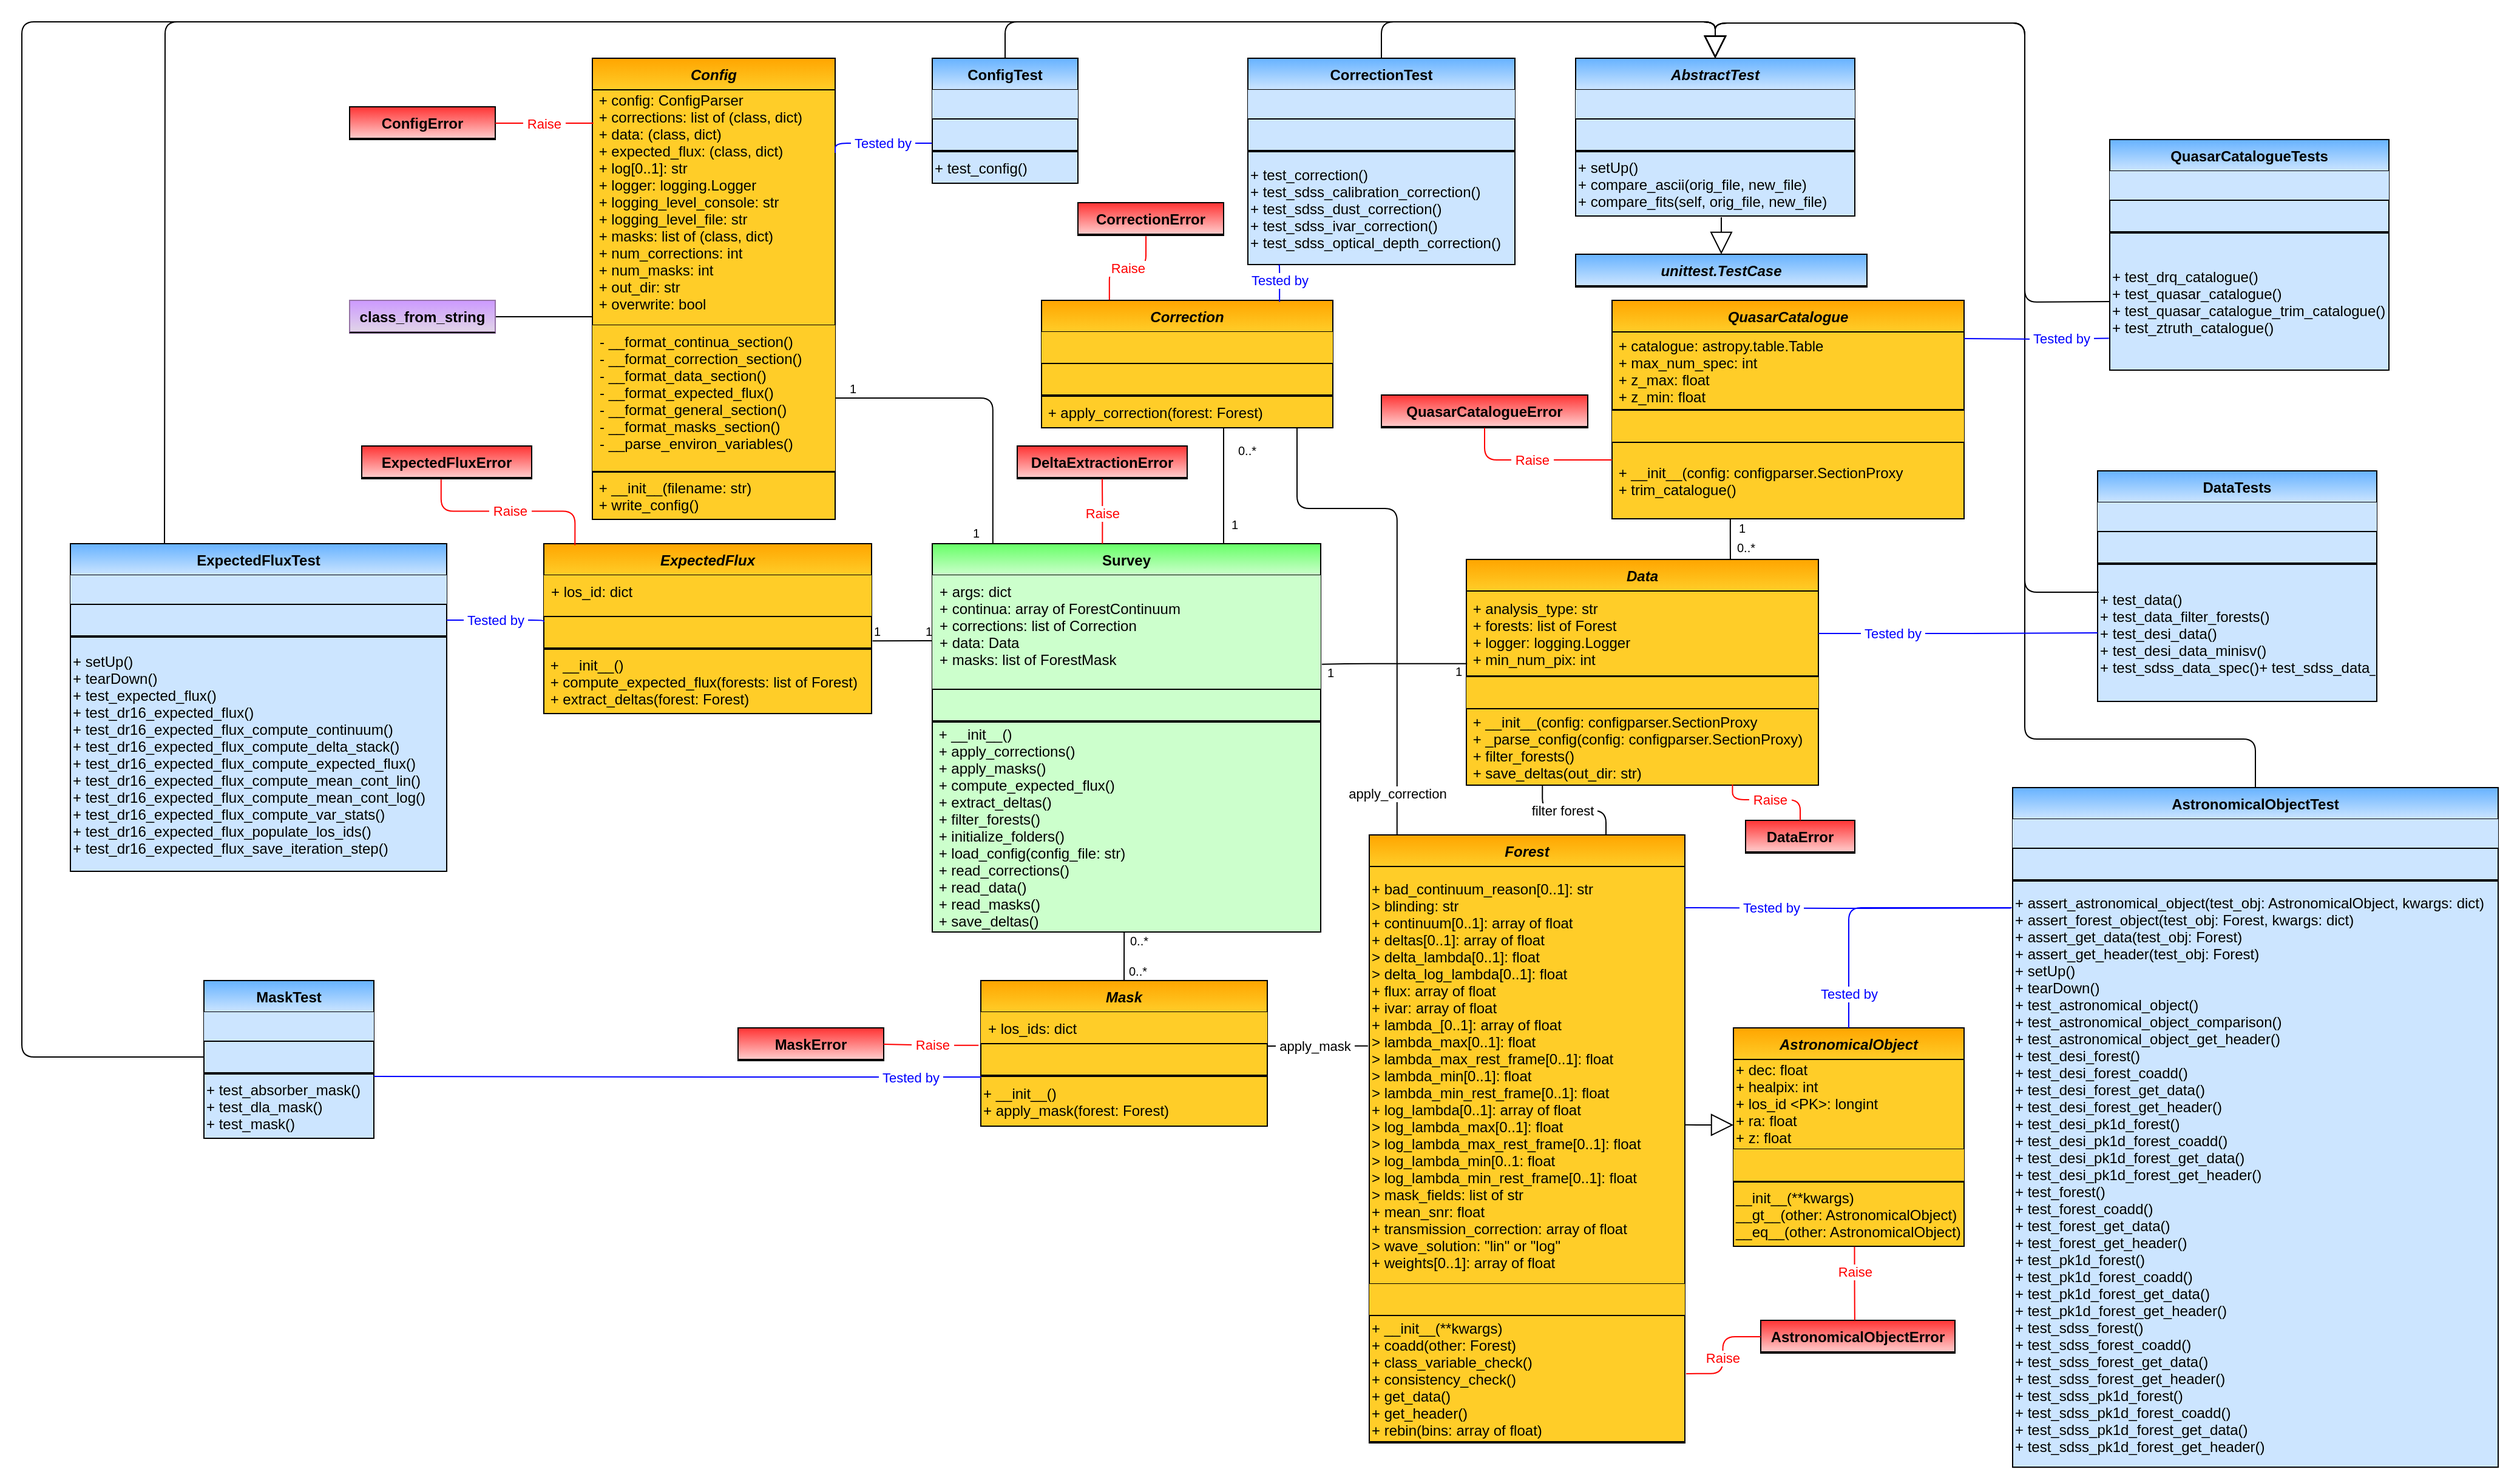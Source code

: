 <mxfile version="15.8.7" type="device" pages="7"><diagram id="nPyiXVHnBq5R0qJwF2HZ" name="Main"><mxGraphModel dx="3267" dy="580" grid="1" gridSize="10" guides="1" tooltips="1" connect="1" arrows="1" fold="1" page="1" pageScale="1" pageWidth="827" pageHeight="1169" math="0" shadow="0"><root><mxCell id="0"/><mxCell id="1" parent="0"/><mxCell id="4YIj42Dbc83F9fyeYHnL-9" value="" style="endArrow=none;html=1;edgeStyle=orthogonalEdgeStyle;entryX=0.494;entryY=0.984;entryDx=0;entryDy=0;entryPerimeter=0;exitX=0.5;exitY=0;exitDx=0;exitDy=0;" parent="1" source="4YIj42Dbc83F9fyeYHnL-41" target="4YIj42Dbc83F9fyeYHnL-30" edge="1"><mxGeometry relative="1" as="geometry"><mxPoint x="-857" y="899" as="sourcePoint"/><mxPoint x="-560" y="555.0" as="targetPoint"/><Array as="points"><mxPoint x="-852" y="849"/><mxPoint x="-852" y="849"/></Array></mxGeometry></mxCell><mxCell id="4YIj42Dbc83F9fyeYHnL-10" value="0..*" style="resizable=0;html=1;align=left;verticalAlign=bottom;labelBackgroundColor=#ffffff;fontSize=10;" parent="4YIj42Dbc83F9fyeYHnL-9" connectable="0" vertex="1"><mxGeometry x="-1" relative="1" as="geometry"><mxPoint x="2" as="offset"/></mxGeometry></mxCell><mxCell id="4YIj42Dbc83F9fyeYHnL-11" value="0..*" style="resizable=0;html=1;align=right;verticalAlign=bottom;labelBackgroundColor=#ffffff;fontSize=10;" parent="4YIj42Dbc83F9fyeYHnL-9" connectable="0" vertex="1"><mxGeometry x="1" relative="1" as="geometry"><mxPoint x="19.92" y="18.67" as="offset"/></mxGeometry></mxCell><mxCell id="4YIj42Dbc83F9fyeYHnL-12" value="" style="endArrow=none;html=1;edgeStyle=orthogonalEdgeStyle;entryX=0;entryY=0.25;entryDx=0;entryDy=0;exitX=1.003;exitY=0.775;exitDx=0;exitDy=0;exitPerimeter=0;" parent="1" source="4YIj42Dbc83F9fyeYHnL-94" target="4YIj42Dbc83F9fyeYHnL-26" edge="1"><mxGeometry relative="1" as="geometry"><mxPoint x="-1170" y="546" as="sourcePoint"/><mxPoint x="-1020" y="545" as="targetPoint"/><Array as="points"><mxPoint x="-1010" y="559"/></Array></mxGeometry></mxCell><mxCell id="4YIj42Dbc83F9fyeYHnL-13" value="1" style="resizable=0;html=1;align=left;verticalAlign=bottom;labelBackgroundColor=#ffffff;fontSize=10;" parent="4YIj42Dbc83F9fyeYHnL-12" connectable="0" vertex="1"><mxGeometry x="-1" relative="1" as="geometry"><mxPoint x="-0.81" as="offset"/></mxGeometry></mxCell><mxCell id="4YIj42Dbc83F9fyeYHnL-14" value="1" style="resizable=0;html=1;align=right;verticalAlign=bottom;labelBackgroundColor=#ffffff;fontSize=10;" parent="4YIj42Dbc83F9fyeYHnL-12" connectable="0" vertex="1"><mxGeometry x="1" relative="1" as="geometry"><mxPoint as="offset"/></mxGeometry></mxCell><mxCell id="4YIj42Dbc83F9fyeYHnL-26" value="Survey" style="swimlane;fontStyle=1;childLayout=stackLayout;horizontal=1;startSize=26;horizontalStack=0;resizeParent=1;resizeParentMax=0;resizeLast=0;collapsible=1;marginBottom=0;swimlaneFillColor=#ffffff;rounded=0;shadow=0;glass=0;comic=0;strokeColor=#000000;swimlaneLine=1;gradientDirection=north;fillColor=#CCFFCC;gradientColor=#66FF66;" parent="1" vertex="1"><mxGeometry x="-1010" y="479" width="320" height="320" as="geometry"/></mxCell><mxCell id="4YIj42Dbc83F9fyeYHnL-27" value="+ args: dict&#10;+ continua: array of ForestContinuum&#10;+ corrections: list of Correction&#10;+ data: Data&#10;+ masks: list of ForestMask&#10;" style="text;strokeColor=none;align=left;verticalAlign=top;spacingLeft=4;spacingRight=4;overflow=hidden;rotatable=0;points=[[0,0.5],[1,0.5]];portConstraint=eastwest;gradientColor=none;fillColor=#CCFFCC;" parent="4YIj42Dbc83F9fyeYHnL-26" vertex="1"><mxGeometry y="26" width="320" height="94" as="geometry"/></mxCell><mxCell id="4YIj42Dbc83F9fyeYHnL-28" value="" style="text;strokeColor=#000000;align=left;verticalAlign=middle;overflow=hidden;rotatable=0;points=[[0,0.5],[1,0.5]];portConstraint=eastwest;rounded=0;shadow=0;glass=0;comic=0;fontStyle=0;gradientColor=none;swimlaneFillColor=#ffffff;gradientDirection=north;startSize=26;fillColor=#CCFFCC;" parent="4YIj42Dbc83F9fyeYHnL-26" vertex="1"><mxGeometry y="120" width="320" height="26" as="geometry"/></mxCell><mxCell id="4YIj42Dbc83F9fyeYHnL-29" value="" style="line;strokeWidth=1;align=left;verticalAlign=middle;spacingTop=-1;spacingLeft=3;spacingRight=3;rotatable=0;labelPosition=right;points=[];portConstraint=eastwest;rounded=0;shadow=0;glass=0;comic=0;fillColor=#CCFFCC;" parent="4YIj42Dbc83F9fyeYHnL-26" vertex="1"><mxGeometry y="146" width="320" height="1" as="geometry"/></mxCell><mxCell id="4YIj42Dbc83F9fyeYHnL-30" value=" + __init__()&#10; + apply_corrections()&#10; + apply_masks()&#10; + compute_expected_flux()&#10; + extract_deltas()&#10; + filter_forests()&#10; + initialize_folders() &#10; + load_config(config_file: str)&#10; + read_corrections() &#10; + read_data()&#10; + read_masks()&#10; + save_deltas()" style="text;strokeColor=#000000;align=left;verticalAlign=middle;overflow=hidden;rotatable=0;points=[[0,0.5],[1,0.5]];portConstraint=eastwest;rounded=0;shadow=0;glass=0;comic=0;fontStyle=0;gradientColor=none;swimlaneFillColor=#ffffff;gradientDirection=north;startSize=26;fillColor=#CCFFCC;" parent="4YIj42Dbc83F9fyeYHnL-26" vertex="1"><mxGeometry y="147" width="320" height="173" as="geometry"/></mxCell><mxCell id="4YIj42Dbc83F9fyeYHnL-31" value="Correction" style="swimlane;fontStyle=3;childLayout=stackLayout;horizontal=1;startSize=26;fillColor=#ffcd28;horizontalStack=0;resizeParent=1;resizeParentMax=0;resizeLast=0;collapsible=1;marginBottom=0;swimlaneFillColor=#ffffff;rounded=0;shadow=0;glass=0;comic=0;strokeColor=#000000;gradientColor=#ffa500;swimlaneLine=1;gradientDirection=north;" parent="1" vertex="1"><mxGeometry x="-920" y="278.5" width="240" height="105" as="geometry"/></mxCell><mxCell id="4YIj42Dbc83F9fyeYHnL-32" value=" " style="text;strokeColor=none;fillColor=#ffcd28;align=left;verticalAlign=top;spacingLeft=4;spacingRight=4;overflow=hidden;rotatable=0;points=[[0,0.5],[1,0.5]];portConstraint=eastwest;gradientColor=none;" parent="4YIj42Dbc83F9fyeYHnL-31" vertex="1"><mxGeometry y="26" width="240" height="26" as="geometry"/></mxCell><mxCell id="4YIj42Dbc83F9fyeYHnL-33" value="" style="text;strokeColor=#000000;fillColor=#ffcd28;align=left;verticalAlign=middle;overflow=hidden;rotatable=0;points=[[0,0.5],[1,0.5]];portConstraint=eastwest;rounded=0;shadow=0;glass=0;comic=0;fontStyle=0;gradientColor=none;swimlaneFillColor=#ffffff;gradientDirection=north;startSize=26;" parent="4YIj42Dbc83F9fyeYHnL-31" vertex="1"><mxGeometry y="52" width="240" height="26" as="geometry"/></mxCell><mxCell id="4YIj42Dbc83F9fyeYHnL-34" value="" style="line;strokeWidth=1;fillColor=none;align=left;verticalAlign=middle;spacingTop=-1;spacingLeft=3;spacingRight=3;rotatable=0;labelPosition=right;points=[];portConstraint=eastwest;rounded=0;shadow=0;glass=0;comic=0;" parent="4YIj42Dbc83F9fyeYHnL-31" vertex="1"><mxGeometry y="78" width="240" height="1" as="geometry"/></mxCell><mxCell id="4YIj42Dbc83F9fyeYHnL-35" value=" + apply_correction(forest: Forest)" style="text;strokeColor=#000000;fillColor=#ffcd28;align=left;verticalAlign=middle;overflow=hidden;rotatable=0;points=[[0,0.5],[1,0.5]];portConstraint=eastwest;rounded=0;shadow=0;glass=0;comic=0;fontStyle=0;gradientColor=none;swimlaneFillColor=#ffffff;gradientDirection=north;startSize=26;" parent="4YIj42Dbc83F9fyeYHnL-31" vertex="1"><mxGeometry y="79" width="240" height="26" as="geometry"/></mxCell><mxCell id="4YIj42Dbc83F9fyeYHnL-41" value="Mask" style="swimlane;fontStyle=3;childLayout=stackLayout;horizontal=1;startSize=26;fillColor=#ffcd28;horizontalStack=0;resizeParent=1;resizeParentMax=0;resizeLast=0;collapsible=1;marginBottom=0;swimlaneFillColor=#ffffff;rounded=0;shadow=0;glass=0;comic=0;strokeColor=#000000;gradientColor=#ffa500;swimlaneLine=1;gradientDirection=north;" parent="1" vertex="1"><mxGeometry x="-970" y="839" width="236" height="120" as="geometry"/></mxCell><mxCell id="4YIj42Dbc83F9fyeYHnL-42" value="+ los_ids: dict " style="text;strokeColor=none;fillColor=#ffcd28;align=left;verticalAlign=top;spacingLeft=4;spacingRight=4;overflow=hidden;rotatable=0;points=[[0,0.5],[1,0.5]];portConstraint=eastwest;gradientColor=none;" parent="4YIj42Dbc83F9fyeYHnL-41" vertex="1"><mxGeometry y="26" width="236" height="26" as="geometry"/></mxCell><mxCell id="4YIj42Dbc83F9fyeYHnL-43" value="" style="text;strokeColor=#000000;fillColor=#ffcd28;align=left;verticalAlign=middle;overflow=hidden;rotatable=0;points=[[0,0.5],[1,0.5]];portConstraint=eastwest;rounded=0;shadow=0;glass=0;comic=0;fontStyle=0;gradientColor=none;swimlaneFillColor=#ffffff;gradientDirection=north;startSize=26;" parent="4YIj42Dbc83F9fyeYHnL-41" vertex="1"><mxGeometry y="52" width="236" height="26" as="geometry"/></mxCell><mxCell id="4YIj42Dbc83F9fyeYHnL-44" value="" style="line;strokeWidth=1;fillColor=none;align=left;verticalAlign=middle;spacingTop=-1;spacingLeft=3;spacingRight=3;rotatable=0;labelPosition=right;points=[];portConstraint=eastwest;rounded=0;shadow=0;glass=0;comic=0;" parent="4YIj42Dbc83F9fyeYHnL-41" vertex="1"><mxGeometry y="78" width="236" height="1" as="geometry"/></mxCell><mxCell id="4YIj42Dbc83F9fyeYHnL-45" value="+ __init__()&#10;+ apply_mask(forest: Forest)" style="text;strokeColor=#000000;fillColor=#ffcd28;align=left;verticalAlign=middle;overflow=hidden;rotatable=0;points=[[0,0.5],[1,0.5]];portConstraint=eastwest;rounded=0;shadow=0;glass=0;comic=0;fontStyle=0;gradientColor=none;swimlaneFillColor=#ffffff;gradientDirection=north;startSize=26;" parent="4YIj42Dbc83F9fyeYHnL-41" vertex="1"><mxGeometry y="79" width="236" height="41" as="geometry"/></mxCell><mxCell id="4YIj42Dbc83F9fyeYHnL-46" value="Forest" style="swimlane;fontStyle=3;childLayout=stackLayout;horizontal=1;startSize=26;fillColor=#ffcd28;horizontalStack=0;resizeParent=1;resizeParentMax=0;resizeLast=0;collapsible=1;marginBottom=0;swimlaneFillColor=#ffffff;rounded=0;shadow=0;glass=0;comic=0;strokeColor=#000000;gradientColor=#ffa500;swimlaneLine=1;gradientDirection=north;" parent="1" vertex="1"><mxGeometry x="-650" y="719" width="260" height="501" as="geometry"/></mxCell><mxCell id="4YIj42Dbc83F9fyeYHnL-47" value="+ bad_continuum_reason[0..1]: str&#10;&gt; blinding: str&#10;+ continuum[0..1]: array of float&#10;+ deltas[0..1]: array of float&#10;&gt; delta_lambda[0..1]: float&#10;&gt; delta_log_lambda[0..1]: float&#10;+ flux: array of float&#10;+ ivar: array of float&#10;+ lambda_[0..1]: array of float&#10;&gt; lambda_max[0..1]: float&#10;&gt; lambda_max_rest_frame[0..1]: float&#10;&gt; lambda_min[0..1]: float&#10;&gt; lambda_min_rest_frame[0..1]: float&#10;+ log_lambda[0..1]: array of float&#10;&gt; log_lambda_max[0..1]: float&#10;&gt; log_lambda_max_rest_frame[0..1]: float&#10;&gt; log_lambda_min[0..1: float&#10;&gt; log_lambda_min_rest_frame[0..1]: float&#10;&gt; mask_fields: list of str&#10;+ mean_snr: float&#10;+ transmission_correction: array of float&#10;&gt; wave_solution: &quot;lin&quot; or &quot;log&quot;&#10;+ weights[0..1]: array of float" style="text;strokeColor=#000000;fillColor=#ffcd28;align=left;verticalAlign=middle;overflow=hidden;rotatable=0;points=[[0,0.5],[1,0.5]];portConstraint=eastwest;rounded=0;shadow=0;glass=0;comic=0;fontStyle=0;gradientColor=none;swimlaneFillColor=#ffffff;gradientDirection=north;startSize=26;" parent="4YIj42Dbc83F9fyeYHnL-46" vertex="1"><mxGeometry y="26" width="260" height="344" as="geometry"/></mxCell><mxCell id="4YIj42Dbc83F9fyeYHnL-48" value="" style="text;strokeColor=none;fillColor=#ffcd28;align=left;verticalAlign=top;spacingLeft=4;spacingRight=4;overflow=hidden;rotatable=0;points=[[0,0.5],[1,0.5]];portConstraint=eastwest;gradientColor=none;" parent="4YIj42Dbc83F9fyeYHnL-46" vertex="1"><mxGeometry y="370" width="260" height="26" as="geometry"/></mxCell><mxCell id="4YIj42Dbc83F9fyeYHnL-50" value="+ __init__(**kwargs)&#10;+ coadd(other: Forest)&#10;+ class_variable_check()&#10;+ consistency_check()&#10;+ get_data()&#10;+ get_header()&#10;+ rebin(bins: array of float)" style="text;strokeColor=#000000;fillColor=#ffcd28;align=left;verticalAlign=middle;overflow=hidden;rotatable=0;points=[[0,0.5],[1,0.5]];portConstraint=eastwest;rounded=0;shadow=0;glass=0;comic=0;fontStyle=0;gradientColor=none;swimlaneFillColor=#ffffff;gradientDirection=north;startSize=26;" parent="4YIj42Dbc83F9fyeYHnL-46" vertex="1"><mxGeometry y="396" width="260" height="104" as="geometry"/></mxCell><mxCell id="4YIj42Dbc83F9fyeYHnL-49" value="" style="line;strokeWidth=1;fillColor=none;align=left;verticalAlign=middle;spacingTop=-1;spacingLeft=3;spacingRight=3;rotatable=0;labelPosition=right;points=[];portConstraint=eastwest;rounded=0;shadow=0;glass=0;comic=0;" parent="4YIj42Dbc83F9fyeYHnL-46" vertex="1"><mxGeometry y="500" width="260" height="1" as="geometry"/></mxCell><mxCell id="4YIj42Dbc83F9fyeYHnL-92" value="ExpectedFlux" style="swimlane;fontStyle=3;childLayout=stackLayout;horizontal=1;startSize=26;fillColor=#ffcd28;horizontalStack=0;resizeParent=1;resizeParentMax=0;resizeLast=0;collapsible=1;marginBottom=0;swimlaneFillColor=#ffffff;rounded=0;shadow=0;glass=0;comic=0;strokeColor=#000000;gradientColor=#ffa500;swimlaneLine=1;gradientDirection=north;" parent="1" vertex="1"><mxGeometry x="-1330" y="479" width="270" height="140" as="geometry"/></mxCell><mxCell id="4YIj42Dbc83F9fyeYHnL-93" value="+ los_id: dict" style="text;strokeColor=none;fillColor=#ffcd28;align=left;verticalAlign=top;spacingLeft=4;spacingRight=4;overflow=hidden;rotatable=0;points=[[0,0.5],[1,0.5]];portConstraint=eastwest;gradientColor=none;" parent="4YIj42Dbc83F9fyeYHnL-92" vertex="1"><mxGeometry y="26" width="270" height="34" as="geometry"/></mxCell><mxCell id="4YIj42Dbc83F9fyeYHnL-94" value="" style="text;strokeColor=#000000;fillColor=#ffcd28;align=left;verticalAlign=middle;overflow=hidden;rotatable=0;points=[[0,0.5],[1,0.5]];portConstraint=eastwest;rounded=0;shadow=0;glass=0;comic=0;fontStyle=0;gradientColor=none;swimlaneFillColor=#ffffff;gradientDirection=north;startSize=26;" parent="4YIj42Dbc83F9fyeYHnL-92" vertex="1"><mxGeometry y="60" width="270" height="26" as="geometry"/></mxCell><mxCell id="4YIj42Dbc83F9fyeYHnL-95" value="" style="line;strokeWidth=1;fillColor=none;align=left;verticalAlign=middle;spacingTop=-1;spacingLeft=3;spacingRight=3;rotatable=0;labelPosition=right;points=[];portConstraint=eastwest;rounded=0;shadow=0;glass=0;comic=0;" parent="4YIj42Dbc83F9fyeYHnL-92" vertex="1"><mxGeometry y="86" width="270" height="1" as="geometry"/></mxCell><mxCell id="4YIj42Dbc83F9fyeYHnL-96" value=" + __init__()&#10; + compute_expected_flux(forests: list of Forest)&#10; + extract_deltas(forest: Forest)" style="text;strokeColor=#000000;fillColor=#ffcd28;align=left;verticalAlign=middle;overflow=hidden;rotatable=0;points=[[0,0.5],[1,0.5]];portConstraint=eastwest;rounded=0;shadow=0;glass=0;comic=0;fontStyle=0;gradientColor=none;swimlaneFillColor=#ffffff;gradientDirection=north;startSize=26;" parent="4YIj42Dbc83F9fyeYHnL-92" vertex="1"><mxGeometry y="87" width="270" height="53" as="geometry"/></mxCell><mxCell id="4YIj42Dbc83F9fyeYHnL-97" value="Config" style="swimlane;fontStyle=3;childLayout=stackLayout;horizontal=1;startSize=26;fillColor=#ffcd28;horizontalStack=0;resizeParent=1;resizeParentMax=0;resizeLast=0;collapsible=1;marginBottom=0;swimlaneFillColor=#ffffff;rounded=0;shadow=0;glass=0;comic=0;strokeColor=#000000;gradientColor=#ffa500;swimlaneLine=1;gradientDirection=north;" parent="1" vertex="1"><mxGeometry x="-1290" y="79" width="200" height="380" as="geometry"/></mxCell><mxCell id="4YIj42Dbc83F9fyeYHnL-98" value=" + config: ConfigParser&#10; + corrections: list of (class, dict)&#10; + data: (class, dict)&#10; + expected_flux: (class, dict)&#10; + log[0..1]: str&#10; + logger: logging.Logger&#10; + logging_level_console: str&#10; + logging_level_file: str&#10; + masks: list of (class, dict)&#10; + num_corrections: int&#10; + num_masks: int&#10; + out_dir: str&#10; + overwrite: bool&#10;" style="text;strokeColor=#000000;fillColor=#ffcd28;align=left;verticalAlign=middle;overflow=hidden;rotatable=0;points=[[0,0.5],[1,0.5]];portConstraint=eastwest;rounded=0;shadow=0;glass=0;comic=0;fontStyle=0;gradientColor=none;swimlaneFillColor=#ffffff;gradientDirection=north;startSize=26;" parent="4YIj42Dbc83F9fyeYHnL-97" vertex="1"><mxGeometry y="26" width="200" height="194" as="geometry"/></mxCell><mxCell id="4YIj42Dbc83F9fyeYHnL-99" value="- __format_continua_section()&#10;- __format_correction_section()&#10;- __format_data_section()&#10;- __format_expected_flux()&#10;- __format_general_section()&#10;- __format_masks_section()&#10;- __parse_environ_variables()" style="text;strokeColor=none;fillColor=#ffcd28;align=left;verticalAlign=top;spacingLeft=4;spacingRight=4;overflow=hidden;rotatable=0;points=[[0,0.5],[1,0.5]];portConstraint=eastwest;gradientColor=none;" parent="4YIj42Dbc83F9fyeYHnL-97" vertex="1"><mxGeometry y="220" width="200" height="120" as="geometry"/></mxCell><mxCell id="4YIj42Dbc83F9fyeYHnL-100" value="" style="line;strokeWidth=1;fillColor=none;align=left;verticalAlign=middle;spacingTop=-1;spacingLeft=3;spacingRight=3;rotatable=0;labelPosition=right;points=[];portConstraint=eastwest;rounded=0;shadow=0;glass=0;comic=0;" parent="4YIj42Dbc83F9fyeYHnL-97" vertex="1"><mxGeometry y="340" width="200" height="1" as="geometry"/></mxCell><mxCell id="4YIj42Dbc83F9fyeYHnL-101" value=" + __init__(filename: str)&#10; + write_config()" style="text;strokeColor=#000000;fillColor=#ffcd28;align=left;verticalAlign=middle;overflow=hidden;rotatable=0;points=[[0,0.5],[1,0.5]];portConstraint=eastwest;rounded=0;shadow=0;glass=0;comic=0;fontStyle=0;gradientColor=none;swimlaneFillColor=#ffffff;gradientDirection=north;startSize=26;" parent="4YIj42Dbc83F9fyeYHnL-97" vertex="1"><mxGeometry y="341" width="200" height="39" as="geometry"/></mxCell><mxCell id="4YIj42Dbc83F9fyeYHnL-102" value="" style="endArrow=none;html=1;edgeStyle=orthogonalEdgeStyle;exitX=1;exitY=0.5;exitDx=0;exitDy=0;entryX=0.156;entryY=-0.001;entryDx=0;entryDy=0;entryPerimeter=0;" parent="1" source="4YIj42Dbc83F9fyeYHnL-99" target="4YIj42Dbc83F9fyeYHnL-26" edge="1"><mxGeometry relative="1" as="geometry"><mxPoint x="-1070" y="262" as="sourcePoint"/><mxPoint x="-960" y="469" as="targetPoint"/><Array as="points"><mxPoint x="-960" y="359"/></Array></mxGeometry></mxCell><mxCell id="4YIj42Dbc83F9fyeYHnL-103" value="1" style="resizable=0;html=1;align=left;verticalAlign=bottom;labelBackgroundColor=#ffffff;fontSize=10;" parent="4YIj42Dbc83F9fyeYHnL-102" connectable="0" vertex="1"><mxGeometry x="-1" relative="1" as="geometry"><mxPoint x="10" as="offset"/></mxGeometry></mxCell><mxCell id="4YIj42Dbc83F9fyeYHnL-104" value="1" style="resizable=0;html=1;align=right;verticalAlign=bottom;labelBackgroundColor=#ffffff;fontSize=10;" parent="4YIj42Dbc83F9fyeYHnL-102" connectable="0" vertex="1"><mxGeometry x="1" relative="1" as="geometry"><mxPoint x="-10" as="offset"/></mxGeometry></mxCell><mxCell id="4YIj42Dbc83F9fyeYHnL-105" value="DeltaExtractionError" style="swimlane;fontStyle=1;childLayout=stackLayout;horizontal=1;startSize=26;horizontalStack=0;resizeParent=1;resizeParentMax=0;resizeLast=0;collapsible=1;marginBottom=0;swimlaneFillColor=#ffffff;rounded=0;shadow=0;glass=0;comic=0;strokeColor=#000000;swimlaneLine=1;gradientDirection=north;fillColor=#FFCCCC;gradientColor=#FF3333;" parent="1" vertex="1"><mxGeometry x="-940" y="398.5" width="140" height="27" as="geometry"><mxRectangle x="-140" y="400" width="100" height="26" as="alternateBounds"/></mxGeometry></mxCell><mxCell id="4YIj42Dbc83F9fyeYHnL-106" value="" style="line;strokeWidth=1;fillColor=none;align=left;verticalAlign=middle;spacingTop=-1;spacingLeft=3;spacingRight=3;rotatable=0;labelPosition=right;points=[];portConstraint=eastwest;rounded=0;shadow=0;glass=0;comic=0;" parent="4YIj42Dbc83F9fyeYHnL-105" vertex="1"><mxGeometry y="26" width="140" height="1" as="geometry"/></mxCell><mxCell id="4YIj42Dbc83F9fyeYHnL-107" value="&amp;nbsp;Raise&amp;nbsp;" style="endArrow=none;html=1;edgeStyle=orthogonalEdgeStyle;entryX=0.5;entryY=1;entryDx=0;entryDy=0;exitX=0.438;exitY=0;exitDx=0;exitDy=0;exitPerimeter=0;strokeColor=#FF0000;fontColor=#FF0000;" parent="1" source="4YIj42Dbc83F9fyeYHnL-26" target="4YIj42Dbc83F9fyeYHnL-105" edge="1"><mxGeometry x="-0.05" relative="1" as="geometry"><mxPoint x="-877" y="503" as="sourcePoint"/><mxPoint x="-530" y="451.79" as="targetPoint"/><mxPoint as="offset"/></mxGeometry></mxCell><mxCell id="4YIj42Dbc83F9fyeYHnL-108" value="" style="resizable=0;html=1;align=left;verticalAlign=bottom;labelBackgroundColor=#ffffff;fontSize=10;" parent="4YIj42Dbc83F9fyeYHnL-107" connectable="0" vertex="1"><mxGeometry x="-1" relative="1" as="geometry"><mxPoint x="10" as="offset"/></mxGeometry></mxCell><mxCell id="4YIj42Dbc83F9fyeYHnL-111" value="&amp;nbsp;Raise&amp;nbsp;" style="endArrow=none;html=1;edgeStyle=orthogonalEdgeStyle;entryX=0.467;entryY=1.667;entryDx=0;entryDy=0;entryPerimeter=0;exitX=0.233;exitY=-0.004;exitDx=0;exitDy=0;exitPerimeter=0;strokeColor=#FF0000;fontColor=#FF0000;" parent="1" source="4YIj42Dbc83F9fyeYHnL-31" target="4YIj42Dbc83F9fyeYHnL-110" edge="1"><mxGeometry relative="1" as="geometry"><mxPoint x="-834" y="309" as="sourcePoint"/><mxPoint x="1090" y="158.5" as="targetPoint"/></mxGeometry></mxCell><mxCell id="4YIj42Dbc83F9fyeYHnL-112" value="" style="resizable=0;html=1;align=left;verticalAlign=bottom;labelBackgroundColor=#ffffff;fontSize=10;" parent="4YIj42Dbc83F9fyeYHnL-111" connectable="0" vertex="1"><mxGeometry x="-1" relative="1" as="geometry"><mxPoint x="10" as="offset"/></mxGeometry></mxCell><mxCell id="4YIj42Dbc83F9fyeYHnL-113" value="MaskError" style="swimlane;fontStyle=1;childLayout=stackLayout;horizontal=1;startSize=26;horizontalStack=0;resizeParent=1;resizeParentMax=0;resizeLast=0;collapsible=1;marginBottom=0;swimlaneFillColor=#ffffff;rounded=0;shadow=0;glass=0;comic=0;strokeColor=#000000;swimlaneLine=1;gradientDirection=north;fillColor=#FFCCCC;gradientColor=#FF3333;" parent="1" vertex="1"><mxGeometry x="-1170" y="878" width="120" height="27" as="geometry"/></mxCell><mxCell id="4YIj42Dbc83F9fyeYHnL-114" value="" style="line;strokeWidth=1;fillColor=none;align=left;verticalAlign=middle;spacingTop=-1;spacingLeft=3;spacingRight=3;rotatable=0;labelPosition=right;points=[];portConstraint=eastwest;rounded=0;shadow=0;glass=0;comic=0;" parent="4YIj42Dbc83F9fyeYHnL-113" vertex="1"><mxGeometry y="26" width="120" height="1" as="geometry"/></mxCell><mxCell id="4YIj42Dbc83F9fyeYHnL-115" value="&amp;nbsp;Raise&amp;nbsp;" style="endArrow=none;html=1;edgeStyle=orthogonalEdgeStyle;entryX=1;entryY=0.5;entryDx=0;entryDy=0;exitX=-0.008;exitY=0.055;exitDx=0;exitDy=0;exitPerimeter=0;strokeColor=#FF0000;fontColor=#FF0000;" parent="1" source="4YIj42Dbc83F9fyeYHnL-43" target="4YIj42Dbc83F9fyeYHnL-113" edge="1"><mxGeometry relative="1" as="geometry"><mxPoint x="-980" y="892" as="sourcePoint"/><mxPoint x="-588.5" y="912.79" as="targetPoint"/></mxGeometry></mxCell><mxCell id="4YIj42Dbc83F9fyeYHnL-116" value="" style="resizable=0;html=1;align=left;verticalAlign=bottom;labelBackgroundColor=#ffffff;fontSize=10;" parent="4YIj42Dbc83F9fyeYHnL-115" connectable="0" vertex="1"><mxGeometry x="-1" relative="1" as="geometry"><mxPoint x="10" as="offset"/></mxGeometry></mxCell><mxCell id="4YIj42Dbc83F9fyeYHnL-117" value="ConfigError" style="swimlane;fontStyle=1;childLayout=stackLayout;horizontal=1;startSize=26;horizontalStack=0;resizeParent=1;resizeParentMax=0;resizeLast=0;collapsible=1;marginBottom=0;swimlaneFillColor=#ffffff;rounded=0;shadow=0;glass=0;comic=0;strokeColor=#000000;swimlaneLine=1;gradientDirection=north;fillColor=#FFCCCC;gradientColor=#FF3333;" parent="1" vertex="1"><mxGeometry x="-1490" y="119" width="120" height="27" as="geometry"/></mxCell><mxCell id="4YIj42Dbc83F9fyeYHnL-118" value="" style="line;strokeWidth=1;fillColor=none;align=left;verticalAlign=middle;spacingTop=-1;spacingLeft=3;spacingRight=3;rotatable=0;labelPosition=right;points=[];portConstraint=eastwest;rounded=0;shadow=0;glass=0;comic=0;" parent="4YIj42Dbc83F9fyeYHnL-117" vertex="1"><mxGeometry y="26" width="120" height="1" as="geometry"/></mxCell><mxCell id="4YIj42Dbc83F9fyeYHnL-121" value="&amp;nbsp;apply_correction&amp;nbsp;" style="endArrow=none;html=1;edgeStyle=orthogonalEdgeStyle;exitX=0.088;exitY=0;exitDx=0;exitDy=0;exitPerimeter=0;entryX=0.877;entryY=0.996;entryDx=0;entryDy=0;entryPerimeter=0;" parent="1" source="4YIj42Dbc83F9fyeYHnL-46" target="4YIj42Dbc83F9fyeYHnL-35" edge="1"><mxGeometry x="-0.838" relative="1" as="geometry"><mxPoint x="1110" y="479" as="sourcePoint"/><mxPoint x="-640" y="321" as="targetPoint"/><Array as="points"><mxPoint x="-627" y="450"/><mxPoint x="-709" y="450"/></Array><mxPoint as="offset"/></mxGeometry></mxCell><mxCell id="4YIj42Dbc83F9fyeYHnL-122" value="" style="resizable=0;html=1;align=left;verticalAlign=bottom;labelBackgroundColor=#ffffff;fontSize=10;" parent="4YIj42Dbc83F9fyeYHnL-121" connectable="0" vertex="1"><mxGeometry x="-1" relative="1" as="geometry"><mxPoint x="10" as="offset"/></mxGeometry></mxCell><mxCell id="4YIj42Dbc83F9fyeYHnL-123" value="&amp;nbsp;apply_mask&amp;nbsp;" style="endArrow=none;html=1;edgeStyle=orthogonalEdgeStyle;entryX=0.998;entryY=0.077;entryDx=0;entryDy=0;entryPerimeter=0;exitX=-0.004;exitY=0.43;exitDx=0;exitDy=0;exitPerimeter=0;" parent="1" source="4YIj42Dbc83F9fyeYHnL-47" target="4YIj42Dbc83F9fyeYHnL-43" edge="1"><mxGeometry x="0.071" relative="1" as="geometry"><mxPoint x="-660" y="893" as="sourcePoint"/><mxPoint x="-680" y="1018" as="targetPoint"/><Array as="points"/><mxPoint as="offset"/></mxGeometry></mxCell><mxCell id="4YIj42Dbc83F9fyeYHnL-124" value="" style="resizable=0;html=1;align=left;verticalAlign=bottom;labelBackgroundColor=#ffffff;fontSize=10;" parent="4YIj42Dbc83F9fyeYHnL-123" connectable="0" vertex="1"><mxGeometry x="-1" relative="1" as="geometry"><mxPoint x="10" as="offset"/></mxGeometry></mxCell><mxCell id="4YIj42Dbc83F9fyeYHnL-125" value="ConfigTest" style="swimlane;fontStyle=1;childLayout=stackLayout;horizontal=1;startSize=26;horizontalStack=0;resizeParent=1;resizeParentMax=0;resizeLast=0;collapsible=1;marginBottom=0;swimlaneFillColor=#ffffff;rounded=0;shadow=0;glass=0;comic=0;strokeColor=#000000;swimlaneLine=1;gradientDirection=north;gradientColor=#66B2FF;fillColor=#CCE5FF;" parent="1" vertex="1"><mxGeometry x="-1010" y="79" width="120" height="103" as="geometry"/></mxCell><mxCell id="4YIj42Dbc83F9fyeYHnL-126" value="" style="text;strokeColor=none;align=left;verticalAlign=top;spacingLeft=4;spacingRight=4;overflow=hidden;rotatable=0;points=[[0,0.5],[1,0.5]];portConstraint=eastwest;gradientColor=none;fillColor=#CCE5FF;" parent="4YIj42Dbc83F9fyeYHnL-125" vertex="1"><mxGeometry y="26" width="120" height="24" as="geometry"/></mxCell><mxCell id="4YIj42Dbc83F9fyeYHnL-127" value="" style="text;strokeColor=#000000;align=left;verticalAlign=middle;overflow=hidden;rotatable=0;points=[[0,0.5],[1,0.5]];portConstraint=eastwest;rounded=0;shadow=0;glass=0;comic=0;fontStyle=0;gradientColor=none;swimlaneFillColor=#ffffff;gradientDirection=north;startSize=26;fillColor=#CCE5FF;" parent="4YIj42Dbc83F9fyeYHnL-125" vertex="1"><mxGeometry y="50" width="120" height="26" as="geometry"/></mxCell><mxCell id="4YIj42Dbc83F9fyeYHnL-128" value="" style="line;strokeWidth=1;fillColor=none;align=left;verticalAlign=middle;spacingTop=-1;spacingLeft=3;spacingRight=3;rotatable=0;labelPosition=right;points=[];portConstraint=eastwest;rounded=0;shadow=0;glass=0;comic=0;" parent="4YIj42Dbc83F9fyeYHnL-125" vertex="1"><mxGeometry y="76" width="120" height="1" as="geometry"/></mxCell><mxCell id="4YIj42Dbc83F9fyeYHnL-129" value="+ test_config()" style="text;strokeColor=#000000;align=left;verticalAlign=middle;overflow=hidden;rotatable=0;points=[[0,0.5],[1,0.5]];portConstraint=eastwest;rounded=0;shadow=0;glass=0;comic=0;fontStyle=0;gradientColor=none;swimlaneFillColor=#ffffff;gradientDirection=north;startSize=26;fillColor=#CCE5FF;" parent="4YIj42Dbc83F9fyeYHnL-125" vertex="1"><mxGeometry y="77" width="120" height="26" as="geometry"/></mxCell><mxCell id="4YIj42Dbc83F9fyeYHnL-130" value="AbstractTest" style="swimlane;fontStyle=3;childLayout=stackLayout;horizontal=1;startSize=26;horizontalStack=0;resizeParent=1;resizeParentMax=0;resizeLast=0;collapsible=1;marginBottom=0;swimlaneFillColor=#ffffff;rounded=0;shadow=0;glass=0;comic=0;strokeColor=#000000;swimlaneLine=1;gradientDirection=north;gradientColor=#66B2FF;fillColor=#CCE5FF;" parent="1" vertex="1"><mxGeometry x="-480" y="79" width="230" height="130" as="geometry"/></mxCell><mxCell id="4YIj42Dbc83F9fyeYHnL-131" value="" style="text;strokeColor=none;align=left;verticalAlign=top;spacingLeft=4;spacingRight=4;overflow=hidden;rotatable=0;points=[[0,0.5],[1,0.5]];portConstraint=eastwest;gradientColor=none;fillColor=#CCE5FF;" parent="4YIj42Dbc83F9fyeYHnL-130" vertex="1"><mxGeometry y="26" width="230" height="24" as="geometry"/></mxCell><mxCell id="4YIj42Dbc83F9fyeYHnL-132" value="" style="text;strokeColor=#000000;align=left;verticalAlign=middle;overflow=hidden;rotatable=0;points=[[0,0.5],[1,0.5]];portConstraint=eastwest;rounded=0;shadow=0;glass=0;comic=0;fontStyle=0;gradientColor=none;swimlaneFillColor=#ffffff;gradientDirection=north;startSize=26;fillColor=#CCE5FF;" parent="4YIj42Dbc83F9fyeYHnL-130" vertex="1"><mxGeometry y="50" width="230" height="26" as="geometry"/></mxCell><mxCell id="4YIj42Dbc83F9fyeYHnL-133" value="" style="line;strokeWidth=1;fillColor=none;align=left;verticalAlign=middle;spacingTop=-1;spacingLeft=3;spacingRight=3;rotatable=0;labelPosition=right;points=[];portConstraint=eastwest;rounded=0;shadow=0;glass=0;comic=0;" parent="4YIj42Dbc83F9fyeYHnL-130" vertex="1"><mxGeometry y="76" width="230" height="1" as="geometry"/></mxCell><mxCell id="4YIj42Dbc83F9fyeYHnL-134" value="+ setUp()&#10;+ compare_ascii(orig_file, new_file)&#10;+ compare_fits(self, orig_file, new_file)" style="text;strokeColor=#000000;align=left;verticalAlign=middle;overflow=hidden;rotatable=0;points=[[0,0.5],[1,0.5]];portConstraint=eastwest;rounded=0;shadow=0;glass=0;comic=0;fontStyle=0;gradientColor=none;swimlaneFillColor=#ffffff;gradientDirection=north;startSize=26;fillColor=#CCE5FF;" parent="4YIj42Dbc83F9fyeYHnL-130" vertex="1"><mxGeometry y="77" width="230" height="53" as="geometry"/></mxCell><mxCell id="4YIj42Dbc83F9fyeYHnL-135" value="" style="endArrow=block;endSize=16;endFill=0;html=1;exitX=0.5;exitY=0;exitDx=0;exitDy=0;entryX=0.5;entryY=0;entryDx=0;entryDy=0;" parent="1" source="4YIj42Dbc83F9fyeYHnL-125" target="4YIj42Dbc83F9fyeYHnL-130" edge="1"><mxGeometry width="160" relative="1" as="geometry"><mxPoint x="-1200" y="-491" as="sourcePoint"/><mxPoint x="-1340" y="-561" as="targetPoint"/><Array as="points"><mxPoint x="-950" y="49"/><mxPoint x="-365" y="49"/></Array></mxGeometry></mxCell><mxCell id="4YIj42Dbc83F9fyeYHnL-136" value="&lt;font color=&quot;#0000ff&quot;&gt;&amp;nbsp;Tested by&amp;nbsp;&lt;/font&gt;" style="endArrow=none;html=1;edgeStyle=orthogonalEdgeStyle;exitX=1;exitY=0.268;exitDx=0;exitDy=0;exitPerimeter=0;entryX=-0.003;entryY=0.769;entryDx=0;entryDy=0;entryPerimeter=0;strokeColor=#0000FF;" parent="1" source="4YIj42Dbc83F9fyeYHnL-98" target="4YIj42Dbc83F9fyeYHnL-127" edge="1"><mxGeometry x="0.074" relative="1" as="geometry"><mxPoint x="-1070" y="149" as="sourcePoint"/><mxPoint x="-1020" y="149" as="targetPoint"/><Array as="points"><mxPoint x="-1040" y="149"/><mxPoint x="-1040" y="149"/></Array><mxPoint as="offset"/></mxGeometry></mxCell><mxCell id="4YIj42Dbc83F9fyeYHnL-137" value="" style="resizable=0;html=1;align=left;verticalAlign=bottom;labelBackgroundColor=#ffffff;fontSize=10;" parent="4YIj42Dbc83F9fyeYHnL-136" connectable="0" vertex="1"><mxGeometry x="-1" relative="1" as="geometry"><mxPoint x="10" as="offset"/></mxGeometry></mxCell><mxCell id="4YIj42Dbc83F9fyeYHnL-138" value="CorrectionTest" style="swimlane;fontStyle=1;childLayout=stackLayout;horizontal=1;startSize=26;horizontalStack=0;resizeParent=1;resizeParentMax=0;resizeLast=0;collapsible=1;marginBottom=0;swimlaneFillColor=#ffffff;rounded=0;shadow=0;glass=0;comic=0;strokeColor=#000000;swimlaneLine=1;gradientDirection=north;gradientColor=#66B2FF;fillColor=#CCE5FF;" parent="1" vertex="1"><mxGeometry x="-750" y="79" width="220" height="170" as="geometry"/></mxCell><mxCell id="4YIj42Dbc83F9fyeYHnL-139" value="" style="text;strokeColor=none;align=left;verticalAlign=top;spacingLeft=4;spacingRight=4;overflow=hidden;rotatable=0;points=[[0,0.5],[1,0.5]];portConstraint=eastwest;gradientColor=none;fillColor=#CCE5FF;" parent="4YIj42Dbc83F9fyeYHnL-138" vertex="1"><mxGeometry y="26" width="220" height="24" as="geometry"/></mxCell><mxCell id="4YIj42Dbc83F9fyeYHnL-140" value="" style="text;strokeColor=#000000;align=left;verticalAlign=middle;overflow=hidden;rotatable=0;points=[[0,0.5],[1,0.5]];portConstraint=eastwest;rounded=0;shadow=0;glass=0;comic=0;fontStyle=0;gradientColor=none;swimlaneFillColor=#ffffff;gradientDirection=north;startSize=26;fillColor=#CCE5FF;" parent="4YIj42Dbc83F9fyeYHnL-138" vertex="1"><mxGeometry y="50" width="220" height="26" as="geometry"/></mxCell><mxCell id="4YIj42Dbc83F9fyeYHnL-141" value="" style="line;strokeWidth=1;fillColor=none;align=left;verticalAlign=middle;spacingTop=-1;spacingLeft=3;spacingRight=3;rotatable=0;labelPosition=right;points=[];portConstraint=eastwest;rounded=0;shadow=0;glass=0;comic=0;" parent="4YIj42Dbc83F9fyeYHnL-138" vertex="1"><mxGeometry y="76" width="220" height="1" as="geometry"/></mxCell><mxCell id="4YIj42Dbc83F9fyeYHnL-142" value="+ test_correction()&#10;+ test_sdss_calibration_correction()&#10;+ test_sdss_dust_correction()&#10;+ test_sdss_ivar_correction()&#10;+ test_sdss_optical_depth_correction()" style="text;strokeColor=#000000;align=left;verticalAlign=middle;overflow=hidden;rotatable=0;points=[[0,0.5],[1,0.5]];portConstraint=eastwest;rounded=0;shadow=0;glass=0;comic=0;fontStyle=0;gradientColor=none;swimlaneFillColor=#ffffff;gradientDirection=north;startSize=26;fillColor=#CCE5FF;" parent="4YIj42Dbc83F9fyeYHnL-138" vertex="1"><mxGeometry y="77" width="220" height="93" as="geometry"/></mxCell><mxCell id="4YIj42Dbc83F9fyeYHnL-143" value="" style="endArrow=block;endSize=16;endFill=0;html=1;exitX=0.5;exitY=0;exitDx=0;exitDy=0;entryX=0.5;entryY=0;entryDx=0;entryDy=0;" parent="1" source="4YIj42Dbc83F9fyeYHnL-138" target="4YIj42Dbc83F9fyeYHnL-130" edge="1"><mxGeometry width="160" relative="1" as="geometry"><mxPoint x="-980" y="-470.2" as="sourcePoint"/><mxPoint x="-1400" y="-571" as="targetPoint"/><Array as="points"><mxPoint x="-640" y="49"/><mxPoint x="-365" y="49"/></Array></mxGeometry></mxCell><mxCell id="4YIj42Dbc83F9fyeYHnL-150" value="&amp;nbsp;Raise&amp;nbsp;" style="endArrow=none;html=1;edgeStyle=orthogonalEdgeStyle;entryX=1;entryY=0.5;entryDx=0;entryDy=0;exitX=0.004;exitY=0.142;exitDx=0;exitDy=0;exitPerimeter=0;strokeColor=#FF0000;fontColor=#FF0000;" parent="1" source="4YIj42Dbc83F9fyeYHnL-98" target="4YIj42Dbc83F9fyeYHnL-117" edge="1"><mxGeometry relative="1" as="geometry"><mxPoint x="-1210.06" y="380.516" as="sourcePoint"/><mxPoint x="-1300" y="380.5" as="targetPoint"/><Array as="points"/></mxGeometry></mxCell><mxCell id="4YIj42Dbc83F9fyeYHnL-151" value="" style="resizable=0;html=1;align=left;verticalAlign=bottom;labelBackgroundColor=#ffffff;fontSize=10;" parent="4YIj42Dbc83F9fyeYHnL-150" connectable="0" vertex="1"><mxGeometry x="-1" relative="1" as="geometry"><mxPoint x="10" as="offset"/></mxGeometry></mxCell><mxCell id="4YIj42Dbc83F9fyeYHnL-152" value="MaskTest" style="swimlane;fontStyle=1;childLayout=stackLayout;horizontal=1;startSize=26;horizontalStack=0;resizeParent=1;resizeParentMax=0;resizeLast=0;collapsible=1;marginBottom=0;swimlaneFillColor=#ffffff;rounded=0;shadow=0;glass=0;comic=0;strokeColor=#000000;swimlaneLine=1;gradientDirection=north;gradientColor=#66B2FF;fillColor=#CCE5FF;" parent="1" vertex="1"><mxGeometry x="-1610" y="839" width="140" height="130" as="geometry"/></mxCell><mxCell id="4YIj42Dbc83F9fyeYHnL-153" value="" style="text;strokeColor=none;align=left;verticalAlign=top;spacingLeft=4;spacingRight=4;overflow=hidden;rotatable=0;points=[[0,0.5],[1,0.5]];portConstraint=eastwest;gradientColor=none;fillColor=#CCE5FF;" parent="4YIj42Dbc83F9fyeYHnL-152" vertex="1"><mxGeometry y="26" width="140" height="24" as="geometry"/></mxCell><mxCell id="4YIj42Dbc83F9fyeYHnL-154" value="" style="text;strokeColor=#000000;align=left;verticalAlign=middle;overflow=hidden;rotatable=0;points=[[0,0.5],[1,0.5]];portConstraint=eastwest;rounded=0;shadow=0;glass=0;comic=0;fontStyle=0;gradientColor=none;swimlaneFillColor=#ffffff;gradientDirection=north;startSize=26;fillColor=#CCE5FF;" parent="4YIj42Dbc83F9fyeYHnL-152" vertex="1"><mxGeometry y="50" width="140" height="26" as="geometry"/></mxCell><mxCell id="4YIj42Dbc83F9fyeYHnL-155" value="" style="line;strokeWidth=1;fillColor=none;align=left;verticalAlign=middle;spacingTop=-1;spacingLeft=3;spacingRight=3;rotatable=0;labelPosition=right;points=[];portConstraint=eastwest;rounded=0;shadow=0;glass=0;comic=0;" parent="4YIj42Dbc83F9fyeYHnL-152" vertex="1"><mxGeometry y="76" width="140" height="1" as="geometry"/></mxCell><mxCell id="4YIj42Dbc83F9fyeYHnL-156" value="+ test_absorber_mask()&#10;+ test_dla_mask()&#10;+ test_mask()" style="text;strokeColor=#000000;align=left;verticalAlign=middle;overflow=hidden;rotatable=0;points=[[0,0.5],[1,0.5]];portConstraint=eastwest;rounded=0;shadow=0;glass=0;comic=0;fontStyle=0;gradientColor=none;swimlaneFillColor=#ffffff;gradientDirection=north;startSize=26;fillColor=#CCE5FF;" parent="4YIj42Dbc83F9fyeYHnL-152" vertex="1"><mxGeometry y="77" width="140" height="53" as="geometry"/></mxCell><mxCell id="4YIj42Dbc83F9fyeYHnL-157" value="&lt;font color=&quot;#0000ff&quot;&gt;&amp;nbsp;Tested by&amp;nbsp;&lt;/font&gt;" style="endArrow=none;html=1;edgeStyle=orthogonalEdgeStyle;exitX=0.002;exitY=0.013;exitDx=0;exitDy=0;exitPerimeter=0;strokeColor=#0000FF;entryX=1;entryY=0.038;entryDx=0;entryDy=0;entryPerimeter=0;" parent="1" source="4YIj42Dbc83F9fyeYHnL-45" target="4YIj42Dbc83F9fyeYHnL-156" edge="1"><mxGeometry x="-0.769" relative="1" as="geometry"><mxPoint x="-900" y="178" as="sourcePoint"/><mxPoint x="-1410" y="900" as="targetPoint"/><Array as="points"><mxPoint x="-1180" y="918"/></Array><mxPoint as="offset"/></mxGeometry></mxCell><mxCell id="4YIj42Dbc83F9fyeYHnL-158" value="" style="resizable=0;html=1;align=left;verticalAlign=bottom;labelBackgroundColor=#ffffff;fontSize=10;" parent="4YIj42Dbc83F9fyeYHnL-157" connectable="0" vertex="1"><mxGeometry x="-1" relative="1" as="geometry"><mxPoint x="10" as="offset"/></mxGeometry></mxCell><mxCell id="4YIj42Dbc83F9fyeYHnL-159" value="ExpectedFluxTest" style="swimlane;fontStyle=1;childLayout=stackLayout;horizontal=1;startSize=26;horizontalStack=0;resizeParent=1;resizeParentMax=0;resizeLast=0;collapsible=1;marginBottom=0;swimlaneFillColor=#ffffff;rounded=0;shadow=0;glass=0;comic=0;strokeColor=#000000;swimlaneLine=1;gradientDirection=north;gradientColor=#66B2FF;fillColor=#CCE5FF;" parent="1" vertex="1"><mxGeometry x="-1720" y="479" width="310" height="270" as="geometry"/></mxCell><mxCell id="4YIj42Dbc83F9fyeYHnL-160" value="" style="text;strokeColor=none;align=left;verticalAlign=top;spacingLeft=4;spacingRight=4;overflow=hidden;rotatable=0;points=[[0,0.5],[1,0.5]];portConstraint=eastwest;gradientColor=none;fillColor=#CCE5FF;" parent="4YIj42Dbc83F9fyeYHnL-159" vertex="1"><mxGeometry y="26" width="310" height="24" as="geometry"/></mxCell><mxCell id="4YIj42Dbc83F9fyeYHnL-161" value="" style="text;strokeColor=#000000;align=left;verticalAlign=middle;overflow=hidden;rotatable=0;points=[[0,0.5],[1,0.5]];portConstraint=eastwest;rounded=0;shadow=0;glass=0;comic=0;fontStyle=0;gradientColor=none;swimlaneFillColor=#ffffff;gradientDirection=north;startSize=26;fillColor=#CCE5FF;" parent="4YIj42Dbc83F9fyeYHnL-159" vertex="1"><mxGeometry y="50" width="310" height="26" as="geometry"/></mxCell><mxCell id="4YIj42Dbc83F9fyeYHnL-162" value="" style="line;strokeWidth=1;fillColor=none;align=left;verticalAlign=middle;spacingTop=-1;spacingLeft=3;spacingRight=3;rotatable=0;labelPosition=right;points=[];portConstraint=eastwest;rounded=0;shadow=0;glass=0;comic=0;" parent="4YIj42Dbc83F9fyeYHnL-159" vertex="1"><mxGeometry y="76" width="310" height="1" as="geometry"/></mxCell><mxCell id="4YIj42Dbc83F9fyeYHnL-163" value="+ setUp()&#10;+ tearDown()&#10;+ test_expected_flux()&#10;+ test_dr16_expected_flux()&#10;+ test_dr16_expected_flux_compute_continuum()&#10;+ test_dr16_expected_flux_compute_delta_stack()&#10;+ test_dr16_expected_flux_compute_expected_flux()&#10;+ test_dr16_expected_flux_compute_mean_cont_lin()&#10;+ test_dr16_expected_flux_compute_mean_cont_log()&#10;+ test_dr16_expected_flux_compute_var_stats()&#10;+ test_dr16_expected_flux_populate_los_ids()&#10;+ test_dr16_expected_flux_save_iteration_step()" style="text;strokeColor=#000000;align=left;verticalAlign=middle;overflow=hidden;rotatable=0;points=[[0,0.5],[1,0.5]];portConstraint=eastwest;rounded=0;shadow=0;glass=0;comic=0;fontStyle=0;gradientColor=none;swimlaneFillColor=#ffffff;gradientDirection=north;startSize=26;fillColor=#CCE5FF;" parent="4YIj42Dbc83F9fyeYHnL-159" vertex="1"><mxGeometry y="77" width="310" height="193" as="geometry"/></mxCell><mxCell id="4YIj42Dbc83F9fyeYHnL-166" value="" style="endArrow=block;endSize=16;endFill=0;html=1;exitX=0.25;exitY=0;exitDx=0;exitDy=0;entryX=0.5;entryY=0;entryDx=0;entryDy=0;" parent="1" source="4YIj42Dbc83F9fyeYHnL-159" target="4YIj42Dbc83F9fyeYHnL-130" edge="1"><mxGeometry width="160" relative="1" as="geometry"><mxPoint x="-1179.95" y="-451.103" as="sourcePoint"/><mxPoint x="-1370" y="-571" as="targetPoint"/><Array as="points"><mxPoint x="-1642" y="49"/><mxPoint x="-365" y="49"/></Array></mxGeometry></mxCell><mxCell id="4YIj42Dbc83F9fyeYHnL-167" value="" style="endArrow=block;endSize=16;endFill=0;html=1;exitX=0;exitY=0.5;exitDx=0;exitDy=0;entryX=0.5;entryY=0;entryDx=0;entryDy=0;" parent="1" source="4YIj42Dbc83F9fyeYHnL-154" target="4YIj42Dbc83F9fyeYHnL-130" edge="1"><mxGeometry width="160" relative="1" as="geometry"><mxPoint x="-1365" y="-451.0" as="sourcePoint"/><mxPoint x="-1400" y="-561" as="targetPoint"/><Array as="points"><mxPoint x="-1760" y="902"/><mxPoint x="-1760" y="49"/><mxPoint x="-365" y="49"/></Array></mxGeometry></mxCell><mxCell id="4YIj42Dbc83F9fyeYHnL-176" style="edgeStyle=orthogonalEdgeStyle;rounded=0;orthogonalLoop=1;jettySize=auto;html=1;exitX=1;exitY=0.5;exitDx=0;exitDy=0;endArrow=none;endFill=0;entryX=0.002;entryY=0.964;entryDx=0;entryDy=0;entryPerimeter=0;" parent="1" source="4YIj42Dbc83F9fyeYHnL-177" target="4YIj42Dbc83F9fyeYHnL-98" edge="1"><mxGeometry relative="1" as="geometry"><mxPoint x="-1320" y="259" as="targetPoint"/><Array as="points"/></mxGeometry></mxCell><mxCell id="4YIj42Dbc83F9fyeYHnL-177" value="class_from_string" style="swimlane;fontStyle=1;childLayout=stackLayout;horizontal=1;startSize=26;horizontalStack=0;resizeParent=1;resizeParentMax=0;resizeLast=0;collapsible=1;marginBottom=0;swimlaneFillColor=#ffffff;rounded=0;shadow=0;glass=0;comic=0;strokeColor=#9673a6;swimlaneLine=1;gradientDirection=north;fillColor=#e1d5e7;gradientColor=#CC99FF;" parent="1" vertex="1"><mxGeometry x="-1490" y="278.5" width="120" height="27" as="geometry"/></mxCell><mxCell id="4YIj42Dbc83F9fyeYHnL-178" value="" style="line;strokeWidth=1;fillColor=none;align=left;verticalAlign=middle;spacingTop=-1;spacingLeft=3;spacingRight=3;rotatable=0;labelPosition=right;points=[];portConstraint=eastwest;rounded=0;shadow=0;glass=0;comic=0;" parent="4YIj42Dbc83F9fyeYHnL-177" vertex="1"><mxGeometry y="26" width="120" height="1" as="geometry"/></mxCell><mxCell id="4YIj42Dbc83F9fyeYHnL-184" value="Data" style="swimlane;fontStyle=3;childLayout=stackLayout;horizontal=1;startSize=26;fillColor=#ffcd28;horizontalStack=0;resizeParent=1;resizeParentMax=0;resizeLast=0;collapsible=1;marginBottom=0;swimlaneFillColor=#ffffff;rounded=0;shadow=0;glass=0;comic=0;strokeColor=#000000;gradientColor=#ffa500;swimlaneLine=1;gradientDirection=north;" parent="1" vertex="1"><mxGeometry x="-570" y="492" width="290" height="186" as="geometry"/></mxCell><mxCell id="4YIj42Dbc83F9fyeYHnL-185" value=" + analysis_type: str&#10; + forests: list of Forest&#10; + logger: logging.Logger&#10; + min_num_pix: int" style="text;strokeColor=#000000;fillColor=#ffcd28;align=left;verticalAlign=middle;overflow=hidden;rotatable=0;points=[[0,0.5],[1,0.5]];portConstraint=eastwest;rounded=0;shadow=0;glass=0;comic=0;fontStyle=0;gradientColor=none;swimlaneFillColor=#ffffff;gradientDirection=north;startSize=26;" parent="4YIj42Dbc83F9fyeYHnL-184" vertex="1"><mxGeometry y="26" width="290" height="70" as="geometry"/></mxCell><mxCell id="4YIj42Dbc83F9fyeYHnL-186" value="" style="line;strokeWidth=1;fillColor=none;align=left;verticalAlign=middle;spacingTop=-1;spacingLeft=3;spacingRight=3;rotatable=0;labelPosition=right;points=[];portConstraint=eastwest;rounded=0;shadow=0;glass=0;comic=0;" parent="4YIj42Dbc83F9fyeYHnL-184" vertex="1"><mxGeometry y="96" width="290" height="1" as="geometry"/></mxCell><mxCell id="4YIj42Dbc83F9fyeYHnL-187" value="" style="text;strokeColor=none;fillColor=#ffcd28;align=left;verticalAlign=top;spacingLeft=4;spacingRight=4;overflow=hidden;rotatable=0;points=[[0,0.5],[1,0.5]];portConstraint=eastwest;gradientColor=none;" parent="4YIj42Dbc83F9fyeYHnL-184" vertex="1"><mxGeometry y="97" width="290" height="26" as="geometry"/></mxCell><mxCell id="4YIj42Dbc83F9fyeYHnL-188" value=" + __init__(config: configparser.SectionProxy&#10; + _parse_config(config: configparser.SectionProxy)&#10; + filter_forests()&#10; + save_deltas(out_dir: str)" style="text;strokeColor=#000000;fillColor=#ffcd28;align=left;verticalAlign=middle;overflow=hidden;rotatable=0;points=[[0,0.5],[1,0.5]];portConstraint=eastwest;rounded=0;shadow=0;glass=0;comic=0;fontStyle=0;gradientColor=none;swimlaneFillColor=#ffffff;gradientDirection=north;startSize=26;" parent="4YIj42Dbc83F9fyeYHnL-184" vertex="1"><mxGeometry y="123" width="290" height="63" as="geometry"/></mxCell><mxCell id="4YIj42Dbc83F9fyeYHnL-189" value="" style="endArrow=none;html=1;edgeStyle=orthogonalEdgeStyle;exitX=0.002;exitY=0.856;exitDx=0;exitDy=0;exitPerimeter=0;entryX=1.003;entryY=0.78;entryDx=0;entryDy=0;entryPerimeter=0;" parent="1" source="4YIj42Dbc83F9fyeYHnL-185" target="4YIj42Dbc83F9fyeYHnL-27" edge="1"><mxGeometry relative="1" as="geometry"><mxPoint x="-480.912" y="764.01" as="sourcePoint"/><mxPoint x="-680" y="578" as="targetPoint"/><Array as="points"><mxPoint x="-660" y="578"/></Array></mxGeometry></mxCell><mxCell id="4YIj42Dbc83F9fyeYHnL-190" value="1" style="resizable=0;html=1;align=left;verticalAlign=bottom;labelBackgroundColor=#ffffff;fontSize=10;" parent="4YIj42Dbc83F9fyeYHnL-189" connectable="0" vertex="1"><mxGeometry x="-1" relative="1" as="geometry"><mxPoint x="-11.09" y="14.99" as="offset"/></mxGeometry></mxCell><mxCell id="4YIj42Dbc83F9fyeYHnL-191" value="1" style="resizable=0;html=1;align=right;verticalAlign=bottom;labelBackgroundColor=#ffffff;fontSize=10;" parent="4YIj42Dbc83F9fyeYHnL-189" connectable="0" vertex="1"><mxGeometry x="1" relative="1" as="geometry"><mxPoint x="10.08" y="14.97" as="offset"/></mxGeometry></mxCell><mxCell id="4YIj42Dbc83F9fyeYHnL-218" value="" style="endArrow=none;html=1;edgeStyle=orthogonalEdgeStyle;entryX=0.75;entryY=0;entryDx=0;entryDy=0;exitX=0.625;exitY=1.017;exitDx=0;exitDy=0;exitPerimeter=0;" parent="1" source="4YIj42Dbc83F9fyeYHnL-35" target="4YIj42Dbc83F9fyeYHnL-26" edge="1"><mxGeometry relative="1" as="geometry"><mxPoint x="-770" y="400" as="sourcePoint"/><mxPoint x="-730" y="459" as="targetPoint"/><Array as="points"/></mxGeometry></mxCell><mxCell id="4YIj42Dbc83F9fyeYHnL-219" value="0..*" style="resizable=0;html=1;align=left;verticalAlign=bottom;labelBackgroundColor=#ffffff;fontSize=10;" parent="4YIj42Dbc83F9fyeYHnL-218" connectable="0" vertex="1"><mxGeometry x="-1" relative="1" as="geometry"><mxPoint x="10.24" y="26.17" as="offset"/></mxGeometry></mxCell><mxCell id="4YIj42Dbc83F9fyeYHnL-220" value="1" style="resizable=0;html=1;align=right;verticalAlign=bottom;labelBackgroundColor=#ffffff;fontSize=10;" parent="4YIj42Dbc83F9fyeYHnL-218" connectable="0" vertex="1"><mxGeometry x="1" relative="1" as="geometry"><mxPoint x="12.5" y="-7.26" as="offset"/></mxGeometry></mxCell><mxCell id="4YIj42Dbc83F9fyeYHnL-225" value="AstronomicalObject" style="swimlane;fontStyle=3;childLayout=stackLayout;horizontal=1;startSize=26;fillColor=#ffcd28;horizontalStack=0;resizeParent=1;resizeParentMax=0;resizeLast=0;collapsible=1;marginBottom=0;swimlaneFillColor=#ffffff;rounded=0;shadow=0;glass=0;comic=0;strokeColor=#000000;gradientColor=#ffa500;swimlaneLine=1;gradientDirection=north;" parent="1" vertex="1"><mxGeometry x="-350" y="878" width="190" height="180" as="geometry"/></mxCell><mxCell id="4YIj42Dbc83F9fyeYHnL-226" value="+ dec: float&#10;+ healpix: int&#10;+ los_id &lt;PK&gt;: longint &#10;+ ra: float&#10;+ z: float&#10;&#10;" style="text;strokeColor=#000000;fillColor=#ffcd28;align=left;verticalAlign=middle;overflow=hidden;rotatable=0;points=[[0,0.5],[1,0.5]];portConstraint=eastwest;rounded=0;shadow=0;glass=0;comic=0;fontStyle=0;gradientColor=none;swimlaneFillColor=#ffffff;gradientDirection=north;startSize=26;" parent="4YIj42Dbc83F9fyeYHnL-225" vertex="1"><mxGeometry y="26" width="190" height="74" as="geometry"/></mxCell><mxCell id="4YIj42Dbc83F9fyeYHnL-227" value="" style="text;strokeColor=none;fillColor=#ffcd28;align=left;verticalAlign=top;spacingLeft=4;spacingRight=4;overflow=hidden;rotatable=0;points=[[0,0.5],[1,0.5]];portConstraint=eastwest;gradientColor=none;" parent="4YIj42Dbc83F9fyeYHnL-225" vertex="1"><mxGeometry y="100" width="190" height="26" as="geometry"/></mxCell><mxCell id="4YIj42Dbc83F9fyeYHnL-228" value="" style="line;strokeWidth=1;fillColor=none;align=left;verticalAlign=middle;spacingTop=-1;spacingLeft=3;spacingRight=3;rotatable=0;labelPosition=right;points=[];portConstraint=eastwest;rounded=0;shadow=0;glass=0;comic=0;" parent="4YIj42Dbc83F9fyeYHnL-225" vertex="1"><mxGeometry y="126" width="190" height="1" as="geometry"/></mxCell><mxCell id="4YIj42Dbc83F9fyeYHnL-229" value="__init__(**kwargs)&#10;__gt__(other: AstronomicalObject)&#10;__eq__(other: AstronomicalObject)" style="text;strokeColor=#000000;fillColor=#ffcd28;align=left;verticalAlign=middle;overflow=hidden;rotatable=0;points=[[0,0.5],[1,0.5]];portConstraint=eastwest;rounded=0;shadow=0;glass=0;comic=0;fontStyle=0;gradientColor=none;swimlaneFillColor=#ffffff;gradientDirection=north;startSize=26;" parent="4YIj42Dbc83F9fyeYHnL-225" vertex="1"><mxGeometry y="127" width="190" height="53" as="geometry"/></mxCell><mxCell id="4YIj42Dbc83F9fyeYHnL-246" value="AstronomicalObjectTest" style="swimlane;fontStyle=1;childLayout=stackLayout;horizontal=1;startSize=26;horizontalStack=0;resizeParent=1;resizeParentMax=0;resizeLast=0;collapsible=1;marginBottom=0;swimlaneFillColor=#ffffff;rounded=0;shadow=0;glass=0;comic=0;strokeColor=#000000;swimlaneLine=1;gradientDirection=north;gradientColor=#66B2FF;fillColor=#CCE5FF;" parent="1" vertex="1"><mxGeometry x="-120" y="680" width="400" height="560" as="geometry"/></mxCell><mxCell id="4YIj42Dbc83F9fyeYHnL-247" value="" style="text;strokeColor=none;align=left;verticalAlign=top;spacingLeft=4;spacingRight=4;overflow=hidden;rotatable=0;points=[[0,0.5],[1,0.5]];portConstraint=eastwest;gradientColor=none;fillColor=#CCE5FF;" parent="4YIj42Dbc83F9fyeYHnL-246" vertex="1"><mxGeometry y="26" width="400" height="24" as="geometry"/></mxCell><mxCell id="4YIj42Dbc83F9fyeYHnL-248" value="" style="text;strokeColor=#000000;align=left;verticalAlign=middle;overflow=hidden;rotatable=0;points=[[0,0.5],[1,0.5]];portConstraint=eastwest;rounded=0;shadow=0;glass=0;comic=0;fontStyle=0;gradientColor=none;swimlaneFillColor=#ffffff;gradientDirection=north;startSize=26;fillColor=#CCE5FF;" parent="4YIj42Dbc83F9fyeYHnL-246" vertex="1"><mxGeometry y="50" width="400" height="26" as="geometry"/></mxCell><mxCell id="4YIj42Dbc83F9fyeYHnL-249" value="" style="line;strokeWidth=1;fillColor=none;align=left;verticalAlign=middle;spacingTop=-1;spacingLeft=3;spacingRight=3;rotatable=0;labelPosition=right;points=[];portConstraint=eastwest;rounded=0;shadow=0;glass=0;comic=0;" parent="4YIj42Dbc83F9fyeYHnL-246" vertex="1"><mxGeometry y="76" width="400" height="1" as="geometry"/></mxCell><mxCell id="4YIj42Dbc83F9fyeYHnL-250" value="+ assert_astronomical_object(test_obj: AstronomicalObject, kwargs: dict)&#10;+ assert_forest_object(test_obj: Forest, kwargs: dict)&#10;+ assert_get_data(test_obj: Forest)&#10;+ assert_get_header(test_obj: Forest)&#10;+ setUp()&#10;+ tearDown()&#10;+ test_astronomical_object()&#10;+ test_astronomical_object_comparison()&#10;+ test_astronomical_object_get_header()&#10;+ test_desi_forest()&#10;+ test_desi_forest_coadd()&#10;+ test_desi_forest_get_data()&#10;+ test_desi_forest_get_header()&#10;+ test_desi_pk1d_forest()&#10;+ test_desi_pk1d_forest_coadd()&#10;+ test_desi_pk1d_forest_get_data()&#10;+ test_desi_pk1d_forest_get_header()&#10;+ test_forest()&#10;+ test_forest_coadd()&#10;+ test_forest_get_data()&#10;+ test_forest_get_header()&#10;+ test_pk1d_forest()&#10;+ test_pk1d_forest_coadd()&#10;+ test_pk1d_forest_get_data()&#10;+ test_pk1d_forest_get_header()&#10;+ test_sdss_forest()&#10;+ test_sdss_forest_coadd()&#10;+ test_sdss_forest_get_data()&#10;+ test_sdss_forest_get_header()&#10;+ test_sdss_pk1d_forest()&#10;+ test_sdss_pk1d_forest_coadd()&#10;+ test_sdss_pk1d_forest_get_data()&#10;+ test_sdss_pk1d_forest_get_header()" style="text;strokeColor=#000000;align=left;verticalAlign=middle;overflow=hidden;rotatable=0;points=[[0,0.5],[1,0.5]];portConstraint=eastwest;rounded=0;shadow=0;glass=0;comic=0;fontStyle=0;gradientColor=none;swimlaneFillColor=#ffffff;gradientDirection=north;startSize=26;fillColor=#CCE5FF;" parent="4YIj42Dbc83F9fyeYHnL-246" vertex="1"><mxGeometry y="77" width="400" height="483" as="geometry"/></mxCell><mxCell id="4YIj42Dbc83F9fyeYHnL-251" value="" style="endArrow=block;endSize=16;endFill=0;html=1;entryX=0.5;entryY=0;entryDx=0;entryDy=0;exitX=0.5;exitY=0;exitDx=0;exitDy=0;" parent="1" source="4YIj42Dbc83F9fyeYHnL-246" target="4YIj42Dbc83F9fyeYHnL-130" edge="1"><mxGeometry width="160" relative="1" as="geometry"><mxPoint x="-890" y="-471" as="sourcePoint"/><mxPoint x="-1360" y="-581.212" as="targetPoint"/><Array as="points"><mxPoint x="80" y="640"/><mxPoint x="-110" y="640"/><mxPoint x="-110" y="50"/><mxPoint x="-365" y="50"/></Array></mxGeometry></mxCell><mxCell id="4YIj42Dbc83F9fyeYHnL-255" value="&lt;font color=&quot;#0000ff&quot;&gt;&amp;nbsp;Tested by&amp;nbsp;&lt;/font&gt;" style="endArrow=none;html=1;edgeStyle=orthogonalEdgeStyle;exitX=0.5;exitY=0;exitDx=0;exitDy=0;strokeColor=#0000FF;entryX=-0.002;entryY=0.046;entryDx=0;entryDy=0;entryPerimeter=0;" parent="1" source="4YIj42Dbc83F9fyeYHnL-225" target="4YIj42Dbc83F9fyeYHnL-250" edge="1"><mxGeometry x="-0.76" relative="1" as="geometry"><mxPoint x="-280" y="829" as="sourcePoint"/><mxPoint x="-160" y="800" as="targetPoint"/><Array as="points"><mxPoint x="-255" y="779"/><mxPoint x="-121" y="779"/></Array><mxPoint as="offset"/></mxGeometry></mxCell><mxCell id="4YIj42Dbc83F9fyeYHnL-256" value="" style="resizable=0;html=1;align=left;verticalAlign=bottom;labelBackgroundColor=#ffffff;fontSize=10;" parent="4YIj42Dbc83F9fyeYHnL-255" connectable="0" vertex="1"><mxGeometry x="-1" relative="1" as="geometry"><mxPoint x="10" as="offset"/></mxGeometry></mxCell><mxCell id="4YIj42Dbc83F9fyeYHnL-257" value="" style="endArrow=block;endSize=16;endFill=0;html=1;entryX=0;entryY=0.73;entryDx=0;entryDy=0;entryPerimeter=0;exitX=1;exitY=0.619;exitDx=0;exitDy=0;exitPerimeter=0;" parent="1" source="4YIj42Dbc83F9fyeYHnL-47" target="4YIj42Dbc83F9fyeYHnL-226" edge="1"><mxGeometry width="160" relative="1" as="geometry"><mxPoint x="-450" y="919" as="sourcePoint"/><mxPoint x="830" y="599" as="targetPoint"/></mxGeometry></mxCell><mxCell id="4YIj42Dbc83F9fyeYHnL-263" value="&amp;nbsp;filter forest&amp;nbsp;" style="endArrow=none;html=1;edgeStyle=orthogonalEdgeStyle;exitX=0.75;exitY=0;exitDx=0;exitDy=0;entryX=0.216;entryY=1;entryDx=0;entryDy=0;entryPerimeter=0;" parent="1" source="4YIj42Dbc83F9fyeYHnL-46" target="4YIj42Dbc83F9fyeYHnL-188" edge="1"><mxGeometry x="0.2" relative="1" as="geometry"><mxPoint x="780" y="679" as="sourcePoint"/><mxPoint x="-509" y="689" as="targetPoint"/><mxPoint as="offset"/><Array as="points"><mxPoint x="-507" y="699"/></Array></mxGeometry></mxCell><mxCell id="4YIj42Dbc83F9fyeYHnL-264" value="" style="resizable=0;html=1;align=left;verticalAlign=bottom;labelBackgroundColor=#ffffff;fontSize=10;" parent="4YIj42Dbc83F9fyeYHnL-263" connectable="0" vertex="1"><mxGeometry x="-1" relative="1" as="geometry"><mxPoint x="10" as="offset"/></mxGeometry></mxCell><mxCell id="4YIj42Dbc83F9fyeYHnL-109" value="CorrectionError" style="swimlane;fontStyle=1;childLayout=stackLayout;horizontal=1;startSize=26;horizontalStack=0;resizeParent=1;resizeParentMax=0;resizeLast=0;collapsible=1;marginBottom=0;swimlaneFillColor=#ffffff;rounded=0;shadow=0;glass=0;comic=0;strokeColor=#000000;swimlaneLine=1;gradientDirection=north;fillColor=#FFCCCC;gradientColor=#FF3333;" parent="1" vertex="1"><mxGeometry x="-890" y="198" width="120" height="27" as="geometry"/></mxCell><mxCell id="4YIj42Dbc83F9fyeYHnL-110" value="" style="line;strokeWidth=1;fillColor=none;align=left;verticalAlign=middle;spacingTop=-1;spacingLeft=3;spacingRight=3;rotatable=0;labelPosition=right;points=[];portConstraint=eastwest;rounded=0;shadow=0;glass=0;comic=0;" parent="4YIj42Dbc83F9fyeYHnL-109" vertex="1"><mxGeometry y="26" width="120" height="1" as="geometry"/></mxCell><mxCell id="6rrHMowwX_2uqtKXlX7d-4" value="&lt;font color=&quot;#0000ff&quot;&gt;&amp;nbsp;Tested by&amp;nbsp;&lt;/font&gt;" style="endArrow=none;html=1;edgeStyle=orthogonalEdgeStyle;entryX=1;entryY=0.5;entryDx=0;entryDy=0;exitX=0;exitY=0.17;exitDx=0;exitDy=0;exitPerimeter=0;strokeColor=#0000FF;" parent="1" source="4YIj42Dbc83F9fyeYHnL-94" target="4YIj42Dbc83F9fyeYHnL-161" edge="1"><mxGeometry x="0.017" relative="1" as="geometry"><mxPoint x="-1410" y="502" as="sourcePoint"/><mxPoint x="-1439.88" y="967.028" as="targetPoint"/><Array as="points"><mxPoint x="-1330" y="542"/></Array><mxPoint as="offset"/></mxGeometry></mxCell><mxCell id="6rrHMowwX_2uqtKXlX7d-5" value="" style="resizable=0;html=1;align=left;verticalAlign=bottom;labelBackgroundColor=#ffffff;fontSize=10;" parent="6rrHMowwX_2uqtKXlX7d-4" connectable="0" vertex="1"><mxGeometry x="-1" relative="1" as="geometry"><mxPoint x="10" as="offset"/></mxGeometry></mxCell><mxCell id="6rrHMowwX_2uqtKXlX7d-6" value="&lt;font color=&quot;#0000ff&quot;&gt;&amp;nbsp;Tested by&amp;nbsp;&lt;/font&gt;" style="endArrow=none;html=1;edgeStyle=orthogonalEdgeStyle;exitX=0.817;exitY=0.011;exitDx=0;exitDy=0;exitPerimeter=0;strokeColor=#0000FF;entryX=0.116;entryY=1.011;entryDx=0;entryDy=0;entryPerimeter=0;" parent="1" source="4YIj42Dbc83F9fyeYHnL-31" target="4YIj42Dbc83F9fyeYHnL-142" edge="1"><mxGeometry x="0.074" relative="1" as="geometry"><mxPoint x="-1080.0" y="158.952" as="sourcePoint"/><mxPoint x="-693" y="249" as="targetPoint"/><mxPoint as="offset"/><Array as="points"><mxPoint x="-724" y="249"/><mxPoint x="-724" y="249"/></Array></mxGeometry></mxCell><mxCell id="6rrHMowwX_2uqtKXlX7d-7" value="" style="resizable=0;html=1;align=left;verticalAlign=bottom;labelBackgroundColor=#ffffff;fontSize=10;" parent="6rrHMowwX_2uqtKXlX7d-6" connectable="0" vertex="1"><mxGeometry x="-1" relative="1" as="geometry"><mxPoint x="10" as="offset"/></mxGeometry></mxCell><mxCell id="6rrHMowwX_2uqtKXlX7d-8" value="QuasarCatalogue" style="swimlane;fontStyle=3;childLayout=stackLayout;horizontal=1;startSize=26;fillColor=#ffcd28;horizontalStack=0;resizeParent=1;resizeParentMax=0;resizeLast=0;collapsible=1;marginBottom=0;swimlaneFillColor=#ffffff;rounded=0;shadow=0;glass=0;comic=0;strokeColor=#000000;gradientColor=#ffa500;swimlaneLine=1;gradientDirection=north;" parent="1" vertex="1"><mxGeometry x="-450" y="278.5" width="290" height="180" as="geometry"/></mxCell><mxCell id="6rrHMowwX_2uqtKXlX7d-9" value=" + catalogue: astropy.table.Table&#10; + max_num_spec: int&#10; + z_max: float&#10; + z_min: float" style="text;strokeColor=#000000;fillColor=#ffcd28;align=left;verticalAlign=middle;overflow=hidden;rotatable=0;points=[[0,0.5],[1,0.5]];portConstraint=eastwest;rounded=0;shadow=0;glass=0;comic=0;fontStyle=0;gradientColor=none;swimlaneFillColor=#ffffff;gradientDirection=north;startSize=26;" parent="6rrHMowwX_2uqtKXlX7d-8" vertex="1"><mxGeometry y="26" width="290" height="64" as="geometry"/></mxCell><mxCell id="6rrHMowwX_2uqtKXlX7d-10" value="" style="line;strokeWidth=1;fillColor=none;align=left;verticalAlign=middle;spacingTop=-1;spacingLeft=3;spacingRight=3;rotatable=0;labelPosition=right;points=[];portConstraint=eastwest;rounded=0;shadow=0;glass=0;comic=0;" parent="6rrHMowwX_2uqtKXlX7d-8" vertex="1"><mxGeometry y="90" width="290" height="1" as="geometry"/></mxCell><mxCell id="6rrHMowwX_2uqtKXlX7d-11" value="" style="text;strokeColor=none;fillColor=#ffcd28;align=left;verticalAlign=top;spacingLeft=4;spacingRight=4;overflow=hidden;rotatable=0;points=[[0,0.5],[1,0.5]];portConstraint=eastwest;gradientColor=none;" parent="6rrHMowwX_2uqtKXlX7d-8" vertex="1"><mxGeometry y="91" width="290" height="26" as="geometry"/></mxCell><mxCell id="6rrHMowwX_2uqtKXlX7d-12" value=" + __init__(config: configparser.SectionProxy&#10; + trim_catalogue()" style="text;strokeColor=#000000;fillColor=#ffcd28;align=left;verticalAlign=middle;overflow=hidden;rotatable=0;points=[[0,0.5],[1,0.5]];portConstraint=eastwest;rounded=0;shadow=0;glass=0;comic=0;fontStyle=0;gradientColor=none;swimlaneFillColor=#ffffff;gradientDirection=north;startSize=26;" parent="6rrHMowwX_2uqtKXlX7d-8" vertex="1"><mxGeometry y="117" width="290" height="63" as="geometry"/></mxCell><mxCell id="6rrHMowwX_2uqtKXlX7d-13" value="" style="endArrow=none;html=1;edgeStyle=orthogonalEdgeStyle;entryX=0.75;entryY=0;entryDx=0;entryDy=0;exitX=0.336;exitY=1.008;exitDx=0;exitDy=0;exitPerimeter=0;" parent="1" source="6rrHMowwX_2uqtKXlX7d-12" target="4YIj42Dbc83F9fyeYHnL-184" edge="1"><mxGeometry relative="1" as="geometry"><mxPoint x="-352" y="479" as="sourcePoint"/><mxPoint x="-760" y="489" as="targetPoint"/><Array as="points"/></mxGeometry></mxCell><mxCell id="6rrHMowwX_2uqtKXlX7d-14" value="0..*" style="resizable=0;html=1;align=left;verticalAlign=bottom;labelBackgroundColor=#ffffff;fontSize=10;" parent="6rrHMowwX_2uqtKXlX7d-13" connectable="0" vertex="1"><mxGeometry x="-1" relative="1" as="geometry"><mxPoint x="3.56" y="31" as="offset"/></mxGeometry></mxCell><mxCell id="6rrHMowwX_2uqtKXlX7d-15" value="1" style="resizable=0;html=1;align=right;verticalAlign=bottom;labelBackgroundColor=#ffffff;fontSize=10;" parent="6rrHMowwX_2uqtKXlX7d-13" connectable="0" vertex="1"><mxGeometry x="1" relative="1" as="geometry"><mxPoint x="12.5" y="-17.08" as="offset"/></mxGeometry></mxCell><mxCell id="Yul86kUg8W6NliMzfk8J-1" value="&lt;font color=&quot;#0000ff&quot;&gt;&amp;nbsp;Tested by&amp;nbsp;&lt;/font&gt;" style="endArrow=none;html=1;edgeStyle=orthogonalEdgeStyle;strokeColor=#0000FF;entryX=-0.004;entryY=0.046;entryDx=0;entryDy=0;entryPerimeter=0;" parent="1" target="4YIj42Dbc83F9fyeYHnL-250" edge="1"><mxGeometry x="-0.473" relative="1" as="geometry"><mxPoint x="-390" y="779" as="sourcePoint"/><mxPoint x="-330" y="779" as="targetPoint"/><mxPoint as="offset"/></mxGeometry></mxCell><mxCell id="Yul86kUg8W6NliMzfk8J-2" value="" style="resizable=0;html=1;align=left;verticalAlign=bottom;labelBackgroundColor=#ffffff;fontSize=10;" parent="Yul86kUg8W6NliMzfk8J-1" connectable="0" vertex="1"><mxGeometry x="-1" relative="1" as="geometry"><mxPoint x="10" as="offset"/></mxGeometry></mxCell><mxCell id="BgEgApCMH6jBkmx5KD9f-1" value="AstronomicalObjectError" style="swimlane;fontStyle=1;childLayout=stackLayout;horizontal=1;startSize=26;horizontalStack=0;resizeParent=1;resizeParentMax=0;resizeLast=0;collapsible=1;marginBottom=0;swimlaneFillColor=#ffffff;rounded=0;shadow=0;glass=0;comic=0;strokeColor=#000000;swimlaneLine=1;gradientDirection=north;fillColor=#FFCCCC;gradientColor=#FF3333;" parent="1" vertex="1"><mxGeometry x="-327.5" y="1119" width="160" height="27" as="geometry"><mxRectangle x="-140" y="400" width="100" height="26" as="alternateBounds"/></mxGeometry></mxCell><mxCell id="BgEgApCMH6jBkmx5KD9f-2" value="" style="line;strokeWidth=1;fillColor=none;align=left;verticalAlign=middle;spacingTop=-1;spacingLeft=3;spacingRight=3;rotatable=0;labelPosition=right;points=[];portConstraint=eastwest;rounded=0;shadow=0;glass=0;comic=0;" parent="BgEgApCMH6jBkmx5KD9f-1" vertex="1"><mxGeometry y="26" width="160" height="1" as="geometry"/></mxCell><mxCell id="BgEgApCMH6jBkmx5KD9f-3" value="&amp;nbsp;Raise&amp;nbsp;" style="endArrow=none;html=1;edgeStyle=orthogonalEdgeStyle;entryX=0;entryY=0.5;entryDx=0;entryDy=0;fontColor=#FF0000;strokeColor=#FF0000;exitX=1.004;exitY=0.461;exitDx=0;exitDy=0;exitPerimeter=0;" parent="1" source="4YIj42Dbc83F9fyeYHnL-50" target="BgEgApCMH6jBkmx5KD9f-1" edge="1"><mxGeometry x="-0.05" relative="1" as="geometry"><mxPoint x="-380" y="1133" as="sourcePoint"/><mxPoint x="82.5" y="1132.79" as="targetPoint"/><mxPoint as="offset"/><Array as="points"/></mxGeometry></mxCell><mxCell id="BgEgApCMH6jBkmx5KD9f-4" value="" style="resizable=0;html=1;align=left;verticalAlign=bottom;labelBackgroundColor=#ffffff;fontSize=10;" parent="BgEgApCMH6jBkmx5KD9f-3" connectable="0" vertex="1"><mxGeometry x="-1" relative="1" as="geometry"><mxPoint x="10" as="offset"/></mxGeometry></mxCell><mxCell id="BgEgApCMH6jBkmx5KD9f-5" value="&amp;nbsp;Raise&amp;nbsp;" style="endArrow=none;html=1;edgeStyle=orthogonalEdgeStyle;fontColor=#FF0000;strokeColor=#FF0000;entryX=0.484;entryY=-0.004;entryDx=0;entryDy=0;entryPerimeter=0;exitX=0.525;exitY=1.006;exitDx=0;exitDy=0;exitPerimeter=0;" parent="1" source="4YIj42Dbc83F9fyeYHnL-229" target="BgEgApCMH6jBkmx5KD9f-1" edge="1"><mxGeometry x="-0.317" relative="1" as="geometry"><mxPoint x="-280" y="990" as="sourcePoint"/><mxPoint x="-237" y="1030" as="targetPoint"/><mxPoint as="offset"/><Array as="points"><mxPoint x="-250" y="1100"/><mxPoint x="-250" y="1100"/></Array></mxGeometry></mxCell><mxCell id="BgEgApCMH6jBkmx5KD9f-6" value="" style="resizable=0;html=1;align=left;verticalAlign=bottom;labelBackgroundColor=#ffffff;fontSize=10;" parent="BgEgApCMH6jBkmx5KD9f-5" connectable="0" vertex="1"><mxGeometry x="-1" relative="1" as="geometry"><mxPoint x="10" as="offset"/></mxGeometry></mxCell><mxCell id="jvk7jPbyveS8S_umIqLV-5" value="DataError" style="swimlane;fontStyle=1;childLayout=stackLayout;horizontal=1;startSize=26;horizontalStack=0;resizeParent=1;resizeParentMax=0;resizeLast=0;collapsible=1;marginBottom=0;swimlaneFillColor=#ffffff;rounded=0;shadow=0;glass=0;comic=0;strokeColor=#000000;swimlaneLine=1;gradientDirection=north;fillColor=#FFCCCC;gradientColor=#FF3333;" parent="1" vertex="1"><mxGeometry x="-340" y="707" width="90" height="27" as="geometry"/></mxCell><mxCell id="jvk7jPbyveS8S_umIqLV-6" value="" style="line;strokeWidth=1;fillColor=none;align=left;verticalAlign=middle;spacingTop=-1;spacingLeft=3;spacingRight=3;rotatable=0;labelPosition=right;points=[];portConstraint=eastwest;rounded=0;shadow=0;glass=0;comic=0;" parent="jvk7jPbyveS8S_umIqLV-5" vertex="1"><mxGeometry y="26" width="90" height="1" as="geometry"/></mxCell><mxCell id="jvk7jPbyveS8S_umIqLV-7" value="&amp;nbsp;Raise&amp;nbsp;" style="endArrow=none;html=1;edgeStyle=orthogonalEdgeStyle;exitX=0.756;exitY=0.991;exitDx=0;exitDy=0;strokeColor=#FF0000;fontColor=#FF0000;exitPerimeter=0;entryX=0.5;entryY=0;entryDx=0;entryDy=0;" parent="1" source="4YIj42Dbc83F9fyeYHnL-188" target="jvk7jPbyveS8S_umIqLV-5" edge="1"><mxGeometry x="0.007" relative="1" as="geometry"><mxPoint x="160" y="1238.5" as="sourcePoint"/><mxPoint x="-295" y="700" as="targetPoint"/><mxPoint as="offset"/><Array as="points"><mxPoint x="-351" y="690"/><mxPoint x="-295" y="690"/></Array></mxGeometry></mxCell><mxCell id="jvk7jPbyveS8S_umIqLV-8" value="" style="resizable=0;html=1;align=left;verticalAlign=bottom;labelBackgroundColor=#ffffff;fontSize=10;" parent="jvk7jPbyveS8S_umIqLV-7" connectable="0" vertex="1"><mxGeometry x="-1" relative="1" as="geometry"><mxPoint x="10" as="offset"/></mxGeometry></mxCell><mxCell id="246prTlbRBQf0yWY8AYL-5" value="QuasarCatalogueError" style="swimlane;fontStyle=1;childLayout=stackLayout;horizontal=1;startSize=26;horizontalStack=0;resizeParent=1;resizeParentMax=0;resizeLast=0;collapsible=1;marginBottom=0;swimlaneFillColor=#ffffff;rounded=0;shadow=0;glass=0;comic=0;strokeColor=#000000;swimlaneLine=1;gradientDirection=north;fillColor=#FFCCCC;gradientColor=#FF3333;" parent="1" vertex="1"><mxGeometry x="-640" y="356.5" width="170" height="27" as="geometry"/></mxCell><mxCell id="246prTlbRBQf0yWY8AYL-6" value="" style="line;strokeWidth=1;fillColor=none;align=left;verticalAlign=middle;spacingTop=-1;spacingLeft=3;spacingRight=3;rotatable=0;labelPosition=right;points=[];portConstraint=eastwest;rounded=0;shadow=0;glass=0;comic=0;" parent="246prTlbRBQf0yWY8AYL-5" vertex="1"><mxGeometry y="26" width="170" height="1" as="geometry"/></mxCell><mxCell id="246prTlbRBQf0yWY8AYL-7" value="&amp;nbsp;Raise&amp;nbsp;" style="endArrow=none;html=1;edgeStyle=orthogonalEdgeStyle;entryX=0.5;entryY=1;entryDx=0;entryDy=0;exitX=0;exitY=0.23;exitDx=0;exitDy=0;fontColor=#FF0000;strokeColor=#FF0000;exitPerimeter=0;" parent="1" source="6rrHMowwX_2uqtKXlX7d-12" target="246prTlbRBQf0yWY8AYL-5" edge="1"><mxGeometry x="0.007" relative="1" as="geometry"><mxPoint x="445" y="160.005" as="sourcePoint"/><mxPoint x="1432" y="682.34" as="targetPoint"/><mxPoint as="offset"/></mxGeometry></mxCell><mxCell id="246prTlbRBQf0yWY8AYL-8" value="" style="resizable=0;html=1;align=left;verticalAlign=bottom;labelBackgroundColor=#ffffff;fontSize=10;" parent="246prTlbRBQf0yWY8AYL-7" connectable="0" vertex="1"><mxGeometry x="-1" relative="1" as="geometry"><mxPoint x="10" as="offset"/></mxGeometry></mxCell><mxCell id="zeyU2Snh6KRYY2vaJGlW-1" value="DataTests" style="swimlane;fontStyle=1;childLayout=stackLayout;horizontal=1;startSize=26;horizontalStack=0;resizeParent=1;resizeParentMax=0;resizeLast=0;collapsible=1;marginBottom=0;swimlaneFillColor=#ffffff;rounded=0;shadow=0;glass=0;comic=0;strokeColor=#000000;swimlaneLine=1;gradientDirection=north;gradientColor=#66B2FF;fillColor=#CCE5FF;" parent="1" vertex="1"><mxGeometry x="-50" y="419" width="230" height="190" as="geometry"/></mxCell><mxCell id="zeyU2Snh6KRYY2vaJGlW-2" value="" style="text;strokeColor=none;align=left;verticalAlign=top;spacingLeft=4;spacingRight=4;overflow=hidden;rotatable=0;points=[[0,0.5],[1,0.5]];portConstraint=eastwest;gradientColor=none;fillColor=#CCE5FF;" parent="zeyU2Snh6KRYY2vaJGlW-1" vertex="1"><mxGeometry y="26" width="230" height="24" as="geometry"/></mxCell><mxCell id="zeyU2Snh6KRYY2vaJGlW-3" value="" style="text;strokeColor=#000000;align=left;verticalAlign=middle;overflow=hidden;rotatable=0;points=[[0,0.5],[1,0.5]];portConstraint=eastwest;rounded=0;shadow=0;glass=0;comic=0;fontStyle=0;gradientColor=none;swimlaneFillColor=#ffffff;gradientDirection=north;startSize=26;fillColor=#CCE5FF;" parent="zeyU2Snh6KRYY2vaJGlW-1" vertex="1"><mxGeometry y="50" width="230" height="26" as="geometry"/></mxCell><mxCell id="zeyU2Snh6KRYY2vaJGlW-4" value="" style="line;strokeWidth=1;fillColor=none;align=left;verticalAlign=middle;spacingTop=-1;spacingLeft=3;spacingRight=3;rotatable=0;labelPosition=right;points=[];portConstraint=eastwest;rounded=0;shadow=0;glass=0;comic=0;" parent="zeyU2Snh6KRYY2vaJGlW-1" vertex="1"><mxGeometry y="76" width="230" height="1" as="geometry"/></mxCell><mxCell id="zeyU2Snh6KRYY2vaJGlW-5" value="+ test_data()&#10;+ test_data_filter_forests()&#10;+ test_desi_data()&#10;+ test_desi_data_minisv()&#10;+ test_sdss_data_spec()+ test_sdss_data_spplate()" style="text;strokeColor=#000000;align=left;verticalAlign=middle;overflow=hidden;rotatable=0;points=[[0,0.5],[1,0.5]];portConstraint=eastwest;rounded=0;shadow=0;glass=0;comic=0;fontStyle=0;gradientColor=none;swimlaneFillColor=#ffffff;gradientDirection=north;startSize=26;fillColor=#CCE5FF;" parent="zeyU2Snh6KRYY2vaJGlW-1" vertex="1"><mxGeometry y="77" width="230" height="113" as="geometry"/></mxCell><mxCell id="T3P8VzeCMN75Q1ZYPHwa-1" value="QuasarCatalogueTests" style="swimlane;fontStyle=1;childLayout=stackLayout;horizontal=1;startSize=26;horizontalStack=0;resizeParent=1;resizeParentMax=0;resizeLast=0;collapsible=1;marginBottom=0;swimlaneFillColor=#ffffff;rounded=0;shadow=0;glass=0;comic=0;strokeColor=#000000;swimlaneLine=1;gradientDirection=north;gradientColor=#66B2FF;fillColor=#CCE5FF;" parent="1" vertex="1"><mxGeometry x="-40" y="146" width="230" height="190" as="geometry"/></mxCell><mxCell id="T3P8VzeCMN75Q1ZYPHwa-2" value="" style="text;strokeColor=none;align=left;verticalAlign=top;spacingLeft=4;spacingRight=4;overflow=hidden;rotatable=0;points=[[0,0.5],[1,0.5]];portConstraint=eastwest;gradientColor=none;fillColor=#CCE5FF;" parent="T3P8VzeCMN75Q1ZYPHwa-1" vertex="1"><mxGeometry y="26" width="230" height="24" as="geometry"/></mxCell><mxCell id="T3P8VzeCMN75Q1ZYPHwa-3" value="" style="text;strokeColor=#000000;align=left;verticalAlign=middle;overflow=hidden;rotatable=0;points=[[0,0.5],[1,0.5]];portConstraint=eastwest;rounded=0;shadow=0;glass=0;comic=0;fontStyle=0;gradientColor=none;swimlaneFillColor=#ffffff;gradientDirection=north;startSize=26;fillColor=#CCE5FF;" parent="T3P8VzeCMN75Q1ZYPHwa-1" vertex="1"><mxGeometry y="50" width="230" height="26" as="geometry"/></mxCell><mxCell id="T3P8VzeCMN75Q1ZYPHwa-4" value="" style="line;strokeWidth=1;fillColor=none;align=left;verticalAlign=middle;spacingTop=-1;spacingLeft=3;spacingRight=3;rotatable=0;labelPosition=right;points=[];portConstraint=eastwest;rounded=0;shadow=0;glass=0;comic=0;" parent="T3P8VzeCMN75Q1ZYPHwa-1" vertex="1"><mxGeometry y="76" width="230" height="1" as="geometry"/></mxCell><mxCell id="T3P8VzeCMN75Q1ZYPHwa-5" value="+ test_drq_catalogue()&#10;+ test_quasar_catalogue()&#10;+ test_quasar_catalogue_trim_catalogue()&#10;+ test_ztruth_catalogue()" style="text;strokeColor=#000000;align=left;verticalAlign=middle;overflow=hidden;rotatable=0;points=[[0,0.5],[1,0.5]];portConstraint=eastwest;rounded=0;shadow=0;glass=0;comic=0;fontStyle=0;gradientColor=none;swimlaneFillColor=#ffffff;gradientDirection=north;startSize=26;fillColor=#CCE5FF;" parent="T3P8VzeCMN75Q1ZYPHwa-1" vertex="1"><mxGeometry y="77" width="230" height="113" as="geometry"/></mxCell><mxCell id="T3P8VzeCMN75Q1ZYPHwa-6" value="" style="endArrow=block;endSize=16;endFill=0;html=1;entryX=0.5;entryY=0;entryDx=0;entryDy=0;exitX=0;exitY=0.5;exitDx=0;exitDy=0;" parent="1" source="T3P8VzeCMN75Q1ZYPHwa-5" target="4YIj42Dbc83F9fyeYHnL-130" edge="1"><mxGeometry width="160" relative="1" as="geometry"><mxPoint x="-100" y="660" as="sourcePoint"/><mxPoint x="-365" y="129.0" as="targetPoint"/><Array as="points"><mxPoint x="-110" y="280"/><mxPoint x="-110" y="50"/><mxPoint x="-365" y="50"/></Array></mxGeometry></mxCell><mxCell id="T3P8VzeCMN75Q1ZYPHwa-7" value="" style="endArrow=block;endSize=16;endFill=0;html=1;exitX=0.004;exitY=0.204;exitDx=0;exitDy=0;exitPerimeter=0;entryX=0.5;entryY=0;entryDx=0;entryDy=0;" parent="1" source="zeyU2Snh6KRYY2vaJGlW-5" target="4YIj42Dbc83F9fyeYHnL-130" edge="1"><mxGeometry width="160" relative="1" as="geometry"><mxPoint x="-80" y="550" as="sourcePoint"/><mxPoint x="-360" y="80" as="targetPoint"/><Array as="points"><mxPoint x="-110" y="519"/><mxPoint x="-110" y="50"/><mxPoint x="-365" y="50"/></Array></mxGeometry></mxCell><mxCell id="T3P8VzeCMN75Q1ZYPHwa-8" value="&lt;font color=&quot;#0000ff&quot;&gt;&amp;nbsp;Tested by&amp;nbsp;&lt;/font&gt;" style="endArrow=none;html=1;edgeStyle=orthogonalEdgeStyle;strokeColor=#0000FF;exitX=1;exitY=0.5;exitDx=0;exitDy=0;entryX=0;entryY=0.5;entryDx=0;entryDy=0;" parent="1" source="4YIj42Dbc83F9fyeYHnL-185" target="zeyU2Snh6KRYY2vaJGlW-5" edge="1"><mxGeometry x="-0.473" relative="1" as="geometry"><mxPoint x="-378.7" y="789.048" as="sourcePoint"/><mxPoint x="-60" y="553" as="targetPoint"/><mxPoint as="offset"/></mxGeometry></mxCell><mxCell id="T3P8VzeCMN75Q1ZYPHwa-9" value="" style="resizable=0;html=1;align=left;verticalAlign=bottom;labelBackgroundColor=#ffffff;fontSize=10;" parent="T3P8VzeCMN75Q1ZYPHwa-8" connectable="0" vertex="1"><mxGeometry x="-1" relative="1" as="geometry"><mxPoint x="10" as="offset"/></mxGeometry></mxCell><mxCell id="T3P8VzeCMN75Q1ZYPHwa-10" value="&lt;font color=&quot;#0000ff&quot;&gt;&amp;nbsp;Tested by&amp;nbsp;&lt;/font&gt;" style="endArrow=none;html=1;edgeStyle=orthogonalEdgeStyle;strokeColor=#0000FF;entryX=-0.003;entryY=0.768;entryDx=0;entryDy=0;entryPerimeter=0;" parent="1" target="T3P8VzeCMN75Q1ZYPHwa-5" edge="1"><mxGeometry x="0.342" relative="1" as="geometry"><mxPoint x="-160" y="310" as="sourcePoint"/><mxPoint x="-50" y="310" as="targetPoint"/><mxPoint as="offset"/></mxGeometry></mxCell><mxCell id="T3P8VzeCMN75Q1ZYPHwa-11" value="" style="resizable=0;html=1;align=left;verticalAlign=bottom;labelBackgroundColor=#ffffff;fontSize=10;" parent="T3P8VzeCMN75Q1ZYPHwa-10" connectable="0" vertex="1"><mxGeometry x="-1" relative="1" as="geometry"><mxPoint x="10" as="offset"/></mxGeometry></mxCell><mxCell id="kftPSCJk_0NL0Aj23qqH-1" value="unittest.TestCase" style="swimlane;fontStyle=3;childLayout=stackLayout;horizontal=1;startSize=26;horizontalStack=0;resizeParent=1;resizeParentMax=0;resizeLast=0;collapsible=1;marginBottom=0;swimlaneFillColor=#ffffff;rounded=0;shadow=0;glass=0;comic=0;strokeColor=#000000;swimlaneLine=1;gradientDirection=north;gradientColor=#66B2FF;fillColor=#CCE5FF;" parent="1" vertex="1"><mxGeometry x="-480" y="240.5" width="240" height="27" as="geometry"/></mxCell><mxCell id="kftPSCJk_0NL0Aj23qqH-2" value="" style="line;strokeWidth=1;fillColor=none;align=left;verticalAlign=middle;spacingTop=-1;spacingLeft=3;spacingRight=3;rotatable=0;labelPosition=right;points=[];portConstraint=eastwest;rounded=0;shadow=0;glass=0;comic=0;" parent="kftPSCJk_0NL0Aj23qqH-1" vertex="1"><mxGeometry y="26" width="240" height="1" as="geometry"/></mxCell><mxCell id="kftPSCJk_0NL0Aj23qqH-3" value="" style="endArrow=block;endSize=16;endFill=0;html=1;entryX=0.5;entryY=0;entryDx=0;entryDy=0;" parent="1" target="kftPSCJk_0NL0Aj23qqH-1" edge="1"><mxGeometry width="160" relative="1" as="geometry"><mxPoint x="-360" y="210" as="sourcePoint"/><mxPoint x="-80.24" y="160" as="targetPoint"/></mxGeometry></mxCell><mxCell id="TCeQxMrdcWj86USh-DCd-1" value="ExpectedFluxError" style="swimlane;fontStyle=1;childLayout=stackLayout;horizontal=1;startSize=26;horizontalStack=0;resizeParent=1;resizeParentMax=0;resizeLast=0;collapsible=1;marginBottom=0;swimlaneFillColor=#ffffff;rounded=0;shadow=0;glass=0;comic=0;strokeColor=#000000;swimlaneLine=1;gradientDirection=north;fillColor=#FFCCCC;gradientColor=#FF3333;" parent="1" vertex="1"><mxGeometry x="-1480" y="398.5" width="140" height="27" as="geometry"/></mxCell><mxCell id="TCeQxMrdcWj86USh-DCd-2" value="" style="line;strokeWidth=1;fillColor=none;align=left;verticalAlign=middle;spacingTop=-1;spacingLeft=3;spacingRight=3;rotatable=0;labelPosition=right;points=[];portConstraint=eastwest;rounded=0;shadow=0;glass=0;comic=0;" parent="TCeQxMrdcWj86USh-DCd-1" vertex="1"><mxGeometry y="26" width="140" height="1" as="geometry"/></mxCell><mxCell id="TCeQxMrdcWj86USh-DCd-3" value="&amp;nbsp;Raise&amp;nbsp;" style="endArrow=none;html=1;edgeStyle=orthogonalEdgeStyle;entryX=0.467;entryY=1.667;entryDx=0;entryDy=0;entryPerimeter=0;exitX=0.095;exitY=0.009;exitDx=0;exitDy=0;strokeColor=#FF0000;fontColor=#FF0000;exitPerimeter=0;" parent="1" source="4YIj42Dbc83F9fyeYHnL-92" target="TCeQxMrdcWj86USh-DCd-2" edge="1"><mxGeometry relative="1" as="geometry"><mxPoint x="-1365.88" y="476.88" as="sourcePoint"/><mxPoint x="580" y="558" as="targetPoint"/></mxGeometry></mxCell><mxCell id="TCeQxMrdcWj86USh-DCd-4" value="" style="resizable=0;html=1;align=left;verticalAlign=bottom;labelBackgroundColor=#ffffff;fontSize=10;" parent="TCeQxMrdcWj86USh-DCd-3" connectable="0" vertex="1"><mxGeometry x="-1" relative="1" as="geometry"><mxPoint x="10" as="offset"/></mxGeometry></mxCell></root></mxGraphModel></diagram><diagram name="Simplified Main" id="joHP-pMOU07-pkZl2VE5"><mxGraphModel dx="3226" dy="868" grid="1" gridSize="10" guides="1" tooltips="1" connect="1" arrows="1" fold="1" page="1" pageScale="1" pageWidth="827" pageHeight="1169" math="0" shadow="0"><root><mxCell id="75n_6tslTMfhbzDpBMPq-0"/><mxCell id="75n_6tslTMfhbzDpBMPq-1" parent="75n_6tslTMfhbzDpBMPq-0"/><mxCell id="75n_6tslTMfhbzDpBMPq-2" value="" style="endArrow=none;html=1;edgeStyle=orthogonalEdgeStyle;entryX=0.5;entryY=1;entryDx=0;entryDy=0;exitX=0.5;exitY=0;exitDx=0;exitDy=0;" edge="1" parent="75n_6tslTMfhbzDpBMPq-1" source="75n_6tslTMfhbzDpBMPq-18" target="75n_6tslTMfhbzDpBMPq-8"><mxGeometry relative="1" as="geometry"><mxPoint x="-875" y="602.77" as="sourcePoint"/><mxPoint x="-869.92" y="500.002" as="targetPoint"/><Array as="points"/></mxGeometry></mxCell><mxCell id="75n_6tslTMfhbzDpBMPq-3" value="0..*" style="resizable=0;html=1;align=left;verticalAlign=bottom;labelBackgroundColor=#ffffff;fontSize=10;" connectable="0" vertex="1" parent="75n_6tslTMfhbzDpBMPq-2"><mxGeometry x="-1" relative="1" as="geometry"><mxPoint x="2" as="offset"/></mxGeometry></mxCell><mxCell id="75n_6tslTMfhbzDpBMPq-4" value="0..*" style="resizable=0;html=1;align=right;verticalAlign=bottom;labelBackgroundColor=#ffffff;fontSize=10;" connectable="0" vertex="1" parent="75n_6tslTMfhbzDpBMPq-2"><mxGeometry x="1" relative="1" as="geometry"><mxPoint x="19.92" y="18.67" as="offset"/></mxGeometry></mxCell><mxCell id="75n_6tslTMfhbzDpBMPq-5" value="" style="endArrow=none;html=1;edgeStyle=orthogonalEdgeStyle;exitX=1;exitY=0.5;exitDx=0;exitDy=0;entryX=0;entryY=0.5;entryDx=0;entryDy=0;" edge="1" parent="75n_6tslTMfhbzDpBMPq-1" source="75n_6tslTMfhbzDpBMPq-28" target="75n_6tslTMfhbzDpBMPq-8"><mxGeometry relative="1" as="geometry"><mxPoint x="-1059.19" y="525.15" as="sourcePoint"/><mxPoint x="-980" y="493" as="targetPoint"/><Array as="points"/></mxGeometry></mxCell><mxCell id="75n_6tslTMfhbzDpBMPq-6" value="1" style="resizable=0;html=1;align=left;verticalAlign=bottom;labelBackgroundColor=#ffffff;fontSize=10;" connectable="0" vertex="1" parent="75n_6tslTMfhbzDpBMPq-5"><mxGeometry x="-1" relative="1" as="geometry"><mxPoint x="-0.81" as="offset"/></mxGeometry></mxCell><mxCell id="75n_6tslTMfhbzDpBMPq-7" value="1" style="resizable=0;html=1;align=right;verticalAlign=bottom;labelBackgroundColor=#ffffff;fontSize=10;" connectable="0" vertex="1" parent="75n_6tslTMfhbzDpBMPq-5"><mxGeometry x="1" relative="1" as="geometry"><mxPoint as="offset"/></mxGeometry></mxCell><mxCell id="75n_6tslTMfhbzDpBMPq-8" value="Survey" style="swimlane;fontStyle=1;childLayout=stackLayout;horizontal=1;startSize=26;horizontalStack=0;resizeParent=1;resizeParentMax=0;resizeLast=0;collapsible=1;marginBottom=0;swimlaneFillColor=#ffffff;rounded=0;shadow=0;glass=0;comic=0;strokeColor=#000000;swimlaneLine=1;gradientDirection=north;fillColor=#CCFFCC;gradientColor=#66FF66;" vertex="1" parent="75n_6tslTMfhbzDpBMPq-1"><mxGeometry x="-935" y="479" width="130" height="27" as="geometry"/></mxCell><mxCell id="75n_6tslTMfhbzDpBMPq-11" value="" style="line;strokeWidth=1;align=left;verticalAlign=middle;spacingTop=-1;spacingLeft=3;spacingRight=3;rotatable=0;labelPosition=right;points=[];portConstraint=eastwest;rounded=0;shadow=0;glass=0;comic=0;fillColor=#CCFFCC;" vertex="1" parent="75n_6tslTMfhbzDpBMPq-8"><mxGeometry y="26" width="130" height="1" as="geometry"/></mxCell><mxCell id="75n_6tslTMfhbzDpBMPq-13" value="Correction" style="swimlane;fontStyle=3;childLayout=stackLayout;horizontal=1;startSize=26;fillColor=#ffcd28;horizontalStack=0;resizeParent=1;resizeParentMax=0;resizeLast=0;collapsible=1;marginBottom=0;swimlaneFillColor=#ffffff;rounded=0;shadow=0;glass=0;comic=0;strokeColor=#000000;gradientColor=#ffa500;swimlaneLine=1;gradientDirection=north;" vertex="1" parent="75n_6tslTMfhbzDpBMPq-1"><mxGeometry x="-840" y="371.5" width="100" height="27" as="geometry"/></mxCell><mxCell id="75n_6tslTMfhbzDpBMPq-16" value="" style="line;strokeWidth=1;fillColor=none;align=left;verticalAlign=middle;spacingTop=-1;spacingLeft=3;spacingRight=3;rotatable=0;labelPosition=right;points=[];portConstraint=eastwest;rounded=0;shadow=0;glass=0;comic=0;" vertex="1" parent="75n_6tslTMfhbzDpBMPq-13"><mxGeometry y="26" width="100" height="1" as="geometry"/></mxCell><mxCell id="75n_6tslTMfhbzDpBMPq-18" value="Mask" style="swimlane;fontStyle=3;childLayout=stackLayout;horizontal=1;startSize=26;fillColor=#ffcd28;horizontalStack=0;resizeParent=1;resizeParentMax=0;resizeLast=0;collapsible=1;marginBottom=0;swimlaneFillColor=#ffffff;rounded=0;shadow=0;glass=0;comic=0;strokeColor=#000000;gradientColor=#ffa500;swimlaneLine=1;gradientDirection=north;" vertex="1" parent="75n_6tslTMfhbzDpBMPq-1"><mxGeometry x="-900" y="542.77" width="60" height="27" as="geometry"/></mxCell><mxCell id="75n_6tslTMfhbzDpBMPq-21" value="" style="line;strokeWidth=1;fillColor=none;align=left;verticalAlign=middle;spacingTop=-1;spacingLeft=3;spacingRight=3;rotatable=0;labelPosition=right;points=[];portConstraint=eastwest;rounded=0;shadow=0;glass=0;comic=0;" vertex="1" parent="75n_6tslTMfhbzDpBMPq-18"><mxGeometry y="26" width="60" height="1" as="geometry"/></mxCell><mxCell id="75n_6tslTMfhbzDpBMPq-23" value="Forest" style="swimlane;fontStyle=3;childLayout=stackLayout;horizontal=1;startSize=26;fillColor=#ffcd28;horizontalStack=0;resizeParent=1;resizeParentMax=0;resizeLast=0;collapsible=1;marginBottom=0;swimlaneFillColor=#ffffff;rounded=0;shadow=0;glass=0;comic=0;strokeColor=#000000;gradientColor=#ffa500;swimlaneLine=1;gradientDirection=north;" vertex="1" parent="75n_6tslTMfhbzDpBMPq-1"><mxGeometry x="-750" y="542.77" width="100" height="27" as="geometry"/></mxCell><mxCell id="75n_6tslTMfhbzDpBMPq-27" value="" style="line;strokeWidth=1;fillColor=none;align=left;verticalAlign=middle;spacingTop=-1;spacingLeft=3;spacingRight=3;rotatable=0;labelPosition=right;points=[];portConstraint=eastwest;rounded=0;shadow=0;glass=0;comic=0;" vertex="1" parent="75n_6tslTMfhbzDpBMPq-23"><mxGeometry y="26" width="100" height="1" as="geometry"/></mxCell><mxCell id="75n_6tslTMfhbzDpBMPq-28" value="ExpectedFlux" style="swimlane;fontStyle=3;childLayout=stackLayout;horizontal=1;startSize=26;fillColor=#ffcd28;horizontalStack=0;resizeParent=1;resizeParentMax=0;resizeLast=0;collapsible=1;marginBottom=0;swimlaneFillColor=#ffffff;rounded=0;shadow=0;glass=0;comic=0;strokeColor=#000000;gradientColor=#ffa500;swimlaneLine=1;gradientDirection=north;" vertex="1" parent="75n_6tslTMfhbzDpBMPq-1"><mxGeometry x="-1150" y="479" width="150" height="27" as="geometry"/></mxCell><mxCell id="75n_6tslTMfhbzDpBMPq-31" value="" style="line;strokeWidth=1;fillColor=none;align=left;verticalAlign=middle;spacingTop=-1;spacingLeft=3;spacingRight=3;rotatable=0;labelPosition=right;points=[];portConstraint=eastwest;rounded=0;shadow=0;glass=0;comic=0;" vertex="1" parent="75n_6tslTMfhbzDpBMPq-28"><mxGeometry y="26" width="150" height="1" as="geometry"/></mxCell><mxCell id="75n_6tslTMfhbzDpBMPq-33" value="Config" style="swimlane;fontStyle=3;childLayout=stackLayout;horizontal=1;startSize=26;fillColor=#ffcd28;horizontalStack=0;resizeParent=1;resizeParentMax=0;resizeLast=0;collapsible=1;marginBottom=0;swimlaneFillColor=#ffffff;rounded=0;shadow=0;glass=0;comic=0;strokeColor=#000000;gradientColor=#ffa500;swimlaneLine=1;gradientDirection=north;" vertex="1" parent="75n_6tslTMfhbzDpBMPq-1"><mxGeometry x="-1130" y="371.5" width="115" height="27" as="geometry"/></mxCell><mxCell id="75n_6tslTMfhbzDpBMPq-36" value="" style="line;strokeWidth=1;fillColor=none;align=left;verticalAlign=middle;spacingTop=-1;spacingLeft=3;spacingRight=3;rotatable=0;labelPosition=right;points=[];portConstraint=eastwest;rounded=0;shadow=0;glass=0;comic=0;" vertex="1" parent="75n_6tslTMfhbzDpBMPq-33"><mxGeometry y="26" width="115" height="1" as="geometry"/></mxCell><mxCell id="75n_6tslTMfhbzDpBMPq-38" value="" style="endArrow=none;html=1;edgeStyle=orthogonalEdgeStyle;entryX=0.156;entryY=-0.001;entryDx=0;entryDy=0;entryPerimeter=0;exitX=0.504;exitY=0;exitDx=0;exitDy=0;exitPerimeter=0;" edge="1" parent="75n_6tslTMfhbzDpBMPq-1" source="75n_6tslTMfhbzDpBMPq-36" target="75n_6tslTMfhbzDpBMPq-8"><mxGeometry relative="1" as="geometry"><mxPoint x="-1150" y="410" as="sourcePoint"/><mxPoint x="-960" y="469" as="targetPoint"/><Array as="points"><mxPoint x="-1072" y="450"/><mxPoint x="-915" y="450"/></Array></mxGeometry></mxCell><mxCell id="75n_6tslTMfhbzDpBMPq-39" value="1" style="resizable=0;html=1;align=left;verticalAlign=bottom;labelBackgroundColor=#ffffff;fontSize=10;" connectable="0" vertex="1" parent="75n_6tslTMfhbzDpBMPq-38"><mxGeometry x="-1" relative="1" as="geometry"><mxPoint x="10" y="23" as="offset"/></mxGeometry></mxCell><mxCell id="75n_6tslTMfhbzDpBMPq-40" value="1" style="resizable=0;html=1;align=right;verticalAlign=bottom;labelBackgroundColor=#ffffff;fontSize=10;" connectable="0" vertex="1" parent="75n_6tslTMfhbzDpBMPq-38"><mxGeometry x="1" relative="1" as="geometry"><mxPoint x="-10" as="offset"/></mxGeometry></mxCell><mxCell id="75n_6tslTMfhbzDpBMPq-41" value="DeltaExtractionError" style="swimlane;fontStyle=1;childLayout=stackLayout;horizontal=1;startSize=26;horizontalStack=0;resizeParent=1;resizeParentMax=0;resizeLast=0;collapsible=1;marginBottom=0;swimlaneFillColor=#ffffff;rounded=0;shadow=0;glass=0;comic=0;strokeColor=#000000;swimlaneLine=1;gradientDirection=north;fillColor=#FFCCCC;gradientColor=#FF3333;" vertex="1" parent="75n_6tslTMfhbzDpBMPq-1"><mxGeometry x="-1000" y="360" width="140" height="27" as="geometry"><mxRectangle x="-140" y="400" width="100" height="26" as="alternateBounds"/></mxGeometry></mxCell><mxCell id="75n_6tslTMfhbzDpBMPq-42" value="" style="line;strokeWidth=1;fillColor=none;align=left;verticalAlign=middle;spacingTop=-1;spacingLeft=3;spacingRight=3;rotatable=0;labelPosition=right;points=[];portConstraint=eastwest;rounded=0;shadow=0;glass=0;comic=0;" vertex="1" parent="75n_6tslTMfhbzDpBMPq-41"><mxGeometry y="26" width="140" height="1" as="geometry"/></mxCell><mxCell id="75n_6tslTMfhbzDpBMPq-43" value="&amp;nbsp;Raise&amp;nbsp;" style="endArrow=none;html=1;edgeStyle=orthogonalEdgeStyle;entryX=0.5;entryY=1;entryDx=0;entryDy=0;exitX=0.438;exitY=0;exitDx=0;exitDy=0;exitPerimeter=0;strokeColor=#FF0000;fontColor=#FF0000;" edge="1" parent="75n_6tslTMfhbzDpBMPq-1" source="75n_6tslTMfhbzDpBMPq-8" target="75n_6tslTMfhbzDpBMPq-41"><mxGeometry x="-0.05" relative="1" as="geometry"><mxPoint x="-877" y="503" as="sourcePoint"/><mxPoint x="-530" y="451.79" as="targetPoint"/><mxPoint as="offset"/></mxGeometry></mxCell><mxCell id="75n_6tslTMfhbzDpBMPq-44" value="" style="resizable=0;html=1;align=left;verticalAlign=bottom;labelBackgroundColor=#ffffff;fontSize=10;" connectable="0" vertex="1" parent="75n_6tslTMfhbzDpBMPq-43"><mxGeometry x="-1" relative="1" as="geometry"><mxPoint x="10" as="offset"/></mxGeometry></mxCell><mxCell id="75n_6tslTMfhbzDpBMPq-45" value="&amp;nbsp;Raise&amp;nbsp;" style="endArrow=none;html=1;edgeStyle=orthogonalEdgeStyle;entryX=0.467;entryY=1.667;entryDx=0;entryDy=0;entryPerimeter=0;exitX=0.233;exitY=-0.004;exitDx=0;exitDy=0;exitPerimeter=0;strokeColor=#FF0000;fontColor=#FF0000;" edge="1" parent="75n_6tslTMfhbzDpBMPq-1" source="75n_6tslTMfhbzDpBMPq-13" target="75n_6tslTMfhbzDpBMPq-133"><mxGeometry relative="1" as="geometry"><mxPoint x="-834" y="309" as="sourcePoint"/><mxPoint x="1090" y="158.5" as="targetPoint"/></mxGeometry></mxCell><mxCell id="75n_6tslTMfhbzDpBMPq-46" value="" style="resizable=0;html=1;align=left;verticalAlign=bottom;labelBackgroundColor=#ffffff;fontSize=10;" connectable="0" vertex="1" parent="75n_6tslTMfhbzDpBMPq-45"><mxGeometry x="-1" relative="1" as="geometry"><mxPoint x="10" as="offset"/></mxGeometry></mxCell><mxCell id="75n_6tslTMfhbzDpBMPq-47" value="MaskError" style="swimlane;fontStyle=1;childLayout=stackLayout;horizontal=1;startSize=26;horizontalStack=0;resizeParent=1;resizeParentMax=0;resizeLast=0;collapsible=1;marginBottom=0;swimlaneFillColor=#ffffff;rounded=0;shadow=0;glass=0;comic=0;strokeColor=#000000;swimlaneLine=1;gradientDirection=north;fillColor=#FFCCCC;gradientColor=#FF3333;" vertex="1" parent="75n_6tslTMfhbzDpBMPq-1"><mxGeometry x="-1070" y="542.77" width="91.89" height="27" as="geometry"/></mxCell><mxCell id="75n_6tslTMfhbzDpBMPq-48" value="" style="line;strokeWidth=1;fillColor=none;align=left;verticalAlign=middle;spacingTop=-1;spacingLeft=3;spacingRight=3;rotatable=0;labelPosition=right;points=[];portConstraint=eastwest;rounded=0;shadow=0;glass=0;comic=0;" vertex="1" parent="75n_6tslTMfhbzDpBMPq-47"><mxGeometry y="26" width="91.89" height="1" as="geometry"/></mxCell><mxCell id="75n_6tslTMfhbzDpBMPq-49" value="&amp;nbsp;Raise&amp;nbsp;" style="endArrow=none;html=1;edgeStyle=orthogonalEdgeStyle;entryX=1;entryY=0.5;entryDx=0;entryDy=0;strokeColor=#FF0000;fontColor=#FF0000;exitX=0;exitY=0.5;exitDx=0;exitDy=0;" edge="1" parent="75n_6tslTMfhbzDpBMPq-1" source="75n_6tslTMfhbzDpBMPq-18" target="75n_6tslTMfhbzDpBMPq-47"><mxGeometry relative="1" as="geometry"><mxPoint x="-910" y="557" as="sourcePoint"/><mxPoint x="-516.61" y="577.56" as="targetPoint"/></mxGeometry></mxCell><mxCell id="75n_6tslTMfhbzDpBMPq-50" value="" style="resizable=0;html=1;align=left;verticalAlign=bottom;labelBackgroundColor=#ffffff;fontSize=10;" connectable="0" vertex="1" parent="75n_6tslTMfhbzDpBMPq-49"><mxGeometry x="-1" relative="1" as="geometry"><mxPoint x="10" as="offset"/></mxGeometry></mxCell><mxCell id="75n_6tslTMfhbzDpBMPq-51" value="ConfigError" style="swimlane;fontStyle=1;childLayout=stackLayout;horizontal=1;startSize=26;horizontalStack=0;resizeParent=1;resizeParentMax=0;resizeLast=0;collapsible=1;marginBottom=0;swimlaneFillColor=#ffffff;rounded=0;shadow=0;glass=0;comic=0;strokeColor=#000000;swimlaneLine=1;gradientDirection=north;fillColor=#FFCCCC;gradientColor=#FF3333;" vertex="1" parent="75n_6tslTMfhbzDpBMPq-1"><mxGeometry x="-1320" y="371.5" width="120" height="27" as="geometry"/></mxCell><mxCell id="75n_6tslTMfhbzDpBMPq-52" value="" style="line;strokeWidth=1;fillColor=none;align=left;verticalAlign=middle;spacingTop=-1;spacingLeft=3;spacingRight=3;rotatable=0;labelPosition=right;points=[];portConstraint=eastwest;rounded=0;shadow=0;glass=0;comic=0;" vertex="1" parent="75n_6tslTMfhbzDpBMPq-51"><mxGeometry y="26" width="120" height="1" as="geometry"/></mxCell><mxCell id="75n_6tslTMfhbzDpBMPq-53" value="&amp;nbsp;apply_correction&amp;nbsp;" style="endArrow=none;html=1;edgeStyle=orthogonalEdgeStyle;exitX=0.25;exitY=0;exitDx=0;exitDy=0;entryX=0.75;entryY=1;entryDx=0;entryDy=0;" edge="1" parent="75n_6tslTMfhbzDpBMPq-1" source="75n_6tslTMfhbzDpBMPq-23" target="75n_6tslTMfhbzDpBMPq-13"><mxGeometry x="-0.838" relative="1" as="geometry"><mxPoint x="1110" y="479" as="sourcePoint"/><mxPoint x="-709.52" y="331.396" as="targetPoint"/><Array as="points"><mxPoint x="-725" y="450"/><mxPoint x="-765" y="450"/></Array><mxPoint as="offset"/></mxGeometry></mxCell><mxCell id="75n_6tslTMfhbzDpBMPq-54" value="" style="resizable=0;html=1;align=left;verticalAlign=bottom;labelBackgroundColor=#ffffff;fontSize=10;" connectable="0" vertex="1" parent="75n_6tslTMfhbzDpBMPq-53"><mxGeometry x="-1" relative="1" as="geometry"><mxPoint x="10" as="offset"/></mxGeometry></mxCell><mxCell id="75n_6tslTMfhbzDpBMPq-55" value="&amp;nbsp;apply_mask&amp;nbsp;" style="endArrow=none;html=1;edgeStyle=orthogonalEdgeStyle;entryX=1;entryY=0.5;entryDx=0;entryDy=0;exitX=0;exitY=0.5;exitDx=0;exitDy=0;" edge="1" parent="75n_6tslTMfhbzDpBMPq-1" source="75n_6tslTMfhbzDpBMPq-23" target="75n_6tslTMfhbzDpBMPq-18"><mxGeometry x="0.071" relative="1" as="geometry"><mxPoint x="-651.04" y="892.92" as="sourcePoint"/><mxPoint x="-734.472" y="893.002" as="targetPoint"/><Array as="points"/><mxPoint as="offset"/></mxGeometry></mxCell><mxCell id="75n_6tslTMfhbzDpBMPq-56" value="" style="resizable=0;html=1;align=left;verticalAlign=bottom;labelBackgroundColor=#ffffff;fontSize=10;" connectable="0" vertex="1" parent="75n_6tslTMfhbzDpBMPq-55"><mxGeometry x="-1" relative="1" as="geometry"><mxPoint x="10" as="offset"/></mxGeometry></mxCell><mxCell id="75n_6tslTMfhbzDpBMPq-57" value="ConfigTest" style="swimlane;fontStyle=1;childLayout=stackLayout;horizontal=1;startSize=26;horizontalStack=0;resizeParent=1;resizeParentMax=0;resizeLast=0;collapsible=1;marginBottom=0;swimlaneFillColor=#ffffff;rounded=0;shadow=0;glass=0;comic=0;strokeColor=#000000;swimlaneLine=1;gradientDirection=north;gradientColor=#66B2FF;fillColor=#CCE5FF;" vertex="1" parent="75n_6tslTMfhbzDpBMPq-1"><mxGeometry x="-1120" y="251.5" width="120" height="27" as="geometry"/></mxCell><mxCell id="75n_6tslTMfhbzDpBMPq-60" value="" style="line;strokeWidth=1;fillColor=none;align=left;verticalAlign=middle;spacingTop=-1;spacingLeft=3;spacingRight=3;rotatable=0;labelPosition=right;points=[];portConstraint=eastwest;rounded=0;shadow=0;glass=0;comic=0;" vertex="1" parent="75n_6tslTMfhbzDpBMPq-57"><mxGeometry y="26" width="120" height="1" as="geometry"/></mxCell><mxCell id="75n_6tslTMfhbzDpBMPq-62" value="AbstractTest" style="swimlane;fontStyle=3;childLayout=stackLayout;horizontal=1;startSize=26;horizontalStack=0;resizeParent=1;resizeParentMax=0;resizeLast=0;collapsible=1;marginBottom=0;swimlaneFillColor=#ffffff;rounded=0;shadow=0;glass=0;comic=0;strokeColor=#000000;swimlaneLine=1;gradientDirection=north;gradientColor=#66B2FF;fillColor=#CCE5FF;" vertex="1" parent="75n_6tslTMfhbzDpBMPq-1"><mxGeometry x="-960" y="160" width="140" height="27" as="geometry"/></mxCell><mxCell id="75n_6tslTMfhbzDpBMPq-65" value="" style="line;strokeWidth=1;fillColor=none;align=left;verticalAlign=middle;spacingTop=-1;spacingLeft=3;spacingRight=3;rotatable=0;labelPosition=right;points=[];portConstraint=eastwest;rounded=0;shadow=0;glass=0;comic=0;" vertex="1" parent="75n_6tslTMfhbzDpBMPq-62"><mxGeometry y="26" width="140" height="1" as="geometry"/></mxCell><mxCell id="75n_6tslTMfhbzDpBMPq-67" value="" style="endArrow=block;endSize=16;endFill=0;html=1;exitX=0.5;exitY=0;exitDx=0;exitDy=0;entryX=0.501;entryY=0.977;entryDx=0;entryDy=0;entryPerimeter=0;" edge="1" parent="75n_6tslTMfhbzDpBMPq-1" source="75n_6tslTMfhbzDpBMPq-57" target="75n_6tslTMfhbzDpBMPq-65"><mxGeometry width="160" relative="1" as="geometry"><mxPoint x="-1200" y="-491" as="sourcePoint"/><mxPoint x="-890" y="190" as="targetPoint"/><Array as="points"><mxPoint x="-1060" y="220"/><mxPoint x="-890" y="220"/></Array></mxGeometry></mxCell><mxCell id="75n_6tslTMfhbzDpBMPq-68" value="&lt;font color=&quot;#0000ff&quot;&gt;&amp;nbsp;Tested by&amp;nbsp;&lt;/font&gt;" style="endArrow=none;html=1;edgeStyle=orthogonalEdgeStyle;exitX=0.75;exitY=0;exitDx=0;exitDy=0;strokeColor=#0000FF;entryX=0.633;entryY=-2.5;entryDx=0;entryDy=0;entryPerimeter=0;" edge="1" parent="75n_6tslTMfhbzDpBMPq-1" source="75n_6tslTMfhbzDpBMPq-33" target="75n_6tslTMfhbzDpBMPq-60"><mxGeometry relative="1" as="geometry"><mxPoint x="-1090" y="156.992" as="sourcePoint"/><mxPoint x="-1070" y="290" as="targetPoint"/><Array as="points"><mxPoint x="-1044" y="300"/><mxPoint x="-1044" y="300"/></Array></mxGeometry></mxCell><mxCell id="75n_6tslTMfhbzDpBMPq-69" value="" style="resizable=0;html=1;align=left;verticalAlign=bottom;labelBackgroundColor=#ffffff;fontSize=10;" connectable="0" vertex="1" parent="75n_6tslTMfhbzDpBMPq-68"><mxGeometry x="-1" relative="1" as="geometry"><mxPoint x="10" as="offset"/></mxGeometry></mxCell><mxCell id="75n_6tslTMfhbzDpBMPq-70" value="CorrectionTest" style="swimlane;fontStyle=1;childLayout=stackLayout;horizontal=1;startSize=26;horizontalStack=0;resizeParent=1;resizeParentMax=0;resizeLast=0;collapsible=1;marginBottom=0;swimlaneFillColor=#ffffff;rounded=0;shadow=0;glass=0;comic=0;strokeColor=#000000;swimlaneLine=1;gradientDirection=north;gradientColor=#66B2FF;fillColor=#CCE5FF;" vertex="1" parent="75n_6tslTMfhbzDpBMPq-1"><mxGeometry x="-790" y="240.5" width="100" height="27" as="geometry"/></mxCell><mxCell id="75n_6tslTMfhbzDpBMPq-73" value="" style="line;strokeWidth=1;fillColor=none;align=left;verticalAlign=middle;spacingTop=-1;spacingLeft=3;spacingRight=3;rotatable=0;labelPosition=right;points=[];portConstraint=eastwest;rounded=0;shadow=0;glass=0;comic=0;" vertex="1" parent="75n_6tslTMfhbzDpBMPq-70"><mxGeometry y="26" width="100" height="1" as="geometry"/></mxCell><mxCell id="75n_6tslTMfhbzDpBMPq-75" value="" style="endArrow=block;endSize=16;endFill=0;html=1;exitX=0.5;exitY=0;exitDx=0;exitDy=0;entryX=0.5;entryY=1;entryDx=0;entryDy=0;" edge="1" parent="75n_6tslTMfhbzDpBMPq-1" source="75n_6tslTMfhbzDpBMPq-70" target="75n_6tslTMfhbzDpBMPq-62"><mxGeometry width="160" relative="1" as="geometry"><mxPoint x="-980" y="-470.2" as="sourcePoint"/><mxPoint x="-1400" y="-571" as="targetPoint"/><Array as="points"><mxPoint x="-740" y="220"/><mxPoint x="-890" y="220"/></Array></mxGeometry></mxCell><mxCell id="75n_6tslTMfhbzDpBMPq-76" value="&amp;nbsp;Raise&amp;nbsp;" style="endArrow=none;html=1;edgeStyle=orthogonalEdgeStyle;entryX=1;entryY=0.5;entryDx=0;entryDy=0;strokeColor=#FF0000;fontColor=#FF0000;exitX=0;exitY=0.5;exitDx=0;exitDy=0;" edge="1" parent="75n_6tslTMfhbzDpBMPq-1" source="75n_6tslTMfhbzDpBMPq-33" target="75n_6tslTMfhbzDpBMPq-51"><mxGeometry relative="1" as="geometry"><mxPoint x="-1150" y="385" as="sourcePoint"/><mxPoint x="-1130" y="633" as="targetPoint"/><Array as="points"/></mxGeometry></mxCell><mxCell id="75n_6tslTMfhbzDpBMPq-77" value="" style="resizable=0;html=1;align=left;verticalAlign=bottom;labelBackgroundColor=#ffffff;fontSize=10;" connectable="0" vertex="1" parent="75n_6tslTMfhbzDpBMPq-76"><mxGeometry x="-1" relative="1" as="geometry"><mxPoint x="10" as="offset"/></mxGeometry></mxCell><mxCell id="75n_6tslTMfhbzDpBMPq-78" value="MaskTest" style="swimlane;fontStyle=1;childLayout=stackLayout;horizontal=1;startSize=26;horizontalStack=0;resizeParent=1;resizeParentMax=0;resizeLast=0;collapsible=1;marginBottom=0;swimlaneFillColor=#ffffff;rounded=0;shadow=0;glass=0;comic=0;strokeColor=#000000;swimlaneLine=1;gradientDirection=north;gradientColor=#66B2FF;fillColor=#CCE5FF;" vertex="1" parent="75n_6tslTMfhbzDpBMPq-1"><mxGeometry x="-1070" y="585" width="90" height="27" as="geometry"/></mxCell><mxCell id="75n_6tslTMfhbzDpBMPq-81" value="" style="line;strokeWidth=1;fillColor=none;align=left;verticalAlign=middle;spacingTop=-1;spacingLeft=3;spacingRight=3;rotatable=0;labelPosition=right;points=[];portConstraint=eastwest;rounded=0;shadow=0;glass=0;comic=0;" vertex="1" parent="75n_6tslTMfhbzDpBMPq-78"><mxGeometry y="26" width="90" height="1" as="geometry"/></mxCell><mxCell id="75n_6tslTMfhbzDpBMPq-83" value="&lt;font color=&quot;#0000ff&quot;&gt;&amp;nbsp;Tested by&amp;nbsp;&lt;/font&gt;" style="endArrow=none;html=1;edgeStyle=orthogonalEdgeStyle;exitX=0.511;exitY=0.897;exitDx=0;exitDy=0;exitPerimeter=0;strokeColor=#0000FF;entryX=1;entryY=0.5;entryDx=0;entryDy=0;" edge="1" parent="75n_6tslTMfhbzDpBMPq-1" source="75n_6tslTMfhbzDpBMPq-21" target="75n_6tslTMfhbzDpBMPq-78"><mxGeometry x="-0.769" relative="1" as="geometry"><mxPoint x="-969.528" y="918.533" as="sourcePoint"/><mxPoint x="-1470" y="868.014" as="targetPoint"/><Array as="points"><mxPoint x="-869" y="599"/></Array><mxPoint as="offset"/></mxGeometry></mxCell><mxCell id="75n_6tslTMfhbzDpBMPq-84" value="" style="resizable=0;html=1;align=left;verticalAlign=bottom;labelBackgroundColor=#ffffff;fontSize=10;" connectable="0" vertex="1" parent="75n_6tslTMfhbzDpBMPq-83"><mxGeometry x="-1" relative="1" as="geometry"><mxPoint x="10" as="offset"/></mxGeometry></mxCell><mxCell id="75n_6tslTMfhbzDpBMPq-85" value="ExpectedFluxTest" style="swimlane;fontStyle=1;childLayout=stackLayout;horizontal=1;startSize=26;horizontalStack=0;resizeParent=1;resizeParentMax=0;resizeLast=0;collapsible=1;marginBottom=0;swimlaneFillColor=#ffffff;rounded=0;shadow=0;glass=0;comic=0;strokeColor=#000000;swimlaneLine=1;gradientDirection=north;gradientColor=#66B2FF;fillColor=#CCE5FF;" vertex="1" parent="75n_6tslTMfhbzDpBMPq-1"><mxGeometry x="-1370" y="479" width="120" height="27" as="geometry"/></mxCell><mxCell id="75n_6tslTMfhbzDpBMPq-88" value="" style="line;strokeWidth=1;fillColor=none;align=left;verticalAlign=middle;spacingTop=-1;spacingLeft=3;spacingRight=3;rotatable=0;labelPosition=right;points=[];portConstraint=eastwest;rounded=0;shadow=0;glass=0;comic=0;" vertex="1" parent="75n_6tslTMfhbzDpBMPq-85"><mxGeometry y="26" width="120" height="1" as="geometry"/></mxCell><mxCell id="75n_6tslTMfhbzDpBMPq-90" value="" style="endArrow=block;endSize=16;endFill=0;html=1;exitX=0.25;exitY=0;exitDx=0;exitDy=0;entryX=0.501;entryY=0.966;entryDx=0;entryDy=0;entryPerimeter=0;" edge="1" parent="75n_6tslTMfhbzDpBMPq-1" source="75n_6tslTMfhbzDpBMPq-85" target="75n_6tslTMfhbzDpBMPq-65"><mxGeometry width="160" relative="1" as="geometry"><mxPoint x="-1179.95" y="-451.103" as="sourcePoint"/><mxPoint x="-910" y="200" as="targetPoint"/><Array as="points"><mxPoint x="-1340" y="220"/><mxPoint x="-890" y="220"/></Array></mxGeometry></mxCell><mxCell id="75n_6tslTMfhbzDpBMPq-91" value="" style="endArrow=block;endSize=16;endFill=0;html=1;exitX=0;exitY=0.5;exitDx=0;exitDy=0;entryX=0.501;entryY=0.972;entryDx=0;entryDy=0;entryPerimeter=0;" edge="1" parent="75n_6tslTMfhbzDpBMPq-1" source="75n_6tslTMfhbzDpBMPq-78" target="75n_6tslTMfhbzDpBMPq-65"><mxGeometry width="160" relative="1" as="geometry"><mxPoint x="-1610" y="878.0" as="sourcePoint"/><mxPoint x="-900" y="190" as="targetPoint"/><Array as="points"><mxPoint x="-1390" y="599"/><mxPoint x="-1390" y="220"/><mxPoint x="-890" y="220"/></Array></mxGeometry></mxCell><mxCell id="75n_6tslTMfhbzDpBMPq-92" style="edgeStyle=orthogonalEdgeStyle;rounded=0;orthogonalLoop=1;jettySize=auto;html=1;exitX=1;exitY=0.5;exitDx=0;exitDy=0;endArrow=none;endFill=0;entryX=0.5;entryY=0;entryDx=0;entryDy=0;" edge="1" parent="75n_6tslTMfhbzDpBMPq-1" source="75n_6tslTMfhbzDpBMPq-93" target="75n_6tslTMfhbzDpBMPq-33"><mxGeometry relative="1" as="geometry"><mxPoint x="-1289.6" y="292.016" as="targetPoint"/><Array as="points"/></mxGeometry></mxCell><mxCell id="75n_6tslTMfhbzDpBMPq-93" value="class_from_string" style="swimlane;fontStyle=1;childLayout=stackLayout;horizontal=1;startSize=26;horizontalStack=0;resizeParent=1;resizeParentMax=0;resizeLast=0;collapsible=1;marginBottom=0;swimlaneFillColor=#ffffff;rounded=0;shadow=0;glass=0;comic=0;strokeColor=#9673a6;swimlaneLine=1;gradientDirection=north;fillColor=#e1d5e7;gradientColor=#CC99FF;" vertex="1" parent="75n_6tslTMfhbzDpBMPq-1"><mxGeometry x="-1320" y="317.5" width="120" height="27" as="geometry"/></mxCell><mxCell id="75n_6tslTMfhbzDpBMPq-94" value="" style="line;strokeWidth=1;fillColor=none;align=left;verticalAlign=middle;spacingTop=-1;spacingLeft=3;spacingRight=3;rotatable=0;labelPosition=right;points=[];portConstraint=eastwest;rounded=0;shadow=0;glass=0;comic=0;" vertex="1" parent="75n_6tslTMfhbzDpBMPq-93"><mxGeometry y="26" width="120" height="1" as="geometry"/></mxCell><mxCell id="75n_6tslTMfhbzDpBMPq-100" value="Data" style="swimlane;fontStyle=3;childLayout=stackLayout;horizontal=1;startSize=26;fillColor=#ffcd28;horizontalStack=0;resizeParent=1;resizeParentMax=0;resizeLast=0;collapsible=1;marginBottom=0;swimlaneFillColor=#ffffff;rounded=0;shadow=0;glass=0;comic=0;strokeColor=#000000;gradientColor=#ffa500;swimlaneLine=1;gradientDirection=north;" vertex="1" parent="75n_6tslTMfhbzDpBMPq-1"><mxGeometry x="-640" y="479" width="70" height="27" as="geometry"/></mxCell><mxCell id="75n_6tslTMfhbzDpBMPq-102" value="" style="line;strokeWidth=1;fillColor=none;align=left;verticalAlign=middle;spacingTop=-1;spacingLeft=3;spacingRight=3;rotatable=0;labelPosition=right;points=[];portConstraint=eastwest;rounded=0;shadow=0;glass=0;comic=0;" vertex="1" parent="75n_6tslTMfhbzDpBMPq-100"><mxGeometry y="26" width="70" height="1" as="geometry"/></mxCell><mxCell id="75n_6tslTMfhbzDpBMPq-105" value="" style="endArrow=none;html=1;edgeStyle=orthogonalEdgeStyle;exitX=0;exitY=0.5;exitDx=0;exitDy=0;entryX=1;entryY=0.5;entryDx=0;entryDy=0;" edge="1" parent="75n_6tslTMfhbzDpBMPq-1" source="75n_6tslTMfhbzDpBMPq-100" target="75n_6tslTMfhbzDpBMPq-8"><mxGeometry relative="1" as="geometry"><mxPoint x="-569.42" y="577.92" as="sourcePoint"/><mxPoint x="-689.04" y="578.32" as="targetPoint"/></mxGeometry></mxCell><mxCell id="75n_6tslTMfhbzDpBMPq-106" value="1" style="resizable=0;html=1;align=left;verticalAlign=bottom;labelBackgroundColor=#ffffff;fontSize=10;" connectable="0" vertex="1" parent="75n_6tslTMfhbzDpBMPq-105"><mxGeometry x="-1" relative="1" as="geometry"><mxPoint x="-11.09" y="14.99" as="offset"/></mxGeometry></mxCell><mxCell id="75n_6tslTMfhbzDpBMPq-107" value="1" style="resizable=0;html=1;align=right;verticalAlign=bottom;labelBackgroundColor=#ffffff;fontSize=10;" connectable="0" vertex="1" parent="75n_6tslTMfhbzDpBMPq-105"><mxGeometry x="1" relative="1" as="geometry"><mxPoint x="10.08" y="14.97" as="offset"/></mxGeometry></mxCell><mxCell id="75n_6tslTMfhbzDpBMPq-111" value="" style="endArrow=none;html=1;edgeStyle=orthogonalEdgeStyle;entryX=0.75;entryY=0;entryDx=0;entryDy=0;exitX=0.342;exitY=1.5;exitDx=0;exitDy=0;exitPerimeter=0;" edge="1" parent="75n_6tslTMfhbzDpBMPq-1" source="75n_6tslTMfhbzDpBMPq-16" target="75n_6tslTMfhbzDpBMPq-8"><mxGeometry relative="1" as="geometry"><mxPoint x="-770" y="331.942" as="sourcePoint"/><mxPoint x="-730" y="459" as="targetPoint"/><Array as="points"/></mxGeometry></mxCell><mxCell id="75n_6tslTMfhbzDpBMPq-112" value="0..*" style="resizable=0;html=1;align=left;verticalAlign=bottom;labelBackgroundColor=#ffffff;fontSize=10;" connectable="0" vertex="1" parent="75n_6tslTMfhbzDpBMPq-111"><mxGeometry x="-1" relative="1" as="geometry"><mxPoint x="10.24" y="26.17" as="offset"/></mxGeometry></mxCell><mxCell id="75n_6tslTMfhbzDpBMPq-113" value="1" style="resizable=0;html=1;align=right;verticalAlign=bottom;labelBackgroundColor=#ffffff;fontSize=10;" connectable="0" vertex="1" parent="75n_6tslTMfhbzDpBMPq-111"><mxGeometry x="1" relative="1" as="geometry"><mxPoint x="12.5" y="-7.26" as="offset"/></mxGeometry></mxCell><mxCell id="75n_6tslTMfhbzDpBMPq-114" value="AstronomicalObject" style="swimlane;fontStyle=3;childLayout=stackLayout;horizontal=1;startSize=26;fillColor=#ffcd28;horizontalStack=0;resizeParent=1;resizeParentMax=0;resizeLast=0;collapsible=1;marginBottom=0;swimlaneFillColor=#ffffff;rounded=0;shadow=0;glass=0;comic=0;strokeColor=#000000;gradientColor=#ffa500;swimlaneLine=1;gradientDirection=north;" vertex="1" parent="75n_6tslTMfhbzDpBMPq-1"><mxGeometry x="-780" y="612" width="160" height="27" as="geometry"/></mxCell><mxCell id="75n_6tslTMfhbzDpBMPq-117" value="" style="line;strokeWidth=1;fillColor=none;align=left;verticalAlign=middle;spacingTop=-1;spacingLeft=3;spacingRight=3;rotatable=0;labelPosition=right;points=[];portConstraint=eastwest;rounded=0;shadow=0;glass=0;comic=0;" vertex="1" parent="75n_6tslTMfhbzDpBMPq-114"><mxGeometry y="26" width="160" height="1" as="geometry"/></mxCell><mxCell id="75n_6tslTMfhbzDpBMPq-119" value="AstronomicalObjectTest" style="swimlane;fontStyle=1;childLayout=stackLayout;horizontal=1;startSize=26;horizontalStack=0;resizeParent=1;resizeParentMax=0;resizeLast=0;collapsible=1;marginBottom=0;swimlaneFillColor=#ffffff;rounded=0;shadow=0;glass=0;comic=0;strokeColor=#000000;swimlaneLine=1;gradientDirection=north;gradientColor=#66B2FF;fillColor=#CCE5FF;" vertex="1" parent="75n_6tslTMfhbzDpBMPq-1"><mxGeometry x="-489.24" y="612" width="190" height="27" as="geometry"/></mxCell><mxCell id="75n_6tslTMfhbzDpBMPq-122" value="" style="line;strokeWidth=1;fillColor=none;align=left;verticalAlign=middle;spacingTop=-1;spacingLeft=3;spacingRight=3;rotatable=0;labelPosition=right;points=[];portConstraint=eastwest;rounded=0;shadow=0;glass=0;comic=0;" vertex="1" parent="75n_6tslTMfhbzDpBMPq-119"><mxGeometry y="26" width="190" height="1" as="geometry"/></mxCell><mxCell id="75n_6tslTMfhbzDpBMPq-124" value="" style="endArrow=block;endSize=16;endFill=0;html=1;exitX=0.75;exitY=0;exitDx=0;exitDy=0;entryX=0.5;entryY=0.935;entryDx=0;entryDy=0;entryPerimeter=0;" edge="1" parent="75n_6tslTMfhbzDpBMPq-1" source="75n_6tslTMfhbzDpBMPq-119" target="75n_6tslTMfhbzDpBMPq-65"><mxGeometry width="160" relative="1" as="geometry"><mxPoint x="-890" y="-471" as="sourcePoint"/><mxPoint x="-910" y="190" as="targetPoint"/><Array as="points"><mxPoint x="-347" y="220"/><mxPoint x="-890" y="220"/></Array></mxGeometry></mxCell><mxCell id="75n_6tslTMfhbzDpBMPq-125" value="&lt;font color=&quot;#0000ff&quot;&gt;&amp;nbsp;Tested by&amp;nbsp;&lt;/font&gt;" style="endArrow=none;html=1;edgeStyle=orthogonalEdgeStyle;exitX=1;exitY=0.5;exitDx=0;exitDy=0;strokeColor=#0000FF;entryX=0;entryY=0.5;entryDx=0;entryDy=0;" edge="1" parent="75n_6tslTMfhbzDpBMPq-1" source="75n_6tslTMfhbzDpBMPq-114" target="75n_6tslTMfhbzDpBMPq-119"><mxGeometry relative="1" as="geometry"><mxPoint x="-280" y="829" as="sourcePoint"/><mxPoint x="-120.8" y="729.218" as="targetPoint"/></mxGeometry></mxCell><mxCell id="75n_6tslTMfhbzDpBMPq-126" value="" style="resizable=0;html=1;align=left;verticalAlign=bottom;labelBackgroundColor=#ffffff;fontSize=10;" connectable="0" vertex="1" parent="75n_6tslTMfhbzDpBMPq-125"><mxGeometry x="-1" relative="1" as="geometry"><mxPoint x="10" as="offset"/></mxGeometry></mxCell><mxCell id="75n_6tslTMfhbzDpBMPq-127" value="" style="endArrow=block;endSize=16;endFill=0;html=1;exitX=0.5;exitY=-0.77;exitDx=0;exitDy=0;exitPerimeter=0;entryX=0.5;entryY=0;entryDx=0;entryDy=0;" edge="1" parent="75n_6tslTMfhbzDpBMPq-1" source="75n_6tslTMfhbzDpBMPq-27" target="75n_6tslTMfhbzDpBMPq-114"><mxGeometry width="160" relative="1" as="geometry"><mxPoint x="-390" y="957.936" as="sourcePoint"/><mxPoint x="-760" y="710" as="targetPoint"/></mxGeometry></mxCell><mxCell id="75n_6tslTMfhbzDpBMPq-130" value="&amp;nbsp;filter forest&amp;nbsp;" style="endArrow=none;html=1;edgeStyle=orthogonalEdgeStyle;exitX=0.75;exitY=0;exitDx=0;exitDy=0;entryX=0.216;entryY=0.471;entryDx=0;entryDy=0;entryPerimeter=0;" edge="1" parent="75n_6tslTMfhbzDpBMPq-1" source="75n_6tslTMfhbzDpBMPq-23" target="75n_6tslTMfhbzDpBMPq-102"><mxGeometry x="0.2" relative="1" as="geometry"><mxPoint x="780" y="679" as="sourcePoint"/><mxPoint x="-507.36" y="678" as="targetPoint"/><mxPoint as="offset"/><Array as="points"><mxPoint x="-675" y="530"/><mxPoint x="-625" y="530"/></Array></mxGeometry></mxCell><mxCell id="75n_6tslTMfhbzDpBMPq-131" value="" style="resizable=0;html=1;align=left;verticalAlign=bottom;labelBackgroundColor=#ffffff;fontSize=10;" connectable="0" vertex="1" parent="75n_6tslTMfhbzDpBMPq-130"><mxGeometry x="-1" relative="1" as="geometry"><mxPoint x="10" as="offset"/></mxGeometry></mxCell><mxCell id="75n_6tslTMfhbzDpBMPq-132" value="CorrectionError" style="swimlane;fontStyle=1;childLayout=stackLayout;horizontal=1;startSize=26;horizontalStack=0;resizeParent=1;resizeParentMax=0;resizeLast=0;collapsible=1;marginBottom=0;swimlaneFillColor=#ffffff;rounded=0;shadow=0;glass=0;comic=0;strokeColor=#000000;swimlaneLine=1;gradientDirection=north;fillColor=#FFCCCC;gradientColor=#FF3333;" vertex="1" parent="75n_6tslTMfhbzDpBMPq-1"><mxGeometry x="-920" y="290.5" width="120" height="27" as="geometry"/></mxCell><mxCell id="75n_6tslTMfhbzDpBMPq-133" value="" style="line;strokeWidth=1;fillColor=none;align=left;verticalAlign=middle;spacingTop=-1;spacingLeft=3;spacingRight=3;rotatable=0;labelPosition=right;points=[];portConstraint=eastwest;rounded=0;shadow=0;glass=0;comic=0;" vertex="1" parent="75n_6tslTMfhbzDpBMPq-132"><mxGeometry y="26" width="120" height="1" as="geometry"/></mxCell><mxCell id="75n_6tslTMfhbzDpBMPq-134" value="&lt;font color=&quot;#0000ff&quot;&gt;&amp;nbsp;Tested by&amp;nbsp;&lt;/font&gt;" style="endArrow=none;html=1;edgeStyle=orthogonalEdgeStyle;exitX=0;exitY=0.5;exitDx=0;exitDy=0;strokeColor=#0000FF;entryX=1;entryY=0.5;entryDx=0;entryDy=0;" edge="1" parent="75n_6tslTMfhbzDpBMPq-1" source="75n_6tslTMfhbzDpBMPq-28" target="75n_6tslTMfhbzDpBMPq-85"><mxGeometry x="0.017" relative="1" as="geometry"><mxPoint x="-1330" y="509.42" as="sourcePoint"/><mxPoint x="-1260" y="493" as="targetPoint"/><Array as="points"/><mxPoint as="offset"/></mxGeometry></mxCell><mxCell id="75n_6tslTMfhbzDpBMPq-135" value="" style="resizable=0;html=1;align=left;verticalAlign=bottom;labelBackgroundColor=#ffffff;fontSize=10;" connectable="0" vertex="1" parent="75n_6tslTMfhbzDpBMPq-134"><mxGeometry x="-1" relative="1" as="geometry"><mxPoint x="10" as="offset"/></mxGeometry></mxCell><mxCell id="75n_6tslTMfhbzDpBMPq-136" value="&lt;font color=&quot;#0000ff&quot;&gt;&amp;nbsp;Tested by&amp;nbsp;&lt;/font&gt;" style="endArrow=none;html=1;edgeStyle=orthogonalEdgeStyle;exitX=0.817;exitY=0.011;exitDx=0;exitDy=0;exitPerimeter=0;strokeColor=#0000FF;entryX=0.32;entryY=1.5;entryDx=0;entryDy=0;entryPerimeter=0;" edge="1" parent="75n_6tslTMfhbzDpBMPq-1" source="75n_6tslTMfhbzDpBMPq-13" target="75n_6tslTMfhbzDpBMPq-73"><mxGeometry relative="1" as="geometry"><mxPoint x="-1080.0" y="158.952" as="sourcePoint"/><mxPoint x="-758" y="300" as="targetPoint"/></mxGeometry></mxCell><mxCell id="75n_6tslTMfhbzDpBMPq-137" value="" style="resizable=0;html=1;align=left;verticalAlign=bottom;labelBackgroundColor=#ffffff;fontSize=10;" connectable="0" vertex="1" parent="75n_6tslTMfhbzDpBMPq-136"><mxGeometry x="-1" relative="1" as="geometry"><mxPoint x="10" as="offset"/></mxGeometry></mxCell><mxCell id="75n_6tslTMfhbzDpBMPq-138" value="QuasarCatalogue" style="swimlane;fontStyle=3;childLayout=stackLayout;horizontal=1;startSize=26;fillColor=#ffcd28;horizontalStack=0;resizeParent=1;resizeParentMax=0;resizeLast=0;collapsible=1;marginBottom=0;swimlaneFillColor=#ffffff;rounded=0;shadow=0;glass=0;comic=0;strokeColor=#000000;gradientColor=#ffa500;swimlaneLine=1;gradientDirection=north;" vertex="1" parent="75n_6tslTMfhbzDpBMPq-1"><mxGeometry x="-680" y="371.5" width="180" height="27" as="geometry"/></mxCell><mxCell id="75n_6tslTMfhbzDpBMPq-140" value="" style="line;strokeWidth=1;fillColor=none;align=left;verticalAlign=middle;spacingTop=-1;spacingLeft=3;spacingRight=3;rotatable=0;labelPosition=right;points=[];portConstraint=eastwest;rounded=0;shadow=0;glass=0;comic=0;" vertex="1" parent="75n_6tslTMfhbzDpBMPq-138"><mxGeometry y="26" width="180" height="1" as="geometry"/></mxCell><mxCell id="75n_6tslTMfhbzDpBMPq-143" value="" style="endArrow=none;html=1;edgeStyle=orthogonalEdgeStyle;entryX=0.75;entryY=0;entryDx=0;entryDy=0;exitX=0.515;exitY=1.833;exitDx=0;exitDy=0;exitPerimeter=0;" edge="1" parent="75n_6tslTMfhbzDpBMPq-1" source="75n_6tslTMfhbzDpBMPq-140" target="75n_6tslTMfhbzDpBMPq-100"><mxGeometry relative="1" as="geometry"><mxPoint x="-587" y="410" as="sourcePoint"/><mxPoint x="-760" y="489" as="targetPoint"/></mxGeometry></mxCell><mxCell id="75n_6tslTMfhbzDpBMPq-144" value="0..*" style="resizable=0;html=1;align=left;verticalAlign=bottom;labelBackgroundColor=#ffffff;fontSize=10;" connectable="0" vertex="1" parent="75n_6tslTMfhbzDpBMPq-143"><mxGeometry x="-1" relative="1" as="geometry"><mxPoint x="1" y="16" as="offset"/></mxGeometry></mxCell><mxCell id="75n_6tslTMfhbzDpBMPq-145" value="1" style="resizable=0;html=1;align=right;verticalAlign=bottom;labelBackgroundColor=#ffffff;fontSize=10;" connectable="0" vertex="1" parent="75n_6tslTMfhbzDpBMPq-143"><mxGeometry x="1" relative="1" as="geometry"><mxPoint x="12" y="-4" as="offset"/></mxGeometry></mxCell><mxCell id="75n_6tslTMfhbzDpBMPq-146" value="&lt;font color=&quot;#0000ff&quot;&gt;&amp;nbsp;Tested by&amp;nbsp;&lt;/font&gt;" style="endArrow=none;html=1;edgeStyle=orthogonalEdgeStyle;strokeColor=#0000FF;entryX=0.25;entryY=0;entryDx=0;entryDy=0;exitX=0.75;exitY=1;exitDx=0;exitDy=0;" edge="1" parent="75n_6tslTMfhbzDpBMPq-1" target="75n_6tslTMfhbzDpBMPq-119" source="75n_6tslTMfhbzDpBMPq-23"><mxGeometry x="-0.473" relative="1" as="geometry"><mxPoint x="-390" y="779" as="sourcePoint"/><mxPoint x="-121.6" y="729.218" as="targetPoint"/><mxPoint as="offset"/></mxGeometry></mxCell><mxCell id="75n_6tslTMfhbzDpBMPq-147" value="" style="resizable=0;html=1;align=left;verticalAlign=bottom;labelBackgroundColor=#ffffff;fontSize=10;" connectable="0" vertex="1" parent="75n_6tslTMfhbzDpBMPq-146"><mxGeometry x="-1" relative="1" as="geometry"><mxPoint x="10" as="offset"/></mxGeometry></mxCell><mxCell id="75n_6tslTMfhbzDpBMPq-148" value="AstronomicalObjectError" style="swimlane;fontStyle=1;childLayout=stackLayout;horizontal=1;startSize=26;horizontalStack=0;resizeParent=1;resizeParentMax=0;resizeLast=0;collapsible=1;marginBottom=0;swimlaneFillColor=#ffffff;rounded=0;shadow=0;glass=0;comic=0;strokeColor=#000000;swimlaneLine=1;gradientDirection=north;fillColor=#FFCCCC;gradientColor=#FF3333;" vertex="1" parent="75n_6tslTMfhbzDpBMPq-1"><mxGeometry x="-860" y="680" width="160" height="27" as="geometry"><mxRectangle x="-140" y="400" width="100" height="26" as="alternateBounds"/></mxGeometry></mxCell><mxCell id="75n_6tslTMfhbzDpBMPq-149" value="" style="line;strokeWidth=1;fillColor=none;align=left;verticalAlign=middle;spacingTop=-1;spacingLeft=3;spacingRight=3;rotatable=0;labelPosition=right;points=[];portConstraint=eastwest;rounded=0;shadow=0;glass=0;comic=0;" vertex="1" parent="75n_6tslTMfhbzDpBMPq-148"><mxGeometry y="26" width="160" height="1" as="geometry"/></mxCell><mxCell id="75n_6tslTMfhbzDpBMPq-150" value="&amp;nbsp;Raise&amp;nbsp;" style="endArrow=none;html=1;edgeStyle=orthogonalEdgeStyle;entryX=0.25;entryY=0;entryDx=0;entryDy=0;fontColor=#FF0000;strokeColor=#FF0000;exitX=0.23;exitY=3.23;exitDx=0;exitDy=0;exitPerimeter=0;" edge="1" parent="75n_6tslTMfhbzDpBMPq-1" source="75n_6tslTMfhbzDpBMPq-27" target="75n_6tslTMfhbzDpBMPq-148"><mxGeometry x="-0.05" relative="1" as="geometry"><mxPoint x="-388.96" y="792.944" as="sourcePoint"/><mxPoint x="82.5" y="1132.79" as="targetPoint"/><mxPoint as="offset"/><Array as="points"><mxPoint x="-727" y="600"/><mxPoint x="-820" y="600"/></Array></mxGeometry></mxCell><mxCell id="75n_6tslTMfhbzDpBMPq-151" value="" style="resizable=0;html=1;align=left;verticalAlign=bottom;labelBackgroundColor=#ffffff;fontSize=10;" connectable="0" vertex="1" parent="75n_6tslTMfhbzDpBMPq-150"><mxGeometry x="-1" relative="1" as="geometry"><mxPoint x="10" as="offset"/></mxGeometry></mxCell><mxCell id="75n_6tslTMfhbzDpBMPq-152" value="&amp;nbsp;Raise&amp;nbsp;" style="endArrow=none;html=1;edgeStyle=orthogonalEdgeStyle;fontColor=#FF0000;strokeColor=#FF0000;entryX=0.484;entryY=-0.004;entryDx=0;entryDy=0;entryPerimeter=0;exitX=0.5;exitY=3;exitDx=0;exitDy=0;exitPerimeter=0;" edge="1" parent="75n_6tslTMfhbzDpBMPq-1" source="75n_6tslTMfhbzDpBMPq-117" target="75n_6tslTMfhbzDpBMPq-148"><mxGeometry relative="1" as="geometry"><mxPoint x="-660.25" y="692.318" as="sourcePoint"/><mxPoint x="-237" y="1030" as="targetPoint"/><Array as="points"><mxPoint x="-700" y="660"/><mxPoint x="-783" y="660"/></Array></mxGeometry></mxCell><mxCell id="75n_6tslTMfhbzDpBMPq-153" value="" style="resizable=0;html=1;align=left;verticalAlign=bottom;labelBackgroundColor=#ffffff;fontSize=10;" connectable="0" vertex="1" parent="75n_6tslTMfhbzDpBMPq-152"><mxGeometry x="-1" relative="1" as="geometry"><mxPoint x="10" as="offset"/></mxGeometry></mxCell><mxCell id="75n_6tslTMfhbzDpBMPq-154" value="DataError" style="swimlane;fontStyle=1;childLayout=stackLayout;horizontal=1;startSize=26;horizontalStack=0;resizeParent=1;resizeParentMax=0;resizeLast=0;collapsible=1;marginBottom=0;swimlaneFillColor=#ffffff;rounded=0;shadow=0;glass=0;comic=0;strokeColor=#000000;swimlaneLine=1;gradientDirection=north;fillColor=#FFCCCC;gradientColor=#FF3333;" vertex="1" parent="75n_6tslTMfhbzDpBMPq-1"><mxGeometry x="-579.24" y="535.57" width="90" height="27" as="geometry"/></mxCell><mxCell id="75n_6tslTMfhbzDpBMPq-155" value="" style="line;strokeWidth=1;fillColor=none;align=left;verticalAlign=middle;spacingTop=-1;spacingLeft=3;spacingRight=3;rotatable=0;labelPosition=right;points=[];portConstraint=eastwest;rounded=0;shadow=0;glass=0;comic=0;" vertex="1" parent="75n_6tslTMfhbzDpBMPq-154"><mxGeometry y="26" width="90" height="1" as="geometry"/></mxCell><mxCell id="75n_6tslTMfhbzDpBMPq-156" value="&amp;nbsp;Raise&amp;nbsp;" style="endArrow=none;html=1;edgeStyle=orthogonalEdgeStyle;exitX=0.756;exitY=0.991;exitDx=0;exitDy=0;strokeColor=#FF0000;fontColor=#FF0000;exitPerimeter=0;entryX=0.5;entryY=0;entryDx=0;entryDy=0;" edge="1" parent="75n_6tslTMfhbzDpBMPq-1" target="75n_6tslTMfhbzDpBMPq-154"><mxGeometry x="0.007" relative="1" as="geometry"><mxPoint x="-590.0" y="506.003" as="sourcePoint"/><mxPoint x="-534.24" y="528.57" as="targetPoint"/><mxPoint as="offset"/><Array as="points"><mxPoint x="-590.24" y="518.57"/><mxPoint x="-534.24" y="518.57"/></Array></mxGeometry></mxCell><mxCell id="75n_6tslTMfhbzDpBMPq-157" value="" style="resizable=0;html=1;align=left;verticalAlign=bottom;labelBackgroundColor=#ffffff;fontSize=10;" connectable="0" vertex="1" parent="75n_6tslTMfhbzDpBMPq-156"><mxGeometry x="-1" relative="1" as="geometry"><mxPoint x="10" as="offset"/></mxGeometry></mxCell><mxCell id="75n_6tslTMfhbzDpBMPq-158" value="QuasarCatalogueError" style="swimlane;fontStyle=1;childLayout=stackLayout;horizontal=1;startSize=26;horizontalStack=0;resizeParent=1;resizeParentMax=0;resizeLast=0;collapsible=1;marginBottom=0;swimlaneFillColor=#ffffff;rounded=0;shadow=0;glass=0;comic=0;strokeColor=#000000;swimlaneLine=1;gradientDirection=north;fillColor=#FFCCCC;gradientColor=#FF3333;" vertex="1" parent="75n_6tslTMfhbzDpBMPq-1"><mxGeometry x="-710" y="300" width="170" height="27" as="geometry"/></mxCell><mxCell id="75n_6tslTMfhbzDpBMPq-159" value="" style="line;strokeWidth=1;fillColor=none;align=left;verticalAlign=middle;spacingTop=-1;spacingLeft=3;spacingRight=3;rotatable=0;labelPosition=right;points=[];portConstraint=eastwest;rounded=0;shadow=0;glass=0;comic=0;" vertex="1" parent="75n_6tslTMfhbzDpBMPq-158"><mxGeometry y="26" width="170" height="1" as="geometry"/></mxCell><mxCell id="75n_6tslTMfhbzDpBMPq-160" value="&amp;nbsp;Raise&amp;nbsp;" style="endArrow=none;html=1;edgeStyle=orthogonalEdgeStyle;entryX=0.5;entryY=1;entryDx=0;entryDy=0;exitX=0.5;exitY=0;exitDx=0;exitDy=0;fontColor=#FF0000;strokeColor=#FF0000;" edge="1" parent="75n_6tslTMfhbzDpBMPq-1" source="75n_6tslTMfhbzDpBMPq-138" target="75n_6tslTMfhbzDpBMPq-158"><mxGeometry x="0.007" relative="1" as="geometry"><mxPoint x="-450" y="319.99" as="sourcePoint"/><mxPoint x="1432" y="682.34" as="targetPoint"/><mxPoint as="offset"/></mxGeometry></mxCell><mxCell id="75n_6tslTMfhbzDpBMPq-161" value="" style="resizable=0;html=1;align=left;verticalAlign=bottom;labelBackgroundColor=#ffffff;fontSize=10;" connectable="0" vertex="1" parent="75n_6tslTMfhbzDpBMPq-160"><mxGeometry x="-1" relative="1" as="geometry"><mxPoint x="10" as="offset"/></mxGeometry></mxCell><mxCell id="75n_6tslTMfhbzDpBMPq-162" value="DataTests" style="swimlane;fontStyle=1;childLayout=stackLayout;horizontal=1;startSize=26;horizontalStack=0;resizeParent=1;resizeParentMax=0;resizeLast=0;collapsible=1;marginBottom=0;swimlaneFillColor=#ffffff;rounded=0;shadow=0;glass=0;comic=0;strokeColor=#000000;swimlaneLine=1;gradientDirection=north;gradientColor=#66B2FF;fillColor=#CCE5FF;" vertex="1" parent="75n_6tslTMfhbzDpBMPq-1"><mxGeometry x="-480" y="479" width="110" height="27" as="geometry"/></mxCell><mxCell id="75n_6tslTMfhbzDpBMPq-165" value="" style="line;strokeWidth=1;fillColor=none;align=left;verticalAlign=middle;spacingTop=-1;spacingLeft=3;spacingRight=3;rotatable=0;labelPosition=right;points=[];portConstraint=eastwest;rounded=0;shadow=0;glass=0;comic=0;" vertex="1" parent="75n_6tslTMfhbzDpBMPq-162"><mxGeometry y="26" width="110" height="1" as="geometry"/></mxCell><mxCell id="75n_6tslTMfhbzDpBMPq-167" value="QuasarCatalogueTests" style="swimlane;fontStyle=1;childLayout=stackLayout;horizontal=1;startSize=26;horizontalStack=0;resizeParent=1;resizeParentMax=0;resizeLast=0;collapsible=1;marginBottom=0;swimlaneFillColor=#ffffff;rounded=0;shadow=0;glass=0;comic=0;strokeColor=#000000;swimlaneLine=1;gradientDirection=north;gradientColor=#66B2FF;fillColor=#CCE5FF;" vertex="1" parent="75n_6tslTMfhbzDpBMPq-1"><mxGeometry x="-602" y="263.5" width="160" height="27" as="geometry"/></mxCell><mxCell id="75n_6tslTMfhbzDpBMPq-170" value="" style="line;strokeWidth=1;fillColor=none;align=left;verticalAlign=middle;spacingTop=-1;spacingLeft=3;spacingRight=3;rotatable=0;labelPosition=right;points=[];portConstraint=eastwest;rounded=0;shadow=0;glass=0;comic=0;" vertex="1" parent="75n_6tslTMfhbzDpBMPq-167"><mxGeometry y="26" width="160" height="1" as="geometry"/></mxCell><mxCell id="75n_6tslTMfhbzDpBMPq-172" value="" style="endArrow=block;endSize=16;endFill=0;html=1;exitX=0.5;exitY=0;exitDx=0;exitDy=0;entryX=0.502;entryY=0.935;entryDx=0;entryDy=0;entryPerimeter=0;" edge="1" parent="75n_6tslTMfhbzDpBMPq-1" source="75n_6tslTMfhbzDpBMPq-167" target="75n_6tslTMfhbzDpBMPq-65"><mxGeometry width="160" relative="1" as="geometry"><mxPoint x="-40" y="279.5" as="sourcePoint"/><mxPoint x="-920" y="200" as="targetPoint"/><Array as="points"><mxPoint x="-522" y="220"/><mxPoint x="-890" y="220"/></Array></mxGeometry></mxCell><mxCell id="75n_6tslTMfhbzDpBMPq-173" value="" style="endArrow=block;endSize=16;endFill=0;html=1;exitX=0.5;exitY=0;exitDx=0;exitDy=0;entryX=0.501;entryY=0.93;entryDx=0;entryDy=0;entryPerimeter=0;" edge="1" parent="75n_6tslTMfhbzDpBMPq-1" source="75n_6tslTMfhbzDpBMPq-162" target="75n_6tslTMfhbzDpBMPq-65"><mxGeometry width="160" relative="1" as="geometry"><mxPoint x="-49.08" y="495.052" as="sourcePoint"/><mxPoint x="-920" y="200" as="targetPoint"/><Array as="points"><mxPoint x="-425" y="220"/><mxPoint x="-890" y="220"/></Array></mxGeometry></mxCell><mxCell id="75n_6tslTMfhbzDpBMPq-174" value="&lt;font color=&quot;#0000ff&quot;&gt;&amp;nbsp;Tested by&amp;nbsp;&lt;/font&gt;" style="endArrow=none;html=1;edgeStyle=orthogonalEdgeStyle;strokeColor=#0000FF;exitX=1;exitY=0.5;exitDx=0;exitDy=0;entryX=0;entryY=0.5;entryDx=0;entryDy=0;" edge="1" parent="75n_6tslTMfhbzDpBMPq-1" source="75n_6tslTMfhbzDpBMPq-100" target="75n_6tslTMfhbzDpBMPq-162"><mxGeometry relative="1" as="geometry"><mxPoint x="-280" y="553" as="sourcePoint"/><mxPoint x="-530" y="493" as="targetPoint"/><mxPoint as="offset"/></mxGeometry></mxCell><mxCell id="75n_6tslTMfhbzDpBMPq-175" value="" style="resizable=0;html=1;align=left;verticalAlign=bottom;labelBackgroundColor=#ffffff;fontSize=10;" connectable="0" vertex="1" parent="75n_6tslTMfhbzDpBMPq-174"><mxGeometry x="-1" relative="1" as="geometry"><mxPoint x="10" as="offset"/></mxGeometry></mxCell><mxCell id="75n_6tslTMfhbzDpBMPq-176" value="&lt;font color=&quot;#0000ff&quot;&gt;&amp;nbsp;Tested by&amp;nbsp;&lt;/font&gt;" style="endArrow=none;html=1;edgeStyle=orthogonalEdgeStyle;strokeColor=#0000FF;exitX=0.873;exitY=0.02;exitDx=0;exitDy=0;exitPerimeter=0;entryX=0.495;entryY=1.845;entryDx=0;entryDy=0;entryPerimeter=0;" edge="1" parent="75n_6tslTMfhbzDpBMPq-1" target="75n_6tslTMfhbzDpBMPq-170" source="75n_6tslTMfhbzDpBMPq-138"><mxGeometry x="-0.207" relative="1" as="geometry"><mxPoint x="-160" y="310" as="sourcePoint"/><mxPoint x="-523" y="320" as="targetPoint"/><mxPoint y="-1" as="offset"/></mxGeometry></mxCell><mxCell id="75n_6tslTMfhbzDpBMPq-177" value="" style="resizable=0;html=1;align=left;verticalAlign=bottom;labelBackgroundColor=#ffffff;fontSize=10;" connectable="0" vertex="1" parent="75n_6tslTMfhbzDpBMPq-176"><mxGeometry x="-1" relative="1" as="geometry"><mxPoint x="10" as="offset"/></mxGeometry></mxCell><mxCell id="75n_6tslTMfhbzDpBMPq-178" value="unittest.TestCase" style="swimlane;fontStyle=3;childLayout=stackLayout;horizontal=1;startSize=26;horizontalStack=0;resizeParent=1;resizeParentMax=0;resizeLast=0;collapsible=1;marginBottom=0;swimlaneFillColor=#ffffff;rounded=0;shadow=0;glass=0;comic=0;strokeColor=#000000;swimlaneLine=1;gradientDirection=north;gradientColor=#66B2FF;fillColor=#CCE5FF;" vertex="1" parent="75n_6tslTMfhbzDpBMPq-1"><mxGeometry x="-760" y="160" width="140" height="27" as="geometry"/></mxCell><mxCell id="75n_6tslTMfhbzDpBMPq-179" value="" style="line;strokeWidth=1;fillColor=none;align=left;verticalAlign=middle;spacingTop=-1;spacingLeft=3;spacingRight=3;rotatable=0;labelPosition=right;points=[];portConstraint=eastwest;rounded=0;shadow=0;glass=0;comic=0;" vertex="1" parent="75n_6tslTMfhbzDpBMPq-178"><mxGeometry y="26" width="140" height="1" as="geometry"/></mxCell><mxCell id="75n_6tslTMfhbzDpBMPq-180" value="" style="endArrow=block;endSize=16;endFill=0;html=1;entryX=0;entryY=0.5;entryDx=0;entryDy=0;exitX=1;exitY=0.5;exitDx=0;exitDy=0;" edge="1" parent="75n_6tslTMfhbzDpBMPq-1" target="75n_6tslTMfhbzDpBMPq-178" source="75n_6tslTMfhbzDpBMPq-62"><mxGeometry width="160" relative="1" as="geometry"><mxPoint x="-360" y="210" as="sourcePoint"/><mxPoint x="-80.24" y="160" as="targetPoint"/></mxGeometry></mxCell><mxCell id="75n_6tslTMfhbzDpBMPq-181" value="ExpectedFluxError" style="swimlane;fontStyle=1;childLayout=stackLayout;horizontal=1;startSize=26;horizontalStack=0;resizeParent=1;resizeParentMax=0;resizeLast=0;collapsible=1;marginBottom=0;swimlaneFillColor=#ffffff;rounded=0;shadow=0;glass=0;comic=0;strokeColor=#000000;swimlaneLine=1;gradientDirection=north;fillColor=#FFCCCC;gradientColor=#FF3333;" vertex="1" parent="75n_6tslTMfhbzDpBMPq-1"><mxGeometry x="-1270" y="410" width="140" height="27" as="geometry"/></mxCell><mxCell id="75n_6tslTMfhbzDpBMPq-182" value="" style="line;strokeWidth=1;fillColor=none;align=left;verticalAlign=middle;spacingTop=-1;spacingLeft=3;spacingRight=3;rotatable=0;labelPosition=right;points=[];portConstraint=eastwest;rounded=0;shadow=0;glass=0;comic=0;" vertex="1" parent="75n_6tslTMfhbzDpBMPq-181"><mxGeometry y="26" width="140" height="1" as="geometry"/></mxCell><mxCell id="75n_6tslTMfhbzDpBMPq-183" value="&amp;nbsp;Raise&amp;nbsp;" style="endArrow=none;html=1;edgeStyle=orthogonalEdgeStyle;entryX=0.467;entryY=1.667;entryDx=0;entryDy=0;entryPerimeter=0;exitX=0.095;exitY=0.009;exitDx=0;exitDy=0;strokeColor=#FF0000;fontColor=#FF0000;exitPerimeter=0;" edge="1" parent="75n_6tslTMfhbzDpBMPq-1" source="75n_6tslTMfhbzDpBMPq-28" target="75n_6tslTMfhbzDpBMPq-182"><mxGeometry relative="1" as="geometry"><mxPoint x="-1365.88" y="476.88" as="sourcePoint"/><mxPoint x="580" y="558" as="targetPoint"/></mxGeometry></mxCell><mxCell id="75n_6tslTMfhbzDpBMPq-184" value="" style="resizable=0;html=1;align=left;verticalAlign=bottom;labelBackgroundColor=#ffffff;fontSize=10;" connectable="0" vertex="1" parent="75n_6tslTMfhbzDpBMPq-183"><mxGeometry x="-1" relative="1" as="geometry"><mxPoint x="10" as="offset"/></mxGeometry></mxCell></root></mxGraphModel></diagram><diagram id="_gUzTnbLqX_FSo8O-JG7" name="Correction"><mxGraphModel dx="1613" dy="1603" grid="1" gridSize="10" guides="1" tooltips="1" connect="1" arrows="1" fold="1" page="1" pageScale="1" pageWidth="827" pageHeight="1169" math="0" shadow="0"><root><mxCell id="c4hXGpoebVqtJSqK0afD-0"/><mxCell id="c4hXGpoebVqtJSqK0afD-1" parent="c4hXGpoebVqtJSqK0afD-0"/><mxCell id="11gTA7IyXJ5NN3EmigVG-0" value="" style="endArrow=none;html=1;edgeStyle=orthogonalEdgeStyle;exitX=0.5;exitY=0;exitDx=0;exitDy=0;strokeColor=#0000FF;fontColor=#0000FF;entryX=0.41;entryY=1.002;entryDx=0;entryDy=0;entryPerimeter=0;" parent="c4hXGpoebVqtJSqK0afD-1" source="c4hXGpoebVqtJSqK0afD-35" target="c4hXGpoebVqtJSqK0afD-100" edge="1"><mxGeometry relative="1" as="geometry"><mxPoint x="590" y="-150" as="sourcePoint"/><mxPoint x="-280" y="-220" as="targetPoint"/><Array as="points"><mxPoint x="900" y="-200"/><mxPoint x="-270" y="-200"/><mxPoint x="-270" y="-240"/></Array></mxGeometry></mxCell><mxCell id="11gTA7IyXJ5NN3EmigVG-1" value="" style="resizable=0;html=1;align=left;verticalAlign=bottom;labelBackgroundColor=#ffffff;fontSize=10;" parent="11gTA7IyXJ5NN3EmigVG-0" connectable="0" vertex="1"><mxGeometry x="-1" relative="1" as="geometry"><mxPoint x="10" as="offset"/></mxGeometry></mxCell><mxCell id="c4hXGpoebVqtJSqK0afD-2" value="" style="endArrow=none;html=1;edgeStyle=orthogonalEdgeStyle;exitX=0.5;exitY=0;exitDx=0;exitDy=0;entryX=0.414;entryY=1.004;entryDx=0;entryDy=0;entryPerimeter=0;strokeColor=#0000FF;fontColor=#0000FF;" parent="c4hXGpoebVqtJSqK0afD-1" source="c4hXGpoebVqtJSqK0afD-30" edge="1"><mxGeometry relative="1" as="geometry"><mxPoint x="-70" y="-150.0" as="sourcePoint"/><mxPoint x="-270.32" y="-256.896" as="targetPoint"/><Array as="points"><mxPoint x="580" y="-200"/><mxPoint x="-270" y="-200"/></Array></mxGeometry></mxCell><mxCell id="c4hXGpoebVqtJSqK0afD-3" value="" style="resizable=0;html=1;align=left;verticalAlign=bottom;labelBackgroundColor=#ffffff;fontSize=10;" parent="c4hXGpoebVqtJSqK0afD-2" connectable="0" vertex="1"><mxGeometry x="-1" relative="1" as="geometry"><mxPoint x="10" as="offset"/></mxGeometry></mxCell><mxCell id="c4hXGpoebVqtJSqK0afD-4" value="" style="endArrow=block;endSize=16;endFill=0;html=1;entryX=0.5;entryY=0;entryDx=0;entryDy=0;exitX=0.496;exitY=1;exitDx=0;exitDy=0;exitPerimeter=0;" parent="c4hXGpoebVqtJSqK0afD-1" source="c4hXGpoebVqtJSqK0afD-24" target="c4hXGpoebVqtJSqK0afD-15" edge="1"><mxGeometry width="160" relative="1" as="geometry"><mxPoint x="-77" y="-43" as="sourcePoint"/><mxPoint x="1680" y="398" as="targetPoint"/><Array as="points"><mxPoint x="-61" y="90"/><mxPoint y="90"/></Array></mxGeometry></mxCell><mxCell id="c4hXGpoebVqtJSqK0afD-5" value="" style="endArrow=block;endSize=16;endFill=0;html=1;entryX=0.5;entryY=0;entryDx=0;entryDy=0;exitX=0.503;exitY=0.995;exitDx=0;exitDy=0;exitPerimeter=0;" parent="c4hXGpoebVqtJSqK0afD-1" source="c4hXGpoebVqtJSqK0afD-29" target="c4hXGpoebVqtJSqK0afD-15" edge="1"><mxGeometry width="160" relative="1" as="geometry"><mxPoint x="200" y="-42" as="sourcePoint"/><mxPoint y="248" as="targetPoint"/><Array as="points"><mxPoint x="261" y="90"/><mxPoint y="90"/></Array></mxGeometry></mxCell><mxCell id="c4hXGpoebVqtJSqK0afD-6" value="" style="endArrow=block;endSize=16;endFill=0;html=1;exitX=0.478;exitY=1.008;exitDx=0;exitDy=0;exitPerimeter=0;entryX=0.5;entryY=0;entryDx=0;entryDy=0;" parent="c4hXGpoebVqtJSqK0afD-1" source="c4hXGpoebVqtJSqK0afD-39" target="c4hXGpoebVqtJSqK0afD-15" edge="1"><mxGeometry width="160" relative="1" as="geometry"><mxPoint x="1415" y="418" as="sourcePoint"/><mxPoint x="30" y="208" as="targetPoint"/><Array as="points"><mxPoint x="894" y="90"/><mxPoint y="90"/></Array></mxGeometry></mxCell><mxCell id="c4hXGpoebVqtJSqK0afD-7" value="" style="endArrow=block;endSize=16;endFill=0;html=1;exitX=0.5;exitY=1.024;exitDx=0;exitDy=0;exitPerimeter=0;entryX=0.5;entryY=0;entryDx=0;entryDy=0;" parent="c4hXGpoebVqtJSqK0afD-1" source="c4hXGpoebVqtJSqK0afD-34" target="c4hXGpoebVqtJSqK0afD-15" edge="1"><mxGeometry width="160" relative="1" as="geometry"><mxPoint x="1570" y="418" as="sourcePoint"/><mxPoint y="248" as="targetPoint"/><Array as="points"><mxPoint x="580" y="90"/><mxPoint y="90"/></Array></mxGeometry></mxCell><mxCell id="c4hXGpoebVqtJSqK0afD-10" value="Survey" style="swimlane;fontStyle=1;childLayout=stackLayout;horizontal=1;startSize=26;horizontalStack=0;resizeParent=1;resizeParentMax=0;resizeLast=0;collapsible=1;marginBottom=0;swimlaneFillColor=#ffffff;rounded=0;shadow=0;glass=0;comic=0;strokeColor=#000000;swimlaneLine=1;gradientDirection=north;fillColor=#CCFFCC;gradientColor=#66FF66;" parent="c4hXGpoebVqtJSqK0afD-1" vertex="1"><mxGeometry x="-240" y="478" width="320" height="320" as="geometry"/></mxCell><mxCell id="c4hXGpoebVqtJSqK0afD-11" value="+ args: dict&#10;+ continua: array of ForestContinuum&#10;+ corrections: list of Correction&#10;+ data: Data&#10;+ masks: list of ForestMask&#10;" style="text;strokeColor=none;align=left;verticalAlign=top;spacingLeft=4;spacingRight=4;overflow=hidden;rotatable=0;points=[[0,0.5],[1,0.5]];portConstraint=eastwest;gradientColor=none;fillColor=#CCFFCC;" parent="c4hXGpoebVqtJSqK0afD-10" vertex="1"><mxGeometry y="26" width="320" height="94" as="geometry"/></mxCell><mxCell id="c4hXGpoebVqtJSqK0afD-12" value="" style="text;strokeColor=#000000;align=left;verticalAlign=middle;overflow=hidden;rotatable=0;points=[[0,0.5],[1,0.5]];portConstraint=eastwest;rounded=0;shadow=0;glass=0;comic=0;fontStyle=0;gradientColor=none;swimlaneFillColor=#ffffff;gradientDirection=north;startSize=26;fillColor=#CCFFCC;" parent="c4hXGpoebVqtJSqK0afD-10" vertex="1"><mxGeometry y="120" width="320" height="26" as="geometry"/></mxCell><mxCell id="c4hXGpoebVqtJSqK0afD-13" value="" style="line;strokeWidth=1;align=left;verticalAlign=middle;spacingTop=-1;spacingLeft=3;spacingRight=3;rotatable=0;labelPosition=right;points=[];portConstraint=eastwest;rounded=0;shadow=0;glass=0;comic=0;fillColor=#CCFFCC;" parent="c4hXGpoebVqtJSqK0afD-10" vertex="1"><mxGeometry y="146" width="320" height="1" as="geometry"/></mxCell><mxCell id="c4hXGpoebVqtJSqK0afD-14" value=" + __init__()&#10; + apply_corrections()&#10; + apply_masks()&#10; + compute_expected_flux()&#10; + extract_deltas()&#10; + filter_forests()&#10; + initialize_folders()&#10; + load_config(config_file: str)&#10; + read_corrections() &#10; + read_data()&#10; + read_masks()&#10; + save_deltas()" style="text;strokeColor=#000000;align=left;verticalAlign=middle;overflow=hidden;rotatable=0;points=[[0,0.5],[1,0.5]];portConstraint=eastwest;rounded=0;shadow=0;glass=0;comic=0;fontStyle=0;gradientColor=none;swimlaneFillColor=#ffffff;gradientDirection=north;startSize=26;fillColor=#CCFFCC;" parent="c4hXGpoebVqtJSqK0afD-10" vertex="1"><mxGeometry y="147" width="320" height="173" as="geometry"/></mxCell><mxCell id="c4hXGpoebVqtJSqK0afD-15" value="Correction" style="swimlane;fontStyle=3;childLayout=stackLayout;horizontal=1;startSize=26;fillColor=#ffcd28;horizontalStack=0;resizeParent=1;resizeParentMax=0;resizeLast=0;collapsible=1;marginBottom=0;swimlaneFillColor=#ffffff;rounded=0;shadow=0;glass=0;comic=0;strokeColor=#000000;gradientColor=#ffa500;swimlaneLine=1;gradientDirection=north;" parent="c4hXGpoebVqtJSqK0afD-1" vertex="1"><mxGeometry x="-120" y="238" width="240" height="105" as="geometry"/></mxCell><mxCell id="c4hXGpoebVqtJSqK0afD-16" value=" " style="text;strokeColor=none;fillColor=#ffcd28;align=left;verticalAlign=top;spacingLeft=4;spacingRight=4;overflow=hidden;rotatable=0;points=[[0,0.5],[1,0.5]];portConstraint=eastwest;gradientColor=none;" parent="c4hXGpoebVqtJSqK0afD-15" vertex="1"><mxGeometry y="26" width="240" height="26" as="geometry"/></mxCell><mxCell id="c4hXGpoebVqtJSqK0afD-17" value="" style="text;strokeColor=#000000;fillColor=#ffcd28;align=left;verticalAlign=middle;overflow=hidden;rotatable=0;points=[[0,0.5],[1,0.5]];portConstraint=eastwest;rounded=0;shadow=0;glass=0;comic=0;fontStyle=0;gradientColor=none;swimlaneFillColor=#ffffff;gradientDirection=north;startSize=26;" parent="c4hXGpoebVqtJSqK0afD-15" vertex="1"><mxGeometry y="52" width="240" height="26" as="geometry"/></mxCell><mxCell id="c4hXGpoebVqtJSqK0afD-18" value="" style="line;strokeWidth=1;fillColor=none;align=left;verticalAlign=middle;spacingTop=-1;spacingLeft=3;spacingRight=3;rotatable=0;labelPosition=right;points=[];portConstraint=eastwest;rounded=0;shadow=0;glass=0;comic=0;" parent="c4hXGpoebVqtJSqK0afD-15" vertex="1"><mxGeometry y="78" width="240" height="1" as="geometry"/></mxCell><mxCell id="c4hXGpoebVqtJSqK0afD-19" value=" + apply_correction(forest: Forest)" style="text;strokeColor=#000000;fillColor=#ffcd28;align=left;verticalAlign=middle;overflow=hidden;rotatable=0;points=[[0,0.5],[1,0.5]];portConstraint=eastwest;rounded=0;shadow=0;glass=0;comic=0;fontStyle=0;gradientColor=none;swimlaneFillColor=#ffffff;gradientDirection=north;startSize=26;" parent="c4hXGpoebVqtJSqK0afD-15" vertex="1"><mxGeometry y="79" width="240" height="26" as="geometry"/></mxCell><mxCell id="c4hXGpoebVqtJSqK0afD-20" value="SdssCalibrationCorrection" style="swimlane;fontStyle=1;childLayout=stackLayout;horizontal=1;startSize=26;fillColor=#ffcd28;horizontalStack=0;resizeParent=1;resizeParentMax=0;resizeLast=0;collapsible=1;marginBottom=0;swimlaneFillColor=#ffffff;rounded=0;shadow=0;glass=0;comic=0;strokeColor=#000000;gradientColor=#ffa500;swimlaneLine=1;gradientDirection=north;" parent="c4hXGpoebVqtJSqK0afD-1" vertex="1"><mxGeometry x="-200" y="-82" width="280" height="120" as="geometry"/></mxCell><mxCell id="c4hXGpoebVqtJSqK0afD-21" value="+ correct_flux: scipy.interpolate.interp1d" style="text;strokeColor=none;fillColor=#ffcd28;align=left;verticalAlign=top;spacingLeft=4;spacingRight=4;overflow=hidden;rotatable=0;points=[[0,0.5],[1,0.5]];portConstraint=eastwest;gradientColor=none;" parent="c4hXGpoebVqtJSqK0afD-20" vertex="1"><mxGeometry y="26" width="280" height="26" as="geometry"/></mxCell><mxCell id="c4hXGpoebVqtJSqK0afD-22" value="" style="text;strokeColor=#000000;fillColor=#ffcd28;align=left;verticalAlign=middle;overflow=hidden;rotatable=0;points=[[0,0.5],[1,0.5]];portConstraint=eastwest;rounded=0;shadow=0;glass=0;comic=0;fontStyle=0;gradientColor=none;swimlaneFillColor=#ffffff;gradientDirection=north;startSize=26;" parent="c4hXGpoebVqtJSqK0afD-20" vertex="1"><mxGeometry y="52" width="280" height="26" as="geometry"/></mxCell><mxCell id="c4hXGpoebVqtJSqK0afD-23" value="" style="line;strokeWidth=1;fillColor=none;align=left;verticalAlign=middle;spacingTop=-1;spacingLeft=3;spacingRight=3;rotatable=0;labelPosition=right;points=[];portConstraint=eastwest;rounded=0;shadow=0;glass=0;comic=0;" parent="c4hXGpoebVqtJSqK0afD-20" vertex="1"><mxGeometry y="78" width="280" height="1" as="geometry"/></mxCell><mxCell id="c4hXGpoebVqtJSqK0afD-24" value=" + __init__(config: configparser.SectionProxy)&#10; + apply_correction(forest: Forest)" style="text;strokeColor=#000000;fillColor=#ffcd28;align=left;verticalAlign=middle;overflow=hidden;rotatable=0;points=[[0,0.5],[1,0.5]];portConstraint=eastwest;rounded=0;shadow=0;glass=0;comic=0;fontStyle=0;gradientColor=none;swimlaneFillColor=#ffffff;gradientDirection=north;startSize=26;" parent="c4hXGpoebVqtJSqK0afD-20" vertex="1"><mxGeometry y="79" width="280" height="41" as="geometry"/></mxCell><mxCell id="c4hXGpoebVqtJSqK0afD-25" value="SdssIvarCorrection" style="swimlane;fontStyle=1;childLayout=stackLayout;horizontal=1;startSize=26;fillColor=#ffcd28;horizontalStack=0;resizeParent=1;resizeParentMax=0;resizeLast=0;collapsible=1;marginBottom=0;swimlaneFillColor=#ffffff;rounded=0;shadow=0;glass=0;comic=0;strokeColor=#000000;gradientColor=#ffa500;swimlaneLine=1;gradientDirection=north;" parent="c4hXGpoebVqtJSqK0afD-1" vertex="1"><mxGeometry x="120" y="-82" width="280" height="120" as="geometry"/></mxCell><mxCell id="c4hXGpoebVqtJSqK0afD-26" value="+ correct_ivar: scipy.interpolate.interp1d" style="text;strokeColor=none;fillColor=#ffcd28;align=left;verticalAlign=top;spacingLeft=4;spacingRight=4;overflow=hidden;rotatable=0;points=[[0,0.5],[1,0.5]];portConstraint=eastwest;gradientColor=none;" parent="c4hXGpoebVqtJSqK0afD-25" vertex="1"><mxGeometry y="26" width="280" height="26" as="geometry"/></mxCell><mxCell id="c4hXGpoebVqtJSqK0afD-27" value="" style="text;strokeColor=#000000;fillColor=#ffcd28;align=left;verticalAlign=middle;overflow=hidden;rotatable=0;points=[[0,0.5],[1,0.5]];portConstraint=eastwest;rounded=0;shadow=0;glass=0;comic=0;fontStyle=0;gradientColor=none;swimlaneFillColor=#ffffff;gradientDirection=north;startSize=26;" parent="c4hXGpoebVqtJSqK0afD-25" vertex="1"><mxGeometry y="52" width="280" height="26" as="geometry"/></mxCell><mxCell id="c4hXGpoebVqtJSqK0afD-28" value="" style="line;strokeWidth=1;fillColor=none;align=left;verticalAlign=middle;spacingTop=-1;spacingLeft=3;spacingRight=3;rotatable=0;labelPosition=right;points=[];portConstraint=eastwest;rounded=0;shadow=0;glass=0;comic=0;" parent="c4hXGpoebVqtJSqK0afD-25" vertex="1"><mxGeometry y="78" width="280" height="1" as="geometry"/></mxCell><mxCell id="c4hXGpoebVqtJSqK0afD-29" value=" + __init__(config: configparser.SectionProxy)&#10; + apply_correction(forest: Forest)" style="text;strokeColor=#000000;fillColor=#ffcd28;align=left;verticalAlign=middle;overflow=hidden;rotatable=0;points=[[0,0.5],[1,0.5]];portConstraint=eastwest;rounded=0;shadow=0;glass=0;comic=0;fontStyle=0;gradientColor=none;swimlaneFillColor=#ffffff;gradientDirection=north;startSize=26;" parent="c4hXGpoebVqtJSqK0afD-25" vertex="1"><mxGeometry y="79" width="280" height="41" as="geometry"/></mxCell><mxCell id="c4hXGpoebVqtJSqK0afD-30" value="SdssDustCorrection" style="swimlane;fontStyle=1;childLayout=stackLayout;horizontal=1;startSize=26;fillColor=#ffcd28;horizontalStack=0;resizeParent=1;resizeParentMax=0;resizeLast=0;collapsible=1;marginBottom=0;swimlaneFillColor=#ffffff;rounded=0;shadow=0;glass=0;comic=0;strokeColor=#000000;gradientColor=#ffa500;swimlaneLine=1;gradientDirection=north;" parent="c4hXGpoebVqtJSqK0afD-1" vertex="1"><mxGeometry x="440" y="-82" width="280" height="120" as="geometry"/></mxCell><mxCell id="c4hXGpoebVqtJSqK0afD-31" value="+ extinction_bv_map: dict" style="text;strokeColor=none;fillColor=#ffcd28;align=left;verticalAlign=top;spacingLeft=4;spacingRight=4;overflow=hidden;rotatable=0;points=[[0,0.5],[1,0.5]];portConstraint=eastwest;gradientColor=none;" parent="c4hXGpoebVqtJSqK0afD-30" vertex="1"><mxGeometry y="26" width="280" height="26" as="geometry"/></mxCell><mxCell id="c4hXGpoebVqtJSqK0afD-32" value="" style="text;strokeColor=#000000;fillColor=#ffcd28;align=left;verticalAlign=middle;overflow=hidden;rotatable=0;points=[[0,0.5],[1,0.5]];portConstraint=eastwest;rounded=0;shadow=0;glass=0;comic=0;fontStyle=0;gradientColor=none;swimlaneFillColor=#ffffff;gradientDirection=north;startSize=26;" parent="c4hXGpoebVqtJSqK0afD-30" vertex="1"><mxGeometry y="52" width="280" height="26" as="geometry"/></mxCell><mxCell id="c4hXGpoebVqtJSqK0afD-33" value="" style="line;strokeWidth=1;fillColor=none;align=left;verticalAlign=middle;spacingTop=-1;spacingLeft=3;spacingRight=3;rotatable=0;labelPosition=right;points=[];portConstraint=eastwest;rounded=0;shadow=0;glass=0;comic=0;" parent="c4hXGpoebVqtJSqK0afD-30" vertex="1"><mxGeometry y="78" width="280" height="1" as="geometry"/></mxCell><mxCell id="c4hXGpoebVqtJSqK0afD-34" value=" + __init__(config: configparser.SectionProxy)&#10; + apply_correction(forest: Forest)" style="text;strokeColor=#000000;fillColor=#ffcd28;align=left;verticalAlign=middle;overflow=hidden;rotatable=0;points=[[0,0.5],[1,0.5]];portConstraint=eastwest;rounded=0;shadow=0;glass=0;comic=0;fontStyle=0;gradientColor=none;swimlaneFillColor=#ffffff;gradientDirection=north;startSize=26;" parent="c4hXGpoebVqtJSqK0afD-30" vertex="1"><mxGeometry y="79" width="280" height="41" as="geometry"/></mxCell><mxCell id="c4hXGpoebVqtJSqK0afD-35" value="SdssOpticalDepthCorrection" style="swimlane;fontStyle=1;childLayout=stackLayout;horizontal=1;startSize=26;fillColor=#ffcd28;horizontalStack=0;resizeParent=1;resizeParentMax=0;resizeLast=0;collapsible=1;marginBottom=0;swimlaneFillColor=#ffffff;rounded=0;shadow=0;glass=0;comic=0;strokeColor=#000000;gradientColor=#ffa500;swimlaneLine=1;gradientDirection=north;" parent="c4hXGpoebVqtJSqK0afD-1" vertex="1"><mxGeometry x="760" y="-82" width="280" height="150" as="geometry"/></mxCell><mxCell id="c4hXGpoebVqtJSqK0afD-36" value="+ gamma_list[1..*]: float&#10;+ lambda_rest_frame_list[1..*]: float&#10;+ tau_list[1..*]: float" style="text;strokeColor=none;fillColor=#ffcd28;align=left;verticalAlign=top;spacingLeft=4;spacingRight=4;overflow=hidden;rotatable=0;points=[[0,0.5],[1,0.5]];portConstraint=eastwest;gradientColor=none;" parent="c4hXGpoebVqtJSqK0afD-35" vertex="1"><mxGeometry y="26" width="280" height="54" as="geometry"/></mxCell><mxCell id="c4hXGpoebVqtJSqK0afD-37" value="" style="text;strokeColor=#000000;fillColor=#ffcd28;align=left;verticalAlign=middle;overflow=hidden;rotatable=0;points=[[0,0.5],[1,0.5]];portConstraint=eastwest;rounded=0;shadow=0;glass=0;comic=0;fontStyle=0;gradientColor=none;swimlaneFillColor=#ffffff;gradientDirection=north;startSize=26;" parent="c4hXGpoebVqtJSqK0afD-35" vertex="1"><mxGeometry y="80" width="280" height="26" as="geometry"/></mxCell><mxCell id="c4hXGpoebVqtJSqK0afD-38" value="" style="line;strokeWidth=1;fillColor=none;align=left;verticalAlign=middle;spacingTop=-1;spacingLeft=3;spacingRight=3;rotatable=0;labelPosition=right;points=[];portConstraint=eastwest;rounded=0;shadow=0;glass=0;comic=0;" parent="c4hXGpoebVqtJSqK0afD-35" vertex="1"><mxGeometry y="106" width="280" height="1" as="geometry"/></mxCell><mxCell id="c4hXGpoebVqtJSqK0afD-39" value=" + __init__(config: configparser.SectionProxy)&#10; + apply_correction(forest: Forest)" style="text;strokeColor=#000000;fillColor=#ffcd28;align=left;verticalAlign=middle;overflow=hidden;rotatable=0;points=[[0,0.5],[1,0.5]];portConstraint=eastwest;rounded=0;shadow=0;glass=0;comic=0;fontStyle=0;gradientColor=none;swimlaneFillColor=#ffffff;gradientDirection=north;startSize=26;" parent="c4hXGpoebVqtJSqK0afD-35" vertex="1"><mxGeometry y="107" width="280" height="43" as="geometry"/></mxCell><mxCell id="c4hXGpoebVqtJSqK0afD-41" value="DeltaExtractionError" style="swimlane;fontStyle=1;childLayout=stackLayout;horizontal=1;startSize=26;horizontalStack=0;resizeParent=1;resizeParentMax=0;resizeLast=0;collapsible=1;marginBottom=0;swimlaneFillColor=#ffffff;rounded=0;shadow=0;glass=0;comic=0;strokeColor=#000000;swimlaneLine=1;gradientDirection=north;fillColor=#FFCCCC;gradientColor=#FF3333;" parent="c4hXGpoebVqtJSqK0afD-1" vertex="1"><mxGeometry x="-170" y="398" width="140" height="27" as="geometry"><mxRectangle x="-140" y="400" width="100" height="26" as="alternateBounds"/></mxGeometry></mxCell><mxCell id="c4hXGpoebVqtJSqK0afD-42" value="" style="line;strokeWidth=1;fillColor=none;align=left;verticalAlign=middle;spacingTop=-1;spacingLeft=3;spacingRight=3;rotatable=0;labelPosition=right;points=[];portConstraint=eastwest;rounded=0;shadow=0;glass=0;comic=0;" parent="c4hXGpoebVqtJSqK0afD-41" vertex="1"><mxGeometry y="26" width="140" height="1" as="geometry"/></mxCell><mxCell id="c4hXGpoebVqtJSqK0afD-43" value="&amp;nbsp;Raise&amp;nbsp;" style="endArrow=none;html=1;edgeStyle=orthogonalEdgeStyle;entryX=0.5;entryY=1;entryDx=0;entryDy=0;exitX=0.438;exitY=0;exitDx=0;exitDy=0;exitPerimeter=0;strokeColor=#FF0000;fontColor=#FF0000;" parent="c4hXGpoebVqtJSqK0afD-1" source="c4hXGpoebVqtJSqK0afD-10" target="c4hXGpoebVqtJSqK0afD-41" edge="1"><mxGeometry x="-0.05" relative="1" as="geometry"><mxPoint x="-107" y="622" as="sourcePoint"/><mxPoint x="240" y="570.79" as="targetPoint"/><mxPoint as="offset"/></mxGeometry></mxCell><mxCell id="c4hXGpoebVqtJSqK0afD-44" value="" style="resizable=0;html=1;align=left;verticalAlign=bottom;labelBackgroundColor=#ffffff;fontSize=10;" parent="c4hXGpoebVqtJSqK0afD-43" connectable="0" vertex="1"><mxGeometry x="-1" relative="1" as="geometry"><mxPoint x="10" as="offset"/></mxGeometry></mxCell><mxCell id="c4hXGpoebVqtJSqK0afD-45" value="CorrectionError" style="swimlane;fontStyle=1;childLayout=stackLayout;horizontal=1;startSize=26;horizontalStack=0;resizeParent=1;resizeParentMax=0;resizeLast=0;collapsible=1;marginBottom=0;swimlaneFillColor=#ffffff;rounded=0;shadow=0;glass=0;comic=0;strokeColor=#000000;swimlaneLine=1;gradientDirection=north;fillColor=#FFCCCC;gradientColor=#FF3333;" parent="c4hXGpoebVqtJSqK0afD-1" vertex="1"><mxGeometry x="-200" y="118" width="120" height="27" as="geometry"/></mxCell><mxCell id="c4hXGpoebVqtJSqK0afD-46" value="" style="line;strokeWidth=1;fillColor=none;align=left;verticalAlign=middle;spacingTop=-1;spacingLeft=3;spacingRight=3;rotatable=0;labelPosition=right;points=[];portConstraint=eastwest;rounded=0;shadow=0;glass=0;comic=0;" parent="c4hXGpoebVqtJSqK0afD-45" vertex="1"><mxGeometry y="26" width="120" height="1" as="geometry"/></mxCell><mxCell id="c4hXGpoebVqtJSqK0afD-47" value="&amp;nbsp;Raise&amp;nbsp;" style="endArrow=none;html=1;edgeStyle=orthogonalEdgeStyle;entryX=0.467;entryY=1.667;entryDx=0;entryDy=0;entryPerimeter=0;exitX=0.25;exitY=0;exitDx=0;exitDy=0;strokeColor=#FF0000;fontColor=#FF0000;" parent="c4hXGpoebVqtJSqK0afD-1" source="c4hXGpoebVqtJSqK0afD-15" target="c4hXGpoebVqtJSqK0afD-46" edge="1"><mxGeometry relative="1" as="geometry"><mxPoint x="106" y="238" as="sourcePoint"/><mxPoint x="1860" y="277.5" as="targetPoint"/></mxGeometry></mxCell><mxCell id="c4hXGpoebVqtJSqK0afD-48" value="" style="resizable=0;html=1;align=left;verticalAlign=bottom;labelBackgroundColor=#ffffff;fontSize=10;" parent="c4hXGpoebVqtJSqK0afD-47" connectable="0" vertex="1"><mxGeometry x="-1" relative="1" as="geometry"><mxPoint x="10" as="offset"/></mxGeometry></mxCell><mxCell id="c4hXGpoebVqtJSqK0afD-50" value="Tested by&amp;nbsp;" style="endArrow=none;html=1;edgeStyle=orthogonalEdgeStyle;exitX=0;exitY=0.5;exitDx=0;exitDy=0;strokeColor=#0000FF;fontColor=#0000FF;entryX=0.405;entryY=0.998;entryDx=0;entryDy=0;entryPerimeter=0;" parent="c4hXGpoebVqtJSqK0afD-1" source="c4hXGpoebVqtJSqK0afD-16" target="c4hXGpoebVqtJSqK0afD-100" edge="1"><mxGeometry x="-0.843" relative="1" as="geometry"><mxPoint x="-397.5" y="340" as="sourcePoint"/><mxPoint x="-271" y="-188.121" as="targetPoint"/><Array as="points"><mxPoint x="-271" y="277"/></Array><mxPoint as="offset"/></mxGeometry></mxCell><mxCell id="c4hXGpoebVqtJSqK0afD-51" value="" style="resizable=0;html=1;align=left;verticalAlign=bottom;labelBackgroundColor=#ffffff;fontSize=10;" parent="c4hXGpoebVqtJSqK0afD-50" connectable="0" vertex="1"><mxGeometry x="-1" relative="1" as="geometry"><mxPoint x="10" as="offset"/></mxGeometry></mxCell><mxCell id="c4hXGpoebVqtJSqK0afD-52" value="" style="endArrow=none;html=1;edgeStyle=orthogonalEdgeStyle;exitX=0.5;exitY=0;exitDx=0;exitDy=0;entryX=0.414;entryY=1.004;entryDx=0;entryDy=0;entryPerimeter=0;strokeColor=#0000FF;fontColor=#0000FF;" parent="c4hXGpoebVqtJSqK0afD-1" source="c4hXGpoebVqtJSqK0afD-20" edge="1"><mxGeometry relative="1" as="geometry"><mxPoint x="-130" y="299.0" as="sourcePoint"/><mxPoint x="-270.32" y="-256.896" as="targetPoint"/><Array as="points"><mxPoint x="-60" y="-200"/><mxPoint x="-270" y="-200"/></Array></mxGeometry></mxCell><mxCell id="c4hXGpoebVqtJSqK0afD-53" value="" style="resizable=0;html=1;align=left;verticalAlign=bottom;labelBackgroundColor=#ffffff;fontSize=10;" parent="c4hXGpoebVqtJSqK0afD-52" connectable="0" vertex="1"><mxGeometry x="-1" relative="1" as="geometry"><mxPoint x="10" as="offset"/></mxGeometry></mxCell><mxCell id="c4hXGpoebVqtJSqK0afD-66" value="" style="endArrow=none;html=1;edgeStyle=orthogonalEdgeStyle;entryX=0.75;entryY=0;entryDx=0;entryDy=0;exitX=0.499;exitY=1.031;exitDx=0;exitDy=0;exitPerimeter=0;" parent="c4hXGpoebVqtJSqK0afD-1" source="c4hXGpoebVqtJSqK0afD-19" target="c4hXGpoebVqtJSqK0afD-10" edge="1"><mxGeometry relative="1" as="geometry"><mxPoint y="358" as="sourcePoint"/><mxPoint x="40" y="578" as="targetPoint"/><Array as="points"/></mxGeometry></mxCell><mxCell id="c4hXGpoebVqtJSqK0afD-67" value="0..*" style="resizable=0;html=1;align=left;verticalAlign=bottom;labelBackgroundColor=#ffffff;fontSize=10;" parent="c4hXGpoebVqtJSqK0afD-66" connectable="0" vertex="1"><mxGeometry x="-1" relative="1" as="geometry"><mxPoint x="10.24" y="26.17" as="offset"/></mxGeometry></mxCell><mxCell id="c4hXGpoebVqtJSqK0afD-68" value="1" style="resizable=0;html=1;align=right;verticalAlign=bottom;labelBackgroundColor=#ffffff;fontSize=10;" parent="c4hXGpoebVqtJSqK0afD-66" connectable="0" vertex="1"><mxGeometry x="1" relative="1" as="geometry"><mxPoint x="12.5" y="-7.26" as="offset"/></mxGeometry></mxCell><mxCell id="c4hXGpoebVqtJSqK0afD-73" value="&amp;nbsp;Tested by&amp;nbsp;" style="endArrow=none;html=1;edgeStyle=orthogonalEdgeStyle;exitX=0.5;exitY=0;exitDx=0;exitDy=0;strokeColor=#0000FF;fontColor=#0000FF;entryX=0.409;entryY=0.999;entryDx=0;entryDy=0;entryPerimeter=0;" parent="c4hXGpoebVqtJSqK0afD-1" source="c4hXGpoebVqtJSqK0afD-25" target="c4hXGpoebVqtJSqK0afD-100" edge="1"><mxGeometry x="0.527" relative="1" as="geometry"><mxPoint x="220" y="-180" as="sourcePoint"/><mxPoint x="-271" y="-200" as="targetPoint"/><Array as="points"><mxPoint x="260" y="-200"/><mxPoint x="-270" y="-200"/></Array><mxPoint as="offset"/></mxGeometry></mxCell><mxCell id="c4hXGpoebVqtJSqK0afD-74" value="" style="resizable=0;html=1;align=left;verticalAlign=bottom;labelBackgroundColor=#ffffff;fontSize=10;" parent="c4hXGpoebVqtJSqK0afD-73" connectable="0" vertex="1"><mxGeometry x="-1" relative="1" as="geometry"><mxPoint x="10" as="offset"/></mxGeometry></mxCell><mxCell id="c4hXGpoebVqtJSqK0afD-91" value="AbstractTest" style="swimlane;fontStyle=3;childLayout=stackLayout;horizontal=1;startSize=26;horizontalStack=0;resizeParent=1;resizeParentMax=0;resizeLast=0;collapsible=1;marginBottom=0;swimlaneFillColor=#ffffff;rounded=0;shadow=0;glass=0;comic=0;strokeColor=#000000;swimlaneLine=1;gradientDirection=north;gradientColor=#66B2FF;fillColor=#CCE5FF;" parent="c4hXGpoebVqtJSqK0afD-1" vertex="1"><mxGeometry x="-360" y="-600" width="240" height="130" as="geometry"/></mxCell><mxCell id="c4hXGpoebVqtJSqK0afD-92" value="" style="text;strokeColor=none;align=left;verticalAlign=top;spacingLeft=4;spacingRight=4;overflow=hidden;rotatable=0;points=[[0,0.5],[1,0.5]];portConstraint=eastwest;gradientColor=none;fillColor=#CCE5FF;" parent="c4hXGpoebVqtJSqK0afD-91" vertex="1"><mxGeometry y="26" width="240" height="24" as="geometry"/></mxCell><mxCell id="c4hXGpoebVqtJSqK0afD-93" value="" style="text;strokeColor=#000000;align=left;verticalAlign=middle;overflow=hidden;rotatable=0;points=[[0,0.5],[1,0.5]];portConstraint=eastwest;rounded=0;shadow=0;glass=0;comic=0;fontStyle=0;gradientColor=none;swimlaneFillColor=#ffffff;gradientDirection=north;startSize=26;fillColor=#CCE5FF;" parent="c4hXGpoebVqtJSqK0afD-91" vertex="1"><mxGeometry y="50" width="240" height="26" as="geometry"/></mxCell><mxCell id="c4hXGpoebVqtJSqK0afD-94" value="" style="line;strokeWidth=1;fillColor=none;align=left;verticalAlign=middle;spacingTop=-1;spacingLeft=3;spacingRight=3;rotatable=0;labelPosition=right;points=[];portConstraint=eastwest;rounded=0;shadow=0;glass=0;comic=0;" parent="c4hXGpoebVqtJSqK0afD-91" vertex="1"><mxGeometry y="76" width="240" height="1" as="geometry"/></mxCell><mxCell id="c4hXGpoebVqtJSqK0afD-95" value="+ setUp()&#10;+ compare_ascii(orig_file, new_file)&#10;+ compare_fits(self, orig_file, new_file)" style="text;strokeColor=#000000;align=left;verticalAlign=middle;overflow=hidden;rotatable=0;points=[[0,0.5],[1,0.5]];portConstraint=eastwest;rounded=0;shadow=0;glass=0;comic=0;fontStyle=0;gradientColor=none;swimlaneFillColor=#ffffff;gradientDirection=north;startSize=26;fillColor=#CCE5FF;" parent="c4hXGpoebVqtJSqK0afD-91" vertex="1"><mxGeometry y="77" width="240" height="53" as="geometry"/></mxCell><mxCell id="c4hXGpoebVqtJSqK0afD-96" value="CorrectionTest" style="swimlane;fontStyle=1;childLayout=stackLayout;horizontal=1;startSize=26;horizontalStack=0;resizeParent=1;resizeParentMax=0;resizeLast=0;collapsible=1;marginBottom=0;swimlaneFillColor=#ffffff;rounded=0;shadow=0;glass=0;comic=0;strokeColor=#000000;swimlaneLine=1;gradientDirection=north;gradientColor=#66B2FF;fillColor=#CCE5FF;" parent="c4hXGpoebVqtJSqK0afD-1" vertex="1"><mxGeometry x="-360" y="-400" width="220" height="160" as="geometry"/></mxCell><mxCell id="c4hXGpoebVqtJSqK0afD-97" value="" style="text;strokeColor=none;align=left;verticalAlign=top;spacingLeft=4;spacingRight=4;overflow=hidden;rotatable=0;points=[[0,0.5],[1,0.5]];portConstraint=eastwest;gradientColor=none;fillColor=#CCE5FF;" parent="c4hXGpoebVqtJSqK0afD-96" vertex="1"><mxGeometry y="26" width="220" height="24" as="geometry"/></mxCell><mxCell id="c4hXGpoebVqtJSqK0afD-98" value="" style="text;strokeColor=#000000;align=left;verticalAlign=middle;overflow=hidden;rotatable=0;points=[[0,0.5],[1,0.5]];portConstraint=eastwest;rounded=0;shadow=0;glass=0;comic=0;fontStyle=0;gradientColor=none;swimlaneFillColor=#ffffff;gradientDirection=north;startSize=26;fillColor=#CCE5FF;" parent="c4hXGpoebVqtJSqK0afD-96" vertex="1"><mxGeometry y="50" width="220" height="26" as="geometry"/></mxCell><mxCell id="c4hXGpoebVqtJSqK0afD-99" value="" style="line;strokeWidth=1;fillColor=none;align=left;verticalAlign=middle;spacingTop=-1;spacingLeft=3;spacingRight=3;rotatable=0;labelPosition=right;points=[];portConstraint=eastwest;rounded=0;shadow=0;glass=0;comic=0;" parent="c4hXGpoebVqtJSqK0afD-96" vertex="1"><mxGeometry y="76" width="220" height="1" as="geometry"/></mxCell><mxCell id="c4hXGpoebVqtJSqK0afD-100" value="+ test_correction()&#10;+ test_sdss_calibration_correction()&#10;+ test_sdss_dust_correction()&#10;+ test_sdss_ivar_correction()&#10;+ test_sdss_optical_depth_correction()" style="text;strokeColor=#000000;align=left;verticalAlign=middle;overflow=hidden;rotatable=0;points=[[0,0.5],[1,0.5]];portConstraint=eastwest;rounded=0;shadow=0;glass=0;comic=0;fontStyle=0;gradientColor=none;swimlaneFillColor=#ffffff;gradientDirection=north;startSize=26;fillColor=#CCE5FF;" parent="c4hXGpoebVqtJSqK0afD-96" vertex="1"><mxGeometry y="77" width="220" height="83" as="geometry"/></mxCell><mxCell id="c4hXGpoebVqtJSqK0afD-101" value="" style="endArrow=block;endSize=16;endFill=0;html=1;exitX=0.451;exitY=0.002;exitDx=0;exitDy=0;entryX=0.415;entryY=0.983;entryDx=0;entryDy=0;entryPerimeter=0;exitPerimeter=0;" parent="c4hXGpoebVqtJSqK0afD-1" source="c4hXGpoebVqtJSqK0afD-96" target="c4hXGpoebVqtJSqK0afD-95" edge="1"><mxGeometry width="160" relative="1" as="geometry"><mxPoint x="590" y="-39.256" as="sourcePoint"/><mxPoint x="10" y="250" as="targetPoint"/></mxGeometry></mxCell><mxCell id="HQNIkjhx-02hKqVzkdHL-0" value="Forest" style="swimlane;fontStyle=3;childLayout=stackLayout;horizontal=1;startSize=26;fillColor=#ffcd28;horizontalStack=0;resizeParent=1;resizeParentMax=0;resizeLast=0;collapsible=1;marginBottom=0;swimlaneFillColor=#ffffff;rounded=0;shadow=0;glass=0;comic=0;strokeColor=#000000;gradientColor=#ffa500;swimlaneLine=1;gradientDirection=north;" parent="c4hXGpoebVqtJSqK0afD-1" vertex="1"><mxGeometry x="280" y="238" width="220" height="200" as="geometry"/></mxCell><mxCell id="HQNIkjhx-02hKqVzkdHL-1" value="+ continuum[0..1]: array of float&#10;+ deltas[0..1]: array of float&#10;+ flux: array of float&#10;+ ivar: array of float&#10;+ mask_fields: list of str&#10;+ mean_snr: float&#10;+ transmission_correction: array of float&#10;" style="text;strokeColor=#000000;fillColor=#ffcd28;align=left;verticalAlign=middle;overflow=hidden;rotatable=0;points=[[0,0.5],[1,0.5]];portConstraint=eastwest;rounded=0;shadow=0;glass=0;comic=0;fontStyle=0;gradientColor=none;swimlaneFillColor=#ffffff;gradientDirection=north;startSize=26;" parent="HQNIkjhx-02hKqVzkdHL-0" vertex="1"><mxGeometry y="26" width="220" height="104" as="geometry"/></mxCell><mxCell id="HQNIkjhx-02hKqVzkdHL-2" value="" style="text;strokeColor=none;fillColor=#ffcd28;align=left;verticalAlign=top;spacingLeft=4;spacingRight=4;overflow=hidden;rotatable=0;points=[[0,0.5],[1,0.5]];portConstraint=eastwest;gradientColor=none;" parent="HQNIkjhx-02hKqVzkdHL-0" vertex="1"><mxGeometry y="130" width="220" height="26" as="geometry"/></mxCell><mxCell id="HQNIkjhx-02hKqVzkdHL-3" value="" style="line;strokeWidth=1;fillColor=none;align=left;verticalAlign=middle;spacingTop=-1;spacingLeft=3;spacingRight=3;rotatable=0;labelPosition=right;points=[];portConstraint=eastwest;rounded=0;shadow=0;glass=0;comic=0;" parent="HQNIkjhx-02hKqVzkdHL-0" vertex="1"><mxGeometry y="156" width="220" height="1" as="geometry"/></mxCell><mxCell id="HQNIkjhx-02hKqVzkdHL-4" value="+ apply_continuum()&#10;+ rebin(bins: array of float)" style="text;strokeColor=#000000;fillColor=#ffcd28;align=left;verticalAlign=middle;overflow=hidden;rotatable=0;points=[[0,0.5],[1,0.5]];portConstraint=eastwest;rounded=0;shadow=0;glass=0;comic=0;fontStyle=0;gradientColor=none;swimlaneFillColor=#ffffff;gradientDirection=north;startSize=26;" parent="HQNIkjhx-02hKqVzkdHL-0" vertex="1"><mxGeometry y="157" width="220" height="43" as="geometry"/></mxCell><mxCell id="HQNIkjhx-02hKqVzkdHL-5" value="&amp;nbsp;apply_correction&amp;nbsp;" style="endArrow=none;html=1;edgeStyle=orthogonalEdgeStyle;entryX=1;entryY=0.5;entryDx=0;entryDy=0;exitX=-0.004;exitY=0.373;exitDx=0;exitDy=0;exitPerimeter=0;" parent="c4hXGpoebVqtJSqK0afD-1" source="HQNIkjhx-02hKqVzkdHL-1" target="c4hXGpoebVqtJSqK0afD-17" edge="1"><mxGeometry x="-0.004" relative="1" as="geometry"><mxPoint x="260" y="303" as="sourcePoint"/><mxPoint x="-639.76" y="559.854" as="targetPoint"/><mxPoint as="offset"/></mxGeometry></mxCell><mxCell id="HQNIkjhx-02hKqVzkdHL-6" value="" style="resizable=0;html=1;align=left;verticalAlign=bottom;labelBackgroundColor=#ffffff;fontSize=10;" parent="HQNIkjhx-02hKqVzkdHL-5" connectable="0" vertex="1"><mxGeometry x="-1" relative="1" as="geometry"><mxPoint x="10" as="offset"/></mxGeometry></mxCell><mxCell id="HQNIkjhx-02hKqVzkdHL-8" value="CorrectionError" style="swimlane;fontStyle=1;childLayout=stackLayout;horizontal=1;startSize=26;horizontalStack=0;resizeParent=1;resizeParentMax=0;resizeLast=0;collapsible=1;marginBottom=0;swimlaneFillColor=#ffffff;rounded=0;shadow=0;glass=0;comic=0;strokeColor=#000000;swimlaneLine=1;gradientDirection=north;fillColor=#FFCCCC;gradientColor=#FF3333;" parent="c4hXGpoebVqtJSqK0afD-1" vertex="1"><mxGeometry x="-240" y="-160" width="120" height="27" as="geometry"/></mxCell><mxCell id="HQNIkjhx-02hKqVzkdHL-9" value="" style="line;strokeWidth=1;fillColor=none;align=left;verticalAlign=middle;spacingTop=-1;spacingLeft=3;spacingRight=3;rotatable=0;labelPosition=right;points=[];portConstraint=eastwest;rounded=0;shadow=0;glass=0;comic=0;" parent="HQNIkjhx-02hKqVzkdHL-8" vertex="1"><mxGeometry y="26" width="120" height="1" as="geometry"/></mxCell><mxCell id="HQNIkjhx-02hKqVzkdHL-10" value="&amp;nbsp;Raise&amp;nbsp;" style="endArrow=none;html=1;edgeStyle=orthogonalEdgeStyle;entryX=0.467;entryY=1.667;entryDx=0;entryDy=0;entryPerimeter=0;exitX=0.25;exitY=0;exitDx=0;exitDy=0;strokeColor=#FF0000;fontColor=#FF0000;" parent="c4hXGpoebVqtJSqK0afD-1" source="c4hXGpoebVqtJSqK0afD-20" target="HQNIkjhx-02hKqVzkdHL-9" edge="1"><mxGeometry relative="1" as="geometry"><mxPoint x="-100" y="-40" as="sourcePoint"/><mxPoint x="1820" y="-0.5" as="targetPoint"/></mxGeometry></mxCell><mxCell id="HQNIkjhx-02hKqVzkdHL-11" value="" style="resizable=0;html=1;align=left;verticalAlign=bottom;labelBackgroundColor=#ffffff;fontSize=10;" parent="HQNIkjhx-02hKqVzkdHL-10" connectable="0" vertex="1"><mxGeometry x="-1" relative="1" as="geometry"><mxPoint x="10" as="offset"/></mxGeometry></mxCell><mxCell id="HQNIkjhx-02hKqVzkdHL-12" value="CorrectionError" style="swimlane;fontStyle=1;childLayout=stackLayout;horizontal=1;startSize=26;horizontalStack=0;resizeParent=1;resizeParentMax=0;resizeLast=0;collapsible=1;marginBottom=0;swimlaneFillColor=#ffffff;rounded=0;shadow=0;glass=0;comic=0;strokeColor=#000000;swimlaneLine=1;gradientDirection=north;fillColor=#FFCCCC;gradientColor=#FF3333;" parent="c4hXGpoebVqtJSqK0afD-1" vertex="1"><mxGeometry x="80" y="-160" width="120" height="27" as="geometry"/></mxCell><mxCell id="HQNIkjhx-02hKqVzkdHL-13" value="" style="line;strokeWidth=1;fillColor=none;align=left;verticalAlign=middle;spacingTop=-1;spacingLeft=3;spacingRight=3;rotatable=0;labelPosition=right;points=[];portConstraint=eastwest;rounded=0;shadow=0;glass=0;comic=0;" parent="HQNIkjhx-02hKqVzkdHL-12" vertex="1"><mxGeometry y="26" width="120" height="1" as="geometry"/></mxCell><mxCell id="HQNIkjhx-02hKqVzkdHL-14" value="&amp;nbsp;Raise&amp;nbsp;" style="endArrow=none;html=1;edgeStyle=orthogonalEdgeStyle;entryX=0.467;entryY=1.667;entryDx=0;entryDy=0;entryPerimeter=0;strokeColor=#FF0000;fontColor=#FF0000;exitX=0.25;exitY=0;exitDx=0;exitDy=0;" parent="c4hXGpoebVqtJSqK0afD-1" source="c4hXGpoebVqtJSqK0afD-25" target="HQNIkjhx-02hKqVzkdHL-13" edge="1"><mxGeometry relative="1" as="geometry"><mxPoint x="200" y="-90" as="sourcePoint"/><mxPoint x="2140" y="-0.5" as="targetPoint"/></mxGeometry></mxCell><mxCell id="HQNIkjhx-02hKqVzkdHL-15" value="" style="resizable=0;html=1;align=left;verticalAlign=bottom;labelBackgroundColor=#ffffff;fontSize=10;" parent="HQNIkjhx-02hKqVzkdHL-14" connectable="0" vertex="1"><mxGeometry x="-1" relative="1" as="geometry"><mxPoint x="10" as="offset"/></mxGeometry></mxCell><mxCell id="HQNIkjhx-02hKqVzkdHL-16" value="CorrectionError" style="swimlane;fontStyle=1;childLayout=stackLayout;horizontal=1;startSize=26;horizontalStack=0;resizeParent=1;resizeParentMax=0;resizeLast=0;collapsible=1;marginBottom=0;swimlaneFillColor=#ffffff;rounded=0;shadow=0;glass=0;comic=0;strokeColor=#000000;swimlaneLine=1;gradientDirection=north;fillColor=#FFCCCC;gradientColor=#FF3333;" parent="c4hXGpoebVqtJSqK0afD-1" vertex="1"><mxGeometry x="400" y="-160" width="120" height="27" as="geometry"/></mxCell><mxCell id="HQNIkjhx-02hKqVzkdHL-17" value="" style="line;strokeWidth=1;fillColor=none;align=left;verticalAlign=middle;spacingTop=-1;spacingLeft=3;spacingRight=3;rotatable=0;labelPosition=right;points=[];portConstraint=eastwest;rounded=0;shadow=0;glass=0;comic=0;" parent="HQNIkjhx-02hKqVzkdHL-16" vertex="1"><mxGeometry y="26" width="120" height="1" as="geometry"/></mxCell><mxCell id="HQNIkjhx-02hKqVzkdHL-18" value="&amp;nbsp;Raise&amp;nbsp;" style="endArrow=none;html=1;edgeStyle=orthogonalEdgeStyle;entryX=0.467;entryY=1.667;entryDx=0;entryDy=0;entryPerimeter=0;strokeColor=#FF0000;fontColor=#FF0000;exitX=0.25;exitY=0;exitDx=0;exitDy=0;" parent="c4hXGpoebVqtJSqK0afD-1" source="c4hXGpoebVqtJSqK0afD-30" target="HQNIkjhx-02hKqVzkdHL-17" edge="1"><mxGeometry relative="1" as="geometry"><mxPoint x="530" y="-90" as="sourcePoint"/><mxPoint x="2460" y="-0.5" as="targetPoint"/></mxGeometry></mxCell><mxCell id="HQNIkjhx-02hKqVzkdHL-19" value="" style="resizable=0;html=1;align=left;verticalAlign=bottom;labelBackgroundColor=#ffffff;fontSize=10;" parent="HQNIkjhx-02hKqVzkdHL-18" connectable="0" vertex="1"><mxGeometry x="-1" relative="1" as="geometry"><mxPoint x="10" as="offset"/></mxGeometry></mxCell><mxCell id="HQNIkjhx-02hKqVzkdHL-20" value="CorrectionError" style="swimlane;fontStyle=1;childLayout=stackLayout;horizontal=1;startSize=26;horizontalStack=0;resizeParent=1;resizeParentMax=0;resizeLast=0;collapsible=1;marginBottom=0;swimlaneFillColor=#ffffff;rounded=0;shadow=0;glass=0;comic=0;strokeColor=#000000;swimlaneLine=1;gradientDirection=north;fillColor=#FFCCCC;gradientColor=#FF3333;" parent="c4hXGpoebVqtJSqK0afD-1" vertex="1"><mxGeometry x="720" y="-160" width="120" height="27" as="geometry"/></mxCell><mxCell id="HQNIkjhx-02hKqVzkdHL-21" value="" style="line;strokeWidth=1;fillColor=none;align=left;verticalAlign=middle;spacingTop=-1;spacingLeft=3;spacingRight=3;rotatable=0;labelPosition=right;points=[];portConstraint=eastwest;rounded=0;shadow=0;glass=0;comic=0;" parent="HQNIkjhx-02hKqVzkdHL-20" vertex="1"><mxGeometry y="26" width="120" height="1" as="geometry"/></mxCell><mxCell id="HQNIkjhx-02hKqVzkdHL-22" value="&amp;nbsp;Raise&amp;nbsp;" style="endArrow=none;html=1;edgeStyle=orthogonalEdgeStyle;entryX=0.467;entryY=1.667;entryDx=0;entryDy=0;entryPerimeter=0;strokeColor=#FF0000;fontColor=#FF0000;exitX=0.25;exitY=0;exitDx=0;exitDy=0;" parent="c4hXGpoebVqtJSqK0afD-1" source="c4hXGpoebVqtJSqK0afD-35" target="HQNIkjhx-02hKqVzkdHL-21" edge="1"><mxGeometry relative="1" as="geometry"><mxPoint x="840" y="-100" as="sourcePoint"/><mxPoint x="2780" y="-0.5" as="targetPoint"/></mxGeometry></mxCell><mxCell id="HQNIkjhx-02hKqVzkdHL-23" value="" style="resizable=0;html=1;align=left;verticalAlign=bottom;labelBackgroundColor=#ffffff;fontSize=10;" parent="HQNIkjhx-02hKqVzkdHL-22" connectable="0" vertex="1"><mxGeometry x="-1" relative="1" as="geometry"><mxPoint x="10" as="offset"/></mxGeometry></mxCell><mxCell id="ayT0qXeTjQ42-eEoLBS4-0" value="unittest.TestCase" style="swimlane;fontStyle=3;childLayout=stackLayout;horizontal=1;startSize=26;horizontalStack=0;resizeParent=1;resizeParentMax=0;resizeLast=0;collapsible=1;marginBottom=0;swimlaneFillColor=#ffffff;rounded=0;shadow=0;glass=0;comic=0;strokeColor=#000000;swimlaneLine=1;gradientDirection=north;gradientColor=#66B2FF;fillColor=#CCE5FF;" parent="c4hXGpoebVqtJSqK0afD-1" vertex="1"><mxGeometry x="-360" y="-680" width="240" height="27" as="geometry"/></mxCell><mxCell id="ayT0qXeTjQ42-eEoLBS4-1" value="" style="line;strokeWidth=1;fillColor=none;align=left;verticalAlign=middle;spacingTop=-1;spacingLeft=3;spacingRight=3;rotatable=0;labelPosition=right;points=[];portConstraint=eastwest;rounded=0;shadow=0;glass=0;comic=0;" parent="ayT0qXeTjQ42-eEoLBS4-0" vertex="1"><mxGeometry y="26" width="240" height="1" as="geometry"/></mxCell><mxCell id="ayT0qXeTjQ42-eEoLBS4-2" value="" style="endArrow=block;endSize=16;endFill=0;html=1;exitX=0.5;exitY=0;exitDx=0;exitDy=0;entryX=0.5;entryY=1;entryDx=0;entryDy=0;" parent="c4hXGpoebVqtJSqK0afD-1" target="ayT0qXeTjQ42-eEoLBS4-0" edge="1"><mxGeometry width="160" relative="1" as="geometry"><mxPoint x="-240" y="-600" as="sourcePoint"/><mxPoint x="-230.24" y="-460" as="targetPoint"/></mxGeometry></mxCell></root></mxGraphModel></diagram><diagram id="RSB3thF5JrANvTTKpqBh" name="Mask"><mxGraphModel dx="1773" dy="680" grid="1" gridSize="10" guides="1" tooltips="1" connect="1" arrows="1" fold="1" page="1" pageScale="1" pageWidth="827" pageHeight="1169" math="0" shadow="0"><root><mxCell id="Cd3ZDb_xAI04ongL0umg-0"/><mxCell id="Cd3ZDb_xAI04ongL0umg-1" parent="Cd3ZDb_xAI04ongL0umg-0"/><mxCell id="Cd3ZDb_xAI04ongL0umg-2" value="" style="endArrow=block;endSize=16;endFill=0;html=1;entryX=0.496;entryY=0.984;entryDx=0;entryDy=0;entryPerimeter=0;exitX=0.5;exitY=0;exitDx=0;exitDy=0;" parent="Cd3ZDb_xAI04ongL0umg-1" source="Cd3ZDb_xAI04ongL0umg-22" target="Cd3ZDb_xAI04ongL0umg-21" edge="1"><mxGeometry width="160" relative="1" as="geometry"><mxPoint x="-315" y="1094" as="sourcePoint"/><mxPoint x="-86.92" y="1029" as="targetPoint"/><Array as="points"><mxPoint x="-260" y="1079"/><mxPoint x="-83" y="1079"/></Array></mxGeometry></mxCell><mxCell id="Cd3ZDb_xAI04ongL0umg-3" value="" style="endArrow=block;endSize=16;endFill=0;html=1;entryX=0.496;entryY=1.005;entryDx=0;entryDy=0;entryPerimeter=0;exitX=0.5;exitY=0;exitDx=0;exitDy=0;" parent="Cd3ZDb_xAI04ongL0umg-1" source="Cd3ZDb_xAI04ongL0umg-12" target="Cd3ZDb_xAI04ongL0umg-21" edge="1"><mxGeometry width="160" relative="1" as="geometry"><mxPoint x="-155" y="1079" as="sourcePoint"/><mxPoint x="-70.84" y="1023.584" as="targetPoint"/><Array as="points"><mxPoint x="60" y="1079"/><mxPoint x="-83" y="1079"/></Array></mxGeometry></mxCell><mxCell id="Cd3ZDb_xAI04ongL0umg-4" value="" style="endArrow=none;html=1;edgeStyle=orthogonalEdgeStyle;entryX=0.494;entryY=0.984;entryDx=0;entryDy=0;entryPerimeter=0;exitX=0.5;exitY=0;exitDx=0;exitDy=0;" parent="Cd3ZDb_xAI04ongL0umg-1" source="Cd3ZDb_xAI04ongL0umg-17" target="Cd3ZDb_xAI04ongL0umg-11" edge="1"><mxGeometry relative="1" as="geometry"><mxPoint x="-87" y="940" as="sourcePoint"/><mxPoint x="210" y="596.0" as="targetPoint"/><Array as="points"><mxPoint x="-82" y="890"/><mxPoint x="-82" y="890"/></Array></mxGeometry></mxCell><mxCell id="Cd3ZDb_xAI04ongL0umg-5" value="0..*" style="resizable=0;html=1;align=left;verticalAlign=bottom;labelBackgroundColor=#ffffff;fontSize=10;" parent="Cd3ZDb_xAI04ongL0umg-4" connectable="0" vertex="1"><mxGeometry x="-1" relative="1" as="geometry"><mxPoint x="7.02" y="-9" as="offset"/></mxGeometry></mxCell><mxCell id="Cd3ZDb_xAI04ongL0umg-6" value="0..*" style="resizable=0;html=1;align=right;verticalAlign=bottom;labelBackgroundColor=#ffffff;fontSize=10;" parent="Cd3ZDb_xAI04ongL0umg-4" connectable="0" vertex="1"><mxGeometry x="1" relative="1" as="geometry"><mxPoint x="22.84" y="23.57" as="offset"/></mxGeometry></mxCell><mxCell id="Cd3ZDb_xAI04ongL0umg-7" value="Survey" style="swimlane;fontStyle=1;childLayout=stackLayout;horizontal=1;startSize=26;horizontalStack=0;resizeParent=1;resizeParentMax=0;resizeLast=0;collapsible=1;marginBottom=0;swimlaneFillColor=#ffffff;rounded=0;shadow=0;glass=0;comic=0;strokeColor=#000000;swimlaneLine=1;gradientDirection=north;fillColor=#CCFFCC;gradientColor=#66FF66;" parent="Cd3ZDb_xAI04ongL0umg-1" vertex="1"><mxGeometry x="-240" y="547" width="320" height="320" as="geometry"/></mxCell><mxCell id="Cd3ZDb_xAI04ongL0umg-8" value="+ args: dict&#10;+ continua: array of ForestContinuum&#10;+ corrections: list of Correction&#10;+ data: Data&#10;+ masks: list of ForestMask&#10;" style="text;strokeColor=none;align=left;verticalAlign=top;spacingLeft=4;spacingRight=4;overflow=hidden;rotatable=0;points=[[0,0.5],[1,0.5]];portConstraint=eastwest;gradientColor=none;fillColor=#CCFFCC;" parent="Cd3ZDb_xAI04ongL0umg-7" vertex="1"><mxGeometry y="26" width="320" height="94" as="geometry"/></mxCell><mxCell id="Cd3ZDb_xAI04ongL0umg-9" value="" style="text;strokeColor=#000000;align=left;verticalAlign=middle;overflow=hidden;rotatable=0;points=[[0,0.5],[1,0.5]];portConstraint=eastwest;rounded=0;shadow=0;glass=0;comic=0;fontStyle=0;gradientColor=none;swimlaneFillColor=#ffffff;gradientDirection=north;startSize=26;fillColor=#CCFFCC;" parent="Cd3ZDb_xAI04ongL0umg-7" vertex="1"><mxGeometry y="120" width="320" height="26" as="geometry"/></mxCell><mxCell id="Cd3ZDb_xAI04ongL0umg-10" value="" style="line;strokeWidth=1;align=left;verticalAlign=middle;spacingTop=-1;spacingLeft=3;spacingRight=3;rotatable=0;labelPosition=right;points=[];portConstraint=eastwest;rounded=0;shadow=0;glass=0;comic=0;fillColor=#CCFFCC;" parent="Cd3ZDb_xAI04ongL0umg-7" vertex="1"><mxGeometry y="146" width="320" height="1" as="geometry"/></mxCell><mxCell id="Cd3ZDb_xAI04ongL0umg-11" value=" + __init__()&#10; + apply_corrections()&#10; + apply_masks()&#10; + compute_expected_flux()&#10; + extract_deltas()&#10; + filter_forests()&#10; + initialize_folders() &#10; + load_config(config_file: str)&#10; + read_corrections() &#10; + read_data()&#10; + read_masks()&#10; + save_deltas()" style="text;strokeColor=#000000;align=left;verticalAlign=middle;overflow=hidden;rotatable=0;points=[[0,0.5],[1,0.5]];portConstraint=eastwest;rounded=0;shadow=0;glass=0;comic=0;fontStyle=0;gradientColor=none;swimlaneFillColor=#ffffff;gradientDirection=north;startSize=26;fillColor=#CCFFCC;" parent="Cd3ZDb_xAI04ongL0umg-7" vertex="1"><mxGeometry y="147" width="320" height="173" as="geometry"/></mxCell><mxCell id="Cd3ZDb_xAI04ongL0umg-12" value="SdssDlaMask" style="swimlane;fontStyle=1;childLayout=stackLayout;horizontal=1;startSize=26;fillColor=#ffcd28;horizontalStack=0;resizeParent=1;resizeParentMax=0;resizeLast=0;collapsible=1;marginBottom=0;swimlaneFillColor=#ffffff;rounded=0;shadow=0;glass=0;comic=0;strokeColor=#000000;gradientColor=#ffa500;swimlaneLine=1;gradientDirection=north;" parent="Cd3ZDb_xAI04ongL0umg-1" vertex="1"><mxGeometry x="-80" y="1119" width="280" height="130" as="geometry"/></mxCell><mxCell id="Cd3ZDb_xAI04ongL0umg-13" value="+ dla_mask_limit: float&#10;+ mask: astropy.Table" style="text;strokeColor=none;fillColor=#ffcd28;align=left;verticalAlign=top;spacingLeft=4;spacingRight=4;overflow=hidden;rotatable=0;points=[[0,0.5],[1,0.5]];portConstraint=eastwest;gradientColor=none;" parent="Cd3ZDb_xAI04ongL0umg-12" vertex="1"><mxGeometry y="26" width="280" height="44" as="geometry"/></mxCell><mxCell id="Cd3ZDb_xAI04ongL0umg-14" value="" style="text;strokeColor=#000000;fillColor=#ffcd28;align=left;verticalAlign=middle;overflow=hidden;rotatable=0;points=[[0,0.5],[1,0.5]];portConstraint=eastwest;rounded=0;shadow=0;glass=0;comic=0;fontStyle=0;gradientColor=none;swimlaneFillColor=#ffffff;gradientDirection=north;startSize=26;" parent="Cd3ZDb_xAI04ongL0umg-12" vertex="1"><mxGeometry y="70" width="280" height="26" as="geometry"/></mxCell><mxCell id="Cd3ZDb_xAI04ongL0umg-15" value="" style="line;strokeWidth=1;fillColor=none;align=left;verticalAlign=middle;spacingTop=-1;spacingLeft=3;spacingRight=3;rotatable=0;labelPosition=right;points=[];portConstraint=eastwest;rounded=0;shadow=0;glass=0;comic=0;" parent="Cd3ZDb_xAI04ongL0umg-12" vertex="1"><mxGeometry y="96" width="280" height="1" as="geometry"/></mxCell><mxCell id="Cd3ZDb_xAI04ongL0umg-16" value=" + __init__(config: configparser.SectionProxy)" style="text;strokeColor=#000000;fillColor=#ffcd28;align=left;verticalAlign=middle;overflow=hidden;rotatable=0;points=[[0,0.5],[1,0.5]];portConstraint=eastwest;rounded=0;shadow=0;glass=0;comic=0;fontStyle=0;gradientColor=none;swimlaneFillColor=#ffffff;gradientDirection=north;startSize=26;" parent="Cd3ZDb_xAI04ongL0umg-12" vertex="1"><mxGeometry y="97" width="280" height="33" as="geometry"/></mxCell><mxCell id="Cd3ZDb_xAI04ongL0umg-17" value="Mask" style="swimlane;fontStyle=3;childLayout=stackLayout;horizontal=1;startSize=26;fillColor=#ffcd28;horizontalStack=0;resizeParent=1;resizeParentMax=0;resizeLast=0;collapsible=1;marginBottom=0;swimlaneFillColor=#ffffff;rounded=0;shadow=0;glass=0;comic=0;strokeColor=#000000;gradientColor=#ffa500;swimlaneLine=1;gradientDirection=north;" parent="Cd3ZDb_xAI04ongL0umg-1" vertex="1"><mxGeometry x="-200" y="919" width="236" height="120" as="geometry"/></mxCell><mxCell id="Cd3ZDb_xAI04ongL0umg-18" value="+ los_ids: dict " style="text;strokeColor=none;fillColor=#ffcd28;align=left;verticalAlign=top;spacingLeft=4;spacingRight=4;overflow=hidden;rotatable=0;points=[[0,0.5],[1,0.5]];portConstraint=eastwest;gradientColor=none;" parent="Cd3ZDb_xAI04ongL0umg-17" vertex="1"><mxGeometry y="26" width="236" height="26" as="geometry"/></mxCell><mxCell id="Cd3ZDb_xAI04ongL0umg-19" value="" style="text;strokeColor=#000000;fillColor=#ffcd28;align=left;verticalAlign=middle;overflow=hidden;rotatable=0;points=[[0,0.5],[1,0.5]];portConstraint=eastwest;rounded=0;shadow=0;glass=0;comic=0;fontStyle=0;gradientColor=none;swimlaneFillColor=#ffffff;gradientDirection=north;startSize=26;" parent="Cd3ZDb_xAI04ongL0umg-17" vertex="1"><mxGeometry y="52" width="236" height="26" as="geometry"/></mxCell><mxCell id="Cd3ZDb_xAI04ongL0umg-20" value="" style="line;strokeWidth=1;fillColor=none;align=left;verticalAlign=middle;spacingTop=-1;spacingLeft=3;spacingRight=3;rotatable=0;labelPosition=right;points=[];portConstraint=eastwest;rounded=0;shadow=0;glass=0;comic=0;" parent="Cd3ZDb_xAI04ongL0umg-17" vertex="1"><mxGeometry y="78" width="236" height="1" as="geometry"/></mxCell><mxCell id="Cd3ZDb_xAI04ongL0umg-21" value="+ __init__()&#10;+ apply_mask(forest: Forest)" style="text;strokeColor=#000000;fillColor=#ffcd28;align=left;verticalAlign=middle;overflow=hidden;rotatable=0;points=[[0,0.5],[1,0.5]];portConstraint=eastwest;rounded=0;shadow=0;glass=0;comic=0;fontStyle=0;gradientColor=none;swimlaneFillColor=#ffffff;gradientDirection=north;startSize=26;" parent="Cd3ZDb_xAI04ongL0umg-17" vertex="1"><mxGeometry y="79" width="236" height="41" as="geometry"/></mxCell><mxCell id="Cd3ZDb_xAI04ongL0umg-22" value="SdssAbsorberMask" style="swimlane;fontStyle=1;childLayout=stackLayout;horizontal=1;startSize=26;fillColor=#ffcd28;horizontalStack=0;resizeParent=1;resizeParentMax=0;resizeLast=0;collapsible=1;marginBottom=0;swimlaneFillColor=#ffffff;rounded=0;shadow=0;glass=0;comic=0;strokeColor=#000000;gradientColor=#ffa500;swimlaneLine=1;gradientDirection=north;" parent="Cd3ZDb_xAI04ongL0umg-1" vertex="1"><mxGeometry x="-400" y="1119" width="280" height="130" as="geometry"/></mxCell><mxCell id="Cd3ZDb_xAI04ongL0umg-23" value="+ absorber_mask_width: float&#10;+ logger: logging.Logger&#10;" style="text;strokeColor=none;fillColor=#ffcd28;align=left;verticalAlign=top;spacingLeft=4;spacingRight=4;overflow=hidden;rotatable=0;points=[[0,0.5],[1,0.5]];portConstraint=eastwest;gradientColor=none;" parent="Cd3ZDb_xAI04ongL0umg-22" vertex="1"><mxGeometry y="26" width="280" height="44" as="geometry"/></mxCell><mxCell id="Cd3ZDb_xAI04ongL0umg-24" value="" style="text;strokeColor=#000000;fillColor=#ffcd28;align=left;verticalAlign=middle;overflow=hidden;rotatable=0;points=[[0,0.5],[1,0.5]];portConstraint=eastwest;rounded=0;shadow=0;glass=0;comic=0;fontStyle=0;gradientColor=none;swimlaneFillColor=#ffffff;gradientDirection=north;startSize=26;" parent="Cd3ZDb_xAI04ongL0umg-22" vertex="1"><mxGeometry y="70" width="280" height="26" as="geometry"/></mxCell><mxCell id="Cd3ZDb_xAI04ongL0umg-25" value="+ __init__(config: configparser.SectionProxy)&#10;" style="text;strokeColor=#000000;fillColor=#ffcd28;align=left;verticalAlign=middle;overflow=hidden;rotatable=0;points=[[0,0.5],[1,0.5]];portConstraint=eastwest;rounded=0;shadow=0;glass=0;comic=0;fontStyle=0;gradientColor=none;swimlaneFillColor=#ffffff;gradientDirection=north;startSize=26;" parent="Cd3ZDb_xAI04ongL0umg-22" vertex="1"><mxGeometry y="96" width="280" height="33" as="geometry"/></mxCell><mxCell id="Cd3ZDb_xAI04ongL0umg-26" value="" style="line;strokeWidth=1;fillColor=none;align=left;verticalAlign=middle;spacingTop=-1;spacingLeft=3;spacingRight=3;rotatable=0;labelPosition=right;points=[];portConstraint=eastwest;rounded=0;shadow=0;glass=0;comic=0;" parent="Cd3ZDb_xAI04ongL0umg-22" vertex="1"><mxGeometry y="129" width="280" height="1" as="geometry"/></mxCell><mxCell id="Cd3ZDb_xAI04ongL0umg-27" value="DeltaExtractionError" style="swimlane;fontStyle=1;childLayout=stackLayout;horizontal=1;startSize=26;horizontalStack=0;resizeParent=1;resizeParentMax=0;resizeLast=0;collapsible=1;marginBottom=0;swimlaneFillColor=#ffffff;rounded=0;shadow=0;glass=0;comic=0;strokeColor=#000000;swimlaneLine=1;gradientDirection=north;fillColor=#FFCCCC;gradientColor=#FF3333;" parent="Cd3ZDb_xAI04ongL0umg-1" vertex="1"><mxGeometry x="-170" y="460" width="140" height="27" as="geometry"><mxRectangle x="-140" y="400" width="100" height="26" as="alternateBounds"/></mxGeometry></mxCell><mxCell id="Cd3ZDb_xAI04ongL0umg-28" value="" style="line;strokeWidth=1;fillColor=none;align=left;verticalAlign=middle;spacingTop=-1;spacingLeft=3;spacingRight=3;rotatable=0;labelPosition=right;points=[];portConstraint=eastwest;rounded=0;shadow=0;glass=0;comic=0;" parent="Cd3ZDb_xAI04ongL0umg-27" vertex="1"><mxGeometry y="26" width="140" height="1" as="geometry"/></mxCell><mxCell id="Cd3ZDb_xAI04ongL0umg-29" value="&amp;nbsp;Raise&amp;nbsp;" style="endArrow=none;html=1;edgeStyle=orthogonalEdgeStyle;entryX=0.5;entryY=1;entryDx=0;entryDy=0;exitX=0.438;exitY=0;exitDx=0;exitDy=0;exitPerimeter=0;strokeColor=#FF0000;fontColor=#FF0000;" parent="Cd3ZDb_xAI04ongL0umg-1" source="Cd3ZDb_xAI04ongL0umg-7" target="Cd3ZDb_xAI04ongL0umg-27" edge="1"><mxGeometry x="-0.05" relative="1" as="geometry"><mxPoint x="-107" y="544" as="sourcePoint"/><mxPoint x="240" y="492.79" as="targetPoint"/><mxPoint as="offset"/></mxGeometry></mxCell><mxCell id="Cd3ZDb_xAI04ongL0umg-30" value="" style="resizable=0;html=1;align=left;verticalAlign=bottom;labelBackgroundColor=#ffffff;fontSize=10;" parent="Cd3ZDb_xAI04ongL0umg-29" connectable="0" vertex="1"><mxGeometry x="-1" relative="1" as="geometry"><mxPoint x="10" as="offset"/></mxGeometry></mxCell><mxCell id="Cd3ZDb_xAI04ongL0umg-31" value="MaskError" style="swimlane;fontStyle=1;childLayout=stackLayout;horizontal=1;startSize=26;horizontalStack=0;resizeParent=1;resizeParentMax=0;resizeLast=0;collapsible=1;marginBottom=0;swimlaneFillColor=#ffffff;rounded=0;shadow=0;glass=0;comic=0;strokeColor=#000000;swimlaneLine=1;gradientDirection=north;fillColor=#FFCCCC;gradientColor=#FF3333;" parent="Cd3ZDb_xAI04ongL0umg-1" vertex="1"><mxGeometry x="-440" y="998.4" width="120" height="27" as="geometry"/></mxCell><mxCell id="Cd3ZDb_xAI04ongL0umg-32" value="" style="line;strokeWidth=1;fillColor=none;align=left;verticalAlign=middle;spacingTop=-1;spacingLeft=3;spacingRight=3;rotatable=0;labelPosition=right;points=[];portConstraint=eastwest;rounded=0;shadow=0;glass=0;comic=0;" parent="Cd3ZDb_xAI04ongL0umg-31" vertex="1"><mxGeometry y="26" width="120" height="1" as="geometry"/></mxCell><mxCell id="Cd3ZDb_xAI04ongL0umg-33" value="&amp;nbsp;Raise&amp;nbsp;" style="endArrow=none;html=1;edgeStyle=orthogonalEdgeStyle;entryX=1;entryY=0.5;entryDx=0;entryDy=0;exitX=0;exitY=0.123;exitDx=0;exitDy=0;exitPerimeter=0;fontColor=#FF0000;strokeColor=#FF0000;" parent="Cd3ZDb_xAI04ongL0umg-1" source="Cd3ZDb_xAI04ongL0umg-17" target="Cd3ZDb_xAI04ongL0umg-31" edge="1"><mxGeometry relative="1" as="geometry"><mxPoint x="110" y="999" as="sourcePoint"/><mxPoint x="181.5" y="873.79" as="targetPoint"/></mxGeometry></mxCell><mxCell id="Cd3ZDb_xAI04ongL0umg-34" value="" style="resizable=0;html=1;align=left;verticalAlign=bottom;labelBackgroundColor=#ffffff;fontSize=10;" parent="Cd3ZDb_xAI04ongL0umg-33" connectable="0" vertex="1"><mxGeometry x="-1" relative="1" as="geometry"><mxPoint x="10" as="offset"/></mxGeometry></mxCell><mxCell id="Cd3ZDb_xAI04ongL0umg-35" value="" style="resizable=0;html=1;align=left;verticalAlign=bottom;labelBackgroundColor=#ffffff;fontSize=10;" parent="Cd3ZDb_xAI04ongL0umg-1" connectable="0" vertex="1"><mxGeometry x="-189.528" y="998.403" as="geometry"/></mxCell><mxCell id="Cd3ZDb_xAI04ongL0umg-36" value="" style="resizable=0;html=1;align=left;verticalAlign=bottom;labelBackgroundColor=#ffffff;fontSize=10;" parent="Cd3ZDb_xAI04ongL0umg-1" connectable="0" vertex="1"><mxGeometry x="85.96" y="1249" as="geometry"/></mxCell><mxCell id="Cd3ZDb_xAI04ongL0umg-37" value="DlaProfile" style="swimlane;fontStyle=1;childLayout=stackLayout;horizontal=1;startSize=26;fillColor=#ffcd28;horizontalStack=0;resizeParent=1;resizeParentMax=0;resizeLast=0;collapsible=1;marginBottom=0;swimlaneFillColor=#ffffff;rounded=0;shadow=0;glass=0;comic=0;strokeColor=#000000;gradientColor=#ffa500;swimlaneLine=1;gradientDirection=north;" parent="Cd3ZDb_xAI04ongL0umg-1" vertex="1"><mxGeometry x="280" y="1119" width="200" height="210" as="geometry"/></mxCell><mxCell id="Cd3ZDb_xAI04ongL0umg-38" value="+ log_lambda: array of float&#10;+ nhi: float&#10;+ transmission: array of float&#10;+ z_abs: float" style="text;strokeColor=#000000;fillColor=#ffcd28;align=left;verticalAlign=middle;overflow=hidden;rotatable=0;points=[[0,0.5],[1,0.5]];portConstraint=eastwest;rounded=0;shadow=0;glass=0;comic=0;fontStyle=0;gradientColor=none;swimlaneFillColor=#ffffff;gradientDirection=north;startSize=26;" parent="Cd3ZDb_xAI04ongL0umg-37" vertex="1"><mxGeometry y="26" width="200" height="64" as="geometry"/></mxCell><mxCell id="Cd3ZDb_xAI04ongL0umg-39" value="" style="text;strokeColor=none;fillColor=#ffcd28;align=left;verticalAlign=top;spacingLeft=4;spacingRight=4;overflow=hidden;rotatable=0;points=[[0,0.5],[1,0.5]];portConstraint=eastwest;gradientColor=none;" parent="Cd3ZDb_xAI04ongL0umg-37" vertex="1"><mxGeometry y="90" width="200" height="26" as="geometry"/></mxCell><mxCell id="Cd3ZDb_xAI04ongL0umg-40" value="" style="line;strokeWidth=1;fillColor=none;align=left;verticalAlign=middle;spacingTop=-1;spacingLeft=3;spacingRight=3;rotatable=0;labelPosition=right;points=[];portConstraint=eastwest;rounded=0;shadow=0;glass=0;comic=0;" parent="Cd3ZDb_xAI04ongL0umg-37" vertex="1"><mxGeometry y="116" width="200" height="1" as="geometry"/></mxCell><mxCell id="Cd3ZDb_xAI04ongL0umg-41" value="+ __init__&#10;+ profile_lya_absorption&#10;+ profile_lyb_absorption&#10;+ tau_lya&#10;+ tau_lyb&#10;+ voigt" style="text;strokeColor=#000000;fillColor=#ffcd28;align=left;verticalAlign=middle;overflow=hidden;rotatable=0;points=[[0,0.5],[1,0.5]];portConstraint=eastwest;rounded=0;shadow=0;glass=0;comic=0;fontStyle=0;gradientColor=none;swimlaneFillColor=#ffffff;gradientDirection=north;startSize=26;" parent="Cd3ZDb_xAI04ongL0umg-37" vertex="1"><mxGeometry y="117" width="200" height="93" as="geometry"/></mxCell><mxCell id="Cd3ZDb_xAI04ongL0umg-42" value="" style="endArrow=none;html=1;edgeStyle=orthogonalEdgeStyle;entryX=-0.004;entryY=0.842;entryDx=0;entryDy=0;entryPerimeter=0;exitX=1;exitY=0.385;exitDx=0;exitDy=0;exitPerimeter=0;" parent="Cd3ZDb_xAI04ongL0umg-1" source="Cd3ZDb_xAI04ongL0umg-14" target="Cd3ZDb_xAI04ongL0umg-38" edge="1"><mxGeometry relative="1" as="geometry"><mxPoint x="149" y="1037" as="sourcePoint"/><mxPoint x="-241" y="393" as="targetPoint"/><Array as="points"/></mxGeometry></mxCell><mxCell id="Cd3ZDb_xAI04ongL0umg-43" value="1" style="resizable=0;html=1;align=left;verticalAlign=bottom;labelBackgroundColor=#ffffff;fontSize=10;" parent="Cd3ZDb_xAI04ongL0umg-42" connectable="0" vertex="1"><mxGeometry x="-1" relative="1" as="geometry"><mxPoint x="10" as="offset"/></mxGeometry></mxCell><mxCell id="Cd3ZDb_xAI04ongL0umg-44" value="0..*" style="resizable=0;html=1;align=right;verticalAlign=bottom;labelBackgroundColor=#ffffff;fontSize=10;" parent="Cd3ZDb_xAI04ongL0umg-42" connectable="0" vertex="1"><mxGeometry x="1" relative="1" as="geometry"><mxPoint x="-10" as="offset"/></mxGeometry></mxCell><mxCell id="Cd3ZDb_xAI04ongL0umg-57" value="AbstractTest" style="swimlane;fontStyle=3;childLayout=stackLayout;horizontal=1;startSize=26;horizontalStack=0;resizeParent=1;resizeParentMax=0;resizeLast=0;collapsible=1;marginBottom=0;swimlaneFillColor=#ffffff;rounded=0;shadow=0;glass=0;comic=0;strokeColor=#000000;swimlaneLine=1;gradientDirection=north;gradientColor=#66B2FF;fillColor=#CCE5FF;" parent="Cd3ZDb_xAI04ongL0umg-1" vertex="1"><mxGeometry x="-190.53" y="1510" width="240" height="130" as="geometry"/></mxCell><mxCell id="Cd3ZDb_xAI04ongL0umg-58" value="" style="text;strokeColor=none;align=left;verticalAlign=top;spacingLeft=4;spacingRight=4;overflow=hidden;rotatable=0;points=[[0,0.5],[1,0.5]];portConstraint=eastwest;gradientColor=none;fillColor=#CCE5FF;" parent="Cd3ZDb_xAI04ongL0umg-57" vertex="1"><mxGeometry y="26" width="240" height="24" as="geometry"/></mxCell><mxCell id="Cd3ZDb_xAI04ongL0umg-59" value="" style="text;strokeColor=#000000;align=left;verticalAlign=middle;overflow=hidden;rotatable=0;points=[[0,0.5],[1,0.5]];portConstraint=eastwest;rounded=0;shadow=0;glass=0;comic=0;fontStyle=0;gradientColor=none;swimlaneFillColor=#ffffff;gradientDirection=north;startSize=26;fillColor=#CCE5FF;" parent="Cd3ZDb_xAI04ongL0umg-57" vertex="1"><mxGeometry y="50" width="240" height="26" as="geometry"/></mxCell><mxCell id="Cd3ZDb_xAI04ongL0umg-60" value="" style="line;strokeWidth=1;fillColor=none;align=left;verticalAlign=middle;spacingTop=-1;spacingLeft=3;spacingRight=3;rotatable=0;labelPosition=right;points=[];portConstraint=eastwest;rounded=0;shadow=0;glass=0;comic=0;" parent="Cd3ZDb_xAI04ongL0umg-57" vertex="1"><mxGeometry y="76" width="240" height="1" as="geometry"/></mxCell><mxCell id="Cd3ZDb_xAI04ongL0umg-61" value="+ setUp()&#10;+ compare_ascii(orig_file, new_file)&#10;+ compare_fits(self, orig_file, new_file)" style="text;strokeColor=#000000;align=left;verticalAlign=middle;overflow=hidden;rotatable=0;points=[[0,0.5],[1,0.5]];portConstraint=eastwest;rounded=0;shadow=0;glass=0;comic=0;fontStyle=0;gradientColor=none;swimlaneFillColor=#ffffff;gradientDirection=north;startSize=26;fillColor=#CCE5FF;" parent="Cd3ZDb_xAI04ongL0umg-57" vertex="1"><mxGeometry y="77" width="240" height="53" as="geometry"/></mxCell><mxCell id="Cd3ZDb_xAI04ongL0umg-62" value="MaskTest" style="swimlane;fontStyle=1;childLayout=stackLayout;horizontal=1;startSize=26;horizontalStack=0;resizeParent=1;resizeParentMax=0;resizeLast=0;collapsible=1;marginBottom=0;swimlaneFillColor=#ffffff;rounded=0;shadow=0;glass=0;comic=0;strokeColor=#000000;swimlaneLine=1;gradientDirection=north;gradientColor=#66B2FF;fillColor=#CCE5FF;" parent="Cd3ZDb_xAI04ongL0umg-1" vertex="1"><mxGeometry x="-160" y="1320" width="140" height="130" as="geometry"/></mxCell><mxCell id="Cd3ZDb_xAI04ongL0umg-63" value="" style="text;strokeColor=none;align=left;verticalAlign=top;spacingLeft=4;spacingRight=4;overflow=hidden;rotatable=0;points=[[0,0.5],[1,0.5]];portConstraint=eastwest;gradientColor=none;fillColor=#CCE5FF;" parent="Cd3ZDb_xAI04ongL0umg-62" vertex="1"><mxGeometry y="26" width="140" height="24" as="geometry"/></mxCell><mxCell id="Cd3ZDb_xAI04ongL0umg-64" value="" style="text;strokeColor=#000000;align=left;verticalAlign=middle;overflow=hidden;rotatable=0;points=[[0,0.5],[1,0.5]];portConstraint=eastwest;rounded=0;shadow=0;glass=0;comic=0;fontStyle=0;gradientColor=none;swimlaneFillColor=#ffffff;gradientDirection=north;startSize=26;fillColor=#CCE5FF;" parent="Cd3ZDb_xAI04ongL0umg-62" vertex="1"><mxGeometry y="50" width="140" height="26" as="geometry"/></mxCell><mxCell id="Cd3ZDb_xAI04ongL0umg-65" value="" style="line;strokeWidth=1;fillColor=none;align=left;verticalAlign=middle;spacingTop=-1;spacingLeft=3;spacingRight=3;rotatable=0;labelPosition=right;points=[];portConstraint=eastwest;rounded=0;shadow=0;glass=0;comic=0;" parent="Cd3ZDb_xAI04ongL0umg-62" vertex="1"><mxGeometry y="76" width="140" height="1" as="geometry"/></mxCell><mxCell id="Cd3ZDb_xAI04ongL0umg-66" value="+ test_absorber_mask()&#10;+ test_dla_mask()&#10;+ test_mask()" style="text;strokeColor=#000000;align=left;verticalAlign=middle;overflow=hidden;rotatable=0;points=[[0,0.5],[1,0.5]];portConstraint=eastwest;rounded=0;shadow=0;glass=0;comic=0;fontStyle=0;gradientColor=none;swimlaneFillColor=#ffffff;gradientDirection=north;startSize=26;fillColor=#CCE5FF;" parent="Cd3ZDb_xAI04ongL0umg-62" vertex="1"><mxGeometry y="77" width="140" height="53" as="geometry"/></mxCell><mxCell id="Cd3ZDb_xAI04ongL0umg-76" value="" style="endArrow=none;html=1;edgeStyle=orthogonalEdgeStyle;entryX=0.539;entryY=1.03;entryDx=0;entryDy=0;entryPerimeter=0;exitX=1;exitY=0.5;exitDx=0;exitDy=0;" parent="Cd3ZDb_xAI04ongL0umg-1" source="Cd3ZDb_xAI04ongL0umg-64" target="Cd3ZDb_xAI04ongL0umg-16" edge="1"><mxGeometry relative="1" as="geometry"><mxPoint x="210" y="1209.01" as="sourcePoint"/><mxPoint x="287" y="1208.976" as="targetPoint"/><Array as="points"/></mxGeometry></mxCell><mxCell id="Cd3ZDb_xAI04ongL0umg-79" value="&amp;nbsp;tested by&amp;nbsp;" style="edgeLabel;html=1;align=center;verticalAlign=middle;resizable=0;points=[];" parent="Cd3ZDb_xAI04ongL0umg-76" vertex="1" connectable="0"><mxGeometry x="-0.721" relative="1" as="geometry"><mxPoint x="76" y="-83" as="offset"/></mxGeometry></mxCell><mxCell id="Cd3ZDb_xAI04ongL0umg-80" value="" style="endArrow=block;endSize=16;endFill=0;html=1;entryX=0.396;entryY=0.008;entryDx=0;entryDy=0;entryPerimeter=0;exitX=0.457;exitY=1.002;exitDx=0;exitDy=0;exitPerimeter=0;" parent="Cd3ZDb_xAI04ongL0umg-1" source="Cd3ZDb_xAI04ongL0umg-66" target="Cd3ZDb_xAI04ongL0umg-57" edge="1"><mxGeometry width="160" relative="1" as="geometry"><mxPoint x="-250" y="1129" as="sourcePoint"/><mxPoint x="-72.944" y="1038.504" as="targetPoint"/></mxGeometry></mxCell><mxCell id="EpCbADBpb6Q9IteUfj7q-0" value="&amp;nbsp;Raise&amp;nbsp;" style="endArrow=none;html=1;edgeStyle=orthogonalEdgeStyle;entryX=0.5;entryY=1;entryDx=0;entryDy=0;exitX=0.25;exitY=0;exitDx=0;exitDy=0;fontColor=#FF0000;strokeColor=#FF0000;" parent="Cd3ZDb_xAI04ongL0umg-1" source="Cd3ZDb_xAI04ongL0umg-22" target="Cd3ZDb_xAI04ongL0umg-31" edge="1"><mxGeometry relative="1" as="geometry"><mxPoint x="-190" y="942.53" as="sourcePoint"/><mxPoint x="-310" y="1021.9" as="targetPoint"/></mxGeometry></mxCell><mxCell id="EpCbADBpb6Q9IteUfj7q-1" value="" style="resizable=0;html=1;align=left;verticalAlign=bottom;labelBackgroundColor=#ffffff;fontSize=10;" parent="EpCbADBpb6Q9IteUfj7q-0" connectable="0" vertex="1"><mxGeometry x="-1" relative="1" as="geometry"><mxPoint x="10" as="offset"/></mxGeometry></mxCell><mxCell id="1kfOPZc0-ZZFONXawt1s-0" value="LinesMask" style="swimlane;fontStyle=1;childLayout=stackLayout;horizontal=1;startSize=26;fillColor=#ffcd28;horizontalStack=0;resizeParent=1;resizeParentMax=0;resizeLast=0;collapsible=1;marginBottom=0;swimlaneFillColor=#ffffff;rounded=0;shadow=0;glass=0;comic=0;strokeColor=#000000;gradientColor=#ffa500;swimlaneLine=1;gradientDirection=north;" parent="Cd3ZDb_xAI04ongL0umg-1" vertex="1"><mxGeometry x="520" y="1120" width="280" height="130" as="geometry"/></mxCell><mxCell id="1kfOPZc0-ZZFONXawt1s-1" value="+ mask_rest_frame: astropy.Table&#10;+ mask_obs_frame: astropy.Table" style="text;strokeColor=none;fillColor=#ffcd28;align=left;verticalAlign=top;spacingLeft=4;spacingRight=4;overflow=hidden;rotatable=0;points=[[0,0.5],[1,0.5]];portConstraint=eastwest;gradientColor=none;" parent="1kfOPZc0-ZZFONXawt1s-0" vertex="1"><mxGeometry y="26" width="280" height="44" as="geometry"/></mxCell><mxCell id="1kfOPZc0-ZZFONXawt1s-2" value="" style="text;strokeColor=#000000;fillColor=#ffcd28;align=left;verticalAlign=middle;overflow=hidden;rotatable=0;points=[[0,0.5],[1,0.5]];portConstraint=eastwest;rounded=0;shadow=0;glass=0;comic=0;fontStyle=0;gradientColor=none;swimlaneFillColor=#ffffff;gradientDirection=north;startSize=26;" parent="1kfOPZc0-ZZFONXawt1s-0" vertex="1"><mxGeometry y="70" width="280" height="26" as="geometry"/></mxCell><mxCell id="1kfOPZc0-ZZFONXawt1s-3" value="" style="line;strokeWidth=1;fillColor=none;align=left;verticalAlign=middle;spacingTop=-1;spacingLeft=3;spacingRight=3;rotatable=0;labelPosition=right;points=[];portConstraint=eastwest;rounded=0;shadow=0;glass=0;comic=0;" parent="1kfOPZc0-ZZFONXawt1s-0" vertex="1"><mxGeometry y="96" width="280" height="1" as="geometry"/></mxCell><mxCell id="1kfOPZc0-ZZFONXawt1s-4" value=" + __init__(config: configparser.SectionProxy)" style="text;strokeColor=#000000;fillColor=#ffcd28;align=left;verticalAlign=middle;overflow=hidden;rotatable=0;points=[[0,0.5],[1,0.5]];portConstraint=eastwest;rounded=0;shadow=0;glass=0;comic=0;fontStyle=0;gradientColor=none;swimlaneFillColor=#ffffff;gradientDirection=north;startSize=26;" parent="1kfOPZc0-ZZFONXawt1s-0" vertex="1"><mxGeometry y="97" width="280" height="33" as="geometry"/></mxCell><mxCell id="1kfOPZc0-ZZFONXawt1s-5" value="" style="endArrow=block;endSize=16;endFill=0;html=1;exitX=0.5;exitY=0;exitDx=0;exitDy=0;entryX=0.499;entryY=0.995;entryDx=0;entryDy=0;entryPerimeter=0;" parent="Cd3ZDb_xAI04ongL0umg-1" source="1kfOPZc0-ZZFONXawt1s-0" target="Cd3ZDb_xAI04ongL0umg-21" edge="1"><mxGeometry width="160" relative="1" as="geometry"><mxPoint x="71" y="1130" as="sourcePoint"/><mxPoint x="-81.944" y="1030" as="targetPoint"/><Array as="points"><mxPoint x="660" y="1079"/><mxPoint x="-82" y="1079"/></Array></mxGeometry></mxCell><mxCell id="Nl-tp1hSTtlP9saJ79VQ-0" value="unittest.TestCase" style="swimlane;fontStyle=3;childLayout=stackLayout;horizontal=1;startSize=26;horizontalStack=0;resizeParent=1;resizeParentMax=0;resizeLast=0;collapsible=1;marginBottom=0;swimlaneFillColor=#ffffff;rounded=0;shadow=0;glass=0;comic=0;strokeColor=#000000;swimlaneLine=1;gradientDirection=north;gradientColor=#66B2FF;fillColor=#CCE5FF;" parent="Cd3ZDb_xAI04ongL0umg-1" vertex="1"><mxGeometry x="-185.79" y="1700" width="230.53" height="27" as="geometry"/></mxCell><mxCell id="Nl-tp1hSTtlP9saJ79VQ-1" value="" style="line;strokeWidth=1;fillColor=none;align=left;verticalAlign=middle;spacingTop=-1;spacingLeft=3;spacingRight=3;rotatable=0;labelPosition=right;points=[];portConstraint=eastwest;rounded=0;shadow=0;glass=0;comic=0;" parent="Nl-tp1hSTtlP9saJ79VQ-0" vertex="1"><mxGeometry y="26" width="230.53" height="1" as="geometry"/></mxCell><mxCell id="Nl-tp1hSTtlP9saJ79VQ-2" value="" style="endArrow=block;endSize=16;endFill=0;html=1;exitX=0.503;exitY=1;exitDx=0;exitDy=0;exitPerimeter=0;entryX=0.5;entryY=0;entryDx=0;entryDy=0;" parent="Cd3ZDb_xAI04ongL0umg-1" source="Cd3ZDb_xAI04ongL0umg-61" target="Nl-tp1hSTtlP9saJ79VQ-0" edge="1"><mxGeometry width="160" relative="1" as="geometry"><mxPoint x="-70.53" y="1780" as="sourcePoint"/><mxPoint x="-71" y="1720" as="targetPoint"/></mxGeometry></mxCell></root></mxGraphModel></diagram><diagram id="2t2efU7mqRpUEueg9p6R" name="Data"><mxGraphModel dx="1613" dy="580" grid="1" gridSize="10" guides="1" tooltips="1" connect="1" arrows="1" fold="1" page="1" pageScale="1" pageWidth="827" pageHeight="1169" math="0" shadow="0"><root><mxCell id="RnRJP-5kd4kx1agwHSpP-0"/><mxCell id="RnRJP-5kd4kx1agwHSpP-1" parent="RnRJP-5kd4kx1agwHSpP-0"/><mxCell id="teB2PYehShhpG7XFK40--0" value="&amp;nbsp;Raise&amp;nbsp;" style="endArrow=none;html=1;edgeStyle=orthogonalEdgeStyle;exitX=0;exitY=0.5;exitDx=0;exitDy=0;strokeColor=#FF0000;fontColor=#FF0000;entryX=1;entryY=0.5;entryDx=0;entryDy=0;" parent="RnRJP-5kd4kx1agwHSpP-1" source="5eX75kx4MqrvzmgJkxwl-2" target="JZICJpB37y62IiJdfIMt-12" edge="1"><mxGeometry x="-0.769" relative="1" as="geometry"><mxPoint x="970" y="1163.5" as="sourcePoint"/><mxPoint x="900" y="1303.5" as="targetPoint"/><mxPoint as="offset"/><Array as="points"><mxPoint x="940" y="930"/><mxPoint x="940" y="1294"/></Array></mxGeometry></mxCell><mxCell id="teB2PYehShhpG7XFK40--1" value="" style="resizable=0;html=1;align=left;verticalAlign=bottom;labelBackgroundColor=#ffffff;fontSize=10;" parent="teB2PYehShhpG7XFK40--0" connectable="0" vertex="1"><mxGeometry x="-1" relative="1" as="geometry"><mxPoint x="10" as="offset"/></mxGeometry></mxCell><mxCell id="RnRJP-5kd4kx1agwHSpP-87" value="SdssForest" style="swimlane;fontStyle=1;childLayout=stackLayout;horizontal=1;startSize=26;fillColor=#ffcd28;horizontalStack=0;resizeParent=1;resizeParentMax=0;resizeLast=0;collapsible=1;marginBottom=0;swimlaneFillColor=#ffffff;rounded=0;shadow=0;glass=0;comic=0;strokeColor=#000000;gradientColor=#ffa500;swimlaneLine=1;gradientDirection=north;" parent="RnRJP-5kd4kx1agwHSpP-1" vertex="1"><mxGeometry x="160" y="1360" width="250" height="180" as="geometry"/></mxCell><mxCell id="RnRJP-5kd4kx1agwHSpP-88" value="+ fiberid: int&#10;+ mjd: int&#10;+ plate: int&#10;+ thingid: int" style="text;strokeColor=none;fillColor=#ffcd28;align=left;verticalAlign=top;spacingLeft=4;spacingRight=4;overflow=hidden;rotatable=0;points=[[0,0.5],[1,0.5]];portConstraint=eastwest;gradientColor=none;" parent="RnRJP-5kd4kx1agwHSpP-87" vertex="1"><mxGeometry y="26" width="250" height="74" as="geometry"/></mxCell><mxCell id="RnRJP-5kd4kx1agwHSpP-89" value="" style="text;strokeColor=#000000;fillColor=#ffcd28;align=left;verticalAlign=middle;overflow=hidden;rotatable=0;points=[[0,0.5],[1,0.5]];portConstraint=eastwest;rounded=0;shadow=0;glass=0;comic=0;fontStyle=0;gradientColor=none;swimlaneFillColor=#ffffff;gradientDirection=north;startSize=26;" parent="RnRJP-5kd4kx1agwHSpP-87" vertex="1"><mxGeometry y="100" width="250" height="26" as="geometry"/></mxCell><mxCell id="RnRJP-5kd4kx1agwHSpP-90" value="" style="line;strokeWidth=1;fillColor=none;align=left;verticalAlign=middle;spacingTop=-1;spacingLeft=3;spacingRight=3;rotatable=0;labelPosition=right;points=[];portConstraint=eastwest;rounded=0;shadow=0;glass=0;comic=0;" parent="RnRJP-5kd4kx1agwHSpP-87" vertex="1"><mxGeometry y="126" width="250" height="1" as="geometry"/></mxCell><mxCell id="RnRJP-5kd4kx1agwHSpP-91" value="+ __init__(**kwargs)&#10;+ coadd(other: SdssForest)&#10;+ get_header()" style="text;strokeColor=#000000;fillColor=#ffcd28;align=left;verticalAlign=middle;overflow=hidden;rotatable=0;points=[[0,0.5],[1,0.5]];portConstraint=eastwest;rounded=0;shadow=0;glass=0;comic=0;fontStyle=0;gradientColor=none;swimlaneFillColor=#ffffff;gradientDirection=north;startSize=26;" parent="RnRJP-5kd4kx1agwHSpP-87" vertex="1"><mxGeometry y="127" width="250" height="53" as="geometry"/></mxCell><mxCell id="RnRJP-5kd4kx1agwHSpP-97" value="Survey" style="swimlane;fontStyle=1;childLayout=stackLayout;horizontal=1;startSize=26;horizontalStack=0;resizeParent=1;resizeParentMax=0;resizeLast=0;collapsible=1;marginBottom=0;swimlaneFillColor=#ffffff;rounded=0;shadow=0;glass=0;comic=0;strokeColor=#000000;swimlaneLine=1;gradientDirection=north;fillColor=#CCFFCC;gradientColor=#66FF66;" parent="RnRJP-5kd4kx1agwHSpP-1" vertex="1"><mxGeometry x="-240" y="547" width="320" height="320" as="geometry"/></mxCell><mxCell id="RnRJP-5kd4kx1agwHSpP-98" value="+ args: dict&#10;+ continua: array of ForestContinuum&#10;+ corrections: list of Correction&#10;+ data: Data&#10;+ masks: list of ForestMask&#10;" style="text;strokeColor=none;align=left;verticalAlign=top;spacingLeft=4;spacingRight=4;overflow=hidden;rotatable=0;points=[[0,0.5],[1,0.5]];portConstraint=eastwest;gradientColor=none;fillColor=#CCFFCC;" parent="RnRJP-5kd4kx1agwHSpP-97" vertex="1"><mxGeometry y="26" width="320" height="94" as="geometry"/></mxCell><mxCell id="RnRJP-5kd4kx1agwHSpP-99" value="" style="text;strokeColor=#000000;align=left;verticalAlign=middle;overflow=hidden;rotatable=0;points=[[0,0.5],[1,0.5]];portConstraint=eastwest;rounded=0;shadow=0;glass=0;comic=0;fontStyle=0;gradientColor=none;swimlaneFillColor=#ffffff;gradientDirection=north;startSize=26;fillColor=#CCFFCC;" parent="RnRJP-5kd4kx1agwHSpP-97" vertex="1"><mxGeometry y="120" width="320" height="26" as="geometry"/></mxCell><mxCell id="RnRJP-5kd4kx1agwHSpP-100" value="" style="line;strokeWidth=1;align=left;verticalAlign=middle;spacingTop=-1;spacingLeft=3;spacingRight=3;rotatable=0;labelPosition=right;points=[];portConstraint=eastwest;rounded=0;shadow=0;glass=0;comic=0;fillColor=#CCFFCC;" parent="RnRJP-5kd4kx1agwHSpP-97" vertex="1"><mxGeometry y="146" width="320" height="1" as="geometry"/></mxCell><mxCell id="RnRJP-5kd4kx1agwHSpP-101" value=" + __init__()&#10; + apply_corrections()&#10; + apply_masks()&#10; + compute_expected_flux()&#10; + extract_deltas()&#10; + filter_forests()&#10; + initialize_folders() &#10; + load_config(config_file: str)&#10; + read_corrections() &#10; + read_data()&#10; + read_masks()&#10; + save_deltas()" style="text;strokeColor=#000000;align=left;verticalAlign=middle;overflow=hidden;rotatable=0;points=[[0,0.5],[1,0.5]];portConstraint=eastwest;rounded=0;shadow=0;glass=0;comic=0;fontStyle=0;gradientColor=none;swimlaneFillColor=#ffffff;gradientDirection=north;startSize=26;fillColor=#CCFFCC;" parent="RnRJP-5kd4kx1agwHSpP-97" vertex="1"><mxGeometry y="147" width="320" height="173" as="geometry"/></mxCell><mxCell id="RnRJP-5kd4kx1agwHSpP-102" value="Forest" style="swimlane;fontStyle=3;childLayout=stackLayout;horizontal=1;startSize=26;fillColor=#ffcd28;horizontalStack=0;resizeParent=1;resizeParentMax=0;resizeLast=0;collapsible=1;marginBottom=0;swimlaneFillColor=#ffffff;rounded=0;shadow=0;glass=0;comic=0;strokeColor=#000000;gradientColor=#ffa500;swimlaneLine=1;gradientDirection=north;" parent="RnRJP-5kd4kx1agwHSpP-1" vertex="1"><mxGeometry x="1360" y="641" width="250" height="550" as="geometry"/></mxCell><mxCell id="RnRJP-5kd4kx1agwHSpP-103" value="+ bad_continuum_reason[0..1]: str&#10;&gt; blinding: str&#10;+ continuum[0..1]: array of float&#10;+ deltas[0..1]: array of float&#10;&gt; delta_lambda[0..1]: float&#10;&gt; delta_log_lambda[0..1]: float&#10;+ flux: array of float&#10;+ ivar: array of float&#10;+ lambda_[0..1]: array of float&#10;&gt; lambda_max[0..1]: float&#10;&gt; lambda_max_rest_frame[0..1]: float&#10;&gt; lambda_min[0..1]: float&#10;&gt; lambda_min_rest_frame[0..1]: float&#10;+ log_lambda[0..1]: array of float&#10;&gt; log_lambda_max[0..1]: float&#10;&gt; log_lambda_max_rest_frame[0..1]: float&#10;&gt; log_lambda_min[0..1: float&#10;&gt; log_lambda_min_rest_frame[0..1]: float&#10;&gt; mask_fields: list of str&#10;+ mean_snr: float&#10;+ transmission_correction: array of float&#10;&gt; wave_solution: &quot;lin&quot; or &quot;log&quot;&#10;+ weights[0..1]: array of float" style="text;strokeColor=#000000;fillColor=#ffcd28;align=left;verticalAlign=middle;overflow=hidden;rotatable=0;points=[[0,0.5],[1,0.5]];portConstraint=eastwest;rounded=0;shadow=0;glass=0;comic=0;fontStyle=0;gradientColor=none;swimlaneFillColor=#ffffff;gradientDirection=north;startSize=26;" parent="RnRJP-5kd4kx1agwHSpP-102" vertex="1"><mxGeometry y="26" width="250" height="344" as="geometry"/></mxCell><mxCell id="RnRJP-5kd4kx1agwHSpP-104" value="" style="text;strokeColor=none;fillColor=#ffcd28;align=left;verticalAlign=top;spacingLeft=4;spacingRight=4;overflow=hidden;rotatable=0;points=[[0,0.5],[1,0.5]];portConstraint=eastwest;gradientColor=none;" parent="RnRJP-5kd4kx1agwHSpP-102" vertex="1"><mxGeometry y="370" width="250" height="26" as="geometry"/></mxCell><mxCell id="RnRJP-5kd4kx1agwHSpP-105" value="" style="line;strokeWidth=1;fillColor=none;align=left;verticalAlign=middle;spacingTop=-1;spacingLeft=3;spacingRight=3;rotatable=0;labelPosition=right;points=[];portConstraint=eastwest;rounded=0;shadow=0;glass=0;comic=0;" parent="RnRJP-5kd4kx1agwHSpP-102" vertex="1"><mxGeometry y="396" width="250" height="1" as="geometry"/></mxCell><mxCell id="RnRJP-5kd4kx1agwHSpP-106" value="+ __init__(**kwargs)&#10;+ coadd(other: Forest)&#10;+ class_variable_check()&#10;+ consistency_check()&#10;+ get_data()&#10;+ get_header()&#10;+ rebin(bins: array of float)" style="text;strokeColor=#000000;fillColor=#ffcd28;align=left;verticalAlign=middle;overflow=hidden;rotatable=0;points=[[0,0.5],[1,0.5]];portConstraint=eastwest;rounded=0;shadow=0;glass=0;comic=0;fontStyle=0;gradientColor=none;swimlaneFillColor=#ffffff;gradientDirection=north;startSize=26;" parent="RnRJP-5kd4kx1agwHSpP-102" vertex="1"><mxGeometry y="397" width="250" height="153" as="geometry"/></mxCell><mxCell id="RnRJP-5kd4kx1agwHSpP-107" value="DesiForest" style="swimlane;fontStyle=1;childLayout=stackLayout;horizontal=1;startSize=26;fillColor=#ffcd28;horizontalStack=0;resizeParent=1;resizeParentMax=0;resizeLast=0;collapsible=1;marginBottom=0;swimlaneFillColor=#ffffff;rounded=0;shadow=0;glass=0;comic=0;strokeColor=#000000;gradientColor=#ffa500;swimlaneLine=1;gradientDirection=north;" parent="RnRJP-5kd4kx1agwHSpP-1" vertex="1"><mxGeometry x="560" y="1360" width="220" height="180" as="geometry"/></mxCell><mxCell id="RnRJP-5kd4kx1agwHSpP-108" value="+ night[0..1]: int&#10;+ petal[0..1]: int&#10;+ targetid: int&#10;+ tile[0..1]: int&#10;" style="text;strokeColor=none;fillColor=#ffcd28;align=left;verticalAlign=top;spacingLeft=4;spacingRight=4;overflow=hidden;rotatable=0;points=[[0,0.5],[1,0.5]];portConstraint=eastwest;gradientColor=none;" parent="RnRJP-5kd4kx1agwHSpP-107" vertex="1"><mxGeometry y="26" width="220" height="74" as="geometry"/></mxCell><mxCell id="RnRJP-5kd4kx1agwHSpP-109" value="" style="text;strokeColor=#000000;fillColor=#ffcd28;align=left;verticalAlign=middle;overflow=hidden;rotatable=0;points=[[0,0.5],[1,0.5]];portConstraint=eastwest;rounded=0;shadow=0;glass=0;comic=0;fontStyle=0;gradientColor=none;swimlaneFillColor=#ffffff;gradientDirection=north;startSize=26;" parent="RnRJP-5kd4kx1agwHSpP-107" vertex="1"><mxGeometry y="100" width="220" height="26" as="geometry"/></mxCell><mxCell id="RnRJP-5kd4kx1agwHSpP-110" value="" style="line;strokeWidth=1;fillColor=none;align=left;verticalAlign=middle;spacingTop=-1;spacingLeft=3;spacingRight=3;rotatable=0;labelPosition=right;points=[];portConstraint=eastwest;rounded=0;shadow=0;glass=0;comic=0;" parent="RnRJP-5kd4kx1agwHSpP-107" vertex="1"><mxGeometry y="126" width="220" height="1" as="geometry"/></mxCell><mxCell id="RnRJP-5kd4kx1agwHSpP-111" value="+ __init__(**kwargs)&#10;+ coadd(other: DesiForest)&#10;+ get_header()" style="text;strokeColor=#000000;fillColor=#ffcd28;align=left;verticalAlign=middle;overflow=hidden;rotatable=0;points=[[0,0.5],[1,0.5]];portConstraint=eastwest;rounded=0;shadow=0;glass=0;comic=0;fontStyle=0;gradientColor=none;swimlaneFillColor=#ffffff;gradientDirection=north;startSize=26;" parent="RnRJP-5kd4kx1agwHSpP-107" vertex="1"><mxGeometry y="127" width="220" height="53" as="geometry"/></mxCell><mxCell id="RnRJP-5kd4kx1agwHSpP-112" value="DeltaExtractionError" style="swimlane;fontStyle=1;childLayout=stackLayout;horizontal=1;startSize=26;horizontalStack=0;resizeParent=1;resizeParentMax=0;resizeLast=0;collapsible=1;marginBottom=0;swimlaneFillColor=#ffffff;rounded=0;shadow=0;glass=0;comic=0;strokeColor=#000000;swimlaneLine=1;gradientDirection=north;fillColor=#FFCCCC;gradientColor=#FF3333;" parent="RnRJP-5kd4kx1agwHSpP-1" vertex="1"><mxGeometry x="-170" y="400" width="140" height="27" as="geometry"><mxRectangle x="-140" y="400" width="100" height="26" as="alternateBounds"/></mxGeometry></mxCell><mxCell id="RnRJP-5kd4kx1agwHSpP-113" value="" style="line;strokeWidth=1;fillColor=none;align=left;verticalAlign=middle;spacingTop=-1;spacingLeft=3;spacingRight=3;rotatable=0;labelPosition=right;points=[];portConstraint=eastwest;rounded=0;shadow=0;glass=0;comic=0;" parent="RnRJP-5kd4kx1agwHSpP-112" vertex="1"><mxGeometry y="26" width="140" height="1" as="geometry"/></mxCell><mxCell id="RnRJP-5kd4kx1agwHSpP-114" value="&amp;nbsp;Raise&amp;nbsp;" style="endArrow=none;html=1;edgeStyle=orthogonalEdgeStyle;entryX=0.5;entryY=1;entryDx=0;entryDy=0;exitX=0.438;exitY=0;exitDx=0;exitDy=0;exitPerimeter=0;fontColor=#FF0000;strokeColor=#FF0000;" parent="RnRJP-5kd4kx1agwHSpP-1" source="RnRJP-5kd4kx1agwHSpP-97" target="RnRJP-5kd4kx1agwHSpP-112" edge="1"><mxGeometry x="-0.05" relative="1" as="geometry"><mxPoint x="-107" y="544" as="sourcePoint"/><mxPoint x="240" y="492.79" as="targetPoint"/><mxPoint as="offset"/></mxGeometry></mxCell><mxCell id="RnRJP-5kd4kx1agwHSpP-115" value="" style="resizable=0;html=1;align=left;verticalAlign=bottom;labelBackgroundColor=#ffffff;fontSize=10;" parent="RnRJP-5kd4kx1agwHSpP-114" connectable="0" vertex="1"><mxGeometry x="-1" relative="1" as="geometry"><mxPoint x="10" as="offset"/></mxGeometry></mxCell><mxCell id="RnRJP-5kd4kx1agwHSpP-116" value="" style="resizable=0;html=1;align=left;verticalAlign=bottom;labelBackgroundColor=#ffffff;fontSize=10;" parent="RnRJP-5kd4kx1agwHSpP-1" connectable="0" vertex="1"><mxGeometry x="1390.32" y="559.0" as="geometry"/></mxCell><mxCell id="RnRJP-5kd4kx1agwHSpP-117" value="" style="resizable=0;html=1;align=left;verticalAlign=bottom;labelBackgroundColor=#ffffff;fontSize=10;" parent="RnRJP-5kd4kx1agwHSpP-1" connectable="0" vertex="1"><mxGeometry x="1450.17" y="760.0" as="geometry"/></mxCell><mxCell id="RnRJP-5kd4kx1agwHSpP-118" value="Data" style="swimlane;fontStyle=3;childLayout=stackLayout;horizontal=1;startSize=26;fillColor=#ffcd28;horizontalStack=0;resizeParent=1;resizeParentMax=0;resizeLast=0;collapsible=1;marginBottom=0;swimlaneFillColor=#ffffff;rounded=0;shadow=0;glass=0;comic=0;strokeColor=#000000;gradientColor=#ffa500;swimlaneLine=1;gradientDirection=north;" parent="RnRJP-5kd4kx1agwHSpP-1" vertex="1"><mxGeometry x="360" y="720" width="321" height="186" as="geometry"/></mxCell><mxCell id="RnRJP-5kd4kx1agwHSpP-119" value=" + analysis_type: str&#10; + forests: list of Forest&#10; + logger: logging.Logger&#10; + min_num_pix: int" style="text;strokeColor=#000000;fillColor=#ffcd28;align=left;verticalAlign=middle;overflow=hidden;rotatable=0;points=[[0,0.5],[1,0.5]];portConstraint=eastwest;rounded=0;shadow=0;glass=0;comic=0;fontStyle=0;gradientColor=none;swimlaneFillColor=#ffffff;gradientDirection=north;startSize=26;" parent="RnRJP-5kd4kx1agwHSpP-118" vertex="1"><mxGeometry y="26" width="321" height="70" as="geometry"/></mxCell><mxCell id="RnRJP-5kd4kx1agwHSpP-120" value="" style="line;strokeWidth=1;fillColor=none;align=left;verticalAlign=middle;spacingTop=-1;spacingLeft=3;spacingRight=3;rotatable=0;labelPosition=right;points=[];portConstraint=eastwest;rounded=0;shadow=0;glass=0;comic=0;" parent="RnRJP-5kd4kx1agwHSpP-118" vertex="1"><mxGeometry y="96" width="321" height="1" as="geometry"/></mxCell><mxCell id="RnRJP-5kd4kx1agwHSpP-121" value="" style="text;strokeColor=none;fillColor=#ffcd28;align=left;verticalAlign=top;spacingLeft=4;spacingRight=4;overflow=hidden;rotatable=0;points=[[0,0.5],[1,0.5]];portConstraint=eastwest;gradientColor=none;" parent="RnRJP-5kd4kx1agwHSpP-118" vertex="1"><mxGeometry y="97" width="321" height="26" as="geometry"/></mxCell><mxCell id="RnRJP-5kd4kx1agwHSpP-122" value=" + __init__(config: configparser.SectionProxy&#10; + _parse_config(config: configparser.SectionProxy)&#10; + filter_forests()&#10; + save_deltas(out_dir: str)" style="text;strokeColor=#000000;fillColor=#ffcd28;align=left;verticalAlign=middle;overflow=hidden;rotatable=0;points=[[0,0.5],[1,0.5]];portConstraint=eastwest;rounded=0;shadow=0;glass=0;comic=0;fontStyle=0;gradientColor=none;swimlaneFillColor=#ffffff;gradientDirection=north;startSize=26;" parent="RnRJP-5kd4kx1agwHSpP-118" vertex="1"><mxGeometry y="123" width="321" height="63" as="geometry"/></mxCell><mxCell id="RnRJP-5kd4kx1agwHSpP-123" value="" style="endArrow=none;html=1;edgeStyle=orthogonalEdgeStyle;exitX=0.001;exitY=0.069;exitDx=0;exitDy=0;exitPerimeter=0;entryX=1;entryY=0.725;entryDx=0;entryDy=0;entryPerimeter=0;" parent="RnRJP-5kd4kx1agwHSpP-1" source="RnRJP-5kd4kx1agwHSpP-121" target="RnRJP-5kd4kx1agwHSpP-101" edge="1"><mxGeometry relative="1" as="geometry"><mxPoint x="289.088" y="805.01" as="sourcePoint"/><mxPoint x="90" y="800" as="targetPoint"/><Array as="points"><mxPoint x="290" y="819"/></Array></mxGeometry></mxCell><mxCell id="RnRJP-5kd4kx1agwHSpP-124" value="1" style="resizable=0;html=1;align=left;verticalAlign=bottom;labelBackgroundColor=#ffffff;fontSize=10;" parent="RnRJP-5kd4kx1agwHSpP-123" connectable="0" vertex="1"><mxGeometry x="-1" relative="1" as="geometry"><mxPoint x="-11.09" y="14.99" as="offset"/></mxGeometry></mxCell><mxCell id="RnRJP-5kd4kx1agwHSpP-125" value="1" style="resizable=0;html=1;align=right;verticalAlign=bottom;labelBackgroundColor=#ffffff;fontSize=10;" parent="RnRJP-5kd4kx1agwHSpP-123" connectable="0" vertex="1"><mxGeometry x="1" relative="1" as="geometry"><mxPoint x="10.08" y="14.97" as="offset"/></mxGeometry></mxCell><mxCell id="RnRJP-5kd4kx1agwHSpP-126" value="SdssData" style="swimlane;fontStyle=1;childLayout=stackLayout;horizontal=1;startSize=26;fillColor=#ffcd28;horizontalStack=0;resizeParent=1;resizeParentMax=0;resizeLast=0;collapsible=1;marginBottom=0;swimlaneFillColor=#ffffff;rounded=0;shadow=0;glass=0;comic=0;strokeColor=#000000;gradientColor=#ffa500;swimlaneLine=1;gradientDirection=north;" parent="RnRJP-5kd4kx1agwHSpP-1" vertex="1"><mxGeometry x="160" y="1040" width="290" height="170" as="geometry"/></mxCell><mxCell id="RnRJP-5kd4kx1agwHSpP-127" value="+ input_directory: str&#10;+ logger: logging.Logger&#10;+ mode: string" style="text;strokeColor=#000000;fillColor=#ffcd28;align=left;verticalAlign=middle;overflow=hidden;rotatable=0;points=[[0,0.5],[1,0.5]];portConstraint=eastwest;rounded=0;shadow=0;glass=0;comic=0;fontStyle=0;gradientColor=none;swimlaneFillColor=#ffffff;gradientDirection=north;startSize=26;" parent="RnRJP-5kd4kx1agwHSpP-126" vertex="1"><mxGeometry y="26" width="290" height="54" as="geometry"/></mxCell><mxCell id="RnRJP-5kd4kx1agwHSpP-128" value="" style="text;strokeColor=none;fillColor=#ffcd28;align=left;verticalAlign=top;spacingLeft=4;spacingRight=4;overflow=hidden;rotatable=0;points=[[0,0.5],[1,0.5]];portConstraint=eastwest;gradientColor=none;" parent="RnRJP-5kd4kx1agwHSpP-126" vertex="1"><mxGeometry y="80" width="290" height="26" as="geometry"/></mxCell><mxCell id="RnRJP-5kd4kx1agwHSpP-129" value="" style="line;strokeWidth=1;fillColor=none;align=left;verticalAlign=middle;spacingTop=-1;spacingLeft=3;spacingRight=3;rotatable=0;labelPosition=right;points=[];portConstraint=eastwest;rounded=0;shadow=0;glass=0;comic=0;" parent="RnRJP-5kd4kx1agwHSpP-126" vertex="1"><mxGeometry y="106" width="290" height="1" as="geometry"/></mxCell><mxCell id="RnRJP-5kd4kx1agwHSpP-130" value=" + __init__(config: configparser.SectionProxy)&#10; + _parse_config(config: configparser.SectionProxy)&#10; + read_from_spec(catalogue: astropy.table.Table)&#10; + read_from_spplate(catalogue: astropy.table.Table)" style="text;strokeColor=#000000;fillColor=#ffcd28;align=left;verticalAlign=middle;overflow=hidden;rotatable=0;points=[[0,0.5],[1,0.5]];portConstraint=eastwest;rounded=0;shadow=0;glass=0;comic=0;fontStyle=0;gradientColor=none;swimlaneFillColor=#ffffff;gradientDirection=north;startSize=26;" parent="RnRJP-5kd4kx1agwHSpP-126" vertex="1"><mxGeometry y="107" width="290" height="63" as="geometry"/></mxCell><mxCell id="RnRJP-5kd4kx1agwHSpP-131" value="DesiData" style="swimlane;fontStyle=1;childLayout=stackLayout;horizontal=1;startSize=26;fillColor=#ffcd28;horizontalStack=0;resizeParent=1;resizeParentMax=0;resizeLast=0;collapsible=1;marginBottom=0;swimlaneFillColor=#ffffff;rounded=0;shadow=0;glass=0;comic=0;strokeColor=#000000;gradientColor=#ffa500;swimlaneLine=1;gradientDirection=north;" parent="RnRJP-5kd4kx1agwHSpP-1" vertex="1"><mxGeometry x="560" y="1040" width="310" height="190" as="geometry"/></mxCell><mxCell id="RnRJP-5kd4kx1agwHSpP-132" value="+ blinding: str&#10;+ catalogue: astropy.table.Table&#10;+ input_directory: str&#10;+ logger: logging.Logger&#10;" style="text;strokeColor=#000000;fillColor=#ffcd28;align=left;verticalAlign=middle;overflow=hidden;rotatable=0;points=[[0,0.5],[1,0.5]];portConstraint=eastwest;rounded=0;shadow=0;glass=0;comic=0;fontStyle=0;gradientColor=none;swimlaneFillColor=#ffffff;gradientDirection=north;startSize=26;" parent="RnRJP-5kd4kx1agwHSpP-131" vertex="1"><mxGeometry y="26" width="310" height="64" as="geometry"/></mxCell><mxCell id="RnRJP-5kd4kx1agwHSpP-133" value="" style="text;strokeColor=none;fillColor=#ffcd28;align=left;verticalAlign=top;spacingLeft=4;spacingRight=4;overflow=hidden;rotatable=0;points=[[0,0.5],[1,0.5]];portConstraint=eastwest;gradientColor=none;" parent="RnRJP-5kd4kx1agwHSpP-131" vertex="1"><mxGeometry y="90" width="310" height="26" as="geometry"/></mxCell><mxCell id="RnRJP-5kd4kx1agwHSpP-134" value="" style="line;strokeWidth=1;fillColor=none;align=left;verticalAlign=middle;spacingTop=-1;spacingLeft=3;spacingRight=3;rotatable=0;labelPosition=right;points=[];portConstraint=eastwest;rounded=0;shadow=0;glass=0;comic=0;" parent="RnRJP-5kd4kx1agwHSpP-131" vertex="1"><mxGeometry y="116" width="310" height="1" as="geometry"/></mxCell><mxCell id="RnRJP-5kd4kx1agwHSpP-135" value=" + __init__(config: configparser.SectionProxy)&#10; + _parse_config(config: configparser.SectionProxy)&#10; + read_data()&#10; + set_blinding()" style="text;strokeColor=#000000;fillColor=#ffcd28;align=left;verticalAlign=middle;overflow=hidden;rotatable=0;points=[[0,0.5],[1,0.5]];portConstraint=eastwest;rounded=0;shadow=0;glass=0;comic=0;fontStyle=0;gradientColor=none;swimlaneFillColor=#ffffff;gradientDirection=north;startSize=26;" parent="RnRJP-5kd4kx1agwHSpP-131" vertex="1"><mxGeometry y="117" width="310" height="73" as="geometry"/></mxCell><mxCell id="RnRJP-5kd4kx1agwHSpP-141" value="DrqCatalogue" style="swimlane;fontStyle=1;childLayout=stackLayout;horizontal=1;startSize=26;fillColor=#ffcd28;horizontalStack=0;resizeParent=1;resizeParentMax=0;resizeLast=0;collapsible=1;marginBottom=0;swimlaneFillColor=#ffffff;rounded=0;shadow=0;glass=0;comic=0;strokeColor=#000000;gradientColor=#ffa500;swimlaneLine=1;gradientDirection=north;" parent="RnRJP-5kd4kx1agwHSpP-1" vertex="1"><mxGeometry x="200" y="159" width="280" height="221" as="geometry"/></mxCell><mxCell id="RnRJP-5kd4kx1agwHSpP-142" value="+ best_obs: bool&#10;+ bi_max[0..1]: float&#10;+ drq_filename: str&#10;+ keep_bal: bool&#10;+ logger: logging.Logger&#10;+ spall[0..1]: str&#10;" style="text;strokeColor=#000000;fillColor=#ffcd28;align=left;verticalAlign=middle;overflow=hidden;rotatable=0;points=[[0,0.5],[1,0.5]];portConstraint=eastwest;rounded=0;shadow=0;glass=0;comic=0;fontStyle=0;gradientColor=none;swimlaneFillColor=#ffffff;gradientDirection=north;startSize=26;" parent="RnRJP-5kd4kx1agwHSpP-141" vertex="1"><mxGeometry y="26" width="280" height="104" as="geometry"/></mxCell><mxCell id="RnRJP-5kd4kx1agwHSpP-143" value="" style="text;strokeColor=none;fillColor=#ffcd28;align=left;verticalAlign=top;spacingLeft=4;spacingRight=4;overflow=hidden;rotatable=0;points=[[0,0.5],[1,0.5]];portConstraint=eastwest;gradientColor=none;" parent="RnRJP-5kd4kx1agwHSpP-141" vertex="1"><mxGeometry y="130" width="280" height="26" as="geometry"/></mxCell><mxCell id="RnRJP-5kd4kx1agwHSpP-144" value=" + __init__(config: configparser.SectionProxy)&#10; + _parse_config(config: configparser.SectionProxy)&#10; + read_drq()&#10; + read_spall(drq_catalogue: astropy.table.Table)" style="text;strokeColor=#000000;fillColor=#ffcd28;align=left;verticalAlign=middle;overflow=hidden;rotatable=0;points=[[0,0.5],[1,0.5]];portConstraint=eastwest;rounded=0;shadow=0;glass=0;comic=0;fontStyle=0;gradientColor=none;swimlaneFillColor=#ffffff;gradientDirection=north;startSize=26;" parent="RnRJP-5kd4kx1agwHSpP-141" vertex="1"><mxGeometry y="156" width="280" height="64" as="geometry"/></mxCell><mxCell id="RnRJP-5kd4kx1agwHSpP-145" value="" style="line;strokeWidth=1;fillColor=none;align=left;verticalAlign=middle;spacingTop=-1;spacingLeft=3;spacingRight=3;rotatable=0;labelPosition=right;points=[];portConstraint=eastwest;rounded=0;shadow=0;glass=0;comic=0;" parent="RnRJP-5kd4kx1agwHSpP-141" vertex="1"><mxGeometry y="220" width="280" height="1" as="geometry"/></mxCell><mxCell id="RnRJP-5kd4kx1agwHSpP-146" value="" style="endArrow=none;html=1;edgeStyle=orthogonalEdgeStyle;exitX=0.5;exitY=0;exitDx=0;exitDy=0;entryX=0.43;entryY=1.016;entryDx=0;entryDy=0;entryPerimeter=0;" parent="RnRJP-5kd4kx1agwHSpP-1" source="RnRJP-5kd4kx1agwHSpP-87" target="RnRJP-5kd4kx1agwHSpP-130" edge="1"><mxGeometry relative="1" as="geometry"><mxPoint x="1340" y="242" as="sourcePoint"/><mxPoint x="305" y="1290" as="targetPoint"/><Array as="points"><mxPoint x="285" y="1290"/></Array></mxGeometry></mxCell><mxCell id="RnRJP-5kd4kx1agwHSpP-147" value="1..*" style="resizable=0;html=1;align=left;verticalAlign=bottom;labelBackgroundColor=#ffffff;fontSize=10;" parent="RnRJP-5kd4kx1agwHSpP-146" connectable="0" vertex="1"><mxGeometry x="-1" relative="1" as="geometry"><mxPoint x="1" y="-3.0" as="offset"/></mxGeometry></mxCell><mxCell id="RnRJP-5kd4kx1agwHSpP-148" value="1" style="resizable=0;html=1;align=right;verticalAlign=bottom;labelBackgroundColor=#ffffff;fontSize=10;" parent="RnRJP-5kd4kx1agwHSpP-146" connectable="0" vertex="1"><mxGeometry x="1" relative="1" as="geometry"><mxPoint x="10.08" y="14.97" as="offset"/></mxGeometry></mxCell><mxCell id="RnRJP-5kd4kx1agwHSpP-157" value="" style="endArrow=block;endSize=16;endFill=0;html=1;exitX=0.5;exitY=0;exitDx=0;exitDy=0;entryX=0.503;entryY=1.002;entryDx=0;entryDy=0;entryPerimeter=0;" parent="RnRJP-5kd4kx1agwHSpP-1" source="RnRJP-5kd4kx1agwHSpP-126" target="RnRJP-5kd4kx1agwHSpP-122" edge="1"><mxGeometry width="160" relative="1" as="geometry"><mxPoint x="770" y="638" as="sourcePoint"/><mxPoint x="522" y="930" as="targetPoint"/><Array as="points"><mxPoint x="305" y="1000"/><mxPoint x="521" y="1000"/></Array></mxGeometry></mxCell><mxCell id="RnRJP-5kd4kx1agwHSpP-158" value="" style="endArrow=none;html=1;edgeStyle=orthogonalEdgeStyle;exitX=0.5;exitY=0;exitDx=0;exitDy=0;entryX=0.559;entryY=0.995;entryDx=0;entryDy=0;entryPerimeter=0;" parent="RnRJP-5kd4kx1agwHSpP-1" source="RnRJP-5kd4kx1agwHSpP-118" target="RnRJP-5kd4kx1agwHSpP-173" edge="1"><mxGeometry relative="1" as="geometry"><mxPoint x="230" y="980" as="sourcePoint"/><mxPoint x="550" y="700" as="targetPoint"/><Array as="points"><mxPoint x="521" y="730"/><mxPoint x="521" y="660"/></Array></mxGeometry></mxCell><mxCell id="RnRJP-5kd4kx1agwHSpP-159" value="0..*" style="resizable=0;html=1;align=left;verticalAlign=bottom;labelBackgroundColor=#ffffff;fontSize=10;" parent="RnRJP-5kd4kx1agwHSpP-158" connectable="0" vertex="1"><mxGeometry x="-1" relative="1" as="geometry"><mxPoint x="-20.2" y="-8.66" as="offset"/></mxGeometry></mxCell><mxCell id="RnRJP-5kd4kx1agwHSpP-160" value="1" style="resizable=0;html=1;align=right;verticalAlign=bottom;labelBackgroundColor=#ffffff;fontSize=10;" parent="RnRJP-5kd4kx1agwHSpP-158" connectable="0" vertex="1"><mxGeometry x="1" relative="1" as="geometry"><mxPoint x="16.4" y="18.92" as="offset"/></mxGeometry></mxCell><mxCell id="RnRJP-5kd4kx1agwHSpP-161" value="" style="endArrow=block;endSize=16;endFill=0;html=1;exitX=0.496;exitY=0.977;exitDx=0;exitDy=0;exitPerimeter=0;entryX=0.366;entryY=1.002;entryDx=0;entryDy=0;entryPerimeter=0;" parent="RnRJP-5kd4kx1agwHSpP-1" source="RnRJP-5kd4kx1agwHSpP-91" target="RnRJP-5kd4kx1agwHSpP-106" edge="1"><mxGeometry width="160" relative="1" as="geometry"><mxPoint x="1520" y="380" as="sourcePoint"/><mxPoint x="1111" y="1170" as="targetPoint"/><Array as="points"><mxPoint x="284" y="1640"/><mxPoint x="1452" y="1640"/></Array></mxGeometry></mxCell><mxCell id="RnRJP-5kd4kx1agwHSpP-162" value="" style="resizable=0;html=1;align=left;verticalAlign=bottom;labelBackgroundColor=#ffffff;fontSize=10;" parent="RnRJP-5kd4kx1agwHSpP-1" connectable="0" vertex="1"><mxGeometry x="1470" y="560.0" as="geometry"/></mxCell><mxCell id="RnRJP-5kd4kx1agwHSpP-163" value="&amp;nbsp;filter forest&amp;nbsp;" style="endArrow=none;html=1;edgeStyle=orthogonalEdgeStyle;entryX=0.998;entryY=0.885;entryDx=0;entryDy=0;entryPerimeter=0;exitX=0;exitY=0.5;exitDx=0;exitDy=0;" parent="RnRJP-5kd4kx1agwHSpP-1" source="RnRJP-5kd4kx1agwHSpP-103" target="RnRJP-5kd4kx1agwHSpP-121" edge="1"><mxGeometry x="-0.01" relative="1" as="geometry"><mxPoint x="1019" y="840" as="sourcePoint"/><mxPoint x="700" y="840" as="targetPoint"/><mxPoint as="offset"/><Array as="points"/></mxGeometry></mxCell><mxCell id="RnRJP-5kd4kx1agwHSpP-164" value="" style="resizable=0;html=1;align=left;verticalAlign=bottom;labelBackgroundColor=#ffffff;fontSize=10;" parent="RnRJP-5kd4kx1agwHSpP-163" connectable="0" vertex="1"><mxGeometry x="-1" relative="1" as="geometry"><mxPoint x="10" as="offset"/></mxGeometry></mxCell><mxCell id="RnRJP-5kd4kx1agwHSpP-165" value="" style="endArrow=block;endSize=16;endFill=0;html=1;exitX=0.5;exitY=0;exitDx=0;exitDy=0;entryX=0.503;entryY=1.002;entryDx=0;entryDy=0;entryPerimeter=0;" parent="RnRJP-5kd4kx1agwHSpP-1" source="RnRJP-5kd4kx1agwHSpP-131" target="RnRJP-5kd4kx1agwHSpP-122" edge="1"><mxGeometry width="160" relative="1" as="geometry"><mxPoint x="750" y="640" as="sourcePoint"/><mxPoint x="521" y="910" as="targetPoint"/><Array as="points"><mxPoint x="715" y="1000"/><mxPoint x="521" y="1000"/></Array></mxGeometry></mxCell><mxCell id="RnRJP-5kd4kx1agwHSpP-166" value="" style="endArrow=none;html=1;edgeStyle=orthogonalEdgeStyle;exitX=0.5;exitY=0;exitDx=0;exitDy=0;entryX=0.356;entryY=1.009;entryDx=0;entryDy=0;entryPerimeter=0;" parent="RnRJP-5kd4kx1agwHSpP-1" source="RnRJP-5kd4kx1agwHSpP-107" target="RnRJP-5kd4kx1agwHSpP-135" edge="1"><mxGeometry relative="1" as="geometry"><mxPoint x="1140" y="620" as="sourcePoint"/><mxPoint x="670" y="1260" as="targetPoint"/><Array as="points"/></mxGeometry></mxCell><mxCell id="RnRJP-5kd4kx1agwHSpP-167" value="1..*" style="resizable=0;html=1;align=left;verticalAlign=bottom;labelBackgroundColor=#ffffff;fontSize=10;" parent="RnRJP-5kd4kx1agwHSpP-166" connectable="0" vertex="1"><mxGeometry x="-1" relative="1" as="geometry"><mxPoint y="1.776e-15" as="offset"/></mxGeometry></mxCell><mxCell id="RnRJP-5kd4kx1agwHSpP-168" value="1" style="resizable=0;html=1;align=right;verticalAlign=bottom;labelBackgroundColor=#ffffff;fontSize=10;" parent="RnRJP-5kd4kx1agwHSpP-166" connectable="0" vertex="1"><mxGeometry x="1" relative="1" as="geometry"><mxPoint x="10.08" y="14.97" as="offset"/></mxGeometry></mxCell><mxCell id="RnRJP-5kd4kx1agwHSpP-169" value="QuasarCatalogue" style="swimlane;fontStyle=3;childLayout=stackLayout;horizontal=1;startSize=26;fillColor=#ffcd28;horizontalStack=0;resizeParent=1;resizeParentMax=0;resizeLast=0;collapsible=1;marginBottom=0;swimlaneFillColor=#ffffff;rounded=0;shadow=0;glass=0;comic=0;strokeColor=#000000;gradientColor=#ffa500;swimlaneLine=1;gradientDirection=north;" parent="RnRJP-5kd4kx1agwHSpP-1" vertex="1"><mxGeometry x="360" y="480" width="290" height="180" as="geometry"/></mxCell><mxCell id="RnRJP-5kd4kx1agwHSpP-170" value=" + catalogue: astropy.table.Table&#10; + max_num_spec: int&#10;+ z_max: float&#10;+ z_min: float" style="text;strokeColor=#000000;fillColor=#ffcd28;align=left;verticalAlign=middle;overflow=hidden;rotatable=0;points=[[0,0.5],[1,0.5]];portConstraint=eastwest;rounded=0;shadow=0;glass=0;comic=0;fontStyle=0;gradientColor=none;swimlaneFillColor=#ffffff;gradientDirection=north;startSize=26;" parent="RnRJP-5kd4kx1agwHSpP-169" vertex="1"><mxGeometry y="26" width="290" height="64" as="geometry"/></mxCell><mxCell id="RnRJP-5kd4kx1agwHSpP-171" value="" style="line;strokeWidth=1;fillColor=none;align=left;verticalAlign=middle;spacingTop=-1;spacingLeft=3;spacingRight=3;rotatable=0;labelPosition=right;points=[];portConstraint=eastwest;rounded=0;shadow=0;glass=0;comic=0;" parent="RnRJP-5kd4kx1agwHSpP-169" vertex="1"><mxGeometry y="90" width="290" height="1" as="geometry"/></mxCell><mxCell id="RnRJP-5kd4kx1agwHSpP-172" value="" style="text;strokeColor=none;fillColor=#ffcd28;align=left;verticalAlign=top;spacingLeft=4;spacingRight=4;overflow=hidden;rotatable=0;points=[[0,0.5],[1,0.5]];portConstraint=eastwest;gradientColor=none;" parent="RnRJP-5kd4kx1agwHSpP-169" vertex="1"><mxGeometry y="91" width="290" height="26" as="geometry"/></mxCell><mxCell id="RnRJP-5kd4kx1agwHSpP-173" value=" + __init__(config: configparser.SectionProxy)&#10; + trim_catalogue()" style="text;strokeColor=#000000;fillColor=#ffcd28;align=left;verticalAlign=middle;overflow=hidden;rotatable=0;points=[[0,0.5],[1,0.5]];portConstraint=eastwest;rounded=0;shadow=0;glass=0;comic=0;fontStyle=0;gradientColor=none;swimlaneFillColor=#ffffff;gradientDirection=north;startSize=26;" parent="RnRJP-5kd4kx1agwHSpP-169" vertex="1"><mxGeometry y="117" width="290" height="63" as="geometry"/></mxCell><mxCell id="RnRJP-5kd4kx1agwHSpP-174" value="" style="endArrow=block;endSize=16;endFill=0;html=1;entryX=0.5;entryY=0;entryDx=0;entryDy=0;exitX=0.477;exitY=0.286;exitDx=0;exitDy=0;exitPerimeter=0;" parent="RnRJP-5kd4kx1agwHSpP-1" source="RnRJP-5kd4kx1agwHSpP-145" target="RnRJP-5kd4kx1agwHSpP-169" edge="1"><mxGeometry width="160" relative="1" as="geometry"><mxPoint x="340" y="370" as="sourcePoint"/><mxPoint x="531.463" y="920.126" as="targetPoint"/><Array as="points"><mxPoint x="334" y="400"/><mxPoint x="505" y="400"/></Array></mxGeometry></mxCell><mxCell id="RnRJP-5kd4kx1agwHSpP-175" value="" style="endArrow=block;endSize=16;endFill=0;html=1;exitX=0.537;exitY=0.998;exitDx=0;exitDy=0;exitPerimeter=0;entryX=0.368;entryY=1.002;entryDx=0;entryDy=0;entryPerimeter=0;" parent="RnRJP-5kd4kx1agwHSpP-1" source="RnRJP-5kd4kx1agwHSpP-111" target="RnRJP-5kd4kx1agwHSpP-106" edge="1"><mxGeometry width="160" relative="1" as="geometry"><mxPoint x="294" y="1629.011" as="sourcePoint"/><mxPoint x="1130" y="1150" as="targetPoint"/><Array as="points"><mxPoint x="678" y="1640"/><mxPoint x="1452" y="1640"/></Array></mxGeometry></mxCell><mxCell id="HocHd31ncPYYsEqRqj6L-0" value="DesiQuasarCatalogue" style="swimlane;fontStyle=1;childLayout=stackLayout;horizontal=1;startSize=26;fillColor=#ffcd28;horizontalStack=0;resizeParent=1;resizeParentMax=0;resizeLast=0;collapsible=1;marginBottom=0;swimlaneFillColor=#ffffff;rounded=0;shadow=0;glass=0;comic=0;strokeColor=#000000;gradientColor=#ffa500;swimlaneLine=1;gradientDirection=north;" parent="RnRJP-5kd4kx1agwHSpP-1" vertex="1"><mxGeometry x="560" y="159" width="280" height="141" as="geometry"/></mxCell><mxCell id="HocHd31ncPYYsEqRqj6L-1" value="+ filename: str&#10;" style="text;strokeColor=#000000;fillColor=#ffcd28;align=left;verticalAlign=middle;overflow=hidden;rotatable=0;points=[[0,0.5],[1,0.5]];portConstraint=eastwest;rounded=0;shadow=0;glass=0;comic=0;fontStyle=0;gradientColor=none;swimlaneFillColor=#ffffff;gradientDirection=north;startSize=26;" parent="HocHd31ncPYYsEqRqj6L-0" vertex="1"><mxGeometry y="26" width="280" height="34" as="geometry"/></mxCell><mxCell id="HocHd31ncPYYsEqRqj6L-2" value="" style="text;strokeColor=none;fillColor=#ffcd28;align=left;verticalAlign=top;spacingLeft=4;spacingRight=4;overflow=hidden;rotatable=0;points=[[0,0.5],[1,0.5]];portConstraint=eastwest;gradientColor=none;" parent="HocHd31ncPYYsEqRqj6L-0" vertex="1"><mxGeometry y="60" width="280" height="26" as="geometry"/></mxCell><mxCell id="HocHd31ncPYYsEqRqj6L-3" value=" + __init__(config: configparser.SectionProxy)&#10; + _parse_config(config: configparser.SectionProxy)&#10; + read_catalogue()&#10;" style="text;strokeColor=#000000;fillColor=#ffcd28;align=left;verticalAlign=middle;overflow=hidden;rotatable=0;points=[[0,0.5],[1,0.5]];portConstraint=eastwest;rounded=0;shadow=0;glass=0;comic=0;fontStyle=0;gradientColor=none;swimlaneFillColor=#ffffff;gradientDirection=north;startSize=26;" parent="HocHd31ncPYYsEqRqj6L-0" vertex="1"><mxGeometry y="86" width="280" height="54" as="geometry"/></mxCell><mxCell id="HocHd31ncPYYsEqRqj6L-4" value="" style="line;strokeWidth=1;fillColor=none;align=left;verticalAlign=middle;spacingTop=-1;spacingLeft=3;spacingRight=3;rotatable=0;labelPosition=right;points=[];portConstraint=eastwest;rounded=0;shadow=0;glass=0;comic=0;" parent="HocHd31ncPYYsEqRqj6L-0" vertex="1"><mxGeometry y="140" width="280" height="1" as="geometry"/></mxCell><mxCell id="HocHd31ncPYYsEqRqj6L-5" value="QuasarCatalogueError" style="swimlane;fontStyle=1;childLayout=stackLayout;horizontal=1;startSize=26;horizontalStack=0;resizeParent=1;resizeParentMax=0;resizeLast=0;collapsible=1;marginBottom=0;swimlaneFillColor=#ffffff;rounded=0;shadow=0;glass=0;comic=0;strokeColor=#000000;swimlaneLine=1;gradientDirection=north;fillColor=#FFCCCC;gradientColor=#FF3333;" parent="RnRJP-5kd4kx1agwHSpP-1" vertex="1"><mxGeometry x="360" y="80" width="170" height="27" as="geometry"/></mxCell><mxCell id="HocHd31ncPYYsEqRqj6L-6" value="" style="line;strokeWidth=1;fillColor=none;align=left;verticalAlign=middle;spacingTop=-1;spacingLeft=3;spacingRight=3;rotatable=0;labelPosition=right;points=[];portConstraint=eastwest;rounded=0;shadow=0;glass=0;comic=0;" parent="HocHd31ncPYYsEqRqj6L-5" vertex="1"><mxGeometry y="26" width="170" height="1" as="geometry"/></mxCell><mxCell id="HocHd31ncPYYsEqRqj6L-7" value="&amp;nbsp;Raise&amp;nbsp;" style="endArrow=none;html=1;edgeStyle=orthogonalEdgeStyle;entryX=0.5;entryY=1;entryDx=0;entryDy=0;exitX=0.875;exitY=0.005;exitDx=0;exitDy=0;exitPerimeter=0;fontColor=#FF0000;strokeColor=#FF0000;" parent="RnRJP-5kd4kx1agwHSpP-1" source="RnRJP-5kd4kx1agwHSpP-141" target="HocHd31ncPYYsEqRqj6L-5" edge="1"><mxGeometry x="0.007" relative="1" as="geometry"><mxPoint x="470" y="159" as="sourcePoint"/><mxPoint x="1432" y="682.34" as="targetPoint"/><mxPoint as="offset"/></mxGeometry></mxCell><mxCell id="HocHd31ncPYYsEqRqj6L-8" value="" style="resizable=0;html=1;align=left;verticalAlign=bottom;labelBackgroundColor=#ffffff;fontSize=10;" parent="HocHd31ncPYYsEqRqj6L-7" connectable="0" vertex="1"><mxGeometry x="-1" relative="1" as="geometry"><mxPoint x="10" as="offset"/></mxGeometry></mxCell><mxCell id="HocHd31ncPYYsEqRqj6L-9" value="QuasarCatalogueError" style="swimlane;fontStyle=1;childLayout=stackLayout;horizontal=1;startSize=26;horizontalStack=0;resizeParent=1;resizeParentMax=0;resizeLast=0;collapsible=1;marginBottom=0;swimlaneFillColor=#ffffff;rounded=0;shadow=0;glass=0;comic=0;strokeColor=#000000;swimlaneLine=1;gradientDirection=north;fillColor=#FFCCCC;gradientColor=#FF3333;" parent="RnRJP-5kd4kx1agwHSpP-1" vertex="1"><mxGeometry x="600" y="79" width="170" height="27" as="geometry"/></mxCell><mxCell id="HocHd31ncPYYsEqRqj6L-10" value="" style="line;strokeWidth=1;fillColor=none;align=left;verticalAlign=middle;spacingTop=-1;spacingLeft=3;spacingRight=3;rotatable=0;labelPosition=right;points=[];portConstraint=eastwest;rounded=0;shadow=0;glass=0;comic=0;" parent="HocHd31ncPYYsEqRqj6L-9" vertex="1"><mxGeometry y="26" width="170" height="1" as="geometry"/></mxCell><mxCell id="HocHd31ncPYYsEqRqj6L-11" value="&amp;nbsp;Raise&amp;nbsp;" style="endArrow=none;html=1;edgeStyle=orthogonalEdgeStyle;entryX=0.5;entryY=1;entryDx=0;entryDy=0;exitX=0.446;exitY=-0.005;exitDx=0;exitDy=0;exitPerimeter=0;fontColor=#FF0000;strokeColor=#FF0000;" parent="RnRJP-5kd4kx1agwHSpP-1" source="HocHd31ncPYYsEqRqj6L-0" target="HocHd31ncPYYsEqRqj6L-9" edge="1"><mxGeometry x="0.007" relative="1" as="geometry"><mxPoint x="720" y="140" as="sourcePoint"/><mxPoint x="1672" y="681.34" as="targetPoint"/><mxPoint as="offset"/></mxGeometry></mxCell><mxCell id="HocHd31ncPYYsEqRqj6L-12" value="" style="resizable=0;html=1;align=left;verticalAlign=bottom;labelBackgroundColor=#ffffff;fontSize=10;" parent="HocHd31ncPYYsEqRqj6L-11" connectable="0" vertex="1"><mxGeometry x="-1" relative="1" as="geometry"><mxPoint x="10" as="offset"/></mxGeometry></mxCell><mxCell id="HocHd31ncPYYsEqRqj6L-13" value="" style="endArrow=block;endSize=16;endFill=0;html=1;entryX=0.5;entryY=0;entryDx=0;entryDy=0;exitX=0.482;exitY=0;exitDx=0;exitDy=0;exitPerimeter=0;" parent="RnRJP-5kd4kx1agwHSpP-1" source="HocHd31ncPYYsEqRqj6L-4" target="RnRJP-5kd4kx1agwHSpP-169" edge="1"><mxGeometry width="160" relative="1" as="geometry"><mxPoint x="343.56" y="369.286" as="sourcePoint"/><mxPoint x="515" y="490" as="targetPoint"/><Array as="points"><mxPoint x="695" y="400"/><mxPoint x="505" y="400"/></Array></mxGeometry></mxCell><mxCell id="enU7k_Va1JkEppVmCvhe-0" value="AbstractTest" style="swimlane;fontStyle=3;childLayout=stackLayout;horizontal=1;startSize=26;horizontalStack=0;resizeParent=1;resizeParentMax=0;resizeLast=0;collapsible=1;marginBottom=0;swimlaneFillColor=#ffffff;rounded=0;shadow=0;glass=0;comic=0;strokeColor=#000000;swimlaneLine=1;gradientDirection=north;gradientColor=#66B2FF;fillColor=#CCE5FF;" parent="RnRJP-5kd4kx1agwHSpP-1" vertex="1"><mxGeometry x="1860" y="360" width="240" height="130" as="geometry"/></mxCell><mxCell id="enU7k_Va1JkEppVmCvhe-1" value="" style="text;strokeColor=none;align=left;verticalAlign=top;spacingLeft=4;spacingRight=4;overflow=hidden;rotatable=0;points=[[0,0.5],[1,0.5]];portConstraint=eastwest;gradientColor=none;fillColor=#CCE5FF;" parent="enU7k_Va1JkEppVmCvhe-0" vertex="1"><mxGeometry y="26" width="240" height="24" as="geometry"/></mxCell><mxCell id="enU7k_Va1JkEppVmCvhe-2" value="" style="text;strokeColor=#000000;align=left;verticalAlign=middle;overflow=hidden;rotatable=0;points=[[0,0.5],[1,0.5]];portConstraint=eastwest;rounded=0;shadow=0;glass=0;comic=0;fontStyle=0;gradientColor=none;swimlaneFillColor=#ffffff;gradientDirection=north;startSize=26;fillColor=#CCE5FF;" parent="enU7k_Va1JkEppVmCvhe-0" vertex="1"><mxGeometry y="50" width="240" height="26" as="geometry"/></mxCell><mxCell id="enU7k_Va1JkEppVmCvhe-3" value="" style="line;strokeWidth=1;fillColor=none;align=left;verticalAlign=middle;spacingTop=-1;spacingLeft=3;spacingRight=3;rotatable=0;labelPosition=right;points=[];portConstraint=eastwest;rounded=0;shadow=0;glass=0;comic=0;" parent="enU7k_Va1JkEppVmCvhe-0" vertex="1"><mxGeometry y="76" width="240" height="1" as="geometry"/></mxCell><mxCell id="enU7k_Va1JkEppVmCvhe-4" value="+ setUp()&#10;+ compare_ascii(orig_file, new_file)&#10;+ compare_fits(self, orig_file, new_file)" style="text;strokeColor=#000000;align=left;verticalAlign=middle;overflow=hidden;rotatable=0;points=[[0,0.5],[1,0.5]];portConstraint=eastwest;rounded=0;shadow=0;glass=0;comic=0;fontStyle=0;gradientColor=none;swimlaneFillColor=#ffffff;gradientDirection=north;startSize=26;fillColor=#CCE5FF;" parent="enU7k_Va1JkEppVmCvhe-0" vertex="1"><mxGeometry y="77" width="240" height="53" as="geometry"/></mxCell><mxCell id="enU7k_Va1JkEppVmCvhe-5" value="AstronomicalObjectTest" style="swimlane;fontStyle=1;childLayout=stackLayout;horizontal=1;startSize=26;horizontalStack=0;resizeParent=1;resizeParentMax=0;resizeLast=0;collapsible=1;marginBottom=0;swimlaneFillColor=#ffffff;rounded=0;shadow=0;glass=0;comic=0;strokeColor=#000000;swimlaneLine=1;gradientDirection=north;gradientColor=#66B2FF;fillColor=#CCE5FF;" parent="RnRJP-5kd4kx1agwHSpP-1" vertex="1"><mxGeometry x="1780" y="1200" width="400" height="570" as="geometry"/></mxCell><mxCell id="enU7k_Va1JkEppVmCvhe-6" value="" style="text;strokeColor=none;align=left;verticalAlign=top;spacingLeft=4;spacingRight=4;overflow=hidden;rotatable=0;points=[[0,0.5],[1,0.5]];portConstraint=eastwest;gradientColor=none;fillColor=#CCE5FF;" parent="enU7k_Va1JkEppVmCvhe-5" vertex="1"><mxGeometry y="26" width="400" height="24" as="geometry"/></mxCell><mxCell id="enU7k_Va1JkEppVmCvhe-7" value="" style="text;strokeColor=#000000;align=left;verticalAlign=middle;overflow=hidden;rotatable=0;points=[[0,0.5],[1,0.5]];portConstraint=eastwest;rounded=0;shadow=0;glass=0;comic=0;fontStyle=0;gradientColor=none;swimlaneFillColor=#ffffff;gradientDirection=north;startSize=26;fillColor=#CCE5FF;" parent="enU7k_Va1JkEppVmCvhe-5" vertex="1"><mxGeometry y="50" width="400" height="26" as="geometry"/></mxCell><mxCell id="enU7k_Va1JkEppVmCvhe-8" value="" style="line;strokeWidth=1;fillColor=none;align=left;verticalAlign=middle;spacingTop=-1;spacingLeft=3;spacingRight=3;rotatable=0;labelPosition=right;points=[];portConstraint=eastwest;rounded=0;shadow=0;glass=0;comic=0;" parent="enU7k_Va1JkEppVmCvhe-5" vertex="1"><mxGeometry y="76" width="400" height="1" as="geometry"/></mxCell><mxCell id="enU7k_Va1JkEppVmCvhe-9" value="+ assert_astronomical_object(test_obj: AstronomicalObject, kwargs: dict)&#10;+ assert_forest_object(test_obj: Forest, kwargs: dict)&#10;+ assert_get_data(test_obj: Forest)&#10;+ assert_get_header(test_obj: Forest)&#10;+ setUp()&#10;+ tearDown()&#10;+ test_astronomical_object()&#10;+ test_astronomical_object_comparison()&#10;+ test_astronomical_object_get_header()&#10;+ test_desi_forest()&#10;+ test_desi_forest_coadd()&#10;+ test_desi_forest_get_data()&#10;+ test_desi_forest_get_header()&#10;+ test_desi_pk1d_forest()&#10;+ test_desi_pk1d_forest_coadd()&#10;+ test_desi_pk1d_forest_get_data()&#10;+ test_desi_pk1d_forest_get_header()&#10;+ test_forest()&#10;+ test_forest_coadd()&#10;+ test_forest_get_data()&#10;+ test_forest_get_header()&#10;+ test_pk1d_forest()&#10;+ test_pk1d_forest_coadd()&#10;+ test_pk1d_forest_get_data()&#10;+ test_pk1d_forest_get_header()&#10;+ test_sdss_forest()&#10;+ test_sdss_forest_coadd()&#10;+ test_sdss_forest_get_data()&#10;+ test_sdss_forest_get_header()&#10;+ test_sdss_pk1d_forest()&#10;+ test_sdss_pk1d_forest_coadd()&#10;+ test_sdss_pk1d_forest_get_data()&#10;+ test_sdss_pk1d_forest_get_header()" style="text;strokeColor=#000000;align=left;verticalAlign=middle;overflow=hidden;rotatable=0;points=[[0,0.5],[1,0.5]];portConstraint=eastwest;rounded=0;shadow=0;glass=0;comic=0;fontStyle=0;gradientColor=none;swimlaneFillColor=#ffffff;gradientDirection=north;startSize=26;fillColor=#CCE5FF;" parent="enU7k_Va1JkEppVmCvhe-5" vertex="1"><mxGeometry y="77" width="400" height="493" as="geometry"/></mxCell><mxCell id="enU7k_Va1JkEppVmCvhe-10" value="" style="endArrow=block;endSize=16;endFill=0;html=1;entryX=0;entryY=0.5;entryDx=0;entryDy=0;exitX=0.996;exitY=0.142;exitDx=0;exitDy=0;exitPerimeter=0;" parent="RnRJP-5kd4kx1agwHSpP-1" source="3QgWItbCxbhCNjuKOCeZ-4" target="enU7k_Va1JkEppVmCvhe-2" edge="1"><mxGeometry width="160" relative="1" as="geometry"><mxPoint x="1050" y="423" as="sourcePoint"/><mxPoint x="-830" y="1019.788" as="targetPoint"/><Array as="points"/></mxGeometry></mxCell><mxCell id="XXUYd73KglVP3QFXwis3-0" value="AstronomicalObject" style="swimlane;fontStyle=3;childLayout=stackLayout;horizontal=1;startSize=26;fillColor=#ffcd28;horizontalStack=0;resizeParent=1;resizeParentMax=0;resizeLast=0;collapsible=1;marginBottom=0;swimlaneFillColor=#ffffff;rounded=0;shadow=0;glass=0;comic=0;strokeColor=#000000;gradientColor=#ffa500;swimlaneLine=1;gradientDirection=north;" parent="RnRJP-5kd4kx1agwHSpP-1" vertex="1"><mxGeometry x="1681" y="760" width="190" height="200" as="geometry"/></mxCell><mxCell id="XXUYd73KglVP3QFXwis3-1" value="+ dec: float&#10;+ healpix: int&#10;+ los_id &lt;PK&gt;: longint &#10;+ ra: float&#10;+ z: float&#10;&#10;" style="text;strokeColor=#000000;fillColor=#ffcd28;align=left;verticalAlign=middle;overflow=hidden;rotatable=0;points=[[0,0.5],[1,0.5]];portConstraint=eastwest;rounded=0;shadow=0;glass=0;comic=0;fontStyle=0;gradientColor=none;swimlaneFillColor=#ffffff;gradientDirection=north;startSize=26;" parent="XXUYd73KglVP3QFXwis3-0" vertex="1"><mxGeometry y="26" width="190" height="74" as="geometry"/></mxCell><mxCell id="XXUYd73KglVP3QFXwis3-2" value="" style="text;strokeColor=none;fillColor=#ffcd28;align=left;verticalAlign=top;spacingLeft=4;spacingRight=4;overflow=hidden;rotatable=0;points=[[0,0.5],[1,0.5]];portConstraint=eastwest;gradientColor=none;" parent="XXUYd73KglVP3QFXwis3-0" vertex="1"><mxGeometry y="100" width="190" height="26" as="geometry"/></mxCell><mxCell id="XXUYd73KglVP3QFXwis3-3" value="" style="line;strokeWidth=1;fillColor=none;align=left;verticalAlign=middle;spacingTop=-1;spacingLeft=3;spacingRight=3;rotatable=0;labelPosition=right;points=[];portConstraint=eastwest;rounded=0;shadow=0;glass=0;comic=0;" parent="XXUYd73KglVP3QFXwis3-0" vertex="1"><mxGeometry y="126" width="190" height="1" as="geometry"/></mxCell><mxCell id="XXUYd73KglVP3QFXwis3-4" value="__init__(**kwargs)&#10;__gt__(other: AstronomicalObject)&#10;__eq__(other: AstronomicalObject)&#10;+ get_header()" style="text;strokeColor=#000000;fillColor=#ffcd28;align=left;verticalAlign=middle;overflow=hidden;rotatable=0;points=[[0,0.5],[1,0.5]];portConstraint=eastwest;rounded=0;shadow=0;glass=0;comic=0;fontStyle=0;gradientColor=none;swimlaneFillColor=#ffffff;gradientDirection=north;startSize=26;" parent="XXUYd73KglVP3QFXwis3-0" vertex="1"><mxGeometry y="127" width="190" height="73" as="geometry"/></mxCell><mxCell id="XXUYd73KglVP3QFXwis3-7" value="" style="endArrow=block;endSize=16;endFill=0;html=1;entryX=-0.003;entryY=0.698;entryDx=0;entryDy=0;entryPerimeter=0;" parent="RnRJP-5kd4kx1agwHSpP-1" target="XXUYd73KglVP3QFXwis3-1" edge="1"><mxGeometry width="160" relative="1" as="geometry"><mxPoint x="1610" y="838" as="sourcePoint"/><mxPoint x="1220" y="823" as="targetPoint"/></mxGeometry></mxCell><mxCell id="KyLM-wkD1dZwnYfVm6rC-0" value="&lt;font color=&quot;#0000ff&quot;&gt;&amp;nbsp;Tested by&amp;nbsp;&lt;/font&gt;" style="endArrow=none;html=1;edgeStyle=orthogonalEdgeStyle;strokeColor=#0000FF;entryX=0;entryY=0.5;entryDx=0;entryDy=0;exitX=0.239;exitY=0.996;exitDx=0;exitDy=0;exitPerimeter=0;" parent="RnRJP-5kd4kx1agwHSpP-1" source="RnRJP-5kd4kx1agwHSpP-106" target="enU7k_Va1JkEppVmCvhe-7" edge="1"><mxGeometry x="-0.813" relative="1" as="geometry"><mxPoint x="1080" y="1090" as="sourcePoint"/><mxPoint x="-99.4" y="903" as="targetPoint"/><mxPoint as="offset"/><Array as="points"><mxPoint x="1420" y="1263"/></Array></mxGeometry></mxCell><mxCell id="KyLM-wkD1dZwnYfVm6rC-1" value="" style="resizable=0;html=1;align=left;verticalAlign=bottom;labelBackgroundColor=#ffffff;fontSize=10;" parent="KyLM-wkD1dZwnYfVm6rC-0" connectable="0" vertex="1"><mxGeometry x="-1" relative="1" as="geometry"><mxPoint x="10" as="offset"/></mxGeometry></mxCell><mxCell id="KyLM-wkD1dZwnYfVm6rC-2" value="&lt;font color=&quot;#0000ff&quot;&gt;&amp;nbsp;Tested by&amp;nbsp;&lt;/font&gt;" style="endArrow=none;html=1;edgeStyle=orthogonalEdgeStyle;strokeColor=#0000FF;exitX=0.253;exitY=1.027;exitDx=0;exitDy=0;exitPerimeter=0;entryX=0;entryY=0.5;entryDx=0;entryDy=0;" parent="RnRJP-5kd4kx1agwHSpP-1" source="XXUYd73KglVP3QFXwis3-4" target="enU7k_Va1JkEppVmCvhe-7" edge="1"><mxGeometry x="-0.473" relative="1" as="geometry"><mxPoint x="1060.02" y="970" as="sourcePoint"/><mxPoint x="1389" y="1170" as="targetPoint"/><mxPoint as="offset"/><Array as="points"><mxPoint x="1729" y="1263"/></Array></mxGeometry></mxCell><mxCell id="KyLM-wkD1dZwnYfVm6rC-3" value="" style="resizable=0;html=1;align=left;verticalAlign=bottom;labelBackgroundColor=#ffffff;fontSize=10;" parent="KyLM-wkD1dZwnYfVm6rC-2" connectable="0" vertex="1"><mxGeometry x="-1" relative="1" as="geometry"><mxPoint x="10" as="offset"/></mxGeometry></mxCell><mxCell id="KyLM-wkD1dZwnYfVm6rC-4" value="&lt;font color=&quot;#0000ff&quot;&gt;&amp;nbsp;Tested by&amp;nbsp;&lt;/font&gt;" style="endArrow=none;html=1;edgeStyle=orthogonalEdgeStyle;strokeColor=#0000FF;entryX=0;entryY=0.5;entryDx=0;entryDy=0;exitX=0.777;exitY=1.031;exitDx=0;exitDy=0;exitPerimeter=0;" parent="RnRJP-5kd4kx1agwHSpP-1" source="RnRJP-5kd4kx1agwHSpP-91" target="enU7k_Va1JkEppVmCvhe-7" edge="1"><mxGeometry x="-0.841" relative="1" as="geometry"><mxPoint x="1060.02" y="970" as="sourcePoint"/><mxPoint x="1130.0" y="1193" as="targetPoint"/><mxPoint x="1" as="offset"/><Array as="points"><mxPoint x="354" y="1600"/><mxPoint x="1420" y="1600"/><mxPoint x="1420" y="1263"/></Array></mxGeometry></mxCell><mxCell id="KyLM-wkD1dZwnYfVm6rC-5" value="" style="resizable=0;html=1;align=left;verticalAlign=bottom;labelBackgroundColor=#ffffff;fontSize=10;" parent="KyLM-wkD1dZwnYfVm6rC-4" connectable="0" vertex="1"><mxGeometry x="-1" relative="1" as="geometry"><mxPoint x="10" as="offset"/></mxGeometry></mxCell><mxCell id="KyLM-wkD1dZwnYfVm6rC-6" value="&lt;font color=&quot;#0000ff&quot;&gt;&amp;nbsp;Tested by&amp;nbsp;&lt;/font&gt;" style="endArrow=none;html=1;edgeStyle=orthogonalEdgeStyle;strokeColor=#0000FF;entryX=0;entryY=0.5;entryDx=0;entryDy=0;exitX=0.995;exitY=0.867;exitDx=0;exitDy=0;exitPerimeter=0;" parent="RnRJP-5kd4kx1agwHSpP-1" source="RnRJP-5kd4kx1agwHSpP-108" target="enU7k_Va1JkEppVmCvhe-7" edge="1"><mxGeometry x="-0.879" relative="1" as="geometry"><mxPoint x="364.25" y="1641.643" as="sourcePoint"/><mxPoint x="1130" y="1193" as="targetPoint"/><mxPoint as="offset"/><Array as="points"><mxPoint x="1420" y="1450"/><mxPoint x="1420" y="1263"/></Array></mxGeometry></mxCell><mxCell id="KyLM-wkD1dZwnYfVm6rC-7" value="" style="resizable=0;html=1;align=left;verticalAlign=bottom;labelBackgroundColor=#ffffff;fontSize=10;" parent="KyLM-wkD1dZwnYfVm6rC-6" connectable="0" vertex="1"><mxGeometry x="-1" relative="1" as="geometry"><mxPoint x="10" as="offset"/></mxGeometry></mxCell><mxCell id="dvwmTk8q6MDaIX-ceSh4-0" value="AstronomicalObjectError" style="swimlane;fontStyle=1;childLayout=stackLayout;horizontal=1;startSize=26;horizontalStack=0;resizeParent=1;resizeParentMax=0;resizeLast=0;collapsible=1;marginBottom=0;swimlaneFillColor=#ffffff;rounded=0;shadow=0;glass=0;comic=0;strokeColor=#000000;swimlaneLine=1;gradientDirection=north;fillColor=#FFCCCC;gradientColor=#FF3333;" parent="RnRJP-5kd4kx1agwHSpP-1" vertex="1"><mxGeometry x="1600" y="520" width="160" height="27" as="geometry"><mxRectangle x="-140" y="400" width="100" height="26" as="alternateBounds"/></mxGeometry></mxCell><mxCell id="dvwmTk8q6MDaIX-ceSh4-1" value="" style="line;strokeWidth=1;fillColor=none;align=left;verticalAlign=middle;spacingTop=-1;spacingLeft=3;spacingRight=3;rotatable=0;labelPosition=right;points=[];portConstraint=eastwest;rounded=0;shadow=0;glass=0;comic=0;" parent="dvwmTk8q6MDaIX-ceSh4-0" vertex="1"><mxGeometry y="26" width="160" height="1" as="geometry"/></mxCell><mxCell id="dvwmTk8q6MDaIX-ceSh4-2" value="&amp;nbsp;Raise&amp;nbsp;" style="endArrow=none;html=1;edgeStyle=orthogonalEdgeStyle;entryX=0.5;entryY=1;entryDx=0;entryDy=0;exitX=0.75;exitY=0;exitDx=0;exitDy=0;fontColor=#FF0000;strokeColor=#FF0000;" parent="RnRJP-5kd4kx1agwHSpP-1" source="RnRJP-5kd4kx1agwHSpP-102" target="dvwmTk8q6MDaIX-ceSh4-0" edge="1"><mxGeometry x="-0.05" relative="1" as="geometry"><mxPoint x="1220.16" y="667" as="sourcePoint"/><mxPoint x="1560" y="612.79" as="targetPoint"/><mxPoint as="offset"/><Array as="points"><mxPoint x="1208" y="600"/><mxPoint x="1340" y="600"/></Array></mxGeometry></mxCell><mxCell id="dvwmTk8q6MDaIX-ceSh4-3" value="" style="resizable=0;html=1;align=left;verticalAlign=bottom;labelBackgroundColor=#ffffff;fontSize=10;" parent="dvwmTk8q6MDaIX-ceSh4-2" connectable="0" vertex="1"><mxGeometry x="-1" relative="1" as="geometry"><mxPoint x="10" as="offset"/></mxGeometry></mxCell><mxCell id="dvwmTk8q6MDaIX-ceSh4-4" value="&amp;nbsp;Raise&amp;nbsp;" style="endArrow=none;html=1;edgeStyle=orthogonalEdgeStyle;exitX=0.5;exitY=0;exitDx=0;exitDy=0;fontColor=#FF0000;strokeColor=#FF0000;entryX=0.498;entryY=0.698;entryDx=0;entryDy=0;entryPerimeter=0;" parent="RnRJP-5kd4kx1agwHSpP-1" source="XXUYd73KglVP3QFXwis3-0" target="dvwmTk8q6MDaIX-ceSh4-1" edge="1"><mxGeometry x="-0.677" relative="1" as="geometry"><mxPoint x="1117.5" y="650" as="sourcePoint"/><mxPoint x="1250" y="657.256" as="targetPoint"/><mxPoint as="offset"/><Array as="points"><mxPoint x="1436" y="600"/><mxPoint x="1340" y="600"/></Array></mxGeometry></mxCell><mxCell id="dvwmTk8q6MDaIX-ceSh4-5" value="" style="resizable=0;html=1;align=left;verticalAlign=bottom;labelBackgroundColor=#ffffff;fontSize=10;" parent="dvwmTk8q6MDaIX-ceSh4-4" connectable="0" vertex="1"><mxGeometry x="-1" relative="1" as="geometry"><mxPoint x="10" as="offset"/></mxGeometry></mxCell><mxCell id="oe-tEvbNTnuF_4Arpqh2-0" value="AstronomicalObjectError" style="swimlane;fontStyle=1;childLayout=stackLayout;horizontal=1;startSize=26;horizontalStack=0;resizeParent=1;resizeParentMax=0;resizeLast=0;collapsible=1;marginBottom=0;swimlaneFillColor=#ffffff;rounded=0;shadow=0;glass=0;comic=0;strokeColor=#000000;swimlaneLine=1;gradientDirection=north;fillColor=#FFCCCC;gradientColor=#FF3333;" parent="RnRJP-5kd4kx1agwHSpP-1" vertex="1"><mxGeometry x="410" y="1550" width="160" height="27" as="geometry"><mxRectangle x="-140" y="400" width="100" height="26" as="alternateBounds"/></mxGeometry></mxCell><mxCell id="oe-tEvbNTnuF_4Arpqh2-1" value="" style="line;strokeWidth=1;fillColor=none;align=left;verticalAlign=middle;spacingTop=-1;spacingLeft=3;spacingRight=3;rotatable=0;labelPosition=right;points=[];portConstraint=eastwest;rounded=0;shadow=0;glass=0;comic=0;" parent="oe-tEvbNTnuF_4Arpqh2-0" vertex="1"><mxGeometry y="26" width="160" height="1" as="geometry"/></mxCell><mxCell id="oe-tEvbNTnuF_4Arpqh2-2" value="&amp;nbsp;Raise&amp;nbsp;" style="endArrow=none;html=1;edgeStyle=orthogonalEdgeStyle;exitX=1;exitY=0.5;exitDx=0;exitDy=0;fontColor=#FF0000;strokeColor=#FF0000;" parent="RnRJP-5kd4kx1agwHSpP-1" source="RnRJP-5kd4kx1agwHSpP-88" edge="1"><mxGeometry x="-0.616" relative="1" as="geometry"><mxPoint x="380" y="1410" as="sourcePoint"/><mxPoint x="490" y="1540" as="targetPoint"/><mxPoint as="offset"/><Array as="points"><mxPoint x="490" y="1423"/></Array></mxGeometry></mxCell><mxCell id="oe-tEvbNTnuF_4Arpqh2-3" value="" style="resizable=0;html=1;align=left;verticalAlign=bottom;labelBackgroundColor=#ffffff;fontSize=10;" parent="oe-tEvbNTnuF_4Arpqh2-2" connectable="0" vertex="1"><mxGeometry x="-1" relative="1" as="geometry"><mxPoint x="10" as="offset"/></mxGeometry></mxCell><mxCell id="oe-tEvbNTnuF_4Arpqh2-4" value="&amp;nbsp;Raise&amp;nbsp;" style="endArrow=none;html=1;edgeStyle=orthogonalEdgeStyle;exitX=0;exitY=0.5;exitDx=0;exitDy=0;fontColor=#FF0000;strokeColor=#FF0000;entryX=0.5;entryY=0;entryDx=0;entryDy=0;" parent="RnRJP-5kd4kx1agwHSpP-1" source="RnRJP-5kd4kx1agwHSpP-108" target="oe-tEvbNTnuF_4Arpqh2-0" edge="1"><mxGeometry x="-0.677" relative="1" as="geometry"><mxPoint x="608.5" y="1530" as="sourcePoint"/><mxPoint x="490" y="1540" as="targetPoint"/><mxPoint as="offset"/></mxGeometry></mxCell><mxCell id="oe-tEvbNTnuF_4Arpqh2-5" value="" style="resizable=0;html=1;align=left;verticalAlign=bottom;labelBackgroundColor=#ffffff;fontSize=10;" parent="oe-tEvbNTnuF_4Arpqh2-4" connectable="0" vertex="1"><mxGeometry x="-1" relative="1" as="geometry"><mxPoint x="10" as="offset"/></mxGeometry></mxCell><mxCell id="JZICJpB37y62IiJdfIMt-4" value="DataError" style="swimlane;fontStyle=1;childLayout=stackLayout;horizontal=1;startSize=26;horizontalStack=0;resizeParent=1;resizeParentMax=0;resizeLast=0;collapsible=1;marginBottom=0;swimlaneFillColor=#ffffff;rounded=0;shadow=0;glass=0;comic=0;strokeColor=#000000;swimlaneLine=1;gradientDirection=north;fillColor=#FFCCCC;gradientColor=#FF3333;" parent="RnRJP-5kd4kx1agwHSpP-1" vertex="1"><mxGeometry x="-40" y="1060" width="90" height="27" as="geometry"/></mxCell><mxCell id="JZICJpB37y62IiJdfIMt-5" value="" style="line;strokeWidth=1;fillColor=none;align=left;verticalAlign=middle;spacingTop=-1;spacingLeft=3;spacingRight=3;rotatable=0;labelPosition=right;points=[];portConstraint=eastwest;rounded=0;shadow=0;glass=0;comic=0;" parent="JZICJpB37y62IiJdfIMt-4" vertex="1"><mxGeometry y="26" width="90" height="1" as="geometry"/></mxCell><mxCell id="JZICJpB37y62IiJdfIMt-6" value="&amp;nbsp;Raise&amp;nbsp;" style="endArrow=none;html=1;edgeStyle=orthogonalEdgeStyle;entryX=0.5;entryY=1;entryDx=0;entryDy=0;exitX=0;exitY=0.5;exitDx=0;exitDy=0;strokeColor=#FF0000;fontColor=#FF0000;" parent="RnRJP-5kd4kx1agwHSpP-1" source="RnRJP-5kd4kx1agwHSpP-128" target="JZICJpB37y62IiJdfIMt-4" edge="1"><mxGeometry x="0.007" relative="1" as="geometry"><mxPoint x="160" y="1137.5" as="sourcePoint"/><mxPoint x="-145" y="1097.0" as="targetPoint"/><mxPoint as="offset"/></mxGeometry></mxCell><mxCell id="JZICJpB37y62IiJdfIMt-7" value="" style="resizable=0;html=1;align=left;verticalAlign=bottom;labelBackgroundColor=#ffffff;fontSize=10;" parent="JZICJpB37y62IiJdfIMt-6" connectable="0" vertex="1"><mxGeometry x="-1" relative="1" as="geometry"><mxPoint x="10" as="offset"/></mxGeometry></mxCell><mxCell id="JZICJpB37y62IiJdfIMt-12" value="DataError" style="swimlane;fontStyle=1;childLayout=stackLayout;horizontal=1;startSize=26;horizontalStack=0;resizeParent=1;resizeParentMax=0;resizeLast=0;collapsible=1;marginBottom=0;swimlaneFillColor=#ffffff;rounded=0;shadow=0;glass=0;comic=0;strokeColor=#000000;swimlaneLine=1;gradientDirection=north;fillColor=#FFCCCC;gradientColor=#FF3333;" parent="RnRJP-5kd4kx1agwHSpP-1" vertex="1"><mxGeometry x="800" y="1280" width="90" height="27" as="geometry"/></mxCell><mxCell id="JZICJpB37y62IiJdfIMt-13" value="" style="line;strokeWidth=1;fillColor=none;align=left;verticalAlign=middle;spacingTop=-1;spacingLeft=3;spacingRight=3;rotatable=0;labelPosition=right;points=[];portConstraint=eastwest;rounded=0;shadow=0;glass=0;comic=0;" parent="JZICJpB37y62IiJdfIMt-12" vertex="1"><mxGeometry y="26" width="90" height="1" as="geometry"/></mxCell><mxCell id="JZICJpB37y62IiJdfIMt-14" value="&amp;nbsp;Raise&amp;nbsp;" style="endArrow=none;html=1;edgeStyle=orthogonalEdgeStyle;exitX=0.658;exitY=1.027;exitDx=0;exitDy=0;strokeColor=#FF0000;fontColor=#FF0000;entryX=0;entryY=0.5;entryDx=0;entryDy=0;exitPerimeter=0;" parent="RnRJP-5kd4kx1agwHSpP-1" source="RnRJP-5kd4kx1agwHSpP-135" target="JZICJpB37y62IiJdfIMt-12" edge="1"><mxGeometry x="-0.409" relative="1" as="geometry"><mxPoint x="1080" y="1318.5" as="sourcePoint"/><mxPoint x="925" y="1240" as="targetPoint"/><mxPoint as="offset"/><Array as="points"><mxPoint x="764" y="1294"/></Array></mxGeometry></mxCell><mxCell id="JZICJpB37y62IiJdfIMt-15" value="" style="resizable=0;html=1;align=left;verticalAlign=bottom;labelBackgroundColor=#ffffff;fontSize=10;" parent="JZICJpB37y62IiJdfIMt-14" connectable="0" vertex="1"><mxGeometry x="-1" relative="1" as="geometry"><mxPoint x="10" as="offset"/></mxGeometry></mxCell><mxCell id="3QgWItbCxbhCNjuKOCeZ-5" value="&lt;font color=&quot;#0000ff&quot;&gt;&amp;nbsp;Tested by&amp;nbsp;&lt;/font&gt;" style="endArrow=none;html=1;edgeStyle=orthogonalEdgeStyle;strokeColor=#0000FF;exitX=-0.001;exitY=0.099;exitDx=0;exitDy=0;entryX=1;entryY=0.5;entryDx=0;entryDy=0;exitPerimeter=0;" parent="RnRJP-5kd4kx1agwHSpP-1" source="3QgWItbCxbhCNjuKOCeZ-4" target="RnRJP-5kd4kx1agwHSpP-170" edge="1"><mxGeometry x="0.692" relative="1" as="geometry"><mxPoint x="699.76" y="460.861" as="sourcePoint"/><mxPoint x="699.29" y="640" as="targetPoint"/><mxPoint as="offset"/><Array as="points"><mxPoint x="730" y="418"/><mxPoint x="730" y="538"/></Array></mxGeometry></mxCell><mxCell id="3QgWItbCxbhCNjuKOCeZ-6" value="" style="resizable=0;html=1;align=left;verticalAlign=bottom;labelBackgroundColor=#ffffff;fontSize=10;" parent="3QgWItbCxbhCNjuKOCeZ-5" connectable="0" vertex="1"><mxGeometry x="-1" relative="1" as="geometry"><mxPoint x="10" as="offset"/></mxGeometry></mxCell><mxCell id="3QgWItbCxbhCNjuKOCeZ-7" value="&lt;font color=&quot;#0000ff&quot;&gt;&amp;nbsp;Tested by&amp;nbsp;&lt;/font&gt;" style="endArrow=none;html=1;edgeStyle=orthogonalEdgeStyle;strokeColor=#0000FF;exitX=0;exitY=0.097;exitDx=0;exitDy=0;entryX=0.609;entryY=-2;entryDx=0;entryDy=0;entryPerimeter=0;exitPerimeter=0;" parent="RnRJP-5kd4kx1agwHSpP-1" source="3QgWItbCxbhCNjuKOCeZ-4" target="HocHd31ncPYYsEqRqj6L-4" edge="1"><mxGeometry x="0.541" relative="1" as="geometry"><mxPoint x="740" y="391.25" as="sourcePoint"/><mxPoint x="610" y="435.75" as="targetPoint"/><mxPoint as="offset"/><Array as="points"><mxPoint x="731" y="418"/></Array></mxGeometry></mxCell><mxCell id="3QgWItbCxbhCNjuKOCeZ-8" value="" style="resizable=0;html=1;align=left;verticalAlign=bottom;labelBackgroundColor=#ffffff;fontSize=10;" parent="3QgWItbCxbhCNjuKOCeZ-7" connectable="0" vertex="1"><mxGeometry x="-1" relative="1" as="geometry"><mxPoint x="10" as="offset"/></mxGeometry></mxCell><mxCell id="3QgWItbCxbhCNjuKOCeZ-9" value="&lt;font color=&quot;#0000ff&quot;&gt;&amp;nbsp;Tested by&amp;nbsp;&lt;/font&gt;" style="endArrow=none;html=1;edgeStyle=orthogonalEdgeStyle;strokeColor=#0000FF;entryX=0.754;entryY=1;entryDx=0;entryDy=0;entryPerimeter=0;exitX=-0.001;exitY=0.099;exitDx=0;exitDy=0;exitPerimeter=0;" parent="RnRJP-5kd4kx1agwHSpP-1" source="3QgWItbCxbhCNjuKOCeZ-4" target="RnRJP-5kd4kx1agwHSpP-145" edge="1"><mxGeometry x="0.63" relative="1" as="geometry"><mxPoint x="760" y="500" as="sourcePoint"/><mxPoint x="740.52" y="307" as="targetPoint"/><mxPoint as="offset"/><Array as="points"><mxPoint x="411" y="418"/></Array></mxGeometry></mxCell><mxCell id="3QgWItbCxbhCNjuKOCeZ-10" value="" style="resizable=0;html=1;align=left;verticalAlign=bottom;labelBackgroundColor=#ffffff;fontSize=10;" parent="3QgWItbCxbhCNjuKOCeZ-9" connectable="0" vertex="1"><mxGeometry x="-1" relative="1" as="geometry"><mxPoint x="10" as="offset"/></mxGeometry></mxCell><mxCell id="43nKcnDU_DtO0AJ-lefo-0" value="DataTests" style="swimlane;fontStyle=1;childLayout=stackLayout;horizontal=1;startSize=26;horizontalStack=0;resizeParent=1;resizeParentMax=0;resizeLast=0;collapsible=1;marginBottom=0;swimlaneFillColor=#ffffff;rounded=0;shadow=0;glass=0;comic=0;strokeColor=#000000;swimlaneLine=1;gradientDirection=north;gradientColor=#66B2FF;fillColor=#CCE5FF;" parent="RnRJP-5kd4kx1agwHSpP-1" vertex="1"><mxGeometry x="738" y="600" width="160" height="170" as="geometry"/></mxCell><mxCell id="43nKcnDU_DtO0AJ-lefo-1" value="" style="text;strokeColor=none;align=left;verticalAlign=top;spacingLeft=4;spacingRight=4;overflow=hidden;rotatable=0;points=[[0,0.5],[1,0.5]];portConstraint=eastwest;gradientColor=none;fillColor=#CCE5FF;" parent="43nKcnDU_DtO0AJ-lefo-0" vertex="1"><mxGeometry y="26" width="160" height="24" as="geometry"/></mxCell><mxCell id="43nKcnDU_DtO0AJ-lefo-2" value="" style="text;strokeColor=#000000;align=left;verticalAlign=middle;overflow=hidden;rotatable=0;points=[[0,0.5],[1,0.5]];portConstraint=eastwest;rounded=0;shadow=0;glass=0;comic=0;fontStyle=0;gradientColor=none;swimlaneFillColor=#ffffff;gradientDirection=north;startSize=26;fillColor=#CCE5FF;" parent="43nKcnDU_DtO0AJ-lefo-0" vertex="1"><mxGeometry y="50" width="160" height="26" as="geometry"/></mxCell><mxCell id="43nKcnDU_DtO0AJ-lefo-3" value="" style="line;strokeWidth=1;fillColor=none;align=left;verticalAlign=middle;spacingTop=-1;spacingLeft=3;spacingRight=3;rotatable=0;labelPosition=right;points=[];portConstraint=eastwest;rounded=0;shadow=0;glass=0;comic=0;" parent="43nKcnDU_DtO0AJ-lefo-0" vertex="1"><mxGeometry y="76" width="160" height="1" as="geometry"/></mxCell><mxCell id="43nKcnDU_DtO0AJ-lefo-4" value="+ test_data()&#10;+ test_data_filter_forests()&#10;+ test_desi_data()&#10;+ test_desi_data_minisv()&#10;+ test_sdss_data_spec()&#10;+ test_sdss_data_spplate()&#10;" style="text;strokeColor=#000000;align=left;verticalAlign=middle;overflow=hidden;rotatable=0;points=[[0,0.5],[1,0.5]];portConstraint=eastwest;rounded=0;shadow=0;glass=0;comic=0;fontStyle=0;gradientColor=none;swimlaneFillColor=#ffffff;gradientDirection=north;startSize=26;fillColor=#CCE5FF;" parent="43nKcnDU_DtO0AJ-lefo-0" vertex="1"><mxGeometry y="77" width="160" height="93" as="geometry"/></mxCell><mxCell id="43nKcnDU_DtO0AJ-lefo-5" value="&lt;font color=&quot;#0000ff&quot;&gt;&amp;nbsp;Tested by&amp;nbsp;&lt;/font&gt;" style="endArrow=none;html=1;edgeStyle=orthogonalEdgeStyle;strokeColor=#0000FF;entryX=0.996;entryY=0.568;entryDx=0;entryDy=0;exitX=0.257;exitY=0.998;exitDx=0;exitDy=0;exitPerimeter=0;entryPerimeter=0;" parent="RnRJP-5kd4kx1agwHSpP-1" source="43nKcnDU_DtO0AJ-lefo-4" target="RnRJP-5kd4kx1agwHSpP-122" edge="1"><mxGeometry x="0.541" relative="1" as="geometry"><mxPoint x="782" y="800" as="sourcePoint"/><mxPoint x="660" y="548" as="targetPoint"/><mxPoint as="offset"/><Array as="points"><mxPoint x="779" y="879"/></Array></mxGeometry></mxCell><mxCell id="43nKcnDU_DtO0AJ-lefo-6" value="" style="resizable=0;html=1;align=left;verticalAlign=bottom;labelBackgroundColor=#ffffff;fontSize=10;" parent="43nKcnDU_DtO0AJ-lefo-5" connectable="0" vertex="1"><mxGeometry x="-1" relative="1" as="geometry"><mxPoint x="10" as="offset"/></mxGeometry></mxCell><mxCell id="43nKcnDU_DtO0AJ-lefo-7" value="&lt;font color=&quot;#0000ff&quot;&gt;&amp;nbsp;Tested by&amp;nbsp;&lt;/font&gt;" style="endArrow=none;html=1;edgeStyle=orthogonalEdgeStyle;strokeColor=#0000FF;exitX=0.258;exitY=0.998;exitDx=0;exitDy=0;exitPerimeter=0;entryX=0.706;entryY=0.004;entryDx=0;entryDy=0;entryPerimeter=0;" parent="RnRJP-5kd4kx1agwHSpP-1" source="43nKcnDU_DtO0AJ-lefo-4" target="RnRJP-5kd4kx1agwHSpP-131" edge="1"><mxGeometry x="0.891" relative="1" as="geometry"><mxPoint x="780" y="900" as="sourcePoint"/><mxPoint x="779" y="1030" as="targetPoint"/><mxPoint as="offset"/><Array as="points"><mxPoint x="779" y="792"/></Array></mxGeometry></mxCell><mxCell id="43nKcnDU_DtO0AJ-lefo-8" value="" style="resizable=0;html=1;align=left;verticalAlign=bottom;labelBackgroundColor=#ffffff;fontSize=10;" parent="43nKcnDU_DtO0AJ-lefo-7" connectable="0" vertex="1"><mxGeometry x="-1" relative="1" as="geometry"><mxPoint x="10" as="offset"/></mxGeometry></mxCell><mxCell id="43nKcnDU_DtO0AJ-lefo-9" value="&lt;font color=&quot;#0000ff&quot;&gt;&amp;nbsp;Tested by&amp;nbsp;&lt;/font&gt;" style="endArrow=none;html=1;edgeStyle=orthogonalEdgeStyle;strokeColor=#0000FF;entryX=0.75;entryY=0;entryDx=0;entryDy=0;exitX=0.258;exitY=0.998;exitDx=0;exitDy=0;exitPerimeter=0;" parent="RnRJP-5kd4kx1agwHSpP-1" source="43nKcnDU_DtO0AJ-lefo-4" target="RnRJP-5kd4kx1agwHSpP-126" edge="1"><mxGeometry x="0.541" relative="1" as="geometry"><mxPoint x="790" y="810" as="sourcePoint"/><mxPoint x="790.08" y="1050.4" as="targetPoint"/><mxPoint as="offset"/><Array as="points"><mxPoint x="779" y="792"/><mxPoint x="779" y="960"/><mxPoint x="378" y="960"/></Array></mxGeometry></mxCell><mxCell id="43nKcnDU_DtO0AJ-lefo-10" value="" style="resizable=0;html=1;align=left;verticalAlign=bottom;labelBackgroundColor=#ffffff;fontSize=10;" parent="43nKcnDU_DtO0AJ-lefo-9" connectable="0" vertex="1"><mxGeometry x="-1" relative="1" as="geometry"><mxPoint x="10" as="offset"/></mxGeometry></mxCell><mxCell id="43nKcnDU_DtO0AJ-lefo-11" value="" style="endArrow=block;endSize=16;endFill=0;html=1;exitX=1.003;exitY=0.078;exitDx=0;exitDy=0;exitPerimeter=0;entryX=0;entryY=0.5;entryDx=0;entryDy=0;" parent="RnRJP-5kd4kx1agwHSpP-1" source="43nKcnDU_DtO0AJ-lefo-0" target="enU7k_Va1JkEppVmCvhe-2" edge="1"><mxGeometry width="160" relative="1" as="geometry"><mxPoint x="1020" y="433.0" as="sourcePoint"/><mxPoint x="1270" y="380" as="targetPoint"/><Array as="points"><mxPoint x="1120" y="613"/><mxPoint x="1120" y="423"/></Array></mxGeometry></mxCell><mxCell id="zrxLyXeV9EFeAmTVxcEg-0" value="Pk1dForest" style="swimlane;fontStyle=3;childLayout=stackLayout;horizontal=1;startSize=26;fillColor=#ffcd28;horizontalStack=0;resizeParent=1;resizeParentMax=0;resizeLast=0;collapsible=1;marginBottom=0;swimlaneFillColor=#ffffff;rounded=0;shadow=0;glass=0;comic=0;strokeColor=#000000;gradientColor=#ffa500;swimlaneLine=1;gradientDirection=north;" parent="RnRJP-5kd4kx1agwHSpP-1" vertex="1"><mxGeometry x="1500" y="1440" width="250" height="250" as="geometry"/></mxCell><mxCell id="zrxLyXeV9EFeAmTVxcEg-1" value="+ exposures_diff: array of floats&#10;&gt; lambda_abs_igm: float&#10;+ mean_z: float&#10;+ reso: array of floats" style="text;strokeColor=#000000;fillColor=#ffcd28;align=left;verticalAlign=middle;overflow=hidden;rotatable=0;points=[[0,0.5],[1,0.5]];portConstraint=eastwest;rounded=0;shadow=0;glass=0;comic=0;fontStyle=0;gradientColor=none;swimlaneFillColor=#ffffff;gradientDirection=north;startSize=26;" parent="zrxLyXeV9EFeAmTVxcEg-0" vertex="1"><mxGeometry y="26" width="250" height="84" as="geometry"/></mxCell><mxCell id="zrxLyXeV9EFeAmTVxcEg-2" value="" style="text;strokeColor=none;fillColor=#ffcd28;align=left;verticalAlign=top;spacingLeft=4;spacingRight=4;overflow=hidden;rotatable=0;points=[[0,0.5],[1,0.5]];portConstraint=eastwest;gradientColor=none;" parent="zrxLyXeV9EFeAmTVxcEg-0" vertex="1"><mxGeometry y="110" width="250" height="26" as="geometry"/></mxCell><mxCell id="zrxLyXeV9EFeAmTVxcEg-3" value="" style="line;strokeWidth=1;fillColor=none;align=left;verticalAlign=middle;spacingTop=-1;spacingLeft=3;spacingRight=3;rotatable=0;labelPosition=right;points=[];portConstraint=eastwest;rounded=0;shadow=0;glass=0;comic=0;" parent="zrxLyXeV9EFeAmTVxcEg-0" vertex="1"><mxGeometry y="136" width="250" height="1" as="geometry"/></mxCell><mxCell id="zrxLyXeV9EFeAmTVxcEg-4" value="+ __init__(**kwargs)&#10;+ __class_variable_check()&#10;+ __consistency_check()&#10;+ coadd(other: Forest)&#10;+ get_data()&#10;+ get_header()&#10;+ rebin(bins: array of float)" style="text;strokeColor=#000000;fillColor=#ffcd28;align=left;verticalAlign=middle;overflow=hidden;rotatable=0;points=[[0,0.5],[1,0.5]];portConstraint=eastwest;rounded=0;shadow=0;glass=0;comic=0;fontStyle=0;gradientColor=none;swimlaneFillColor=#ffffff;gradientDirection=north;startSize=26;" parent="zrxLyXeV9EFeAmTVxcEg-0" vertex="1"><mxGeometry y="137" width="250" height="113" as="geometry"/></mxCell><mxCell id="zrxLyXeV9EFeAmTVxcEg-5" value="DesiPk1dForest" style="swimlane;fontStyle=1;childLayout=stackLayout;horizontal=1;startSize=26;fillColor=#ffcd28;horizontalStack=0;resizeParent=1;resizeParentMax=0;resizeLast=0;collapsible=1;marginBottom=0;swimlaneFillColor=#ffffff;rounded=0;shadow=0;glass=0;comic=0;strokeColor=#000000;gradientColor=#ffa500;swimlaneLine=1;gradientDirection=north;" parent="RnRJP-5kd4kx1agwHSpP-1" vertex="1"><mxGeometry x="560" y="1800" width="220" height="100" as="geometry"/></mxCell><mxCell id="zrxLyXeV9EFeAmTVxcEg-6" value="" style="text;strokeColor=none;fillColor=#ffcd28;align=left;verticalAlign=top;spacingLeft=4;spacingRight=4;overflow=hidden;rotatable=0;points=[[0,0.5],[1,0.5]];portConstraint=eastwest;gradientColor=none;" parent="zrxLyXeV9EFeAmTVxcEg-5" vertex="1"><mxGeometry y="26" width="220" height="24" as="geometry"/></mxCell><mxCell id="zrxLyXeV9EFeAmTVxcEg-7" value="" style="text;strokeColor=#000000;fillColor=#ffcd28;align=left;verticalAlign=middle;overflow=hidden;rotatable=0;points=[[0,0.5],[1,0.5]];portConstraint=eastwest;rounded=0;shadow=0;glass=0;comic=0;fontStyle=0;gradientColor=none;swimlaneFillColor=#ffffff;gradientDirection=north;startSize=26;" parent="zrxLyXeV9EFeAmTVxcEg-5" vertex="1"><mxGeometry y="50" width="220" height="26" as="geometry"/></mxCell><mxCell id="zrxLyXeV9EFeAmTVxcEg-8" value="" style="line;strokeWidth=1;fillColor=none;align=left;verticalAlign=middle;spacingTop=-1;spacingLeft=3;spacingRight=3;rotatable=0;labelPosition=right;points=[];portConstraint=eastwest;rounded=0;shadow=0;glass=0;comic=0;" parent="zrxLyXeV9EFeAmTVxcEg-5" vertex="1"><mxGeometry y="76" width="220" height="1" as="geometry"/></mxCell><mxCell id="zrxLyXeV9EFeAmTVxcEg-9" value=" + __init__(**kwargs) " style="text;strokeColor=#000000;fillColor=#ffcd28;align=left;verticalAlign=middle;overflow=hidden;rotatable=0;points=[[0,0.5],[1,0.5]];portConstraint=eastwest;rounded=0;shadow=0;glass=0;comic=0;fontStyle=0;gradientColor=none;swimlaneFillColor=#ffffff;gradientDirection=north;startSize=26;" parent="zrxLyXeV9EFeAmTVxcEg-5" vertex="1"><mxGeometry y="77" width="220" height="23" as="geometry"/></mxCell><mxCell id="zrxLyXeV9EFeAmTVxcEg-10" value="SdssPk1dForest" style="swimlane;fontStyle=1;childLayout=stackLayout;horizontal=1;startSize=26;fillColor=#ffcd28;horizontalStack=0;resizeParent=1;resizeParentMax=0;resizeLast=0;collapsible=1;marginBottom=0;swimlaneFillColor=#ffffff;rounded=0;shadow=0;glass=0;comic=0;strokeColor=#000000;gradientColor=#ffa500;swimlaneLine=1;gradientDirection=north;" parent="RnRJP-5kd4kx1agwHSpP-1" vertex="1"><mxGeometry x="200" y="1800" width="220" height="100" as="geometry"/></mxCell><mxCell id="zrxLyXeV9EFeAmTVxcEg-11" value="" style="text;strokeColor=none;fillColor=#ffcd28;align=left;verticalAlign=top;spacingLeft=4;spacingRight=4;overflow=hidden;rotatable=0;points=[[0,0.5],[1,0.5]];portConstraint=eastwest;gradientColor=none;" parent="zrxLyXeV9EFeAmTVxcEg-10" vertex="1"><mxGeometry y="26" width="220" height="24" as="geometry"/></mxCell><mxCell id="zrxLyXeV9EFeAmTVxcEg-12" value="" style="text;strokeColor=#000000;fillColor=#ffcd28;align=left;verticalAlign=middle;overflow=hidden;rotatable=0;points=[[0,0.5],[1,0.5]];portConstraint=eastwest;rounded=0;shadow=0;glass=0;comic=0;fontStyle=0;gradientColor=none;swimlaneFillColor=#ffffff;gradientDirection=north;startSize=26;" parent="zrxLyXeV9EFeAmTVxcEg-10" vertex="1"><mxGeometry y="50" width="220" height="26" as="geometry"/></mxCell><mxCell id="zrxLyXeV9EFeAmTVxcEg-13" value="" style="line;strokeWidth=1;fillColor=none;align=left;verticalAlign=middle;spacingTop=-1;spacingLeft=3;spacingRight=3;rotatable=0;labelPosition=right;points=[];portConstraint=eastwest;rounded=0;shadow=0;glass=0;comic=0;" parent="zrxLyXeV9EFeAmTVxcEg-10" vertex="1"><mxGeometry y="76" width="220" height="1" as="geometry"/></mxCell><mxCell id="zrxLyXeV9EFeAmTVxcEg-14" value=" + __init__(**kwargs) " style="text;strokeColor=#000000;fillColor=#ffcd28;align=left;verticalAlign=middle;overflow=hidden;rotatable=0;points=[[0,0.5],[1,0.5]];portConstraint=eastwest;rounded=0;shadow=0;glass=0;comic=0;fontStyle=0;gradientColor=none;swimlaneFillColor=#ffffff;gradientDirection=north;startSize=26;" parent="zrxLyXeV9EFeAmTVxcEg-10" vertex="1"><mxGeometry y="77" width="220" height="23" as="geometry"/></mxCell><mxCell id="zrxLyXeV9EFeAmTVxcEg-15" value="" style="endArrow=block;endSize=16;endFill=0;html=1;exitX=0.25;exitY=0;exitDx=0;exitDy=0;entryX=0.256;entryY=1.005;entryDx=0;entryDy=0;entryPerimeter=0;" parent="RnRJP-5kd4kx1agwHSpP-1" source="zrxLyXeV9EFeAmTVxcEg-5" target="RnRJP-5kd4kx1agwHSpP-111" edge="1"><mxGeometry width="160" relative="1" as="geometry"><mxPoint x="688.14" y="1549.894" as="sourcePoint"/><mxPoint x="570" y="1670" as="targetPoint"/></mxGeometry></mxCell><mxCell id="zrxLyXeV9EFeAmTVxcEg-16" value="" style="endArrow=block;endSize=16;endFill=0;html=1;exitX=0.25;exitY=0;exitDx=0;exitDy=0;entryX=0.38;entryY=1;entryDx=0;entryDy=0;entryPerimeter=0;" parent="RnRJP-5kd4kx1agwHSpP-1" source="zrxLyXeV9EFeAmTVxcEg-10" target="RnRJP-5kd4kx1agwHSpP-91" edge="1"><mxGeometry width="160" relative="1" as="geometry"><mxPoint x="625" y="1770" as="sourcePoint"/><mxPoint x="626.32" y="1550.265" as="targetPoint"/></mxGeometry></mxCell><mxCell id="zrxLyXeV9EFeAmTVxcEg-17" value="" style="endArrow=block;endSize=16;endFill=0;html=1;exitX=0.25;exitY=0;exitDx=0;exitDy=0;entryX=0.502;entryY=0.998;entryDx=0;entryDy=0;entryPerimeter=0;" parent="RnRJP-5kd4kx1agwHSpP-1" source="zrxLyXeV9EFeAmTVxcEg-5" target="zrxLyXeV9EFeAmTVxcEg-4" edge="1"><mxGeometry width="160" relative="1" as="geometry"><mxPoint x="625" y="1770" as="sourcePoint"/><mxPoint x="626.32" y="1550.265" as="targetPoint"/><Array as="points"><mxPoint x="615" y="1730"/><mxPoint x="1626" y="1730"/></Array></mxGeometry></mxCell><mxCell id="zrxLyXeV9EFeAmTVxcEg-18" value="" style="endArrow=block;endSize=16;endFill=0;html=1;entryX=0.5;entryY=1;entryDx=0;entryDy=0;entryPerimeter=0;exitX=0.25;exitY=0;exitDx=0;exitDy=0;" parent="RnRJP-5kd4kx1agwHSpP-1" source="zrxLyXeV9EFeAmTVxcEg-10" target="zrxLyXeV9EFeAmTVxcEg-4" edge="1"><mxGeometry width="160" relative="1" as="geometry"><mxPoint x="340" y="1740" as="sourcePoint"/><mxPoint x="1296" y="1670" as="targetPoint"/><Array as="points"><mxPoint x="255" y="1760"/><mxPoint x="1625" y="1760"/></Array></mxGeometry></mxCell><mxCell id="zrxLyXeV9EFeAmTVxcEg-19" value="" style="endArrow=block;endSize=16;endFill=0;html=1;exitX=0.25;exitY=0;exitDx=0;exitDy=0;entryX=0.368;entryY=0.995;entryDx=0;entryDy=0;entryPerimeter=0;" parent="RnRJP-5kd4kx1agwHSpP-1" source="zrxLyXeV9EFeAmTVxcEg-0" target="RnRJP-5kd4kx1agwHSpP-106" edge="1"><mxGeometry width="160" relative="1" as="geometry"><mxPoint x="625" y="1770" as="sourcePoint"/><mxPoint x="1150" y="1150" as="targetPoint"/><Array as="points"><mxPoint x="1563" y="1380"/><mxPoint x="1452" y="1380"/></Array></mxGeometry></mxCell><mxCell id="3QgWItbCxbhCNjuKOCeZ-0" value="QuasarCatalogueTests" style="swimlane;fontStyle=1;childLayout=stackLayout;horizontal=1;startSize=26;horizontalStack=0;resizeParent=1;resizeParentMax=0;resizeLast=0;collapsible=1;marginBottom=0;swimlaneFillColor=#ffffff;rounded=0;shadow=0;glass=0;comic=0;strokeColor=#000000;swimlaneLine=1;gradientDirection=north;gradientColor=#66B2FF;fillColor=#CCE5FF;" parent="RnRJP-5kd4kx1agwHSpP-1" vertex="1"><mxGeometry x="790" y="330" width="230" height="190" as="geometry"/></mxCell><mxCell id="3QgWItbCxbhCNjuKOCeZ-1" value="" style="text;strokeColor=none;align=left;verticalAlign=top;spacingLeft=4;spacingRight=4;overflow=hidden;rotatable=0;points=[[0,0.5],[1,0.5]];portConstraint=eastwest;gradientColor=none;fillColor=#CCE5FF;" parent="3QgWItbCxbhCNjuKOCeZ-0" vertex="1"><mxGeometry y="26" width="230" height="24" as="geometry"/></mxCell><mxCell id="3QgWItbCxbhCNjuKOCeZ-2" value="" style="text;strokeColor=#000000;align=left;verticalAlign=middle;overflow=hidden;rotatable=0;points=[[0,0.5],[1,0.5]];portConstraint=eastwest;rounded=0;shadow=0;glass=0;comic=0;fontStyle=0;gradientColor=none;swimlaneFillColor=#ffffff;gradientDirection=north;startSize=26;fillColor=#CCE5FF;" parent="3QgWItbCxbhCNjuKOCeZ-0" vertex="1"><mxGeometry y="50" width="230" height="26" as="geometry"/></mxCell><mxCell id="3QgWItbCxbhCNjuKOCeZ-3" value="" style="line;strokeWidth=1;fillColor=none;align=left;verticalAlign=middle;spacingTop=-1;spacingLeft=3;spacingRight=3;rotatable=0;labelPosition=right;points=[];portConstraint=eastwest;rounded=0;shadow=0;glass=0;comic=0;" parent="3QgWItbCxbhCNjuKOCeZ-0" vertex="1"><mxGeometry y="76" width="230" height="1" as="geometry"/></mxCell><mxCell id="3QgWItbCxbhCNjuKOCeZ-4" value="+ test_drq_catalogue()&#10;+ test_quasar_catalogue()&#10;+ test_quasar_catalogue_trim_catalogue()&#10;+ test_ztruth_catalogue()" style="text;strokeColor=#000000;align=left;verticalAlign=middle;overflow=hidden;rotatable=0;points=[[0,0.5],[1,0.5]];portConstraint=eastwest;rounded=0;shadow=0;glass=0;comic=0;fontStyle=0;gradientColor=none;swimlaneFillColor=#ffffff;gradientDirection=north;startSize=26;fillColor=#CCE5FF;" parent="3QgWItbCxbhCNjuKOCeZ-0" vertex="1"><mxGeometry y="77" width="230" height="113" as="geometry"/></mxCell><mxCell id="U2Vfe67ep9vqYJVAbix5-0" value="" style="endArrow=block;endSize=16;endFill=0;html=1;exitX=0.5;exitY=0;exitDx=0;exitDy=0;entryX=0.502;entryY=1;entryDx=0;entryDy=0;entryPerimeter=0;" parent="RnRJP-5kd4kx1agwHSpP-1" source="enU7k_Va1JkEppVmCvhe-5" target="enU7k_Va1JkEppVmCvhe-4" edge="1"><mxGeometry width="160" relative="1" as="geometry"><mxPoint x="1570" y="1170" as="sourcePoint"/><mxPoint x="1640" y="450" as="targetPoint"/></mxGeometry></mxCell><mxCell id="3_MH6bRqKsGoG2xWlVRp-0" value="&lt;font color=&quot;#0000ff&quot;&gt;&amp;nbsp;Tested by&amp;nbsp;&lt;/font&gt;" style="endArrow=none;html=1;edgeStyle=orthogonalEdgeStyle;strokeColor=#0000FF;exitX=0;exitY=0.5;exitDx=0;exitDy=0;entryX=0.5;entryY=0;entryDx=0;entryDy=0;" parent="RnRJP-5kd4kx1agwHSpP-1" source="enU7k_Va1JkEppVmCvhe-7" target="zrxLyXeV9EFeAmTVxcEg-0" edge="1"><mxGeometry x="0.759" relative="1" as="geometry"><mxPoint x="1399.07" y="971.971" as="sourcePoint"/><mxPoint x="1450" y="1273" as="targetPoint"/><mxPoint as="offset"/><Array as="points"><mxPoint x="1625" y="1263"/></Array></mxGeometry></mxCell><mxCell id="3_MH6bRqKsGoG2xWlVRp-1" value="" style="resizable=0;html=1;align=left;verticalAlign=bottom;labelBackgroundColor=#ffffff;fontSize=10;" parent="3_MH6bRqKsGoG2xWlVRp-0" connectable="0" vertex="1"><mxGeometry x="-1" relative="1" as="geometry"><mxPoint x="10" as="offset"/></mxGeometry></mxCell><mxCell id="3dlbIY2SG9btHc1is72t-0" value="unittest.TestCase" style="swimlane;fontStyle=3;childLayout=stackLayout;horizontal=1;startSize=26;horizontalStack=0;resizeParent=1;resizeParentMax=0;resizeLast=0;collapsible=1;marginBottom=0;swimlaneFillColor=#ffffff;rounded=0;shadow=0;glass=0;comic=0;strokeColor=#000000;swimlaneLine=1;gradientDirection=north;gradientColor=#66B2FF;fillColor=#CCE5FF;" parent="RnRJP-5kd4kx1agwHSpP-1" vertex="1"><mxGeometry x="1860" y="280" width="240" height="27" as="geometry"/></mxCell><mxCell id="3dlbIY2SG9btHc1is72t-1" value="" style="line;strokeWidth=1;fillColor=none;align=left;verticalAlign=middle;spacingTop=-1;spacingLeft=3;spacingRight=3;rotatable=0;labelPosition=right;points=[];portConstraint=eastwest;rounded=0;shadow=0;glass=0;comic=0;" parent="3dlbIY2SG9btHc1is72t-0" vertex="1"><mxGeometry y="26" width="240" height="1" as="geometry"/></mxCell><mxCell id="3dlbIY2SG9btHc1is72t-2" value="" style="endArrow=block;endSize=16;endFill=0;html=1;exitX=0.5;exitY=0;exitDx=0;exitDy=0;entryX=0.5;entryY=1;entryDx=0;entryDy=0;" parent="RnRJP-5kd4kx1agwHSpP-1" source="enU7k_Va1JkEppVmCvhe-0" target="3dlbIY2SG9btHc1is72t-0" edge="1"><mxGeometry width="160" relative="1" as="geometry"><mxPoint x="1640" y="360" as="sourcePoint"/><mxPoint x="1649.76" y="500" as="targetPoint"/></mxGeometry></mxCell><mxCell id="w2Aj8My-T_aZl3HmpDRF-0" value="DesiHealpix" style="swimlane;fontStyle=1;childLayout=stackLayout;horizontal=1;startSize=26;fillColor=#ffcd28;horizontalStack=0;resizeParent=1;resizeParentMax=0;resizeLast=0;collapsible=1;marginBottom=0;swimlaneFillColor=#ffffff;rounded=0;shadow=0;glass=0;comic=0;strokeColor=#000000;gradientColor=#ffa500;swimlaneLine=1;gradientDirection=north;" parent="RnRJP-5kd4kx1agwHSpP-1" vertex="1"><mxGeometry x="960" y="1040" width="310" height="140" as="geometry"/></mxCell><mxCell id="w2Aj8My-T_aZl3HmpDRF-1" value="+ logger: logging.Logger" style="text;strokeColor=#000000;fillColor=#ffcd28;align=left;verticalAlign=middle;overflow=hidden;rotatable=0;points=[[0,0.5],[1,0.5]];portConstraint=eastwest;rounded=0;shadow=0;glass=0;comic=0;fontStyle=0;gradientColor=none;swimlaneFillColor=#ffffff;gradientDirection=north;startSize=26;" parent="w2Aj8My-T_aZl3HmpDRF-0" vertex="1"><mxGeometry y="26" width="310" height="34" as="geometry"/></mxCell><mxCell id="w2Aj8My-T_aZl3HmpDRF-2" value="" style="text;strokeColor=none;fillColor=#ffcd28;align=left;verticalAlign=top;spacingLeft=4;spacingRight=4;overflow=hidden;rotatable=0;points=[[0,0.5],[1,0.5]];portConstraint=eastwest;gradientColor=none;" parent="w2Aj8My-T_aZl3HmpDRF-0" vertex="1"><mxGeometry y="60" width="310" height="26" as="geometry"/></mxCell><mxCell id="w2Aj8My-T_aZl3HmpDRF-3" value="" style="line;strokeWidth=1;fillColor=none;align=left;verticalAlign=middle;spacingTop=-1;spacingLeft=3;spacingRight=3;rotatable=0;labelPosition=right;points=[];portConstraint=eastwest;rounded=0;shadow=0;glass=0;comic=0;" parent="w2Aj8My-T_aZl3HmpDRF-0" vertex="1"><mxGeometry y="86" width="310" height="1" as="geometry"/></mxCell><mxCell id="w2Aj8My-T_aZl3HmpDRF-4" value=" + __init__(config: configparser.SectionProxy)&#10; + read_data()&#10; + read_file(filename: str, forests_by_targetid: dict)" style="text;strokeColor=#000000;fillColor=#ffcd28;align=left;verticalAlign=middle;overflow=hidden;rotatable=0;points=[[0,0.5],[1,0.5]];portConstraint=eastwest;rounded=0;shadow=0;glass=0;comic=0;fontStyle=0;gradientColor=none;swimlaneFillColor=#ffffff;gradientDirection=north;startSize=26;" parent="w2Aj8My-T_aZl3HmpDRF-0" vertex="1"><mxGeometry y="87" width="310" height="53" as="geometry"/></mxCell><mxCell id="w2Aj8My-T_aZl3HmpDRF-5" value="DesiTile" style="swimlane;fontStyle=1;childLayout=stackLayout;horizontal=1;startSize=26;fillColor=#ffcd28;horizontalStack=0;resizeParent=1;resizeParentMax=0;resizeLast=0;collapsible=1;marginBottom=0;swimlaneFillColor=#ffffff;rounded=0;shadow=0;glass=0;comic=0;strokeColor=#000000;gradientColor=#ffa500;swimlaneLine=1;gradientDirection=north;" parent="RnRJP-5kd4kx1agwHSpP-1" vertex="1"><mxGeometry x="960" y="1240" width="310" height="150" as="geometry"/></mxCell><mxCell id="w2Aj8My-T_aZl3HmpDRF-6" value="+ in_nside: 64 or 16&#10;+ logger: logging.Logger" style="text;strokeColor=#000000;fillColor=#ffcd28;align=left;verticalAlign=middle;overflow=hidden;rotatable=0;points=[[0,0.5],[1,0.5]];portConstraint=eastwest;rounded=0;shadow=0;glass=0;comic=0;fontStyle=0;gradientColor=none;swimlaneFillColor=#ffffff;gradientDirection=north;startSize=26;" parent="w2Aj8My-T_aZl3HmpDRF-5" vertex="1"><mxGeometry y="26" width="310" height="44" as="geometry"/></mxCell><mxCell id="w2Aj8My-T_aZl3HmpDRF-7" value="" style="text;strokeColor=none;fillColor=#ffcd28;align=left;verticalAlign=top;spacingLeft=4;spacingRight=4;overflow=hidden;rotatable=0;points=[[0,0.5],[1,0.5]];portConstraint=eastwest;gradientColor=none;" parent="w2Aj8My-T_aZl3HmpDRF-5" vertex="1"><mxGeometry y="70" width="310" height="26" as="geometry"/></mxCell><mxCell id="w2Aj8My-T_aZl3HmpDRF-8" value="" style="line;strokeWidth=1;fillColor=none;align=left;verticalAlign=middle;spacingTop=-1;spacingLeft=3;spacingRight=3;rotatable=0;labelPosition=right;points=[];portConstraint=eastwest;rounded=0;shadow=0;glass=0;comic=0;" parent="w2Aj8My-T_aZl3HmpDRF-5" vertex="1"><mxGeometry y="96" width="310" height="1" as="geometry"/></mxCell><mxCell id="w2Aj8My-T_aZl3HmpDRF-9" value=" + __init__(config: configparser.SectionProxy)&#10; + _parse_config(config: configparser.SectionProxy)&#10; + read_data()" style="text;strokeColor=#000000;fillColor=#ffcd28;align=left;verticalAlign=middle;overflow=hidden;rotatable=0;points=[[0,0.5],[1,0.5]];portConstraint=eastwest;rounded=0;shadow=0;glass=0;comic=0;fontStyle=0;gradientColor=none;swimlaneFillColor=#ffffff;gradientDirection=north;startSize=26;" parent="w2Aj8My-T_aZl3HmpDRF-5" vertex="1"><mxGeometry y="97" width="310" height="53" as="geometry"/></mxCell><mxCell id="w2Aj8My-T_aZl3HmpDRF-10" value="" style="endArrow=block;endSize=16;endFill=0;html=1;entryX=1;entryY=0.5;entryDx=0;entryDy=0;exitX=0;exitY=0.5;exitDx=0;exitDy=0;" parent="RnRJP-5kd4kx1agwHSpP-1" source="w2Aj8My-T_aZl3HmpDRF-9" target="RnRJP-5kd4kx1agwHSpP-133" edge="1"><mxGeometry width="160" relative="1" as="geometry"><mxPoint x="910" y="1143" as="sourcePoint"/><mxPoint x="626.32" y="1550.265" as="targetPoint"/><Array as="points"><mxPoint x="920" y="1364"/><mxPoint x="920" y="1143"/></Array></mxGeometry></mxCell><mxCell id="w2Aj8My-T_aZl3HmpDRF-11" value="" style="endArrow=block;endSize=16;endFill=0;html=1;entryX=1;entryY=0.5;entryDx=0;entryDy=0;exitX=0;exitY=0.5;exitDx=0;exitDy=0;" parent="RnRJP-5kd4kx1agwHSpP-1" source="w2Aj8My-T_aZl3HmpDRF-2" target="RnRJP-5kd4kx1agwHSpP-133" edge="1"><mxGeometry width="160" relative="1" as="geometry"><mxPoint x="970" y="1273" as="sourcePoint"/><mxPoint x="880" y="1153" as="targetPoint"/><Array as="points"><mxPoint x="920" y="1113"/><mxPoint x="920" y="1143"/></Array></mxGeometry></mxCell><mxCell id="w2Aj8My-T_aZl3HmpDRF-12" value="&amp;nbsp;Raise&amp;nbsp;" style="endArrow=none;html=1;edgeStyle=orthogonalEdgeStyle;exitX=0;exitY=0.5;exitDx=0;exitDy=0;strokeColor=#FF0000;fontColor=#FF0000;entryX=1;entryY=0.5;entryDx=0;entryDy=0;" parent="RnRJP-5kd4kx1agwHSpP-1" source="w2Aj8My-T_aZl3HmpDRF-4" target="JZICJpB37y62IiJdfIMt-12" edge="1"><mxGeometry x="-0.409" relative="1" as="geometry"><mxPoint x="773.98" y="1241.971" as="sourcePoint"/><mxPoint x="810" y="1303.5" as="targetPoint"/><mxPoint as="offset"/><Array as="points"><mxPoint x="940" y="1154"/><mxPoint x="940" y="1294"/></Array></mxGeometry></mxCell><mxCell id="w2Aj8My-T_aZl3HmpDRF-13" value="" style="resizable=0;html=1;align=left;verticalAlign=bottom;labelBackgroundColor=#ffffff;fontSize=10;" parent="w2Aj8My-T_aZl3HmpDRF-12" connectable="0" vertex="1"><mxGeometry x="-1" relative="1" as="geometry"><mxPoint x="10" as="offset"/></mxGeometry></mxCell><mxCell id="w2Aj8My-T_aZl3HmpDRF-14" value="&amp;nbsp;Raise&amp;nbsp;" style="endArrow=none;html=1;edgeStyle=orthogonalEdgeStyle;exitX=0;exitY=0.753;exitDx=0;exitDy=0;strokeColor=#FF0000;fontColor=#FF0000;entryX=0.489;entryY=1;entryDx=0;entryDy=0;entryPerimeter=0;exitPerimeter=0;" parent="RnRJP-5kd4kx1agwHSpP-1" source="w2Aj8My-T_aZl3HmpDRF-9" target="JZICJpB37y62IiJdfIMt-13" edge="1"><mxGeometry x="-0.409" relative="1" as="geometry"><mxPoint x="970" y="1083.5" as="sourcePoint"/><mxPoint x="900" y="1303.5" as="targetPoint"/><mxPoint as="offset"/><Array as="points"><mxPoint x="844" y="1377"/></Array></mxGeometry></mxCell><mxCell id="w2Aj8My-T_aZl3HmpDRF-15" value="" style="resizable=0;html=1;align=left;verticalAlign=bottom;labelBackgroundColor=#ffffff;fontSize=10;" parent="w2Aj8My-T_aZl3HmpDRF-14" connectable="0" vertex="1"><mxGeometry x="-1" relative="1" as="geometry"><mxPoint x="10" as="offset"/></mxGeometry></mxCell><mxCell id="5eX75kx4MqrvzmgJkxwl-0" value="DesisimMocks" style="swimlane;fontStyle=1;childLayout=stackLayout;horizontal=1;startSize=26;fillColor=#ffcd28;horizontalStack=0;resizeParent=1;resizeParentMax=0;resizeLast=0;collapsible=1;marginBottom=0;swimlaneFillColor=#ffffff;rounded=0;shadow=0;glass=0;comic=0;strokeColor=#000000;gradientColor=#ffa500;swimlaneLine=1;gradientDirection=north;" parent="RnRJP-5kd4kx1agwHSpP-1" vertex="1"><mxGeometry x="960" y="867" width="310" height="120" as="geometry"/></mxCell><mxCell id="5eX75kx4MqrvzmgJkxwl-1" value="+ logger: logging.Logger&#10;" style="text;strokeColor=#000000;fillColor=#ffcd28;align=left;verticalAlign=middle;overflow=hidden;rotatable=0;points=[[0,0.5],[1,0.5]];portConstraint=eastwest;rounded=0;shadow=0;glass=0;comic=0;fontStyle=0;gradientColor=none;swimlaneFillColor=#ffffff;gradientDirection=north;startSize=26;" parent="5eX75kx4MqrvzmgJkxwl-0" vertex="1"><mxGeometry y="26" width="310" height="24" as="geometry"/></mxCell><mxCell id="5eX75kx4MqrvzmgJkxwl-2" value="" style="text;strokeColor=none;fillColor=#ffcd28;align=left;verticalAlign=top;spacingLeft=4;spacingRight=4;overflow=hidden;rotatable=0;points=[[0,0.5],[1,0.5]];portConstraint=eastwest;gradientColor=none;" parent="5eX75kx4MqrvzmgJkxwl-0" vertex="1"><mxGeometry y="50" width="310" height="26" as="geometry"/></mxCell><mxCell id="5eX75kx4MqrvzmgJkxwl-3" value="" style="line;strokeWidth=1;fillColor=none;align=left;verticalAlign=middle;spacingTop=-1;spacingLeft=3;spacingRight=3;rotatable=0;labelPosition=right;points=[];portConstraint=eastwest;rounded=0;shadow=0;glass=0;comic=0;" parent="5eX75kx4MqrvzmgJkxwl-0" vertex="1"><mxGeometry y="76" width="310" height="1" as="geometry"/></mxCell><mxCell id="5eX75kx4MqrvzmgJkxwl-4" value=" + __init__(config: configparser.SectionProxy)&#10; + read_data()" style="text;strokeColor=#000000;fillColor=#ffcd28;align=left;verticalAlign=middle;overflow=hidden;rotatable=0;points=[[0,0.5],[1,0.5]];portConstraint=eastwest;rounded=0;shadow=0;glass=0;comic=0;fontStyle=0;gradientColor=none;swimlaneFillColor=#ffffff;gradientDirection=north;startSize=26;" parent="5eX75kx4MqrvzmgJkxwl-0" vertex="1"><mxGeometry y="77" width="310" height="43" as="geometry"/></mxCell><mxCell id="5eX75kx4MqrvzmgJkxwl-7" value="" style="endArrow=block;endSize=16;endFill=0;html=1;entryX=0.5;entryY=0;entryDx=0;entryDy=0;exitX=0.497;exitY=1;exitDx=0;exitDy=0;exitPerimeter=0;" parent="RnRJP-5kd4kx1agwHSpP-1" source="5eX75kx4MqrvzmgJkxwl-4" target="w2Aj8My-T_aZl3HmpDRF-0" edge="1"><mxGeometry width="160" relative="1" as="geometry"><mxPoint x="970" y="1123" as="sourcePoint"/><mxPoint x="880" y="1153" as="targetPoint"/></mxGeometry></mxCell><mxCell id="MKj3YLauyrm7b8h6SvXZ-0" value="&lt;font color=&quot;#0000ff&quot;&gt;&amp;nbsp;Tested by&amp;nbsp;&lt;/font&gt;" style="endArrow=none;html=1;edgeStyle=orthogonalEdgeStyle;strokeColor=#0000FF;exitX=0.257;exitY=1.001;exitDx=0;exitDy=0;exitPerimeter=0;entryX=-0.012;entryY=0.13;entryDx=0;entryDy=0;entryPerimeter=0;" parent="RnRJP-5kd4kx1agwHSpP-1" source="43nKcnDU_DtO0AJ-lefo-4" target="w2Aj8My-T_aZl3HmpDRF-5" edge="1"><mxGeometry x="0.831" y="-20" relative="1" as="geometry"><mxPoint x="789.28" y="779.814" as="sourcePoint"/><mxPoint x="900" y="1260" as="targetPoint"/><mxPoint x="-20" y="-20" as="offset"/><Array as="points"><mxPoint x="779" y="960"/><mxPoint x="900" y="960"/><mxPoint x="900" y="1260"/></Array></mxGeometry></mxCell><mxCell id="MKj3YLauyrm7b8h6SvXZ-1" value="" style="resizable=0;html=1;align=left;verticalAlign=bottom;labelBackgroundColor=#ffffff;fontSize=10;" parent="MKj3YLauyrm7b8h6SvXZ-0" connectable="0" vertex="1"><mxGeometry x="-1" relative="1" as="geometry"><mxPoint x="10" as="offset"/></mxGeometry></mxCell><mxCell id="MKj3YLauyrm7b8h6SvXZ-2" value="&lt;font color=&quot;#0000ff&quot;&gt;&amp;nbsp;Tested by&amp;nbsp;&lt;/font&gt;" style="endArrow=none;html=1;edgeStyle=orthogonalEdgeStyle;strokeColor=#0000FF;exitX=0.258;exitY=1.001;exitDx=0;exitDy=0;exitPerimeter=0;entryX=0;entryY=0.5;entryDx=0;entryDy=0;" parent="RnRJP-5kd4kx1agwHSpP-1" source="43nKcnDU_DtO0AJ-lefo-4" target="w2Aj8My-T_aZl3HmpDRF-1" edge="1"><mxGeometry x="0.831" y="-20" relative="1" as="geometry"><mxPoint x="789.12" y="780.093" as="sourcePoint"/><mxPoint x="966.28" y="1269.5" as="targetPoint"/><mxPoint x="-20" y="-20" as="offset"/><Array as="points"><mxPoint x="779" y="960"/><mxPoint x="900" y="960"/><mxPoint x="900" y="1083"/></Array></mxGeometry></mxCell><mxCell id="MKj3YLauyrm7b8h6SvXZ-3" value="" style="resizable=0;html=1;align=left;verticalAlign=bottom;labelBackgroundColor=#ffffff;fontSize=10;" parent="MKj3YLauyrm7b8h6SvXZ-2" connectable="0" vertex="1"><mxGeometry x="-1" relative="1" as="geometry"><mxPoint x="10" as="offset"/></mxGeometry></mxCell><mxCell id="MKj3YLauyrm7b8h6SvXZ-4" value="&lt;font color=&quot;#0000ff&quot;&gt;&amp;nbsp;Tested by&amp;nbsp;&lt;/font&gt;" style="endArrow=none;html=1;edgeStyle=orthogonalEdgeStyle;strokeColor=#0000FF;exitX=0.261;exitY=0.998;exitDx=0;exitDy=0;exitPerimeter=0;entryX=-0.004;entryY=0.105;entryDx=0;entryDy=0;entryPerimeter=0;" parent="RnRJP-5kd4kx1agwHSpP-1" source="43nKcnDU_DtO0AJ-lefo-4" target="5eX75kx4MqrvzmgJkxwl-0" edge="1"><mxGeometry x="0.541" relative="1" as="geometry"><mxPoint x="789.12" y="779.814" as="sourcePoint"/><mxPoint x="810" y="889" as="targetPoint"/><mxPoint as="offset"/><Array as="points"><mxPoint x="780" y="880"/><mxPoint x="810" y="880"/></Array></mxGeometry></mxCell><mxCell id="MKj3YLauyrm7b8h6SvXZ-5" value="" style="resizable=0;html=1;align=left;verticalAlign=bottom;labelBackgroundColor=#ffffff;fontSize=10;" parent="MKj3YLauyrm7b8h6SvXZ-4" connectable="0" vertex="1"><mxGeometry x="-1" relative="1" as="geometry"><mxPoint x="10" as="offset"/></mxGeometry></mxCell></root></mxGraphModel></diagram><diagram id="je2KSbhj7LrZFA1j369E" name="ExpectedFlux"><mxGraphModel dx="3267" dy="580" grid="1" gridSize="10" guides="1" tooltips="1" connect="1" arrows="1" fold="1" page="1" pageScale="1" pageWidth="827" pageHeight="1169" math="0" shadow="0"><root><mxCell id="tOnHf5iAFq_aPN0IRysd-0"/><mxCell id="tOnHf5iAFq_aPN0IRysd-1" parent="tOnHf5iAFq_aPN0IRysd-0"/><mxCell id="u-n-N70yIythKyl8P2P_-0" value="" style="endArrow=none;html=1;edgeStyle=orthogonalEdgeStyle;entryX=-0.001;entryY=0.151;entryDx=0;entryDy=0;entryPerimeter=0;exitX=0.5;exitY=0;exitDx=0;exitDy=0;" parent="tOnHf5iAFq_aPN0IRysd-1" source="u-n-N70yIythKyl8P2P_-8" target="u-n-N70yIythKyl8P2P_-4" edge="1"><mxGeometry relative="1" as="geometry"><mxPoint x="-1160" y="707" as="sourcePoint"/><mxPoint x="-1010" y="706" as="targetPoint"/></mxGeometry></mxCell><mxCell id="u-n-N70yIythKyl8P2P_-1" value="1" style="resizable=0;html=1;align=left;verticalAlign=bottom;labelBackgroundColor=#ffffff;fontSize=10;" parent="u-n-N70yIythKyl8P2P_-0" connectable="0" vertex="1"><mxGeometry x="-1" relative="1" as="geometry"><mxPoint x="10" as="offset"/></mxGeometry></mxCell><mxCell id="u-n-N70yIythKyl8P2P_-2" value="1" style="resizable=0;html=1;align=right;verticalAlign=bottom;labelBackgroundColor=#ffffff;fontSize=10;" parent="u-n-N70yIythKyl8P2P_-0" connectable="0" vertex="1"><mxGeometry x="1" relative="1" as="geometry"><mxPoint x="-10" as="offset"/></mxGeometry></mxCell><mxCell id="u-n-N70yIythKyl8P2P_-3" value="Survey" style="swimlane;fontStyle=1;childLayout=stackLayout;horizontal=1;startSize=26;horizontalStack=0;resizeParent=1;resizeParentMax=0;resizeLast=0;collapsible=1;marginBottom=0;swimlaneFillColor=#ffffff;rounded=0;shadow=0;glass=0;comic=0;strokeColor=#000000;swimlaneLine=1;gradientDirection=north;fillColor=#CCFFCC;gradientColor=#66FF66;" parent="tOnHf5iAFq_aPN0IRysd-1" vertex="1"><mxGeometry x="-1000" y="360" width="320" height="320" as="geometry"/></mxCell><mxCell id="u-n-N70yIythKyl8P2P_-4" value="+ args: dict&#10;+ continua: array of ForestContinuum&#10;+ corrections: list of Correction&#10;+ data: Data&#10;+ masks: list of ForestMask&#10;" style="text;strokeColor=none;align=left;verticalAlign=top;spacingLeft=4;spacingRight=4;overflow=hidden;rotatable=0;points=[[0,0.5],[1,0.5]];portConstraint=eastwest;gradientColor=none;fillColor=#CCFFCC;" parent="u-n-N70yIythKyl8P2P_-3" vertex="1"><mxGeometry y="26" width="320" height="94" as="geometry"/></mxCell><mxCell id="u-n-N70yIythKyl8P2P_-5" value="" style="text;strokeColor=#000000;align=left;verticalAlign=middle;overflow=hidden;rotatable=0;points=[[0,0.5],[1,0.5]];portConstraint=eastwest;rounded=0;shadow=0;glass=0;comic=0;fontStyle=0;gradientColor=none;swimlaneFillColor=#ffffff;gradientDirection=north;startSize=26;fillColor=#CCFFCC;" parent="u-n-N70yIythKyl8P2P_-3" vertex="1"><mxGeometry y="120" width="320" height="26" as="geometry"/></mxCell><mxCell id="u-n-N70yIythKyl8P2P_-6" value="" style="line;strokeWidth=1;align=left;verticalAlign=middle;spacingTop=-1;spacingLeft=3;spacingRight=3;rotatable=0;labelPosition=right;points=[];portConstraint=eastwest;rounded=0;shadow=0;glass=0;comic=0;fillColor=#CCFFCC;" parent="u-n-N70yIythKyl8P2P_-3" vertex="1"><mxGeometry y="146" width="320" height="1" as="geometry"/></mxCell><mxCell id="u-n-N70yIythKyl8P2P_-7" value=" + __init__()&#10; + apply_corrections()&#10; + apply_masks()&#10; + compute_expected_flux()&#10; + extract_deltas()&#10; + filter_forests()&#10; + initialize_folders() &#10; + load_config(config_file: str)&#10; + read_corrections() &#10; + read_data()&#10; + read_masks()&#10; + save_deltas()" style="text;strokeColor=#000000;align=left;verticalAlign=middle;overflow=hidden;rotatable=0;points=[[0,0.5],[1,0.5]];portConstraint=eastwest;rounded=0;shadow=0;glass=0;comic=0;fontStyle=0;gradientColor=none;swimlaneFillColor=#ffffff;gradientDirection=north;startSize=26;fillColor=#CCFFCC;" parent="u-n-N70yIythKyl8P2P_-3" vertex="1"><mxGeometry y="147" width="320" height="173" as="geometry"/></mxCell><mxCell id="u-n-N70yIythKyl8P2P_-8" value="ExpectedFlux" style="swimlane;fontStyle=3;childLayout=stackLayout;horizontal=1;startSize=26;fillColor=#ffcd28;horizontalStack=0;resizeParent=1;resizeParentMax=0;resizeLast=0;collapsible=1;marginBottom=0;swimlaneFillColor=#ffffff;rounded=0;shadow=0;glass=0;comic=0;strokeColor=#000000;gradientColor=#ffa500;swimlaneLine=1;gradientDirection=north;" parent="tOnHf5iAFq_aPN0IRysd-1" vertex="1"><mxGeometry x="-1320" y="600" width="240" height="140" as="geometry"/></mxCell><mxCell id="u-n-N70yIythKyl8P2P_-9" value="+ los_id: dict" style="text;strokeColor=none;fillColor=#ffcd28;align=left;verticalAlign=top;spacingLeft=4;spacingRight=4;overflow=hidden;rotatable=0;points=[[0,0.5],[1,0.5]];portConstraint=eastwest;gradientColor=none;" parent="u-n-N70yIythKyl8P2P_-8" vertex="1"><mxGeometry y="26" width="240" height="34" as="geometry"/></mxCell><mxCell id="u-n-N70yIythKyl8P2P_-10" value="" style="text;strokeColor=#000000;fillColor=#ffcd28;align=left;verticalAlign=middle;overflow=hidden;rotatable=0;points=[[0,0.5],[1,0.5]];portConstraint=eastwest;rounded=0;shadow=0;glass=0;comic=0;fontStyle=0;gradientColor=none;swimlaneFillColor=#ffffff;gradientDirection=north;startSize=26;" parent="u-n-N70yIythKyl8P2P_-8" vertex="1"><mxGeometry y="60" width="240" height="26" as="geometry"/></mxCell><mxCell id="u-n-N70yIythKyl8P2P_-11" value="" style="line;strokeWidth=1;fillColor=none;align=left;verticalAlign=middle;spacingTop=-1;spacingLeft=3;spacingRight=3;rotatable=0;labelPosition=right;points=[];portConstraint=eastwest;rounded=0;shadow=0;glass=0;comic=0;" parent="u-n-N70yIythKyl8P2P_-8" vertex="1"><mxGeometry y="86" width="240" height="1" as="geometry"/></mxCell><mxCell id="u-n-N70yIythKyl8P2P_-12" value=" + __init__()&#10; + compute_expected_flux(forests: list of Forest)&#10; + extract_deltas(forest: Forest)" style="text;strokeColor=#000000;fillColor=#ffcd28;align=left;verticalAlign=middle;overflow=hidden;rotatable=0;points=[[0,0.5],[1,0.5]];portConstraint=eastwest;rounded=0;shadow=0;glass=0;comic=0;fontStyle=0;gradientColor=none;swimlaneFillColor=#ffffff;gradientDirection=north;startSize=26;" parent="u-n-N70yIythKyl8P2P_-8" vertex="1"><mxGeometry y="87" width="240" height="53" as="geometry"/></mxCell><mxCell id="u-n-N70yIythKyl8P2P_-13" value="ExpectedFluxTest" style="swimlane;fontStyle=1;childLayout=stackLayout;horizontal=1;startSize=26;horizontalStack=0;resizeParent=1;resizeParentMax=0;resizeLast=0;collapsible=1;marginBottom=0;swimlaneFillColor=#ffffff;rounded=0;shadow=0;glass=0;comic=0;strokeColor=#000000;swimlaneLine=1;gradientDirection=north;gradientColor=#66B2FF;fillColor=#CCE5FF;" parent="tOnHf5iAFq_aPN0IRysd-1" vertex="1"><mxGeometry x="-1710" y="560" width="300" height="260" as="geometry"/></mxCell><mxCell id="u-n-N70yIythKyl8P2P_-14" value="" style="text;strokeColor=none;align=left;verticalAlign=top;spacingLeft=4;spacingRight=4;overflow=hidden;rotatable=0;points=[[0,0.5],[1,0.5]];portConstraint=eastwest;gradientColor=none;fillColor=#CCE5FF;" parent="u-n-N70yIythKyl8P2P_-13" vertex="1"><mxGeometry y="26" width="300" height="24" as="geometry"/></mxCell><mxCell id="u-n-N70yIythKyl8P2P_-15" value="" style="text;strokeColor=#000000;align=left;verticalAlign=middle;overflow=hidden;rotatable=0;points=[[0,0.5],[1,0.5]];portConstraint=eastwest;rounded=0;shadow=0;glass=0;comic=0;fontStyle=0;gradientColor=none;swimlaneFillColor=#ffffff;gradientDirection=north;startSize=26;fillColor=#CCE5FF;" parent="u-n-N70yIythKyl8P2P_-13" vertex="1"><mxGeometry y="50" width="300" height="26" as="geometry"/></mxCell><mxCell id="u-n-N70yIythKyl8P2P_-16" value="" style="line;strokeWidth=1;fillColor=none;align=left;verticalAlign=middle;spacingTop=-1;spacingLeft=3;spacingRight=3;rotatable=0;labelPosition=right;points=[];portConstraint=eastwest;rounded=0;shadow=0;glass=0;comic=0;" parent="u-n-N70yIythKyl8P2P_-13" vertex="1"><mxGeometry y="76" width="300" height="1" as="geometry"/></mxCell><mxCell id="u-n-N70yIythKyl8P2P_-17" value="+ setUp()&#10;+ tearDown()&#10;+ test_expected_flux()&#10;+ test_dr16_expected_flux()&#10;+ test_dr16_expected_flux_compute_continuum()&#10;+ test_dr16_expected_flux_compute_delta_stack()&#10;+ test_dr16_expected_flux_compute_expected_flux()&#10;+ test_dr16_expected_flux_compute_mean_cont_lin()&#10;+ test_dr16_expected_flux_compute_mean_cont_log()&#10;+ test_dr16_expected_flux_compute_var_stats()&#10;+ test_dr16_expected_flux_populate_los_ids()&#10;+ test_dr16_expected_flux_save_iteration_step()" style="text;strokeColor=#000000;align=left;verticalAlign=middle;overflow=hidden;rotatable=0;points=[[0,0.5],[1,0.5]];portConstraint=eastwest;rounded=0;shadow=0;glass=0;comic=0;fontStyle=0;gradientColor=none;swimlaneFillColor=#ffffff;gradientDirection=north;startSize=26;fillColor=#CCE5FF;" parent="u-n-N70yIythKyl8P2P_-13" vertex="1"><mxGeometry y="77" width="300" height="183" as="geometry"/></mxCell><mxCell id="u-n-N70yIythKyl8P2P_-18" value="&lt;font color=&quot;#0000ff&quot;&gt;&amp;nbsp;Tested by&amp;nbsp;&lt;/font&gt;" style="endArrow=none;html=1;edgeStyle=orthogonalEdgeStyle;strokeColor=#0000FF;entryX=1;entryY=0.146;entryDx=0;entryDy=0;entryPerimeter=0;exitX=-0.002;exitY=0.145;exitDx=0;exitDy=0;exitPerimeter=0;" parent="tOnHf5iAFq_aPN0IRysd-1" source="u-n-N70yIythKyl8P2P_-10" target="u-n-N70yIythKyl8P2P_-17" edge="1"><mxGeometry x="-0.02" relative="1" as="geometry"><mxPoint x="-1330" y="664" as="sourcePoint"/><mxPoint x="-1390" y="663" as="targetPoint"/><mxPoint as="offset"/></mxGeometry></mxCell><mxCell id="u-n-N70yIythKyl8P2P_-19" value="" style="resizable=0;html=1;align=left;verticalAlign=bottom;labelBackgroundColor=#ffffff;fontSize=10;" parent="u-n-N70yIythKyl8P2P_-18" connectable="0" vertex="1"><mxGeometry x="-1" relative="1" as="geometry"><mxPoint x="10" as="offset"/></mxGeometry></mxCell><mxCell id="-0v5vkKTASBL-IAy4xzU-0" value="AbstractTest" style="swimlane;fontStyle=3;childLayout=stackLayout;horizontal=1;startSize=26;horizontalStack=0;resizeParent=1;resizeParentMax=0;resizeLast=0;collapsible=1;marginBottom=0;swimlaneFillColor=#ffffff;rounded=0;shadow=0;glass=0;comic=0;strokeColor=#000000;swimlaneLine=1;gradientDirection=north;gradientColor=#66B2FF;fillColor=#CCE5FF;" parent="tOnHf5iAFq_aPN0IRysd-1" vertex="1"><mxGeometry x="-1660" y="390" width="240" height="130" as="geometry"/></mxCell><mxCell id="-0v5vkKTASBL-IAy4xzU-1" value="" style="text;strokeColor=none;align=left;verticalAlign=top;spacingLeft=4;spacingRight=4;overflow=hidden;rotatable=0;points=[[0,0.5],[1,0.5]];portConstraint=eastwest;gradientColor=none;fillColor=#CCE5FF;" parent="-0v5vkKTASBL-IAy4xzU-0" vertex="1"><mxGeometry y="26" width="240" height="24" as="geometry"/></mxCell><mxCell id="-0v5vkKTASBL-IAy4xzU-2" value="" style="text;strokeColor=#000000;align=left;verticalAlign=middle;overflow=hidden;rotatable=0;points=[[0,0.5],[1,0.5]];portConstraint=eastwest;rounded=0;shadow=0;glass=0;comic=0;fontStyle=0;gradientColor=none;swimlaneFillColor=#ffffff;gradientDirection=north;startSize=26;fillColor=#CCE5FF;" parent="-0v5vkKTASBL-IAy4xzU-0" vertex="1"><mxGeometry y="50" width="240" height="26" as="geometry"/></mxCell><mxCell id="-0v5vkKTASBL-IAy4xzU-3" value="" style="line;strokeWidth=1;fillColor=none;align=left;verticalAlign=middle;spacingTop=-1;spacingLeft=3;spacingRight=3;rotatable=0;labelPosition=right;points=[];portConstraint=eastwest;rounded=0;shadow=0;glass=0;comic=0;" parent="-0v5vkKTASBL-IAy4xzU-0" vertex="1"><mxGeometry y="76" width="240" height="1" as="geometry"/></mxCell><mxCell id="-0v5vkKTASBL-IAy4xzU-4" value="+ setUp()&#10;+ compare_ascii(orig_file, new_file)&#10;+ compare_fits(self, orig_file, new_file)" style="text;strokeColor=#000000;align=left;verticalAlign=middle;overflow=hidden;rotatable=0;points=[[0,0.5],[1,0.5]];portConstraint=eastwest;rounded=0;shadow=0;glass=0;comic=0;fontStyle=0;gradientColor=none;swimlaneFillColor=#ffffff;gradientDirection=north;startSize=26;fillColor=#CCE5FF;" parent="-0v5vkKTASBL-IAy4xzU-0" vertex="1"><mxGeometry y="77" width="240" height="53" as="geometry"/></mxCell><mxCell id="-0v5vkKTASBL-IAy4xzU-5" value="" style="endArrow=block;endSize=16;endFill=0;html=1;entryX=0.415;entryY=0.983;entryDx=0;entryDy=0;entryPerimeter=0;exitX=0.5;exitY=0;exitDx=0;exitDy=0;" parent="tOnHf5iAFq_aPN0IRysd-1" source="u-n-N70yIythKyl8P2P_-13" target="-0v5vkKTASBL-IAy4xzU-4" edge="1"><mxGeometry width="160" relative="1" as="geometry"><mxPoint x="-1430" y="580" as="sourcePoint"/><mxPoint x="-1210" y="1210" as="targetPoint"/></mxGeometry></mxCell><mxCell id="-0v5vkKTASBL-IAy4xzU-6" value="" style="endArrow=block;endSize=16;endFill=0;html=1;exitX=0.5;exitY=0;exitDx=0;exitDy=0;entryX=0.485;entryY=1.04;entryDx=0;entryDy=0;entryPerimeter=0;" parent="tOnHf5iAFq_aPN0IRysd-1" source="-0v5vkKTASBL-IAy4xzU-7" target="u-n-N70yIythKyl8P2P_-12" edge="1"><mxGeometry width="160" relative="1" as="geometry"><mxPoint x="-976" y="937" as="sourcePoint"/><mxPoint x="-1319.68" y="700.053" as="targetPoint"/><Array as="points"><mxPoint x="-965" y="780"/><mxPoint x="-1204" y="780"/></Array></mxGeometry></mxCell><mxCell id="-0v5vkKTASBL-IAy4xzU-7" value="DR16ExpectedFlux" style="swimlane;fontStyle=1;childLayout=stackLayout;horizontal=1;startSize=26;fillColor=#ffcd28;horizontalStack=0;resizeParent=1;resizeParentMax=0;resizeLast=0;collapsible=1;marginBottom=0;swimlaneFillColor=#ffffff;rounded=0;shadow=0;glass=0;comic=0;strokeColor=#000000;gradientColor=#ffa500;swimlaneLine=1;gradientDirection=north;" parent="tOnHf5iAFq_aPN0IRysd-1" vertex="1"><mxGeometry x="-1160" y="840" width="390" height="540" as="geometry"/></mxCell><mxCell id="-0v5vkKTASBL-IAy4xzU-8" value="+ continuum_fit_parameters: dict&#10;+ delta_lambda[0..1]: float&#10;+ delta_log_lambda[0..1]: float&#10;+ get_eta: scipy.interpolate.interp1d&#10;+ get_fudge: scipy.interpolate.interp1d&#10;+ get_mean_cont: scipy.interpolate.interp1d&#10;+ get_stack_delta[0..1]: scipy.interpolate.interp1d &#10;+ get_var_lss: scipy.interpolate.interp1d&#10;+ iter_out_prefix: str&#10;+ lambda_[0..1]: array of float&#10;+ lambda_rest_frame[0..1]: array of float&#10;+ limit_eta: tuple of floats&#10;+ limit_var_lss: tuple of floats&#10;+ log_lambda[0..1]: array of float&#10;+ log_lambda_rest_frame[0..1]: array of float&#10;+ logger: logging.Logger&#10;+ num_bins_variance: int&#10;+ num_iterations: int&#10;+ num_processors: int&#10;+ use_constant_weight: boolean&#10;+ use_ivar_as_weight: boolean&#10;" style="text;strokeColor=none;fillColor=#ffcd28;align=left;verticalAlign=top;spacingLeft=4;spacingRight=4;overflow=hidden;rotatable=0;points=[[0,0.5],[1,0.5]];portConstraint=eastwest;gradientColor=none;" parent="-0v5vkKTASBL-IAy4xzU-7" vertex="1"><mxGeometry y="26" width="390" height="314" as="geometry"/></mxCell><mxCell id="-0v5vkKTASBL-IAy4xzU-9" value="" style="text;strokeColor=#000000;fillColor=#ffcd28;align=left;verticalAlign=middle;overflow=hidden;rotatable=0;points=[[0,0.5],[1,0.5]];portConstraint=eastwest;rounded=0;shadow=0;glass=0;comic=0;fontStyle=0;gradientColor=none;swimlaneFillColor=#ffffff;gradientDirection=north;startSize=26;" parent="-0v5vkKTASBL-IAy4xzU-7" vertex="1"><mxGeometry y="340" width="390" height="26" as="geometry"/></mxCell><mxCell id="-0v5vkKTASBL-IAy4xzU-10" value="" style="line;strokeWidth=1;fillColor=none;align=left;verticalAlign=middle;spacingTop=-1;spacingLeft=3;spacingRight=3;rotatable=0;labelPosition=right;points=[];portConstraint=eastwest;rounded=0;shadow=0;glass=0;comic=0;" parent="-0v5vkKTASBL-IAy4xzU-7" vertex="1"><mxGeometry y="366" width="390" height="1" as="geometry"/></mxCell><mxCell id="-0v5vkKTASBL-IAy4xzU-11" value=" + __init__(config: configparser.SectionProxy)&#10; + _initialize_arrays_lin()&#10; + _initialize_arrays_log()&#10; + _parse_config(config: configparser.SectionProxy)&#10; + compute_continuum(forests: list of Forest)&#10; + compute_delta_stack(forests: list of Forest, stack_from_deltas: bool)&#10; + compute_mean_cont_lin(forests: list of Forest)&#10; + compute_mean_cont_log(forests: list of Forest)&#10; + compute_expected_flux(forests: list of Forest, out_dir: str)&#10; + compute_var_stats(forests: list of Forest)&#10;" style="text;strokeColor=#000000;fillColor=#ffcd28;align=left;verticalAlign=middle;overflow=hidden;rotatable=0;points=[[0,0.5],[1,0.5]];portConstraint=eastwest;rounded=0;shadow=0;glass=0;comic=0;fontStyle=0;gradientColor=none;swimlaneFillColor=#ffffff;gradientDirection=north;startSize=26;" parent="-0v5vkKTASBL-IAy4xzU-7" vertex="1"><mxGeometry y="367" width="390" height="173" as="geometry"/></mxCell><mxCell id="bhYFi5XTDl4pGI8U_RH3-0" value="TrueMockContinuum" style="swimlane;fontStyle=1;childLayout=stackLayout;horizontal=1;startSize=26;fillColor=#ffcd28;horizontalStack=0;resizeParent=1;resizeParentMax=0;resizeLast=0;collapsible=1;marginBottom=0;swimlaneFillColor=#ffffff;rounded=0;shadow=0;glass=0;comic=0;strokeColor=#000000;gradientColor=#ffa500;swimlaneLine=1;gradientDirection=north;" parent="tOnHf5iAFq_aPN0IRysd-1" vertex="1"><mxGeometry x="-1480" y="840" width="260" height="105" as="geometry"/></mxCell><mxCell id="bhYFi5XTDl4pGI8U_RH3-1" value="" style="text;strokeColor=none;fillColor=#ffcd28;align=left;verticalAlign=top;spacingLeft=4;spacingRight=4;overflow=hidden;rotatable=0;points=[[0,0.5],[1,0.5]];portConstraint=eastwest;gradientColor=none;" parent="bhYFi5XTDl4pGI8U_RH3-0" vertex="1"><mxGeometry y="26" width="260" height="26" as="geometry"/></mxCell><mxCell id="bhYFi5XTDl4pGI8U_RH3-2" value="" style="text;strokeColor=#000000;fillColor=#ffcd28;align=left;verticalAlign=middle;overflow=hidden;rotatable=0;points=[[0,0.5],[1,0.5]];portConstraint=eastwest;rounded=0;shadow=0;glass=0;comic=0;fontStyle=0;gradientColor=none;swimlaneFillColor=#ffffff;gradientDirection=north;startSize=26;" parent="bhYFi5XTDl4pGI8U_RH3-0" vertex="1"><mxGeometry y="52" width="260" height="26" as="geometry"/></mxCell><mxCell id="bhYFi5XTDl4pGI8U_RH3-3" value="" style="line;strokeWidth=1;fillColor=none;align=left;verticalAlign=middle;spacingTop=-1;spacingLeft=3;spacingRight=3;rotatable=0;labelPosition=right;points=[];portConstraint=eastwest;rounded=0;shadow=0;glass=0;comic=0;" parent="bhYFi5XTDl4pGI8U_RH3-0" vertex="1"><mxGeometry y="78" width="260" height="1" as="geometry"/></mxCell><mxCell id="bhYFi5XTDl4pGI8U_RH3-4" value="+ compute_continuum(*data: array of Data)" style="text;strokeColor=#000000;fillColor=#ffcd28;align=left;verticalAlign=middle;overflow=hidden;rotatable=0;points=[[0,0.5],[1,0.5]];portConstraint=eastwest;rounded=0;shadow=0;glass=0;comic=0;fontStyle=0;gradientColor=none;swimlaneFillColor=#ffffff;gradientDirection=north;startSize=26;" parent="bhYFi5XTDl4pGI8U_RH3-0" vertex="1"><mxGeometry y="79" width="260" height="26" as="geometry"/></mxCell><mxCell id="bhYFi5XTDl4pGI8U_RH3-5" value="" style="endArrow=block;endSize=16;endFill=0;html=1;exitX=0.5;exitY=0;exitDx=0;exitDy=0;entryX=0.483;entryY=1.037;entryDx=0;entryDy=0;entryPerimeter=0;" parent="tOnHf5iAFq_aPN0IRysd-1" source="bhYFi5XTDl4pGI8U_RH3-0" target="u-n-N70yIythKyl8P2P_-12" edge="1"><mxGeometry width="160" relative="1" as="geometry"><mxPoint x="-990" y="812" as="sourcePoint"/><mxPoint x="-1270" y="760" as="targetPoint"/><Array as="points"><mxPoint x="-1350" y="780"/><mxPoint x="-1204" y="780"/></Array></mxGeometry></mxCell><mxCell id="pNW33uBMRYAVKeoKQQX4-0" value="DeltaExtractionError" style="swimlane;fontStyle=1;childLayout=stackLayout;horizontal=1;startSize=26;horizontalStack=0;resizeParent=1;resizeParentMax=0;resizeLast=0;collapsible=1;marginBottom=0;swimlaneFillColor=#ffffff;rounded=0;shadow=0;glass=0;comic=0;strokeColor=#000000;swimlaneLine=1;gradientDirection=north;fillColor=#FFCCCC;gradientColor=#FF3333;" parent="tOnHf5iAFq_aPN0IRysd-1" vertex="1"><mxGeometry x="-880" y="240" width="140" height="27" as="geometry"><mxRectangle x="-140" y="400" width="100" height="26" as="alternateBounds"/></mxGeometry></mxCell><mxCell id="pNW33uBMRYAVKeoKQQX4-1" value="" style="line;strokeWidth=1;fillColor=none;align=left;verticalAlign=middle;spacingTop=-1;spacingLeft=3;spacingRight=3;rotatable=0;labelPosition=right;points=[];portConstraint=eastwest;rounded=0;shadow=0;glass=0;comic=0;" parent="pNW33uBMRYAVKeoKQQX4-0" vertex="1"><mxGeometry y="26" width="140" height="1" as="geometry"/></mxCell><mxCell id="pNW33uBMRYAVKeoKQQX4-2" value="&amp;nbsp;Raise&amp;nbsp;" style="endArrow=none;html=1;edgeStyle=orthogonalEdgeStyle;entryX=0.5;entryY=1;entryDx=0;entryDy=0;fontColor=#FF0000;strokeColor=#FF0000;" parent="tOnHf5iAFq_aPN0IRysd-1" target="pNW33uBMRYAVKeoKQQX4-0" edge="1"><mxGeometry x="-0.05" relative="1" as="geometry"><mxPoint x="-810" y="360" as="sourcePoint"/><mxPoint x="-470" y="332.79" as="targetPoint"/><mxPoint as="offset"/></mxGeometry></mxCell><mxCell id="pNW33uBMRYAVKeoKQQX4-3" value="" style="resizable=0;html=1;align=left;verticalAlign=bottom;labelBackgroundColor=#ffffff;fontSize=10;" parent="pNW33uBMRYAVKeoKQQX4-2" connectable="0" vertex="1"><mxGeometry x="-1" relative="1" as="geometry"><mxPoint x="10" as="offset"/></mxGeometry></mxCell><mxCell id="xXb8frtDZ-QlB_DDqFMn-0" value="ExpectedFluxError" style="swimlane;fontStyle=1;childLayout=stackLayout;horizontal=1;startSize=26;horizontalStack=0;resizeParent=1;resizeParentMax=0;resizeLast=0;collapsible=1;marginBottom=0;swimlaneFillColor=#ffffff;rounded=0;shadow=0;glass=0;comic=0;strokeColor=#000000;swimlaneLine=1;gradientDirection=north;fillColor=#FFCCCC;gradientColor=#FF3333;" parent="tOnHf5iAFq_aPN0IRysd-1" vertex="1"><mxGeometry x="-920" y="761.95" width="140" height="27" as="geometry"/></mxCell><mxCell id="xXb8frtDZ-QlB_DDqFMn-1" value="" style="line;strokeWidth=1;fillColor=none;align=left;verticalAlign=middle;spacingTop=-1;spacingLeft=3;spacingRight=3;rotatable=0;labelPosition=right;points=[];portConstraint=eastwest;rounded=0;shadow=0;glass=0;comic=0;" parent="xXb8frtDZ-QlB_DDqFMn-0" vertex="1"><mxGeometry y="26" width="140" height="1" as="geometry"/></mxCell><mxCell id="xXb8frtDZ-QlB_DDqFMn-2" value="&amp;nbsp;Raise&amp;nbsp;" style="endArrow=none;html=1;edgeStyle=orthogonalEdgeStyle;entryX=0.467;entryY=1.667;entryDx=0;entryDy=0;entryPerimeter=0;exitX=0.908;exitY=-0.003;exitDx=0;exitDy=0;strokeColor=#FF0000;fontColor=#FF0000;exitPerimeter=0;" parent="tOnHf5iAFq_aPN0IRysd-1" target="xXb8frtDZ-QlB_DDqFMn-1" edge="1"><mxGeometry relative="1" as="geometry"><mxPoint x="-805.88" y="840.0" as="sourcePoint"/><mxPoint x="1140" y="921.45" as="targetPoint"/></mxGeometry></mxCell><mxCell id="xXb8frtDZ-QlB_DDqFMn-3" value="" style="resizable=0;html=1;align=left;verticalAlign=bottom;labelBackgroundColor=#ffffff;fontSize=10;" parent="xXb8frtDZ-QlB_DDqFMn-2" connectable="0" vertex="1"><mxGeometry x="-1" relative="1" as="geometry"><mxPoint x="10" as="offset"/></mxGeometry></mxCell><mxCell id="dsilcQnd06sZT-6t7poT-0" value="unittest.TestCase" style="swimlane;fontStyle=3;childLayout=stackLayout;horizontal=1;startSize=26;horizontalStack=0;resizeParent=1;resizeParentMax=0;resizeLast=0;collapsible=1;marginBottom=0;swimlaneFillColor=#ffffff;rounded=0;shadow=0;glass=0;comic=0;strokeColor=#000000;swimlaneLine=1;gradientDirection=north;gradientColor=#66B2FF;fillColor=#CCE5FF;" parent="tOnHf5iAFq_aPN0IRysd-1" vertex="1"><mxGeometry x="-1660" y="310" width="240" height="27" as="geometry"/></mxCell><mxCell id="dsilcQnd06sZT-6t7poT-1" value="" style="line;strokeWidth=1;fillColor=none;align=left;verticalAlign=middle;spacingTop=-1;spacingLeft=3;spacingRight=3;rotatable=0;labelPosition=right;points=[];portConstraint=eastwest;rounded=0;shadow=0;glass=0;comic=0;" parent="dsilcQnd06sZT-6t7poT-0" vertex="1"><mxGeometry y="26" width="240" height="1" as="geometry"/></mxCell><mxCell id="dsilcQnd06sZT-6t7poT-2" value="" style="endArrow=block;endSize=16;endFill=0;html=1;exitX=0.5;exitY=0;exitDx=0;exitDy=0;entryX=0.5;entryY=1;entryDx=0;entryDy=0;" parent="tOnHf5iAFq_aPN0IRysd-1" source="-0v5vkKTASBL-IAy4xzU-0" target="dsilcQnd06sZT-6t7poT-0" edge="1"><mxGeometry width="160" relative="1" as="geometry"><mxPoint x="-1460" y="400" as="sourcePoint"/><mxPoint x="-1450.24" y="540" as="targetPoint"/></mxGeometry></mxCell><mxCell id="wSkfboFQg1evl7dp9Hlh-0" value="&lt;font color=&quot;#0000ff&quot;&gt;&amp;nbsp;Tested by&amp;nbsp;&lt;/font&gt;" style="endArrow=none;html=1;edgeStyle=orthogonalEdgeStyle;strokeColor=#0000FF;entryX=0.38;entryY=0.998;entryDx=0;entryDy=0;entryPerimeter=0;exitX=0;exitY=0.5;exitDx=0;exitDy=0;" parent="tOnHf5iAFq_aPN0IRysd-1" source="-0v5vkKTASBL-IAy4xzU-9" target="u-n-N70yIythKyl8P2P_-17" edge="1"><mxGeometry x="-0.851" relative="1" as="geometry"><mxPoint x="-1310.48" y="673.77" as="sourcePoint"/><mxPoint x="-1400" y="673.718" as="targetPoint"/><mxPoint as="offset"/><Array as="points"><mxPoint x="-1596" y="1193"/></Array></mxGeometry></mxCell><mxCell id="wSkfboFQg1evl7dp9Hlh-1" value="" style="resizable=0;html=1;align=left;verticalAlign=bottom;labelBackgroundColor=#ffffff;fontSize=10;" parent="wSkfboFQg1evl7dp9Hlh-0" connectable="0" vertex="1"><mxGeometry x="-1" relative="1" as="geometry"><mxPoint x="10" as="offset"/></mxGeometry></mxCell><mxCell id="2tp1k4D4qOqj0OMXUDIU-0" value="ExpectedFluxError" style="swimlane;fontStyle=1;childLayout=stackLayout;horizontal=1;startSize=26;horizontalStack=0;resizeParent=1;resizeParentMax=0;resizeLast=0;collapsible=1;marginBottom=0;swimlaneFillColor=#ffffff;rounded=0;shadow=0;glass=0;comic=0;strokeColor=#000000;swimlaneLine=1;gradientDirection=north;fillColor=#FFCCCC;gradientColor=#FF3333;" parent="tOnHf5iAFq_aPN0IRysd-1" vertex="1"><mxGeometry x="-1360" y="520" width="140" height="27" as="geometry"/></mxCell><mxCell id="2tp1k4D4qOqj0OMXUDIU-1" value="" style="line;strokeWidth=1;fillColor=none;align=left;verticalAlign=middle;spacingTop=-1;spacingLeft=3;spacingRight=3;rotatable=0;labelPosition=right;points=[];portConstraint=eastwest;rounded=0;shadow=0;glass=0;comic=0;" parent="2tp1k4D4qOqj0OMXUDIU-0" vertex="1"><mxGeometry y="26" width="140" height="1" as="geometry"/></mxCell><mxCell id="2tp1k4D4qOqj0OMXUDIU-2" value="&amp;nbsp;Raise&amp;nbsp;" style="endArrow=none;html=1;edgeStyle=orthogonalEdgeStyle;entryX=0.467;entryY=1.667;entryDx=0;entryDy=0;entryPerimeter=0;exitX=0.908;exitY=-0.003;exitDx=0;exitDy=0;strokeColor=#FF0000;fontColor=#FF0000;exitPerimeter=0;" parent="tOnHf5iAFq_aPN0IRysd-1" target="2tp1k4D4qOqj0OMXUDIU-1" edge="1"><mxGeometry relative="1" as="geometry"><mxPoint x="-1245.88" y="598.38" as="sourcePoint"/><mxPoint x="700" y="679.5" as="targetPoint"/></mxGeometry></mxCell><mxCell id="2tp1k4D4qOqj0OMXUDIU-3" value="" style="resizable=0;html=1;align=left;verticalAlign=bottom;labelBackgroundColor=#ffffff;fontSize=10;" parent="2tp1k4D4qOqj0OMXUDIU-2" connectable="0" vertex="1"><mxGeometry x="-1" relative="1" as="geometry"><mxPoint x="10" as="offset"/></mxGeometry></mxCell></root></mxGraphModel></diagram><diagram id="iPTn10C6GmmupZz-RSug" name="FullDataModel"><mxGraphModel dx="2440" dy="1749" grid="1" gridSize="10" guides="1" tooltips="1" connect="1" arrows="1" fold="1" page="1" pageScale="1" pageWidth="827" pageHeight="1169" math="0" shadow="0"><root><mxCell id="A5sfwNRnfNnv_qPRvbdW-0"/><mxCell id="A5sfwNRnfNnv_qPRvbdW-1" parent="A5sfwNRnfNnv_qPRvbdW-0"/><mxCell id="cpEJLQBIEtmtFs8KKfdy-16" value="&amp;nbsp;Raise&amp;nbsp;" style="endArrow=none;html=1;edgeStyle=orthogonalEdgeStyle;exitX=0;exitY=0.5;exitDx=0;exitDy=0;strokeColor=#FF0000;fontColor=#FF0000;entryX=0.5;entryY=0;entryDx=0;entryDy=0;" parent="A5sfwNRnfNnv_qPRvbdW-1" source="cpEJLQBIEtmtFs8KKfdy-12" target="5dG6thCt6SO1hcAqBUn6-12" edge="1"><mxGeometry x="-0.728" relative="1" as="geometry"><mxPoint x="970" y="1096.5" as="sourcePoint"/><mxPoint x="855" y="1250" as="targetPoint"/><mxPoint as="offset"/><Array as="points"><mxPoint x="940" y="863"/><mxPoint x="940" y="1220"/><mxPoint x="845" y="1220"/></Array></mxGeometry></mxCell><mxCell id="cpEJLQBIEtmtFs8KKfdy-17" value="" style="resizable=0;html=1;align=left;verticalAlign=bottom;labelBackgroundColor=#ffffff;fontSize=10;" parent="cpEJLQBIEtmtFs8KKfdy-16" connectable="0" vertex="1"><mxGeometry x="-1" relative="1" as="geometry"><mxPoint x="10" as="offset"/></mxGeometry></mxCell><mxCell id="cpEJLQBIEtmtFs8KKfdy-0" value="DesiHealpix" style="swimlane;fontStyle=1;childLayout=stackLayout;horizontal=1;startSize=26;fillColor=#ffcd28;horizontalStack=0;resizeParent=1;resizeParentMax=0;resizeLast=0;collapsible=1;marginBottom=0;swimlaneFillColor=#ffffff;rounded=0;shadow=0;glass=0;comic=0;strokeColor=#000000;gradientColor=#ffa500;swimlaneLine=1;gradientDirection=north;" parent="A5sfwNRnfNnv_qPRvbdW-1" vertex="1"><mxGeometry x="960" y="973" width="280" height="140" as="geometry"/></mxCell><mxCell id="cpEJLQBIEtmtFs8KKfdy-1" value="+ logger: logging.Logger" style="text;strokeColor=#000000;fillColor=#ffcd28;align=left;verticalAlign=middle;overflow=hidden;rotatable=0;points=[[0,0.5],[1,0.5]];portConstraint=eastwest;rounded=0;shadow=0;glass=0;comic=0;fontStyle=0;gradientColor=none;swimlaneFillColor=#ffffff;gradientDirection=north;startSize=26;" parent="cpEJLQBIEtmtFs8KKfdy-0" vertex="1"><mxGeometry y="26" width="280" height="34" as="geometry"/></mxCell><mxCell id="cpEJLQBIEtmtFs8KKfdy-2" value="" style="text;strokeColor=none;fillColor=#ffcd28;align=left;verticalAlign=top;spacingLeft=4;spacingRight=4;overflow=hidden;rotatable=0;points=[[0,0.5],[1,0.5]];portConstraint=eastwest;gradientColor=none;" parent="cpEJLQBIEtmtFs8KKfdy-0" vertex="1"><mxGeometry y="60" width="280" height="26" as="geometry"/></mxCell><mxCell id="cpEJLQBIEtmtFs8KKfdy-3" value="" style="line;strokeWidth=1;fillColor=none;align=left;verticalAlign=middle;spacingTop=-1;spacingLeft=3;spacingRight=3;rotatable=0;labelPosition=right;points=[];portConstraint=eastwest;rounded=0;shadow=0;glass=0;comic=0;" parent="cpEJLQBIEtmtFs8KKfdy-0" vertex="1"><mxGeometry y="86" width="280" height="1" as="geometry"/></mxCell><mxCell id="cpEJLQBIEtmtFs8KKfdy-4" value=" + __init__(config: configparser.SectionProxy)&#10; + read_data()&#10; + read_file(filename: str, forests_by_targetid: dict)" style="text;strokeColor=#000000;fillColor=#ffcd28;align=left;verticalAlign=middle;overflow=hidden;rotatable=0;points=[[0,0.5],[1,0.5]];portConstraint=eastwest;rounded=0;shadow=0;glass=0;comic=0;fontStyle=0;gradientColor=none;swimlaneFillColor=#ffffff;gradientDirection=north;startSize=26;" parent="cpEJLQBIEtmtFs8KKfdy-0" vertex="1"><mxGeometry y="87" width="280" height="53" as="geometry"/></mxCell><mxCell id="cpEJLQBIEtmtFs8KKfdy-5" value="DesiTile" style="swimlane;fontStyle=1;childLayout=stackLayout;horizontal=1;startSize=26;fillColor=#ffcd28;horizontalStack=0;resizeParent=1;resizeParentMax=0;resizeLast=0;collapsible=1;marginBottom=0;swimlaneFillColor=#ffffff;rounded=0;shadow=0;glass=0;comic=0;strokeColor=#000000;gradientColor=#ffa500;swimlaneLine=1;gradientDirection=north;" parent="A5sfwNRnfNnv_qPRvbdW-1" vertex="1"><mxGeometry x="960" y="1173" width="280" height="150" as="geometry"/></mxCell><mxCell id="cpEJLQBIEtmtFs8KKfdy-6" value="+ in_nside: 64 or 16&#10;+ logger: logging.Logger" style="text;strokeColor=#000000;fillColor=#ffcd28;align=left;verticalAlign=middle;overflow=hidden;rotatable=0;points=[[0,0.5],[1,0.5]];portConstraint=eastwest;rounded=0;shadow=0;glass=0;comic=0;fontStyle=0;gradientColor=none;swimlaneFillColor=#ffffff;gradientDirection=north;startSize=26;" parent="cpEJLQBIEtmtFs8KKfdy-5" vertex="1"><mxGeometry y="26" width="280" height="44" as="geometry"/></mxCell><mxCell id="cpEJLQBIEtmtFs8KKfdy-7" value="" style="text;strokeColor=none;fillColor=#ffcd28;align=left;verticalAlign=top;spacingLeft=4;spacingRight=4;overflow=hidden;rotatable=0;points=[[0,0.5],[1,0.5]];portConstraint=eastwest;gradientColor=none;" parent="cpEJLQBIEtmtFs8KKfdy-5" vertex="1"><mxGeometry y="70" width="280" height="26" as="geometry"/></mxCell><mxCell id="cpEJLQBIEtmtFs8KKfdy-8" value="" style="line;strokeWidth=1;fillColor=none;align=left;verticalAlign=middle;spacingTop=-1;spacingLeft=3;spacingRight=3;rotatable=0;labelPosition=right;points=[];portConstraint=eastwest;rounded=0;shadow=0;glass=0;comic=0;" parent="cpEJLQBIEtmtFs8KKfdy-5" vertex="1"><mxGeometry y="96" width="280" height="1" as="geometry"/></mxCell><mxCell id="cpEJLQBIEtmtFs8KKfdy-9" value=" + __init__(config: configparser.SectionProxy)&#10; + _parse_config(config: configparser.SectionProxy)&#10; + read_data()" style="text;strokeColor=#000000;fillColor=#ffcd28;align=left;verticalAlign=middle;overflow=hidden;rotatable=0;points=[[0,0.5],[1,0.5]];portConstraint=eastwest;rounded=0;shadow=0;glass=0;comic=0;fontStyle=0;gradientColor=none;swimlaneFillColor=#ffffff;gradientDirection=north;startSize=26;" parent="cpEJLQBIEtmtFs8KKfdy-5" vertex="1"><mxGeometry y="97" width="280" height="53" as="geometry"/></mxCell><mxCell id="cpEJLQBIEtmtFs8KKfdy-10" value="DesisimMocks" style="swimlane;fontStyle=1;childLayout=stackLayout;horizontal=1;startSize=26;fillColor=#ffcd28;horizontalStack=0;resizeParent=1;resizeParentMax=0;resizeLast=0;collapsible=1;marginBottom=0;swimlaneFillColor=#ffffff;rounded=0;shadow=0;glass=0;comic=0;strokeColor=#000000;gradientColor=#ffa500;swimlaneLine=1;gradientDirection=north;" parent="A5sfwNRnfNnv_qPRvbdW-1" vertex="1"><mxGeometry x="960" y="800" width="280" height="120" as="geometry"/></mxCell><mxCell id="cpEJLQBIEtmtFs8KKfdy-11" value="+ logger: logging.Logger&#10;" style="text;strokeColor=#000000;fillColor=#ffcd28;align=left;verticalAlign=middle;overflow=hidden;rotatable=0;points=[[0,0.5],[1,0.5]];portConstraint=eastwest;rounded=0;shadow=0;glass=0;comic=0;fontStyle=0;gradientColor=none;swimlaneFillColor=#ffffff;gradientDirection=north;startSize=26;" parent="cpEJLQBIEtmtFs8KKfdy-10" vertex="1"><mxGeometry y="26" width="280" height="24" as="geometry"/></mxCell><mxCell id="cpEJLQBIEtmtFs8KKfdy-12" value="" style="text;strokeColor=none;fillColor=#ffcd28;align=left;verticalAlign=top;spacingLeft=4;spacingRight=4;overflow=hidden;rotatable=0;points=[[0,0.5],[1,0.5]];portConstraint=eastwest;gradientColor=none;" parent="cpEJLQBIEtmtFs8KKfdy-10" vertex="1"><mxGeometry y="50" width="280" height="26" as="geometry"/></mxCell><mxCell id="cpEJLQBIEtmtFs8KKfdy-13" value="" style="line;strokeWidth=1;fillColor=none;align=left;verticalAlign=middle;spacingTop=-1;spacingLeft=3;spacingRight=3;rotatable=0;labelPosition=right;points=[];portConstraint=eastwest;rounded=0;shadow=0;glass=0;comic=0;" parent="cpEJLQBIEtmtFs8KKfdy-10" vertex="1"><mxGeometry y="76" width="280" height="1" as="geometry"/></mxCell><mxCell id="cpEJLQBIEtmtFs8KKfdy-14" value=" + __init__(config: configparser.SectionProxy)&#10; + read_data()" style="text;strokeColor=#000000;fillColor=#ffcd28;align=left;verticalAlign=middle;overflow=hidden;rotatable=0;points=[[0,0.5],[1,0.5]];portConstraint=eastwest;rounded=0;shadow=0;glass=0;comic=0;fontStyle=0;gradientColor=none;swimlaneFillColor=#ffffff;gradientDirection=north;startSize=26;" parent="cpEJLQBIEtmtFs8KKfdy-10" vertex="1"><mxGeometry y="77" width="280" height="43" as="geometry"/></mxCell><mxCell id="A5sfwNRnfNnv_qPRvbdW-2" value="" style="endArrow=none;html=1;edgeStyle=orthogonalEdgeStyle;strokeColor=#0000FF;entryX=0.181;entryY=0.993;entryDx=0;entryDy=0;entryPerimeter=0;" parent="A5sfwNRnfNnv_qPRvbdW-1" source="A5sfwNRnfNnv_qPRvbdW-74" target="A5sfwNRnfNnv_qPRvbdW-140" edge="1"><mxGeometry relative="1" as="geometry"><mxPoint x="590" y="-230.0" as="sourcePoint"/><mxPoint x="-280" y="-380" as="targetPoint"/><Array as="points"><mxPoint x="900" y="-360"/><mxPoint x="-280" y="-360"/></Array></mxGeometry></mxCell><mxCell id="A5sfwNRnfNnv_qPRvbdW-3" value="" style="resizable=0;html=1;align=left;verticalAlign=bottom;labelBackgroundColor=#ffffff;fontSize=10;" parent="A5sfwNRnfNnv_qPRvbdW-2" connectable="0" vertex="1"><mxGeometry x="-1" relative="1" as="geometry"><mxPoint x="10" as="offset"/></mxGeometry></mxCell><mxCell id="A5sfwNRnfNnv_qPRvbdW-4" value="" style="endArrow=none;html=1;edgeStyle=orthogonalEdgeStyle;exitX=0.5;exitY=0;exitDx=0;exitDy=0;strokeColor=#0000FF;entryX=0.182;entryY=1;entryDx=0;entryDy=0;entryPerimeter=0;" parent="A5sfwNRnfNnv_qPRvbdW-1" source="A5sfwNRnfNnv_qPRvbdW-69" target="A5sfwNRnfNnv_qPRvbdW-140" edge="1"><mxGeometry relative="1" as="geometry"><mxPoint x="-70" y="-230.0" as="sourcePoint"/><mxPoint x="-340" y="-380" as="targetPoint"/><Array as="points"><mxPoint x="580" y="-360"/><mxPoint x="-280" y="-360"/></Array></mxGeometry></mxCell><mxCell id="A5sfwNRnfNnv_qPRvbdW-5" value="" style="resizable=0;html=1;align=left;verticalAlign=bottom;labelBackgroundColor=#ffffff;fontSize=10;" parent="A5sfwNRnfNnv_qPRvbdW-4" connectable="0" vertex="1"><mxGeometry x="-1" relative="1" as="geometry"><mxPoint x="10" as="offset"/></mxGeometry></mxCell><mxCell id="A5sfwNRnfNnv_qPRvbdW-6" value="" style="endArrow=block;endSize=16;endFill=0;html=1;entryX=0.5;entryY=0;entryDx=0;entryDy=0;exitX=0.496;exitY=1;exitDx=0;exitDy=0;exitPerimeter=0;" parent="A5sfwNRnfNnv_qPRvbdW-1" source="A5sfwNRnfNnv_qPRvbdW-63" target="A5sfwNRnfNnv_qPRvbdW-29" edge="1"><mxGeometry width="160" relative="1" as="geometry"><mxPoint x="-77" y="-121" as="sourcePoint"/><mxPoint x="1680" y="320" as="targetPoint"/><Array as="points"><mxPoint x="-61"/><mxPoint/></Array></mxGeometry></mxCell><mxCell id="A5sfwNRnfNnv_qPRvbdW-7" value="" style="endArrow=block;endSize=16;endFill=0;html=1;entryX=0.5;entryY=0;entryDx=0;entryDy=0;exitX=0.503;exitY=0.995;exitDx=0;exitDy=0;exitPerimeter=0;" parent="A5sfwNRnfNnv_qPRvbdW-1" source="A5sfwNRnfNnv_qPRvbdW-68" target="A5sfwNRnfNnv_qPRvbdW-29" edge="1"><mxGeometry width="160" relative="1" as="geometry"><mxPoint x="200" y="-120" as="sourcePoint"/><mxPoint y="170" as="targetPoint"/><Array as="points"><mxPoint x="261"/><mxPoint/></Array></mxGeometry></mxCell><mxCell id="A5sfwNRnfNnv_qPRvbdW-8" value="" style="endArrow=block;endSize=16;endFill=0;html=1;exitX=0.478;exitY=1.008;exitDx=0;exitDy=0;exitPerimeter=0;entryX=0.5;entryY=0;entryDx=0;entryDy=0;" parent="A5sfwNRnfNnv_qPRvbdW-1" source="A5sfwNRnfNnv_qPRvbdW-78" target="A5sfwNRnfNnv_qPRvbdW-29" edge="1"><mxGeometry width="160" relative="1" as="geometry"><mxPoint x="1415" y="340" as="sourcePoint"/><mxPoint x="30" y="130" as="targetPoint"/><Array as="points"><mxPoint x="894"/><mxPoint/></Array></mxGeometry></mxCell><mxCell id="A5sfwNRnfNnv_qPRvbdW-9" value="" style="endArrow=block;endSize=16;endFill=0;html=1;exitX=0.5;exitY=1.024;exitDx=0;exitDy=0;exitPerimeter=0;entryX=0.5;entryY=0;entryDx=0;entryDy=0;" parent="A5sfwNRnfNnv_qPRvbdW-1" source="A5sfwNRnfNnv_qPRvbdW-73" target="A5sfwNRnfNnv_qPRvbdW-29" edge="1"><mxGeometry width="160" relative="1" as="geometry"><mxPoint x="1570" y="340" as="sourcePoint"/><mxPoint y="170" as="targetPoint"/><Array as="points"><mxPoint x="580"/><mxPoint/></Array></mxGeometry></mxCell><mxCell id="A5sfwNRnfNnv_qPRvbdW-10" value="" style="endArrow=block;endSize=16;endFill=0;html=1;exitX=0.5;exitY=0;exitDx=0;exitDy=0;entryX=0.496;entryY=1;entryDx=0;entryDy=0;entryPerimeter=0;" parent="A5sfwNRnfNnv_qPRvbdW-1" source="A5sfwNRnfNnv_qPRvbdW-54" target="A5sfwNRnfNnv_qPRvbdW-43" edge="1"><mxGeometry width="160" relative="1" as="geometry"><mxPoint x="-314" y="1936" as="sourcePoint"/><mxPoint x="-140" y="1890" as="targetPoint"/><Array as="points"><mxPoint x="-259" y="1921"/><mxPoint x="-82" y="1921"/></Array></mxGeometry></mxCell><mxCell id="A5sfwNRnfNnv_qPRvbdW-11" value="" style="endArrow=block;endSize=16;endFill=0;html=1;exitX=0.5;exitY=0;exitDx=0;exitDy=0;entryX=0.499;entryY=1;entryDx=0;entryDy=0;entryPerimeter=0;" parent="A5sfwNRnfNnv_qPRvbdW-1" source="A5sfwNRnfNnv_qPRvbdW-34" target="A5sfwNRnfNnv_qPRvbdW-43" edge="1"><mxGeometry width="160" relative="1" as="geometry"><mxPoint x="-154" y="1921" as="sourcePoint"/><mxPoint x="-40" y="1880" as="targetPoint"/><Array as="points"><mxPoint x="61" y="1920"/><mxPoint x="-81" y="1920"/></Array></mxGeometry></mxCell><mxCell id="A5sfwNRnfNnv_qPRvbdW-12" value="" style="endArrow=none;html=1;edgeStyle=orthogonalEdgeStyle;entryX=0.494;entryY=0.984;entryDx=0;entryDy=0;entryPerimeter=0;exitX=0.5;exitY=0;exitDx=0;exitDy=0;" parent="A5sfwNRnfNnv_qPRvbdW-1" source="A5sfwNRnfNnv_qPRvbdW-39" target="A5sfwNRnfNnv_qPRvbdW-28" edge="1"><mxGeometry relative="1" as="geometry"><mxPoint x="-87" y="940" as="sourcePoint"/><mxPoint x="210" y="596.0" as="targetPoint"/><Array as="points"><mxPoint x="-82" y="890"/><mxPoint x="-82" y="890"/></Array></mxGeometry></mxCell><mxCell id="A5sfwNRnfNnv_qPRvbdW-13" value="0..*" style="resizable=0;html=1;align=left;verticalAlign=bottom;labelBackgroundColor=#ffffff;fontSize=10;" parent="A5sfwNRnfNnv_qPRvbdW-12" connectable="0" vertex="1"><mxGeometry x="-1" relative="1" as="geometry"><mxPoint x="7.02" y="-9" as="offset"/></mxGeometry></mxCell><mxCell id="A5sfwNRnfNnv_qPRvbdW-14" value="0..*" style="resizable=0;html=1;align=right;verticalAlign=bottom;labelBackgroundColor=#ffffff;fontSize=10;" parent="A5sfwNRnfNnv_qPRvbdW-12" connectable="0" vertex="1"><mxGeometry x="1" relative="1" as="geometry"><mxPoint x="22.84" y="23.57" as="offset"/></mxGeometry></mxCell><mxCell id="A5sfwNRnfNnv_qPRvbdW-15" value="" style="endArrow=none;html=1;edgeStyle=orthogonalEdgeStyle;entryX=-0.005;entryY=0.298;entryDx=0;entryDy=0;entryPerimeter=0;exitX=1;exitY=0.426;exitDx=0;exitDy=0;exitPerimeter=0;" parent="A5sfwNRnfNnv_qPRvbdW-1" source="A5sfwNRnfNnv_qPRvbdW-91" target="A5sfwNRnfNnv_qPRvbdW-25" edge="1"><mxGeometry relative="1" as="geometry"><mxPoint x="-1000" y="601" as="sourcePoint"/><mxPoint x="-460" y="603" as="targetPoint"/></mxGeometry></mxCell><mxCell id="A5sfwNRnfNnv_qPRvbdW-16" value="1" style="resizable=0;html=1;align=left;verticalAlign=bottom;labelBackgroundColor=#ffffff;fontSize=10;" parent="A5sfwNRnfNnv_qPRvbdW-15" connectable="0" vertex="1"><mxGeometry x="-1" relative="1" as="geometry"><mxPoint x="10" as="offset"/></mxGeometry></mxCell><mxCell id="A5sfwNRnfNnv_qPRvbdW-17" value="1" style="resizable=0;html=1;align=right;verticalAlign=bottom;labelBackgroundColor=#ffffff;fontSize=10;" parent="A5sfwNRnfNnv_qPRvbdW-15" connectable="0" vertex="1"><mxGeometry x="1" relative="1" as="geometry"><mxPoint x="-10" as="offset"/></mxGeometry></mxCell><mxCell id="A5sfwNRnfNnv_qPRvbdW-18" value="" style="endArrow=block;endSize=16;endFill=0;html=1;exitX=0.5;exitY=0;exitDx=0;exitDy=0;entryX=0.501;entryY=1.001;entryDx=0;entryDy=0;entryPerimeter=0;" parent="A5sfwNRnfNnv_qPRvbdW-1" source="A5sfwNRnfNnv_qPRvbdW-79" target="A5sfwNRnfNnv_qPRvbdW-94" edge="1"><mxGeometry width="160" relative="1" as="geometry"><mxPoint x="-976" y="937" as="sourcePoint"/><mxPoint x="-1195" y="667" as="targetPoint"/><Array as="points"><mxPoint x="-1085" y="760"/><mxPoint x="-1320" y="760"/></Array></mxGeometry></mxCell><mxCell id="A5sfwNRnfNnv_qPRvbdW-19" value="SdssForest" style="swimlane;fontStyle=1;childLayout=stackLayout;horizontal=1;startSize=26;fillColor=#ffcd28;horizontalStack=0;resizeParent=1;resizeParentMax=0;resizeLast=0;collapsible=1;marginBottom=0;swimlaneFillColor=#ffffff;rounded=0;shadow=0;glass=0;comic=0;strokeColor=#000000;gradientColor=#ffa500;swimlaneLine=1;gradientDirection=north;" parent="A5sfwNRnfNnv_qPRvbdW-1" vertex="1"><mxGeometry x="160" y="1360" width="250" height="170" as="geometry"/></mxCell><mxCell id="A5sfwNRnfNnv_qPRvbdW-20" value="+ fiberid[0..*]: int&#10;+ mjd[0..*]: int&#10;+ plate[0..*]: int&#10;+ thingid: int" style="text;strokeColor=none;fillColor=#ffcd28;align=left;verticalAlign=top;spacingLeft=4;spacingRight=4;overflow=hidden;rotatable=0;points=[[0,0.5],[1,0.5]];portConstraint=eastwest;gradientColor=none;" parent="A5sfwNRnfNnv_qPRvbdW-19" vertex="1"><mxGeometry y="26" width="250" height="74" as="geometry"/></mxCell><mxCell id="A5sfwNRnfNnv_qPRvbdW-21" value="" style="text;strokeColor=#000000;fillColor=#ffcd28;align=left;verticalAlign=middle;overflow=hidden;rotatable=0;points=[[0,0.5],[1,0.5]];portConstraint=eastwest;rounded=0;shadow=0;glass=0;comic=0;fontStyle=0;gradientColor=none;swimlaneFillColor=#ffffff;gradientDirection=north;startSize=26;" parent="A5sfwNRnfNnv_qPRvbdW-19" vertex="1"><mxGeometry y="100" width="250" height="26" as="geometry"/></mxCell><mxCell id="A5sfwNRnfNnv_qPRvbdW-22" value="" style="line;strokeWidth=1;fillColor=none;align=left;verticalAlign=middle;spacingTop=-1;spacingLeft=3;spacingRight=3;rotatable=0;labelPosition=right;points=[];portConstraint=eastwest;rounded=0;shadow=0;glass=0;comic=0;" parent="A5sfwNRnfNnv_qPRvbdW-19" vertex="1"><mxGeometry y="126" width="250" height="1" as="geometry"/></mxCell><mxCell id="A5sfwNRnfNnv_qPRvbdW-23" value=" + __init__(**kwargs)&#10; + coadd(other: SdssForest)&#10; + get_header()" style="text;strokeColor=#000000;fillColor=#ffcd28;align=left;verticalAlign=middle;overflow=hidden;rotatable=0;points=[[0,0.5],[1,0.5]];portConstraint=eastwest;rounded=0;shadow=0;glass=0;comic=0;fontStyle=0;gradientColor=none;swimlaneFillColor=#ffffff;gradientDirection=north;startSize=26;" parent="A5sfwNRnfNnv_qPRvbdW-19" vertex="1"><mxGeometry y="127" width="250" height="43" as="geometry"/></mxCell><mxCell id="A5sfwNRnfNnv_qPRvbdW-24" value="Survey" style="swimlane;fontStyle=1;childLayout=stackLayout;horizontal=1;startSize=26;horizontalStack=0;resizeParent=1;resizeParentMax=0;resizeLast=0;collapsible=1;marginBottom=0;swimlaneFillColor=#ffffff;rounded=0;shadow=0;glass=0;comic=0;strokeColor=#000000;swimlaneLine=1;gradientDirection=north;fillColor=#CCFFCC;gradientColor=#66FF66;" parent="A5sfwNRnfNnv_qPRvbdW-1" vertex="1"><mxGeometry x="-240" y="547" width="320" height="320" as="geometry"/></mxCell><mxCell id="A5sfwNRnfNnv_qPRvbdW-25" value="+ config: Configuration&#10;+ corrections: list of Correction&#10;+ data: Data&#10;+ logger: logging.Logger&#10;+ masks: list of ForestMask" style="text;strokeColor=none;align=left;verticalAlign=top;spacingLeft=4;spacingRight=4;overflow=hidden;rotatable=0;points=[[0,0.5],[1,0.5]];portConstraint=eastwest;gradientColor=none;fillColor=#CCFFCC;" parent="A5sfwNRnfNnv_qPRvbdW-24" vertex="1"><mxGeometry y="26" width="320" height="94" as="geometry"/></mxCell><mxCell id="A5sfwNRnfNnv_qPRvbdW-26" value="" style="text;strokeColor=#000000;align=left;verticalAlign=middle;overflow=hidden;rotatable=0;points=[[0,0.5],[1,0.5]];portConstraint=eastwest;rounded=0;shadow=0;glass=0;comic=0;fontStyle=0;gradientColor=none;swimlaneFillColor=#ffffff;gradientDirection=north;startSize=26;fillColor=#CCFFCC;" parent="A5sfwNRnfNnv_qPRvbdW-24" vertex="1"><mxGeometry y="120" width="320" height="26" as="geometry"/></mxCell><mxCell id="A5sfwNRnfNnv_qPRvbdW-27" value="" style="line;strokeWidth=1;align=left;verticalAlign=middle;spacingTop=-1;spacingLeft=3;spacingRight=3;rotatable=0;labelPosition=right;points=[];portConstraint=eastwest;rounded=0;shadow=0;glass=0;comic=0;fillColor=#CCFFCC;" parent="A5sfwNRnfNnv_qPRvbdW-24" vertex="1"><mxGeometry y="146" width="320" height="1" as="geometry"/></mxCell><mxCell id="A5sfwNRnfNnv_qPRvbdW-28" value=" + __init__()&#10; + apply_corrections()&#10; + apply_masks()&#10; + compute_expected_flux()&#10; + extract_deltas()&#10; + filter_forests()&#10; + initialize_folders() &#10; + load_config(config_file: str)&#10; + read_corrections() &#10; + read_data()&#10; + read_masks()&#10; + save_deltas()s" style="text;strokeColor=#000000;align=left;verticalAlign=middle;overflow=hidden;rotatable=0;points=[[0,0.5],[1,0.5]];portConstraint=eastwest;rounded=0;shadow=0;glass=0;comic=0;fontStyle=0;gradientColor=none;swimlaneFillColor=#ffffff;gradientDirection=north;startSize=26;fillColor=#CCFFCC;" parent="A5sfwNRnfNnv_qPRvbdW-24" vertex="1"><mxGeometry y="147" width="320" height="173" as="geometry"/></mxCell><mxCell id="A5sfwNRnfNnv_qPRvbdW-29" value="Correction" style="swimlane;fontStyle=3;childLayout=stackLayout;horizontal=1;startSize=26;fillColor=#ffcd28;horizontalStack=0;resizeParent=1;resizeParentMax=0;resizeLast=0;collapsible=1;marginBottom=0;swimlaneFillColor=#ffffff;rounded=0;shadow=0;glass=0;comic=0;strokeColor=#000000;gradientColor=#ffa500;swimlaneLine=1;gradientDirection=north;" parent="A5sfwNRnfNnv_qPRvbdW-1" vertex="1"><mxGeometry x="-120" y="160" width="240" height="105" as="geometry"/></mxCell><mxCell id="A5sfwNRnfNnv_qPRvbdW-30" value=" " style="text;strokeColor=none;fillColor=#ffcd28;align=left;verticalAlign=top;spacingLeft=4;spacingRight=4;overflow=hidden;rotatable=0;points=[[0,0.5],[1,0.5]];portConstraint=eastwest;gradientColor=none;" parent="A5sfwNRnfNnv_qPRvbdW-29" vertex="1"><mxGeometry y="26" width="240" height="26" as="geometry"/></mxCell><mxCell id="A5sfwNRnfNnv_qPRvbdW-31" value="" style="text;strokeColor=#000000;fillColor=#ffcd28;align=left;verticalAlign=middle;overflow=hidden;rotatable=0;points=[[0,0.5],[1,0.5]];portConstraint=eastwest;rounded=0;shadow=0;glass=0;comic=0;fontStyle=0;gradientColor=none;swimlaneFillColor=#ffffff;gradientDirection=north;startSize=26;" parent="A5sfwNRnfNnv_qPRvbdW-29" vertex="1"><mxGeometry y="52" width="240" height="26" as="geometry"/></mxCell><mxCell id="A5sfwNRnfNnv_qPRvbdW-32" value="" style="line;strokeWidth=1;fillColor=none;align=left;verticalAlign=middle;spacingTop=-1;spacingLeft=3;spacingRight=3;rotatable=0;labelPosition=right;points=[];portConstraint=eastwest;rounded=0;shadow=0;glass=0;comic=0;" parent="A5sfwNRnfNnv_qPRvbdW-29" vertex="1"><mxGeometry y="78" width="240" height="1" as="geometry"/></mxCell><mxCell id="A5sfwNRnfNnv_qPRvbdW-33" value=" + apply_correction(forest: Forest)" style="text;strokeColor=#000000;fillColor=#ffcd28;align=left;verticalAlign=middle;overflow=hidden;rotatable=0;points=[[0,0.5],[1,0.5]];portConstraint=eastwest;rounded=0;shadow=0;glass=0;comic=0;fontStyle=0;gradientColor=none;swimlaneFillColor=#ffffff;gradientDirection=north;startSize=26;" parent="A5sfwNRnfNnv_qPRvbdW-29" vertex="1"><mxGeometry y="79" width="240" height="26" as="geometry"/></mxCell><mxCell id="A5sfwNRnfNnv_qPRvbdW-34" value="SdssDlaMask" style="swimlane;fontStyle=1;childLayout=stackLayout;horizontal=1;startSize=26;fillColor=#ffcd28;horizontalStack=0;resizeParent=1;resizeParentMax=0;resizeLast=0;collapsible=1;marginBottom=0;swimlaneFillColor=#ffffff;rounded=0;shadow=0;glass=0;comic=0;strokeColor=#000000;gradientColor=#ffa500;swimlaneLine=1;gradientDirection=north;" parent="A5sfwNRnfNnv_qPRvbdW-1" vertex="1"><mxGeometry x="-79" y="1961" width="280" height="140" as="geometry"/></mxCell><mxCell id="A5sfwNRnfNnv_qPRvbdW-35" value="+ dla_mask_limit: float&#10;+ mask: astropy.Table&#10;+ logger: logging.Logger" style="text;strokeColor=none;fillColor=#ffcd28;align=left;verticalAlign=top;spacingLeft=4;spacingRight=4;overflow=hidden;rotatable=0;points=[[0,0.5],[1,0.5]];portConstraint=eastwest;gradientColor=none;" parent="A5sfwNRnfNnv_qPRvbdW-34" vertex="1"><mxGeometry y="26" width="280" height="54" as="geometry"/></mxCell><mxCell id="A5sfwNRnfNnv_qPRvbdW-36" value="" style="text;strokeColor=#000000;fillColor=#ffcd28;align=left;verticalAlign=middle;overflow=hidden;rotatable=0;points=[[0,0.5],[1,0.5]];portConstraint=eastwest;rounded=0;shadow=0;glass=0;comic=0;fontStyle=0;gradientColor=none;swimlaneFillColor=#ffffff;gradientDirection=north;startSize=26;" parent="A5sfwNRnfNnv_qPRvbdW-34" vertex="1"><mxGeometry y="80" width="280" height="26" as="geometry"/></mxCell><mxCell id="A5sfwNRnfNnv_qPRvbdW-37" value="" style="line;strokeWidth=1;fillColor=none;align=left;verticalAlign=middle;spacingTop=-1;spacingLeft=3;spacingRight=3;rotatable=0;labelPosition=right;points=[];portConstraint=eastwest;rounded=0;shadow=0;glass=0;comic=0;" parent="A5sfwNRnfNnv_qPRvbdW-34" vertex="1"><mxGeometry y="106" width="280" height="1" as="geometry"/></mxCell><mxCell id="A5sfwNRnfNnv_qPRvbdW-38" value=" + __init__(config: configparser.SectionProxy)" style="text;strokeColor=#000000;fillColor=#ffcd28;align=left;verticalAlign=middle;overflow=hidden;rotatable=0;points=[[0,0.5],[1,0.5]];portConstraint=eastwest;rounded=0;shadow=0;glass=0;comic=0;fontStyle=0;gradientColor=none;swimlaneFillColor=#ffffff;gradientDirection=north;startSize=26;" parent="A5sfwNRnfNnv_qPRvbdW-34" vertex="1"><mxGeometry y="107" width="280" height="33" as="geometry"/></mxCell><mxCell id="A5sfwNRnfNnv_qPRvbdW-39" value="Mask" style="swimlane;fontStyle=3;childLayout=stackLayout;horizontal=1;startSize=26;fillColor=#ffcd28;horizontalStack=0;resizeParent=1;resizeParentMax=0;resizeLast=0;collapsible=1;marginBottom=0;swimlaneFillColor=#ffffff;rounded=0;shadow=0;glass=0;comic=0;strokeColor=#000000;gradientColor=#ffa500;swimlaneLine=1;gradientDirection=north;" parent="A5sfwNRnfNnv_qPRvbdW-1" vertex="1"><mxGeometry x="-199" y="1761" width="236" height="120" as="geometry"/></mxCell><mxCell id="A5sfwNRnfNnv_qPRvbdW-40" value="+ los_ids: dict " style="text;strokeColor=none;fillColor=#ffcd28;align=left;verticalAlign=top;spacingLeft=4;spacingRight=4;overflow=hidden;rotatable=0;points=[[0,0.5],[1,0.5]];portConstraint=eastwest;gradientColor=none;" parent="A5sfwNRnfNnv_qPRvbdW-39" vertex="1"><mxGeometry y="26" width="236" height="26" as="geometry"/></mxCell><mxCell id="A5sfwNRnfNnv_qPRvbdW-41" value="" style="text;strokeColor=#000000;fillColor=#ffcd28;align=left;verticalAlign=middle;overflow=hidden;rotatable=0;points=[[0,0.5],[1,0.5]];portConstraint=eastwest;rounded=0;shadow=0;glass=0;comic=0;fontStyle=0;gradientColor=none;swimlaneFillColor=#ffffff;gradientDirection=north;startSize=26;" parent="A5sfwNRnfNnv_qPRvbdW-39" vertex="1"><mxGeometry y="52" width="236" height="26" as="geometry"/></mxCell><mxCell id="A5sfwNRnfNnv_qPRvbdW-42" value="" style="line;strokeWidth=1;fillColor=none;align=left;verticalAlign=middle;spacingTop=-1;spacingLeft=3;spacingRight=3;rotatable=0;labelPosition=right;points=[];portConstraint=eastwest;rounded=0;shadow=0;glass=0;comic=0;" parent="A5sfwNRnfNnv_qPRvbdW-39" vertex="1"><mxGeometry y="78" width="236" height="1" as="geometry"/></mxCell><mxCell id="A5sfwNRnfNnv_qPRvbdW-43" value="+ __init__()&#10;+ apply_mask(forest: Forest)" style="text;strokeColor=#000000;fillColor=#ffcd28;align=left;verticalAlign=middle;overflow=hidden;rotatable=0;points=[[0,0.5],[1,0.5]];portConstraint=eastwest;rounded=0;shadow=0;glass=0;comic=0;fontStyle=0;gradientColor=none;swimlaneFillColor=#ffffff;gradientDirection=north;startSize=26;" parent="A5sfwNRnfNnv_qPRvbdW-39" vertex="1"><mxGeometry y="79" width="236" height="41" as="geometry"/></mxCell><mxCell id="A5sfwNRnfNnv_qPRvbdW-44" value="Forest" style="swimlane;fontStyle=3;childLayout=stackLayout;horizontal=1;startSize=26;fillColor=#ffcd28;horizontalStack=0;resizeParent=1;resizeParentMax=0;resizeLast=0;collapsible=1;marginBottom=0;swimlaneFillColor=#ffffff;rounded=0;shadow=0;glass=0;comic=0;strokeColor=#000000;gradientColor=#ffa500;swimlaneLine=1;gradientDirection=north;" parent="A5sfwNRnfNnv_qPRvbdW-1" vertex="1"><mxGeometry x="1280" y="560" width="250" height="510" as="geometry"/></mxCell><mxCell id="A5sfwNRnfNnv_qPRvbdW-45" value="+ bad_continuum_reason[0..1]: str&#10;&gt; blinding: str&#10;+ continuum[0..1]: array of float&#10;+ deltas[0..1]: array of float&#10;&gt; delta_lambda[0..1]: float&#10;&gt; delta_log_lambda[0..1]: float&#10;+ flux: array of float&#10;+ ivar: array of float&#10;+ lambda_[0..1]: array of float&#10;&gt; lambda_max[0..1]: float&#10;&gt; lambda_max_rest_frame[0..1]: float&#10;&gt; lambda_min[0..1]: float&#10;&gt; lambda_min_rest_frame[0..1]: float&#10;+ log_lambda[0..1]: array of float&#10;&gt; log_lambda_max[0..1]: float&#10;&gt; log_lambda_max_rest_frame[0..1]: float&#10;&gt; log_lambda_min[0..1: float&#10;&gt; log_lambda_min_rest_frame[0..1]: float&#10;&gt; mask_fields: list of str&#10;+ mean_snr: float&#10;+ transmission_correction: array of float&#10;&gt; wave_solution: &quot;lin&quot; or &quot;log&quot;&#10;+ weights[0..1]: array of float" style="text;strokeColor=#000000;fillColor=#ffcd28;align=left;verticalAlign=middle;overflow=hidden;rotatable=0;points=[[0,0.5],[1,0.5]];portConstraint=eastwest;rounded=0;shadow=0;glass=0;comic=0;fontStyle=0;gradientColor=none;swimlaneFillColor=#ffffff;gradientDirection=north;startSize=26;" parent="A5sfwNRnfNnv_qPRvbdW-44" vertex="1"><mxGeometry y="26" width="250" height="344" as="geometry"/></mxCell><mxCell id="A5sfwNRnfNnv_qPRvbdW-46" value="" style="text;strokeColor=none;fillColor=#ffcd28;align=left;verticalAlign=top;spacingLeft=4;spacingRight=4;overflow=hidden;rotatable=0;points=[[0,0.5],[1,0.5]];portConstraint=eastwest;gradientColor=none;" parent="A5sfwNRnfNnv_qPRvbdW-44" vertex="1"><mxGeometry y="370" width="250" height="26" as="geometry"/></mxCell><mxCell id="A5sfwNRnfNnv_qPRvbdW-47" value="" style="line;strokeWidth=1;fillColor=none;align=left;verticalAlign=middle;spacingTop=-1;spacingLeft=3;spacingRight=3;rotatable=0;labelPosition=right;points=[];portConstraint=eastwest;rounded=0;shadow=0;glass=0;comic=0;" parent="A5sfwNRnfNnv_qPRvbdW-44" vertex="1"><mxGeometry y="396" width="250" height="1" as="geometry"/></mxCell><mxCell id="A5sfwNRnfNnv_qPRvbdW-48" value="+ __init__(**kwargs)&#10;+ coadd(other: Forest)&#10;+ class_variable_check()&#10;+ consistency_check()&#10;+ get_data()&#10;+ get_header()&#10;+ rebin(bins: array of float)" style="text;strokeColor=#000000;fillColor=#ffcd28;align=left;verticalAlign=middle;overflow=hidden;rotatable=0;points=[[0,0.5],[1,0.5]];portConstraint=eastwest;rounded=0;shadow=0;glass=0;comic=0;fontStyle=0;gradientColor=none;swimlaneFillColor=#ffffff;gradientDirection=north;startSize=26;" parent="A5sfwNRnfNnv_qPRvbdW-44" vertex="1"><mxGeometry y="397" width="250" height="113" as="geometry"/></mxCell><mxCell id="A5sfwNRnfNnv_qPRvbdW-49" value="DesiForest" style="swimlane;fontStyle=1;childLayout=stackLayout;horizontal=1;startSize=26;fillColor=#ffcd28;horizontalStack=0;resizeParent=1;resizeParentMax=0;resizeLast=0;collapsible=1;marginBottom=0;swimlaneFillColor=#ffffff;rounded=0;shadow=0;glass=0;comic=0;strokeColor=#000000;gradientColor=#ffa500;swimlaneLine=1;gradientDirection=north;" parent="A5sfwNRnfNnv_qPRvbdW-1" vertex="1"><mxGeometry x="560" y="1280" width="220" height="180" as="geometry"/></mxCell><mxCell id="A5sfwNRnfNnv_qPRvbdW-50" value="+ night[0..*]: int&#10;+ petal[0..*]: int&#10;+ targetid: int&#10;+ tile[0..*]: int&#10;" style="text;strokeColor=none;fillColor=#ffcd28;align=left;verticalAlign=top;spacingLeft=4;spacingRight=4;overflow=hidden;rotatable=0;points=[[0,0.5],[1,0.5]];portConstraint=eastwest;gradientColor=none;" parent="A5sfwNRnfNnv_qPRvbdW-49" vertex="1"><mxGeometry y="26" width="220" height="74" as="geometry"/></mxCell><mxCell id="A5sfwNRnfNnv_qPRvbdW-51" value="" style="text;strokeColor=#000000;fillColor=#ffcd28;align=left;verticalAlign=middle;overflow=hidden;rotatable=0;points=[[0,0.5],[1,0.5]];portConstraint=eastwest;rounded=0;shadow=0;glass=0;comic=0;fontStyle=0;gradientColor=none;swimlaneFillColor=#ffffff;gradientDirection=north;startSize=26;" parent="A5sfwNRnfNnv_qPRvbdW-49" vertex="1"><mxGeometry y="100" width="220" height="26" as="geometry"/></mxCell><mxCell id="A5sfwNRnfNnv_qPRvbdW-52" value="" style="line;strokeWidth=1;fillColor=none;align=left;verticalAlign=middle;spacingTop=-1;spacingLeft=3;spacingRight=3;rotatable=0;labelPosition=right;points=[];portConstraint=eastwest;rounded=0;shadow=0;glass=0;comic=0;" parent="A5sfwNRnfNnv_qPRvbdW-49" vertex="1"><mxGeometry y="126" width="220" height="1" as="geometry"/></mxCell><mxCell id="A5sfwNRnfNnv_qPRvbdW-53" value=" + __init__(**kwargs) &#10; + coadd(other: DesiForest)&#10; + get_header()" style="text;strokeColor=#000000;fillColor=#ffcd28;align=left;verticalAlign=middle;overflow=hidden;rotatable=0;points=[[0,0.5],[1,0.5]];portConstraint=eastwest;rounded=0;shadow=0;glass=0;comic=0;fontStyle=0;gradientColor=none;swimlaneFillColor=#ffffff;gradientDirection=north;startSize=26;" parent="A5sfwNRnfNnv_qPRvbdW-49" vertex="1"><mxGeometry y="127" width="220" height="53" as="geometry"/></mxCell><mxCell id="A5sfwNRnfNnv_qPRvbdW-54" value="SdssAbsorberMask" style="swimlane;fontStyle=1;childLayout=stackLayout;horizontal=1;startSize=26;fillColor=#ffcd28;horizontalStack=0;resizeParent=1;resizeParentMax=0;resizeLast=0;collapsible=1;marginBottom=0;swimlaneFillColor=#ffffff;rounded=0;shadow=0;glass=0;comic=0;strokeColor=#000000;gradientColor=#ffa500;swimlaneLine=1;gradientDirection=north;" parent="A5sfwNRnfNnv_qPRvbdW-1" vertex="1"><mxGeometry x="-399" y="1961" width="280" height="130" as="geometry"/></mxCell><mxCell id="A5sfwNRnfNnv_qPRvbdW-55" value="+ absorber_mask_width: float&#10;+ logger: logging.Logger&#10;" style="text;strokeColor=none;fillColor=#ffcd28;align=left;verticalAlign=top;spacingLeft=4;spacingRight=4;overflow=hidden;rotatable=0;points=[[0,0.5],[1,0.5]];portConstraint=eastwest;gradientColor=none;" parent="A5sfwNRnfNnv_qPRvbdW-54" vertex="1"><mxGeometry y="26" width="280" height="44" as="geometry"/></mxCell><mxCell id="A5sfwNRnfNnv_qPRvbdW-56" value="" style="text;strokeColor=#000000;fillColor=#ffcd28;align=left;verticalAlign=middle;overflow=hidden;rotatable=0;points=[[0,0.5],[1,0.5]];portConstraint=eastwest;rounded=0;shadow=0;glass=0;comic=0;fontStyle=0;gradientColor=none;swimlaneFillColor=#ffffff;gradientDirection=north;startSize=26;" parent="A5sfwNRnfNnv_qPRvbdW-54" vertex="1"><mxGeometry y="70" width="280" height="26" as="geometry"/></mxCell><mxCell id="A5sfwNRnfNnv_qPRvbdW-57" value="+ __init__(config: configparser.SectionProxy)&#10;" style="text;strokeColor=#000000;fillColor=#ffcd28;align=left;verticalAlign=middle;overflow=hidden;rotatable=0;points=[[0,0.5],[1,0.5]];portConstraint=eastwest;rounded=0;shadow=0;glass=0;comic=0;fontStyle=0;gradientColor=none;swimlaneFillColor=#ffffff;gradientDirection=north;startSize=26;" parent="A5sfwNRnfNnv_qPRvbdW-54" vertex="1"><mxGeometry y="96" width="280" height="33" as="geometry"/></mxCell><mxCell id="A5sfwNRnfNnv_qPRvbdW-58" value="" style="line;strokeWidth=1;fillColor=none;align=left;verticalAlign=middle;spacingTop=-1;spacingLeft=3;spacingRight=3;rotatable=0;labelPosition=right;points=[];portConstraint=eastwest;rounded=0;shadow=0;glass=0;comic=0;" parent="A5sfwNRnfNnv_qPRvbdW-54" vertex="1"><mxGeometry y="129" width="280" height="1" as="geometry"/></mxCell><mxCell id="A5sfwNRnfNnv_qPRvbdW-59" value="SdssCalibrationCorrection" style="swimlane;fontStyle=1;childLayout=stackLayout;horizontal=1;startSize=26;fillColor=#ffcd28;horizontalStack=0;resizeParent=1;resizeParentMax=0;resizeLast=0;collapsible=1;marginBottom=0;swimlaneFillColor=#ffffff;rounded=0;shadow=0;glass=0;comic=0;strokeColor=#000000;gradientColor=#ffa500;swimlaneLine=1;gradientDirection=north;" parent="A5sfwNRnfNnv_qPRvbdW-1" vertex="1"><mxGeometry x="-200" y="-240" width="280" height="120" as="geometry"/></mxCell><mxCell id="A5sfwNRnfNnv_qPRvbdW-60" value="+ correct_flux: scipy.interpolate.interp1d" style="text;strokeColor=none;fillColor=#ffcd28;align=left;verticalAlign=top;spacingLeft=4;spacingRight=4;overflow=hidden;rotatable=0;points=[[0,0.5],[1,0.5]];portConstraint=eastwest;gradientColor=none;" parent="A5sfwNRnfNnv_qPRvbdW-59" vertex="1"><mxGeometry y="26" width="280" height="26" as="geometry"/></mxCell><mxCell id="A5sfwNRnfNnv_qPRvbdW-61" value="" style="text;strokeColor=#000000;fillColor=#ffcd28;align=left;verticalAlign=middle;overflow=hidden;rotatable=0;points=[[0,0.5],[1,0.5]];portConstraint=eastwest;rounded=0;shadow=0;glass=0;comic=0;fontStyle=0;gradientColor=none;swimlaneFillColor=#ffffff;gradientDirection=north;startSize=26;" parent="A5sfwNRnfNnv_qPRvbdW-59" vertex="1"><mxGeometry y="52" width="280" height="26" as="geometry"/></mxCell><mxCell id="A5sfwNRnfNnv_qPRvbdW-62" value="" style="line;strokeWidth=1;fillColor=none;align=left;verticalAlign=middle;spacingTop=-1;spacingLeft=3;spacingRight=3;rotatable=0;labelPosition=right;points=[];portConstraint=eastwest;rounded=0;shadow=0;glass=0;comic=0;" parent="A5sfwNRnfNnv_qPRvbdW-59" vertex="1"><mxGeometry y="78" width="280" height="1" as="geometry"/></mxCell><mxCell id="A5sfwNRnfNnv_qPRvbdW-63" value=" + __init__(config: configparser.SectionProxy)&#10; + apply_correction(forest: Forest)" style="text;strokeColor=#000000;fillColor=#ffcd28;align=left;verticalAlign=middle;overflow=hidden;rotatable=0;points=[[0,0.5],[1,0.5]];portConstraint=eastwest;rounded=0;shadow=0;glass=0;comic=0;fontStyle=0;gradientColor=none;swimlaneFillColor=#ffffff;gradientDirection=north;startSize=26;" parent="A5sfwNRnfNnv_qPRvbdW-59" vertex="1"><mxGeometry y="79" width="280" height="41" as="geometry"/></mxCell><mxCell id="A5sfwNRnfNnv_qPRvbdW-64" value="SdssIvarCorrection" style="swimlane;fontStyle=1;childLayout=stackLayout;horizontal=1;startSize=26;fillColor=#ffcd28;horizontalStack=0;resizeParent=1;resizeParentMax=0;resizeLast=0;collapsible=1;marginBottom=0;swimlaneFillColor=#ffffff;rounded=0;shadow=0;glass=0;comic=0;strokeColor=#000000;gradientColor=#ffa500;swimlaneLine=1;gradientDirection=north;" parent="A5sfwNRnfNnv_qPRvbdW-1" vertex="1"><mxGeometry x="120" y="-240" width="280" height="120" as="geometry"/></mxCell><mxCell id="A5sfwNRnfNnv_qPRvbdW-65" value="+ correct_ivar: scipy.interpolate.interp1d" style="text;strokeColor=none;fillColor=#ffcd28;align=left;verticalAlign=top;spacingLeft=4;spacingRight=4;overflow=hidden;rotatable=0;points=[[0,0.5],[1,0.5]];portConstraint=eastwest;gradientColor=none;" parent="A5sfwNRnfNnv_qPRvbdW-64" vertex="1"><mxGeometry y="26" width="280" height="26" as="geometry"/></mxCell><mxCell id="A5sfwNRnfNnv_qPRvbdW-66" value="" style="text;strokeColor=#000000;fillColor=#ffcd28;align=left;verticalAlign=middle;overflow=hidden;rotatable=0;points=[[0,0.5],[1,0.5]];portConstraint=eastwest;rounded=0;shadow=0;glass=0;comic=0;fontStyle=0;gradientColor=none;swimlaneFillColor=#ffffff;gradientDirection=north;startSize=26;" parent="A5sfwNRnfNnv_qPRvbdW-64" vertex="1"><mxGeometry y="52" width="280" height="26" as="geometry"/></mxCell><mxCell id="A5sfwNRnfNnv_qPRvbdW-67" value="" style="line;strokeWidth=1;fillColor=none;align=left;verticalAlign=middle;spacingTop=-1;spacingLeft=3;spacingRight=3;rotatable=0;labelPosition=right;points=[];portConstraint=eastwest;rounded=0;shadow=0;glass=0;comic=0;" parent="A5sfwNRnfNnv_qPRvbdW-64" vertex="1"><mxGeometry y="78" width="280" height="1" as="geometry"/></mxCell><mxCell id="A5sfwNRnfNnv_qPRvbdW-68" value=" + __init__(config: configparser.SectionProxy)&#10; + apply_correction(forest: Forest)" style="text;strokeColor=#000000;fillColor=#ffcd28;align=left;verticalAlign=middle;overflow=hidden;rotatable=0;points=[[0,0.5],[1,0.5]];portConstraint=eastwest;rounded=0;shadow=0;glass=0;comic=0;fontStyle=0;gradientColor=none;swimlaneFillColor=#ffffff;gradientDirection=north;startSize=26;" parent="A5sfwNRnfNnv_qPRvbdW-64" vertex="1"><mxGeometry y="79" width="280" height="41" as="geometry"/></mxCell><mxCell id="A5sfwNRnfNnv_qPRvbdW-69" value="SdssDustCorrection" style="swimlane;fontStyle=1;childLayout=stackLayout;horizontal=1;startSize=26;fillColor=#ffcd28;horizontalStack=0;resizeParent=1;resizeParentMax=0;resizeLast=0;collapsible=1;marginBottom=0;swimlaneFillColor=#ffffff;rounded=0;shadow=0;glass=0;comic=0;strokeColor=#000000;gradientColor=#ffa500;swimlaneLine=1;gradientDirection=north;" parent="A5sfwNRnfNnv_qPRvbdW-1" vertex="1"><mxGeometry x="440" y="-240" width="280" height="120" as="geometry"/></mxCell><mxCell id="A5sfwNRnfNnv_qPRvbdW-70" value="+ extinction_bv_map: dict" style="text;strokeColor=none;fillColor=#ffcd28;align=left;verticalAlign=top;spacingLeft=4;spacingRight=4;overflow=hidden;rotatable=0;points=[[0,0.5],[1,0.5]];portConstraint=eastwest;gradientColor=none;" parent="A5sfwNRnfNnv_qPRvbdW-69" vertex="1"><mxGeometry y="26" width="280" height="26" as="geometry"/></mxCell><mxCell id="A5sfwNRnfNnv_qPRvbdW-71" value="" style="text;strokeColor=#000000;fillColor=#ffcd28;align=left;verticalAlign=middle;overflow=hidden;rotatable=0;points=[[0,0.5],[1,0.5]];portConstraint=eastwest;rounded=0;shadow=0;glass=0;comic=0;fontStyle=0;gradientColor=none;swimlaneFillColor=#ffffff;gradientDirection=north;startSize=26;" parent="A5sfwNRnfNnv_qPRvbdW-69" vertex="1"><mxGeometry y="52" width="280" height="26" as="geometry"/></mxCell><mxCell id="A5sfwNRnfNnv_qPRvbdW-72" value="" style="line;strokeWidth=1;fillColor=none;align=left;verticalAlign=middle;spacingTop=-1;spacingLeft=3;spacingRight=3;rotatable=0;labelPosition=right;points=[];portConstraint=eastwest;rounded=0;shadow=0;glass=0;comic=0;" parent="A5sfwNRnfNnv_qPRvbdW-69" vertex="1"><mxGeometry y="78" width="280" height="1" as="geometry"/></mxCell><mxCell id="A5sfwNRnfNnv_qPRvbdW-73" value=" + __init__(config: configparser.SectionProxy)&#10; + apply_correction(forest: Forest)" style="text;strokeColor=#000000;fillColor=#ffcd28;align=left;verticalAlign=middle;overflow=hidden;rotatable=0;points=[[0,0.5],[1,0.5]];portConstraint=eastwest;rounded=0;shadow=0;glass=0;comic=0;fontStyle=0;gradientColor=none;swimlaneFillColor=#ffffff;gradientDirection=north;startSize=26;" parent="A5sfwNRnfNnv_qPRvbdW-69" vertex="1"><mxGeometry y="79" width="280" height="41" as="geometry"/></mxCell><mxCell id="A5sfwNRnfNnv_qPRvbdW-74" value="SdssOpticalDepthCorrection" style="swimlane;fontStyle=1;childLayout=stackLayout;horizontal=1;startSize=26;fillColor=#ffcd28;horizontalStack=0;resizeParent=1;resizeParentMax=0;resizeLast=0;collapsible=1;marginBottom=0;swimlaneFillColor=#ffffff;rounded=0;shadow=0;glass=0;comic=0;strokeColor=#000000;gradientColor=#ffa500;swimlaneLine=1;gradientDirection=north;" parent="A5sfwNRnfNnv_qPRvbdW-1" vertex="1"><mxGeometry x="760" y="-240" width="280" height="150" as="geometry"/></mxCell><mxCell id="A5sfwNRnfNnv_qPRvbdW-75" value="+ gamma_list[1..*]: float&#10;+ lambda_rest_frame_list[1..*]: float&#10;+ tau_list[1..*]: float" style="text;strokeColor=none;fillColor=#ffcd28;align=left;verticalAlign=top;spacingLeft=4;spacingRight=4;overflow=hidden;rotatable=0;points=[[0,0.5],[1,0.5]];portConstraint=eastwest;gradientColor=none;" parent="A5sfwNRnfNnv_qPRvbdW-74" vertex="1"><mxGeometry y="26" width="280" height="54" as="geometry"/></mxCell><mxCell id="A5sfwNRnfNnv_qPRvbdW-76" value="" style="text;strokeColor=#000000;fillColor=#ffcd28;align=left;verticalAlign=middle;overflow=hidden;rotatable=0;points=[[0,0.5],[1,0.5]];portConstraint=eastwest;rounded=0;shadow=0;glass=0;comic=0;fontStyle=0;gradientColor=none;swimlaneFillColor=#ffffff;gradientDirection=north;startSize=26;" parent="A5sfwNRnfNnv_qPRvbdW-74" vertex="1"><mxGeometry y="80" width="280" height="26" as="geometry"/></mxCell><mxCell id="A5sfwNRnfNnv_qPRvbdW-77" value="" style="line;strokeWidth=1;fillColor=none;align=left;verticalAlign=middle;spacingTop=-1;spacingLeft=3;spacingRight=3;rotatable=0;labelPosition=right;points=[];portConstraint=eastwest;rounded=0;shadow=0;glass=0;comic=0;" parent="A5sfwNRnfNnv_qPRvbdW-74" vertex="1"><mxGeometry y="106" width="280" height="1" as="geometry"/></mxCell><mxCell id="A5sfwNRnfNnv_qPRvbdW-78" value=" + __init__(config: configparser.SectionProxy)&#10; + apply_correction(forest: Forest)" style="text;strokeColor=#000000;fillColor=#ffcd28;align=left;verticalAlign=middle;overflow=hidden;rotatable=0;points=[[0,0.5],[1,0.5]];portConstraint=eastwest;rounded=0;shadow=0;glass=0;comic=0;fontStyle=0;gradientColor=none;swimlaneFillColor=#ffffff;gradientDirection=north;startSize=26;" parent="A5sfwNRnfNnv_qPRvbdW-74" vertex="1"><mxGeometry y="107" width="280" height="43" as="geometry"/></mxCell><mxCell id="A5sfwNRnfNnv_qPRvbdW-79" value="Dr16ExpectedFlux" style="swimlane;fontStyle=1;childLayout=stackLayout;horizontal=1;startSize=26;fillColor=#ffcd28;horizontalStack=0;resizeParent=1;resizeParentMax=0;resizeLast=0;collapsible=1;marginBottom=0;swimlaneFillColor=#ffffff;rounded=0;shadow=0;glass=0;comic=0;strokeColor=#000000;gradientColor=#ffa500;swimlaneLine=1;gradientDirection=north;" parent="A5sfwNRnfNnv_qPRvbdW-1" vertex="1"><mxGeometry x="-1280" y="800" width="390" height="540" as="geometry"/></mxCell><mxCell id="A5sfwNRnfNnv_qPRvbdW-80" value="+ continuum_fit_parameters: dict&#10;+ delta_lambda[0..1]: float&#10;+ delta_log_lambda[0..1]: float&#10;+ get_eta: scipy.interpolate.interp1d&#10;+ get_fudge: scipy.interpolate.interp1d&#10;+ get_mean_cont: scipy.interpolate.interp1d&#10;+ get_stack_delta[0..1]: scipy.interpolate.interp1d &#10;+ get_var_lss: scipy.interpolate.interp1d&#10;+ iter_out_prefix: str&#10;+ lambda_[0..1]: array of float&#10;+ lambda_rest_frame[0..1]: array of float&#10;+ limit_eta: tuple of floats&#10;+ limit_var_lss: tuple of floats&#10;+ log_lambda[0..1]: array of float&#10;+ log_lambda_rest_frame[0..1]: array of float&#10;+ logger: logging.Logger&#10;+ num_bins_variance: int&#10;+ num_iterations: int&#10;+ num_processors: int&#10;+ use_constant_weight: boolean&#10;+ use_ivar_as_weight: boolean&#10;" style="text;strokeColor=none;fillColor=#ffcd28;align=left;verticalAlign=top;spacingLeft=4;spacingRight=4;overflow=hidden;rotatable=0;points=[[0,0.5],[1,0.5]];portConstraint=eastwest;gradientColor=none;" parent="A5sfwNRnfNnv_qPRvbdW-79" vertex="1"><mxGeometry y="26" width="390" height="314" as="geometry"/></mxCell><mxCell id="A5sfwNRnfNnv_qPRvbdW-81" value="" style="text;strokeColor=#000000;fillColor=#ffcd28;align=left;verticalAlign=middle;overflow=hidden;rotatable=0;points=[[0,0.5],[1,0.5]];portConstraint=eastwest;rounded=0;shadow=0;glass=0;comic=0;fontStyle=0;gradientColor=none;swimlaneFillColor=#ffffff;gradientDirection=north;startSize=26;" parent="A5sfwNRnfNnv_qPRvbdW-79" vertex="1"><mxGeometry y="340" width="390" height="26" as="geometry"/></mxCell><mxCell id="A5sfwNRnfNnv_qPRvbdW-82" value="" style="line;strokeWidth=1;fillColor=none;align=left;verticalAlign=middle;spacingTop=-1;spacingLeft=3;spacingRight=3;rotatable=0;labelPosition=right;points=[];portConstraint=eastwest;rounded=0;shadow=0;glass=0;comic=0;" parent="A5sfwNRnfNnv_qPRvbdW-79" vertex="1"><mxGeometry y="366" width="390" height="1" as="geometry"/></mxCell><mxCell id="A5sfwNRnfNnv_qPRvbdW-83" value=" + __init__(config: configparser.SectionProxy)&#10; + _initialize_arrays_lin()&#10; + _initialize_arrays_log()&#10; + _parse_config(config: configparser.SectionProxy)&#10; + compute_continuum(forests: list of Forest)&#10; + compute_delta_stack(forests: list of Forest, stack_from_deltas: bool)&#10; + compute_mean_cont_lin(forests: list of Forest)&#10; + compute_mean_cont_log(forests: list of Forest)&#10; + compute_expected_flux(forests: list of Forest, out_dir: str)&#10; + compute_var_stats(forests: list of Forest)&#10;" style="text;strokeColor=#000000;fillColor=#ffcd28;align=left;verticalAlign=middle;overflow=hidden;rotatable=0;points=[[0,0.5],[1,0.5]];portConstraint=eastwest;rounded=0;shadow=0;glass=0;comic=0;fontStyle=0;gradientColor=none;swimlaneFillColor=#ffffff;gradientDirection=north;startSize=26;" parent="A5sfwNRnfNnv_qPRvbdW-79" vertex="1"><mxGeometry y="367" width="390" height="173" as="geometry"/></mxCell><mxCell id="A5sfwNRnfNnv_qPRvbdW-84" value="TrueMockContinuum" style="swimlane;fontStyle=1;childLayout=stackLayout;horizontal=1;startSize=26;fillColor=#ffcd28;horizontalStack=0;resizeParent=1;resizeParentMax=0;resizeLast=0;collapsible=1;marginBottom=0;swimlaneFillColor=#ffffff;rounded=0;shadow=0;glass=0;comic=0;strokeColor=#000000;gradientColor=#ffa500;swimlaneLine=1;gradientDirection=north;" parent="A5sfwNRnfNnv_qPRvbdW-1" vertex="1"><mxGeometry x="-1600" y="800" width="260" height="105" as="geometry"/></mxCell><mxCell id="A5sfwNRnfNnv_qPRvbdW-85" value="" style="text;strokeColor=none;fillColor=#ffcd28;align=left;verticalAlign=top;spacingLeft=4;spacingRight=4;overflow=hidden;rotatable=0;points=[[0,0.5],[1,0.5]];portConstraint=eastwest;gradientColor=none;" parent="A5sfwNRnfNnv_qPRvbdW-84" vertex="1"><mxGeometry y="26" width="260" height="26" as="geometry"/></mxCell><mxCell id="A5sfwNRnfNnv_qPRvbdW-86" value="" style="text;strokeColor=#000000;fillColor=#ffcd28;align=left;verticalAlign=middle;overflow=hidden;rotatable=0;points=[[0,0.5],[1,0.5]];portConstraint=eastwest;rounded=0;shadow=0;glass=0;comic=0;fontStyle=0;gradientColor=none;swimlaneFillColor=#ffffff;gradientDirection=north;startSize=26;" parent="A5sfwNRnfNnv_qPRvbdW-84" vertex="1"><mxGeometry y="52" width="260" height="26" as="geometry"/></mxCell><mxCell id="A5sfwNRnfNnv_qPRvbdW-87" value="" style="line;strokeWidth=1;fillColor=none;align=left;verticalAlign=middle;spacingTop=-1;spacingLeft=3;spacingRight=3;rotatable=0;labelPosition=right;points=[];portConstraint=eastwest;rounded=0;shadow=0;glass=0;comic=0;" parent="A5sfwNRnfNnv_qPRvbdW-84" vertex="1"><mxGeometry y="78" width="260" height="1" as="geometry"/></mxCell><mxCell id="A5sfwNRnfNnv_qPRvbdW-88" value="+ compute_continuum(*data: array of Data)" style="text;strokeColor=#000000;fillColor=#ffcd28;align=left;verticalAlign=middle;overflow=hidden;rotatable=0;points=[[0,0.5],[1,0.5]];portConstraint=eastwest;rounded=0;shadow=0;glass=0;comic=0;fontStyle=0;gradientColor=none;swimlaneFillColor=#ffffff;gradientDirection=north;startSize=26;" parent="A5sfwNRnfNnv_qPRvbdW-84" vertex="1"><mxGeometry y="79" width="260" height="26" as="geometry"/></mxCell><mxCell id="A5sfwNRnfNnv_qPRvbdW-89" value="" style="endArrow=block;endSize=16;endFill=0;html=1;exitX=0.5;exitY=0;exitDx=0;exitDy=0;entryX=0.5;entryY=1;entryDx=0;entryDy=0;entryPerimeter=0;" parent="A5sfwNRnfNnv_qPRvbdW-1" source="A5sfwNRnfNnv_qPRvbdW-84" target="A5sfwNRnfNnv_qPRvbdW-94" edge="1"><mxGeometry width="160" relative="1" as="geometry"><mxPoint x="-1110" y="772" as="sourcePoint"/><mxPoint x="-1270" y="700" as="targetPoint"/><Array as="points"><mxPoint x="-1470" y="760"/><mxPoint x="-1320" y="760"/></Array></mxGeometry></mxCell><mxCell id="A5sfwNRnfNnv_qPRvbdW-90" value="ExpectedFlux" style="swimlane;fontStyle=3;childLayout=stackLayout;horizontal=1;startSize=26;fillColor=#ffcd28;horizontalStack=0;resizeParent=1;resizeParentMax=0;resizeLast=0;collapsible=1;marginBottom=0;swimlaneFillColor=#ffffff;rounded=0;shadow=0;glass=0;comic=0;strokeColor=#000000;gradientColor=#ffa500;swimlaneLine=1;gradientDirection=north;" parent="A5sfwNRnfNnv_qPRvbdW-1" vertex="1"><mxGeometry x="-1480" y="560" width="320" height="140" as="geometry"/></mxCell><mxCell id="A5sfwNRnfNnv_qPRvbdW-91" value="+ los_ids: dict" style="text;strokeColor=none;fillColor=#ffcd28;align=left;verticalAlign=top;spacingLeft=4;spacingRight=4;overflow=hidden;rotatable=0;points=[[0,0.5],[1,0.5]];portConstraint=eastwest;gradientColor=none;" parent="A5sfwNRnfNnv_qPRvbdW-90" vertex="1"><mxGeometry y="26" width="320" height="34" as="geometry"/></mxCell><mxCell id="A5sfwNRnfNnv_qPRvbdW-92" value="" style="text;strokeColor=#000000;fillColor=#ffcd28;align=left;verticalAlign=middle;overflow=hidden;rotatable=0;points=[[0,0.5],[1,0.5]];portConstraint=eastwest;rounded=0;shadow=0;glass=0;comic=0;fontStyle=0;gradientColor=none;swimlaneFillColor=#ffffff;gradientDirection=north;startSize=26;" parent="A5sfwNRnfNnv_qPRvbdW-90" vertex="1"><mxGeometry y="60" width="320" height="26" as="geometry"/></mxCell><mxCell id="A5sfwNRnfNnv_qPRvbdW-93" value="" style="line;strokeWidth=1;fillColor=none;align=left;verticalAlign=middle;spacingTop=-1;spacingLeft=3;spacingRight=3;rotatable=0;labelPosition=right;points=[];portConstraint=eastwest;rounded=0;shadow=0;glass=0;comic=0;" parent="A5sfwNRnfNnv_qPRvbdW-90" vertex="1"><mxGeometry y="86" width="320" height="1" as="geometry"/></mxCell><mxCell id="A5sfwNRnfNnv_qPRvbdW-94" value=" + __init__()&#10; + compute_expected_flux(forests: list of Forest)&#10; + extract_deltas(forest: Forest)" style="text;strokeColor=#000000;fillColor=#ffcd28;align=left;verticalAlign=middle;overflow=hidden;rotatable=0;points=[[0,0.5],[1,0.5]];portConstraint=eastwest;rounded=0;shadow=0;glass=0;comic=0;fontStyle=0;gradientColor=none;swimlaneFillColor=#ffffff;gradientDirection=north;startSize=26;" parent="A5sfwNRnfNnv_qPRvbdW-90" vertex="1"><mxGeometry y="87" width="320" height="53" as="geometry"/></mxCell><mxCell id="A5sfwNRnfNnv_qPRvbdW-95" value="Config" style="swimlane;fontStyle=3;childLayout=stackLayout;horizontal=1;startSize=26;fillColor=#ffcd28;horizontalStack=0;resizeParent=1;resizeParentMax=0;resizeLast=0;collapsible=1;marginBottom=0;swimlaneFillColor=#ffffff;rounded=0;shadow=0;glass=0;comic=0;strokeColor=#000000;gradientColor=#ffa500;swimlaneLine=1;gradientDirection=north;" parent="A5sfwNRnfNnv_qPRvbdW-1" vertex="1"><mxGeometry x="-520" y="80" width="200" height="380" as="geometry"/></mxCell><mxCell id="A5sfwNRnfNnv_qPRvbdW-96" value=" + config: ConfigParser&#10; + corrections: list of (class, dict)&#10; + data: (class, dict)&#10; + expected_flux: (class, dict)&#10; + log[0..1]: str&#10; + logger: logging.Logger&#10; + logging_level_console: str&#10; + logging_level_file: str&#10; + masks: list of (class, dict)&#10; + num_corrections: int&#10; + num_masks: int&#10; + out_dir: str&#10; + overwrite: bool&#10;" style="text;strokeColor=#000000;fillColor=#ffcd28;align=left;verticalAlign=middle;overflow=hidden;rotatable=0;points=[[0,0.5],[1,0.5]];portConstraint=eastwest;rounded=0;shadow=0;glass=0;comic=0;fontStyle=0;gradientColor=none;swimlaneFillColor=#ffffff;gradientDirection=north;startSize=26;" parent="A5sfwNRnfNnv_qPRvbdW-95" vertex="1"><mxGeometry y="26" width="200" height="204" as="geometry"/></mxCell><mxCell id="A5sfwNRnfNnv_qPRvbdW-97" value="- __format_continua_section()&#10;- __format_correction_section()&#10;- __format_data_section()&#10;- __format_expected_flux_section()&#10;- __format_general_section()&#10;- __format_masks_section()&#10;- __parse_environ_variables()" style="text;strokeColor=none;fillColor=#ffcd28;align=left;verticalAlign=top;spacingLeft=4;spacingRight=4;overflow=hidden;rotatable=0;points=[[0,0.5],[1,0.5]];portConstraint=eastwest;gradientColor=none;" parent="A5sfwNRnfNnv_qPRvbdW-95" vertex="1"><mxGeometry y="230" width="200" height="110" as="geometry"/></mxCell><mxCell id="A5sfwNRnfNnv_qPRvbdW-98" value="" style="line;strokeWidth=1;fillColor=none;align=left;verticalAlign=middle;spacingTop=-1;spacingLeft=3;spacingRight=3;rotatable=0;labelPosition=right;points=[];portConstraint=eastwest;rounded=0;shadow=0;glass=0;comic=0;" parent="A5sfwNRnfNnv_qPRvbdW-95" vertex="1"><mxGeometry y="340" width="200" height="1" as="geometry"/></mxCell><mxCell id="A5sfwNRnfNnv_qPRvbdW-99" value=" + __init__(filename: str)&#10; + write_config()" style="text;strokeColor=#000000;fillColor=#ffcd28;align=left;verticalAlign=middle;overflow=hidden;rotatable=0;points=[[0,0.5],[1,0.5]];portConstraint=eastwest;rounded=0;shadow=0;glass=0;comic=0;fontStyle=0;gradientColor=none;swimlaneFillColor=#ffffff;gradientDirection=north;startSize=26;" parent="A5sfwNRnfNnv_qPRvbdW-95" vertex="1"><mxGeometry y="341" width="200" height="39" as="geometry"/></mxCell><mxCell id="A5sfwNRnfNnv_qPRvbdW-100" value="" style="endArrow=none;html=1;edgeStyle=orthogonalEdgeStyle;exitX=1;exitY=0.457;exitDx=0;exitDy=0;exitPerimeter=0;" parent="A5sfwNRnfNnv_qPRvbdW-1" source="A5sfwNRnfNnv_qPRvbdW-97" edge="1"><mxGeometry relative="1" as="geometry"><mxPoint x="-300" y="303" as="sourcePoint"/><mxPoint x="-190" y="547" as="targetPoint"/><Array as="points"><mxPoint x="-190" y="360"/></Array></mxGeometry></mxCell><mxCell id="A5sfwNRnfNnv_qPRvbdW-101" value="1" style="resizable=0;html=1;align=left;verticalAlign=bottom;labelBackgroundColor=#ffffff;fontSize=10;" parent="A5sfwNRnfNnv_qPRvbdW-100" connectable="0" vertex="1"><mxGeometry x="-1" relative="1" as="geometry"><mxPoint x="10" as="offset"/></mxGeometry></mxCell><mxCell id="A5sfwNRnfNnv_qPRvbdW-102" value="1" style="resizable=0;html=1;align=right;verticalAlign=bottom;labelBackgroundColor=#ffffff;fontSize=10;" parent="A5sfwNRnfNnv_qPRvbdW-100" connectable="0" vertex="1"><mxGeometry x="1" relative="1" as="geometry"><mxPoint x="-10" as="offset"/></mxGeometry></mxCell><mxCell id="A5sfwNRnfNnv_qPRvbdW-103" value="DeltaExtractionError" style="swimlane;fontStyle=1;childLayout=stackLayout;horizontal=1;startSize=26;horizontalStack=0;resizeParent=1;resizeParentMax=0;resizeLast=0;collapsible=1;marginBottom=0;swimlaneFillColor=#ffffff;rounded=0;shadow=0;glass=0;comic=0;strokeColor=#000000;swimlaneLine=1;gradientDirection=north;fillColor=#FFCCCC;gradientColor=#FF3333;" parent="A5sfwNRnfNnv_qPRvbdW-1" vertex="1"><mxGeometry x="-160" y="400" width="150" height="27" as="geometry"><mxRectangle x="-140" y="400" width="100" height="26" as="alternateBounds"/></mxGeometry></mxCell><mxCell id="A5sfwNRnfNnv_qPRvbdW-104" value="" style="line;strokeWidth=1;fillColor=none;align=left;verticalAlign=middle;spacingTop=-1;spacingLeft=3;spacingRight=3;rotatable=0;labelPosition=right;points=[];portConstraint=eastwest;rounded=0;shadow=0;glass=0;comic=0;" parent="A5sfwNRnfNnv_qPRvbdW-103" vertex="1"><mxGeometry y="26" width="150" height="1" as="geometry"/></mxCell><mxCell id="A5sfwNRnfNnv_qPRvbdW-105" value="&amp;nbsp;Raise&amp;nbsp;" style="endArrow=none;html=1;edgeStyle=orthogonalEdgeStyle;entryX=0.384;entryY=2.286;entryDx=0;entryDy=0;exitX=0.438;exitY=0;exitDx=0;exitDy=0;exitPerimeter=0;strokeColor=#FF0000;fontColor=#FF0000;entryPerimeter=0;" parent="A5sfwNRnfNnv_qPRvbdW-1" source="A5sfwNRnfNnv_qPRvbdW-24" target="A5sfwNRnfNnv_qPRvbdW-104" edge="1"><mxGeometry x="-0.05" relative="1" as="geometry"><mxPoint x="-107" y="544" as="sourcePoint"/><mxPoint x="240" y="492.79" as="targetPoint"/><mxPoint as="offset"/><Array as="points"><mxPoint x="-100" y="487"/><mxPoint x="-102" y="487"/><mxPoint x="-102" y="428"/></Array></mxGeometry></mxCell><mxCell id="A5sfwNRnfNnv_qPRvbdW-106" value="" style="resizable=0;html=1;align=left;verticalAlign=bottom;labelBackgroundColor=#ffffff;fontSize=10;" parent="A5sfwNRnfNnv_qPRvbdW-105" connectable="0" vertex="1"><mxGeometry x="-1" relative="1" as="geometry"><mxPoint x="10" as="offset"/></mxGeometry></mxCell><mxCell id="A5sfwNRnfNnv_qPRvbdW-107" value="CorrectionError" style="swimlane;fontStyle=1;childLayout=stackLayout;horizontal=1;startSize=26;horizontalStack=0;resizeParent=1;resizeParentMax=0;resizeLast=0;collapsible=1;marginBottom=0;swimlaneFillColor=#ffffff;rounded=0;shadow=0;glass=0;comic=0;strokeColor=#000000;swimlaneLine=1;gradientDirection=north;fillColor=#FFCCCC;gradientColor=#FF3333;" parent="A5sfwNRnfNnv_qPRvbdW-1" vertex="1"><mxGeometry x="-200" y="40" width="120" height="27" as="geometry"/></mxCell><mxCell id="A5sfwNRnfNnv_qPRvbdW-108" value="" style="line;strokeWidth=1;fillColor=none;align=left;verticalAlign=middle;spacingTop=-1;spacingLeft=3;spacingRight=3;rotatable=0;labelPosition=right;points=[];portConstraint=eastwest;rounded=0;shadow=0;glass=0;comic=0;" parent="A5sfwNRnfNnv_qPRvbdW-107" vertex="1"><mxGeometry y="26" width="120" height="1" as="geometry"/></mxCell><mxCell id="A5sfwNRnfNnv_qPRvbdW-109" value="&amp;nbsp;Raise&amp;nbsp;" style="endArrow=none;html=1;edgeStyle=orthogonalEdgeStyle;entryX=0.467;entryY=1.667;entryDx=0;entryDy=0;entryPerimeter=0;exitX=0.25;exitY=0;exitDx=0;exitDy=0;strokeColor=#FF0000;fontColor=#FF0000;" parent="A5sfwNRnfNnv_qPRvbdW-1" source="A5sfwNRnfNnv_qPRvbdW-29" target="A5sfwNRnfNnv_qPRvbdW-108" edge="1"><mxGeometry relative="1" as="geometry"><mxPoint x="106" y="160" as="sourcePoint"/><mxPoint x="1860" y="199.5" as="targetPoint"/></mxGeometry></mxCell><mxCell id="A5sfwNRnfNnv_qPRvbdW-110" value="" style="resizable=0;html=1;align=left;verticalAlign=bottom;labelBackgroundColor=#ffffff;fontSize=10;" parent="A5sfwNRnfNnv_qPRvbdW-109" connectable="0" vertex="1"><mxGeometry x="-1" relative="1" as="geometry"><mxPoint x="10" as="offset"/></mxGeometry></mxCell><mxCell id="A5sfwNRnfNnv_qPRvbdW-111" value="MaskError" style="swimlane;fontStyle=1;childLayout=stackLayout;horizontal=1;startSize=26;horizontalStack=0;resizeParent=1;resizeParentMax=0;resizeLast=0;collapsible=1;marginBottom=0;swimlaneFillColor=#ffffff;rounded=0;shadow=0;glass=0;comic=0;strokeColor=#000000;swimlaneLine=1;gradientDirection=north;fillColor=#FFCCCC;gradientColor=#FF3333;" parent="A5sfwNRnfNnv_qPRvbdW-1" vertex="1"><mxGeometry x="-440" y="1840" width="120" height="27" as="geometry"/></mxCell><mxCell id="A5sfwNRnfNnv_qPRvbdW-112" value="" style="line;strokeWidth=1;fillColor=none;align=left;verticalAlign=middle;spacingTop=-1;spacingLeft=3;spacingRight=3;rotatable=0;labelPosition=right;points=[];portConstraint=eastwest;rounded=0;shadow=0;glass=0;comic=0;" parent="A5sfwNRnfNnv_qPRvbdW-111" vertex="1"><mxGeometry y="26" width="120" height="1" as="geometry"/></mxCell><mxCell id="A5sfwNRnfNnv_qPRvbdW-113" value="&amp;nbsp;Raise&amp;nbsp;" style="endArrow=none;html=1;edgeStyle=orthogonalEdgeStyle;entryX=0.629;entryY=1.706;entryDx=0;entryDy=0;strokeColor=#FF0000;fontColor=#FF0000;entryPerimeter=0;exitX=0.003;exitY=0.171;exitDx=0;exitDy=0;exitPerimeter=0;" parent="A5sfwNRnfNnv_qPRvbdW-1" source="A5sfwNRnfNnv_qPRvbdW-39" target="kIdXYXsG0keUvLR86Lmt-1" edge="1"><mxGeometry x="-0.476" relative="1" as="geometry"><mxPoint x="-220" y="1780" as="sourcePoint"/><mxPoint x="182.5" y="1715.79" as="targetPoint"/><Array as="points"><mxPoint x="-323" y="1780"/></Array><mxPoint as="offset"/></mxGeometry></mxCell><mxCell id="A5sfwNRnfNnv_qPRvbdW-114" value="" style="resizable=0;html=1;align=left;verticalAlign=bottom;labelBackgroundColor=#ffffff;fontSize=10;" parent="A5sfwNRnfNnv_qPRvbdW-113" connectable="0" vertex="1"><mxGeometry x="-1" relative="1" as="geometry"><mxPoint x="10" as="offset"/></mxGeometry></mxCell><mxCell id="A5sfwNRnfNnv_qPRvbdW-115" value="ConfigError" style="swimlane;fontStyle=1;childLayout=stackLayout;horizontal=1;startSize=26;horizontalStack=0;resizeParent=1;resizeParentMax=0;resizeLast=0;collapsible=1;marginBottom=0;swimlaneFillColor=#ffffff;rounded=0;shadow=0;glass=0;comic=0;strokeColor=#000000;swimlaneLine=1;gradientDirection=north;fillColor=#FFCCCC;gradientColor=#FF3333;" parent="A5sfwNRnfNnv_qPRvbdW-1" vertex="1"><mxGeometry x="-760" y="120" width="120" height="27" as="geometry"/></mxCell><mxCell id="A5sfwNRnfNnv_qPRvbdW-116" value="" style="line;strokeWidth=1;fillColor=none;align=left;verticalAlign=middle;spacingTop=-1;spacingLeft=3;spacingRight=3;rotatable=0;labelPosition=right;points=[];portConstraint=eastwest;rounded=0;shadow=0;glass=0;comic=0;" parent="A5sfwNRnfNnv_qPRvbdW-115" vertex="1"><mxGeometry y="26" width="120" height="1" as="geometry"/></mxCell><mxCell id="A5sfwNRnfNnv_qPRvbdW-119" value="&amp;nbsp;apply_correction&amp;nbsp;" style="endArrow=none;html=1;edgeStyle=orthogonalEdgeStyle;entryX=0.75;entryY=0;entryDx=0;entryDy=0;exitX=0.395;exitY=0.001;exitDx=0;exitDy=0;exitPerimeter=0;" parent="A5sfwNRnfNnv_qPRvbdW-1" source="A5sfwNRnfNnv_qPRvbdW-44" target="A5sfwNRnfNnv_qPRvbdW-29" edge="1"><mxGeometry x="-0.886" relative="1" as="geometry"><mxPoint x="1380" y="540" as="sourcePoint"/><mxPoint x="140" y="503.5" as="targetPoint"/><Array as="points"><mxPoint x="1380" y="561"/><mxPoint x="1380" y="40"/><mxPoint x="60" y="40"/></Array><mxPoint as="offset"/></mxGeometry></mxCell><mxCell id="A5sfwNRnfNnv_qPRvbdW-120" value="" style="resizable=0;html=1;align=left;verticalAlign=bottom;labelBackgroundColor=#ffffff;fontSize=10;" parent="A5sfwNRnfNnv_qPRvbdW-119" connectable="0" vertex="1"><mxGeometry x="-1" relative="1" as="geometry"><mxPoint x="10" as="offset"/></mxGeometry></mxCell><mxCell id="A5sfwNRnfNnv_qPRvbdW-121" value="&amp;nbsp;apply_mask&amp;nbsp;" style="endArrow=none;html=1;edgeStyle=orthogonalEdgeStyle;entryX=0.998;entryY=0.288;entryDx=0;entryDy=0;entryPerimeter=0;exitX=0.696;exitY=1;exitDx=0;exitDy=0;exitPerimeter=0;" parent="A5sfwNRnfNnv_qPRvbdW-1" source="A5sfwNRnfNnv_qPRvbdW-48" target="A5sfwNRnfNnv_qPRvbdW-41" edge="1"><mxGeometry x="-0.925" relative="1" as="geometry"><mxPoint x="1440" y="970" as="sourcePoint"/><mxPoint x="70" y="1020" as="targetPoint"/><Array as="points"><mxPoint x="1454" y="1821"/></Array><mxPoint as="offset"/></mxGeometry></mxCell><mxCell id="A5sfwNRnfNnv_qPRvbdW-122" value="" style="resizable=0;html=1;align=left;verticalAlign=bottom;labelBackgroundColor=#ffffff;fontSize=10;" parent="A5sfwNRnfNnv_qPRvbdW-121" connectable="0" vertex="1"><mxGeometry x="-1" relative="1" as="geometry"><mxPoint x="10" as="offset"/></mxGeometry></mxCell><mxCell id="A5sfwNRnfNnv_qPRvbdW-123" value="ConfigTest" style="swimlane;fontStyle=1;childLayout=stackLayout;horizontal=1;startSize=26;horizontalStack=0;resizeParent=1;resizeParentMax=0;resizeLast=0;collapsible=1;marginBottom=0;swimlaneFillColor=#ffffff;rounded=0;shadow=0;glass=0;comic=0;strokeColor=#000000;swimlaneLine=1;gradientDirection=north;gradientColor=#66B2FF;fillColor=#CCE5FF;" parent="A5sfwNRnfNnv_qPRvbdW-1" vertex="1"><mxGeometry x="-480" y="-560" width="120" height="103" as="geometry"/></mxCell><mxCell id="A5sfwNRnfNnv_qPRvbdW-124" value="" style="text;strokeColor=none;align=left;verticalAlign=top;spacingLeft=4;spacingRight=4;overflow=hidden;rotatable=0;points=[[0,0.5],[1,0.5]];portConstraint=eastwest;gradientColor=none;fillColor=#CCE5FF;" parent="A5sfwNRnfNnv_qPRvbdW-123" vertex="1"><mxGeometry y="26" width="120" height="24" as="geometry"/></mxCell><mxCell id="A5sfwNRnfNnv_qPRvbdW-125" value="" style="text;strokeColor=#000000;align=left;verticalAlign=middle;overflow=hidden;rotatable=0;points=[[0,0.5],[1,0.5]];portConstraint=eastwest;rounded=0;shadow=0;glass=0;comic=0;fontStyle=0;gradientColor=none;swimlaneFillColor=#ffffff;gradientDirection=north;startSize=26;fillColor=#CCE5FF;" parent="A5sfwNRnfNnv_qPRvbdW-123" vertex="1"><mxGeometry y="50" width="120" height="26" as="geometry"/></mxCell><mxCell id="A5sfwNRnfNnv_qPRvbdW-126" value="" style="line;strokeWidth=1;fillColor=none;align=left;verticalAlign=middle;spacingTop=-1;spacingLeft=3;spacingRight=3;rotatable=0;labelPosition=right;points=[];portConstraint=eastwest;rounded=0;shadow=0;glass=0;comic=0;" parent="A5sfwNRnfNnv_qPRvbdW-123" vertex="1"><mxGeometry y="76" width="120" height="1" as="geometry"/></mxCell><mxCell id="A5sfwNRnfNnv_qPRvbdW-127" value="+ test_config()" style="text;strokeColor=#000000;align=left;verticalAlign=middle;overflow=hidden;rotatable=0;points=[[0,0.5],[1,0.5]];portConstraint=eastwest;rounded=0;shadow=0;glass=0;comic=0;fontStyle=0;gradientColor=none;swimlaneFillColor=#ffffff;gradientDirection=north;startSize=26;fillColor=#CCE5FF;" parent="A5sfwNRnfNnv_qPRvbdW-123" vertex="1"><mxGeometry y="77" width="120" height="26" as="geometry"/></mxCell><mxCell id="A5sfwNRnfNnv_qPRvbdW-128" value="AbstractTest" style="swimlane;fontStyle=3;childLayout=stackLayout;horizontal=1;startSize=26;horizontalStack=0;resizeParent=1;resizeParentMax=0;resizeLast=0;collapsible=1;marginBottom=0;swimlaneFillColor=#ffffff;rounded=0;shadow=0;glass=0;comic=0;strokeColor=#000000;swimlaneLine=1;gradientDirection=north;gradientColor=#66B2FF;fillColor=#CCE5FF;" parent="A5sfwNRnfNnv_qPRvbdW-1" vertex="1"><mxGeometry x="-720" y="-800" width="240" height="130" as="geometry"/></mxCell><mxCell id="A5sfwNRnfNnv_qPRvbdW-129" value="" style="text;strokeColor=none;align=left;verticalAlign=top;spacingLeft=4;spacingRight=4;overflow=hidden;rotatable=0;points=[[0,0.5],[1,0.5]];portConstraint=eastwest;gradientColor=none;fillColor=#CCE5FF;" parent="A5sfwNRnfNnv_qPRvbdW-128" vertex="1"><mxGeometry y="26" width="240" height="24" as="geometry"/></mxCell><mxCell id="A5sfwNRnfNnv_qPRvbdW-130" value="" style="text;strokeColor=#000000;align=left;verticalAlign=middle;overflow=hidden;rotatable=0;points=[[0,0.5],[1,0.5]];portConstraint=eastwest;rounded=0;shadow=0;glass=0;comic=0;fontStyle=0;gradientColor=none;swimlaneFillColor=#ffffff;gradientDirection=north;startSize=26;fillColor=#CCE5FF;" parent="A5sfwNRnfNnv_qPRvbdW-128" vertex="1"><mxGeometry y="50" width="240" height="26" as="geometry"/></mxCell><mxCell id="A5sfwNRnfNnv_qPRvbdW-131" value="" style="line;strokeWidth=1;fillColor=none;align=left;verticalAlign=middle;spacingTop=-1;spacingLeft=3;spacingRight=3;rotatable=0;labelPosition=right;points=[];portConstraint=eastwest;rounded=0;shadow=0;glass=0;comic=0;" parent="A5sfwNRnfNnv_qPRvbdW-128" vertex="1"><mxGeometry y="76" width="240" height="1" as="geometry"/></mxCell><mxCell id="A5sfwNRnfNnv_qPRvbdW-132" value="+ setUp()&#10;+ compare_ascii(orig_file, new_file)&#10;+ compare_fits(self, orig_file, new_file)" style="text;strokeColor=#000000;align=left;verticalAlign=middle;overflow=hidden;rotatable=0;points=[[0,0.5],[1,0.5]];portConstraint=eastwest;rounded=0;shadow=0;glass=0;comic=0;fontStyle=0;gradientColor=none;swimlaneFillColor=#ffffff;gradientDirection=north;startSize=26;fillColor=#CCE5FF;" parent="A5sfwNRnfNnv_qPRvbdW-128" vertex="1"><mxGeometry y="77" width="240" height="53" as="geometry"/></mxCell><mxCell id="A5sfwNRnfNnv_qPRvbdW-133" value="" style="endArrow=block;endSize=16;endFill=0;html=1;exitX=0.5;exitY=0;exitDx=0;exitDy=0;entryX=0.5;entryY=1;entryDx=0;entryDy=0;entryPerimeter=0;" parent="A5sfwNRnfNnv_qPRvbdW-1" source="A5sfwNRnfNnv_qPRvbdW-123" target="A5sfwNRnfNnv_qPRvbdW-132" edge="1"><mxGeometry width="160" relative="1" as="geometry"><mxPoint x="-430" y="-528" as="sourcePoint"/><mxPoint x="-570" y="-598" as="targetPoint"/><Array as="points"><mxPoint x="-420" y="-600"/><mxPoint x="-600" y="-600"/></Array></mxGeometry></mxCell><mxCell id="A5sfwNRnfNnv_qPRvbdW-134" value="&lt;font color=&quot;#0000ff&quot;&gt;Tested by&lt;/font&gt;" style="endArrow=none;html=1;edgeStyle=orthogonalEdgeStyle;entryX=0.54;entryY=1;entryDx=0;entryDy=0;entryPerimeter=0;exitX=0.523;exitY=0.004;exitDx=0;exitDy=0;exitPerimeter=0;strokeColor=#0000FF;" parent="A5sfwNRnfNnv_qPRvbdW-1" source="A5sfwNRnfNnv_qPRvbdW-95" target="A5sfwNRnfNnv_qPRvbdW-127" edge="1"><mxGeometry x="0.003" y="63" relative="1" as="geometry"><mxPoint x="-415" y="70" as="sourcePoint"/><mxPoint x="-500" y="-290" as="targetPoint"/><Array as="points"><mxPoint x="-415" y="80"/></Array><mxPoint x="63" y="63" as="offset"/></mxGeometry></mxCell><mxCell id="A5sfwNRnfNnv_qPRvbdW-135" value="" style="resizable=0;html=1;align=left;verticalAlign=bottom;labelBackgroundColor=#ffffff;fontSize=10;" parent="A5sfwNRnfNnv_qPRvbdW-134" connectable="0" vertex="1"><mxGeometry x="-1" relative="1" as="geometry"><mxPoint x="10" as="offset"/></mxGeometry></mxCell><mxCell id="A5sfwNRnfNnv_qPRvbdW-136" value="CorrectionTest" style="swimlane;fontStyle=1;childLayout=stackLayout;horizontal=1;startSize=26;horizontalStack=0;resizeParent=1;resizeParentMax=0;resizeLast=0;collapsible=1;marginBottom=0;swimlaneFillColor=#ffffff;rounded=0;shadow=0;glass=0;comic=0;strokeColor=#000000;swimlaneLine=1;gradientDirection=north;gradientColor=#66B2FF;fillColor=#CCE5FF;" parent="A5sfwNRnfNnv_qPRvbdW-1" vertex="1"><mxGeometry x="-320" y="-560" width="220" height="170" as="geometry"/></mxCell><mxCell id="A5sfwNRnfNnv_qPRvbdW-137" value="" style="text;strokeColor=none;align=left;verticalAlign=top;spacingLeft=4;spacingRight=4;overflow=hidden;rotatable=0;points=[[0,0.5],[1,0.5]];portConstraint=eastwest;gradientColor=none;fillColor=#CCE5FF;" parent="A5sfwNRnfNnv_qPRvbdW-136" vertex="1"><mxGeometry y="26" width="220" height="24" as="geometry"/></mxCell><mxCell id="A5sfwNRnfNnv_qPRvbdW-138" value="" style="text;strokeColor=#000000;align=left;verticalAlign=middle;overflow=hidden;rotatable=0;points=[[0,0.5],[1,0.5]];portConstraint=eastwest;rounded=0;shadow=0;glass=0;comic=0;fontStyle=0;gradientColor=none;swimlaneFillColor=#ffffff;gradientDirection=north;startSize=26;fillColor=#CCE5FF;" parent="A5sfwNRnfNnv_qPRvbdW-136" vertex="1"><mxGeometry y="50" width="220" height="26" as="geometry"/></mxCell><mxCell id="A5sfwNRnfNnv_qPRvbdW-139" value="" style="line;strokeWidth=1;fillColor=none;align=left;verticalAlign=middle;spacingTop=-1;spacingLeft=3;spacingRight=3;rotatable=0;labelPosition=right;points=[];portConstraint=eastwest;rounded=0;shadow=0;glass=0;comic=0;" parent="A5sfwNRnfNnv_qPRvbdW-136" vertex="1"><mxGeometry y="76" width="220" height="1" as="geometry"/></mxCell><mxCell id="A5sfwNRnfNnv_qPRvbdW-140" value="+ test_correction()&#10;+ test_sdss_calibration_correction()&#10;+ test_sdss_dust_correction()&#10;+ test_sdss_ivar_correction()&#10;+ test_sdss_optical_depth_correction()" style="text;strokeColor=#000000;align=left;verticalAlign=middle;overflow=hidden;rotatable=0;points=[[0,0.5],[1,0.5]];portConstraint=eastwest;rounded=0;shadow=0;glass=0;comic=0;fontStyle=0;gradientColor=none;swimlaneFillColor=#ffffff;gradientDirection=north;startSize=26;fillColor=#CCE5FF;" parent="A5sfwNRnfNnv_qPRvbdW-136" vertex="1"><mxGeometry y="77" width="220" height="93" as="geometry"/></mxCell><mxCell id="A5sfwNRnfNnv_qPRvbdW-141" value="" style="endArrow=block;endSize=16;endFill=0;html=1;exitX=0.5;exitY=0;exitDx=0;exitDy=0;entryX=0.5;entryY=0.996;entryDx=0;entryDy=0;entryPerimeter=0;" parent="A5sfwNRnfNnv_qPRvbdW-1" source="A5sfwNRnfNnv_qPRvbdW-136" target="A5sfwNRnfNnv_qPRvbdW-132" edge="1"><mxGeometry width="160" relative="1" as="geometry"><mxPoint x="-210" y="-507.2" as="sourcePoint"/><mxPoint x="-630" y="-608" as="targetPoint"/><Array as="points"><mxPoint x="-210" y="-600"/><mxPoint x="-600" y="-600"/></Array></mxGeometry></mxCell><mxCell id="A5sfwNRnfNnv_qPRvbdW-142" value="&lt;font color=&quot;#0000ff&quot;&gt;Tested by&lt;/font&gt;" style="endArrow=none;html=1;edgeStyle=orthogonalEdgeStyle;exitX=0;exitY=0.5;exitDx=0;exitDy=0;strokeColor=#0000FF;entryX=0.181;entryY=1.002;entryDx=0;entryDy=0;entryPerimeter=0;" parent="A5sfwNRnfNnv_qPRvbdW-1" source="A5sfwNRnfNnv_qPRvbdW-30" target="A5sfwNRnfNnv_qPRvbdW-140" edge="1"><mxGeometry x="-0.843" relative="1" as="geometry"><mxPoint x="-397.5" y="340" as="sourcePoint"/><mxPoint x="-280" y="-380" as="targetPoint"/><Array as="points"><mxPoint x="-280" y="199"/></Array><mxPoint as="offset"/></mxGeometry></mxCell><mxCell id="A5sfwNRnfNnv_qPRvbdW-143" value="" style="resizable=0;html=1;align=left;verticalAlign=bottom;labelBackgroundColor=#ffffff;fontSize=10;" parent="A5sfwNRnfNnv_qPRvbdW-142" connectable="0" vertex="1"><mxGeometry x="-1" relative="1" as="geometry"><mxPoint x="10" as="offset"/></mxGeometry></mxCell><mxCell id="A5sfwNRnfNnv_qPRvbdW-144" value="" style="endArrow=none;html=1;edgeStyle=orthogonalEdgeStyle;exitX=0.5;exitY=0;exitDx=0;exitDy=0;strokeColor=#0000FF;entryX=0.181;entryY=0.998;entryDx=0;entryDy=0;entryPerimeter=0;" parent="A5sfwNRnfNnv_qPRvbdW-1" source="A5sfwNRnfNnv_qPRvbdW-59" target="A5sfwNRnfNnv_qPRvbdW-140" edge="1"><mxGeometry relative="1" as="geometry"><mxPoint x="-130" y="219.0" as="sourcePoint"/><mxPoint x="-320" y="-370" as="targetPoint"/><Array as="points"><mxPoint x="-60" y="-360"/><mxPoint x="-280" y="-360"/><mxPoint x="-280" y="-390"/></Array></mxGeometry></mxCell><mxCell id="A5sfwNRnfNnv_qPRvbdW-145" value="" style="resizable=0;html=1;align=left;verticalAlign=bottom;labelBackgroundColor=#ffffff;fontSize=10;" parent="A5sfwNRnfNnv_qPRvbdW-144" connectable="0" vertex="1"><mxGeometry x="-1" relative="1" as="geometry"><mxPoint x="10" as="offset"/></mxGeometry></mxCell><mxCell id="A5sfwNRnfNnv_qPRvbdW-148" value="&amp;nbsp;Raise&amp;nbsp;" style="endArrow=none;html=1;edgeStyle=orthogonalEdgeStyle;entryX=1;entryY=0.5;entryDx=0;entryDy=0;exitX=0;exitY=0.132;exitDx=0;exitDy=0;exitPerimeter=0;strokeColor=#FF0000;fontColor=#FF0000;" parent="A5sfwNRnfNnv_qPRvbdW-1" source="A5sfwNRnfNnv_qPRvbdW-96" target="A5sfwNRnfNnv_qPRvbdW-115" edge="1"><mxGeometry relative="1" as="geometry"><mxPoint x="-440.06" y="421.516" as="sourcePoint"/><mxPoint x="-530" y="421.5" as="targetPoint"/><Array as="points"/></mxGeometry></mxCell><mxCell id="A5sfwNRnfNnv_qPRvbdW-149" value="" style="resizable=0;html=1;align=left;verticalAlign=bottom;labelBackgroundColor=#ffffff;fontSize=10;" parent="A5sfwNRnfNnv_qPRvbdW-148" connectable="0" vertex="1"><mxGeometry x="-1" relative="1" as="geometry"><mxPoint x="10" as="offset"/></mxGeometry></mxCell><mxCell id="A5sfwNRnfNnv_qPRvbdW-150" value="MaskTest" style="swimlane;fontStyle=1;childLayout=stackLayout;horizontal=1;startSize=26;horizontalStack=0;resizeParent=1;resizeParentMax=0;resizeLast=0;collapsible=1;marginBottom=0;swimlaneFillColor=#ffffff;rounded=0;shadow=0;glass=0;comic=0;strokeColor=#000000;swimlaneLine=1;gradientDirection=north;gradientColor=#66B2FF;fillColor=#CCE5FF;" parent="A5sfwNRnfNnv_qPRvbdW-1" vertex="1"><mxGeometry x="-910" y="-560" width="140" height="140" as="geometry"/></mxCell><mxCell id="A5sfwNRnfNnv_qPRvbdW-151" value="" style="text;strokeColor=none;align=left;verticalAlign=top;spacingLeft=4;spacingRight=4;overflow=hidden;rotatable=0;points=[[0,0.5],[1,0.5]];portConstraint=eastwest;gradientColor=none;fillColor=#CCE5FF;" parent="A5sfwNRnfNnv_qPRvbdW-150" vertex="1"><mxGeometry y="26" width="140" height="24" as="geometry"/></mxCell><mxCell id="A5sfwNRnfNnv_qPRvbdW-152" value="" style="text;strokeColor=#000000;align=left;verticalAlign=middle;overflow=hidden;rotatable=0;points=[[0,0.5],[1,0.5]];portConstraint=eastwest;rounded=0;shadow=0;glass=0;comic=0;fontStyle=0;gradientColor=none;swimlaneFillColor=#ffffff;gradientDirection=north;startSize=26;fillColor=#CCE5FF;" parent="A5sfwNRnfNnv_qPRvbdW-150" vertex="1"><mxGeometry y="50" width="140" height="26" as="geometry"/></mxCell><mxCell id="A5sfwNRnfNnv_qPRvbdW-153" value="" style="line;strokeWidth=1;fillColor=none;align=left;verticalAlign=middle;spacingTop=-1;spacingLeft=3;spacingRight=3;rotatable=0;labelPosition=right;points=[];portConstraint=eastwest;rounded=0;shadow=0;glass=0;comic=0;" parent="A5sfwNRnfNnv_qPRvbdW-150" vertex="1"><mxGeometry y="76" width="140" height="1" as="geometry"/></mxCell><mxCell id="A5sfwNRnfNnv_qPRvbdW-154" value="+ test_absorber_mask()&#10;+ test_dla_mask()&#10;+ test_mask()" style="text;strokeColor=#000000;align=left;verticalAlign=middle;overflow=hidden;rotatable=0;points=[[0,0.5],[1,0.5]];portConstraint=eastwest;rounded=0;shadow=0;glass=0;comic=0;fontStyle=0;gradientColor=none;swimlaneFillColor=#ffffff;gradientDirection=north;startSize=26;fillColor=#CCE5FF;" parent="A5sfwNRnfNnv_qPRvbdW-150" vertex="1"><mxGeometry y="77" width="140" height="63" as="geometry"/></mxCell><mxCell id="A5sfwNRnfNnv_qPRvbdW-155" value="&lt;font color=&quot;#0000ff&quot;&gt;Tested by&lt;/font&gt;" style="endArrow=none;html=1;edgeStyle=orthogonalEdgeStyle;exitX=0;exitY=0.5;exitDx=0;exitDy=0;entryX=0.502;entryY=1.003;entryDx=0;entryDy=0;entryPerimeter=0;strokeColor=#0000FF;" parent="A5sfwNRnfNnv_qPRvbdW-1" source="A5sfwNRnfNnv_qPRvbdW-40" target="A5sfwNRnfNnv_qPRvbdW-154" edge="1"><mxGeometry x="-0.917" relative="1" as="geometry"><mxPoint x="-130" y="219" as="sourcePoint"/><mxPoint x="-850" y="-300" as="targetPoint"/><Array as="points"><mxPoint x="-840" y="1800"/></Array><mxPoint as="offset"/></mxGeometry></mxCell><mxCell id="A5sfwNRnfNnv_qPRvbdW-156" value="" style="resizable=0;html=1;align=left;verticalAlign=bottom;labelBackgroundColor=#ffffff;fontSize=10;" parent="A5sfwNRnfNnv_qPRvbdW-155" connectable="0" vertex="1"><mxGeometry x="-1" relative="1" as="geometry"><mxPoint x="10" as="offset"/></mxGeometry></mxCell><mxCell id="A5sfwNRnfNnv_qPRvbdW-157" value="ExpectedFluxTest" style="swimlane;fontStyle=1;childLayout=stackLayout;horizontal=1;startSize=26;horizontalStack=0;resizeParent=1;resizeParentMax=0;resizeLast=0;collapsible=1;marginBottom=0;swimlaneFillColor=#ffffff;rounded=0;shadow=0;glass=0;comic=0;strokeColor=#000000;swimlaneLine=1;gradientDirection=north;gradientColor=#66B2FF;fillColor=#CCE5FF;" parent="A5sfwNRnfNnv_qPRvbdW-1" vertex="1"><mxGeometry x="-1270" y="-560" width="300" height="270" as="geometry"/></mxCell><mxCell id="A5sfwNRnfNnv_qPRvbdW-158" value="" style="text;strokeColor=none;align=left;verticalAlign=top;spacingLeft=4;spacingRight=4;overflow=hidden;rotatable=0;points=[[0,0.5],[1,0.5]];portConstraint=eastwest;gradientColor=none;fillColor=#CCE5FF;" parent="A5sfwNRnfNnv_qPRvbdW-157" vertex="1"><mxGeometry y="26" width="300" height="24" as="geometry"/></mxCell><mxCell id="A5sfwNRnfNnv_qPRvbdW-159" value="" style="text;strokeColor=#000000;align=left;verticalAlign=middle;overflow=hidden;rotatable=0;points=[[0,0.5],[1,0.5]];portConstraint=eastwest;rounded=0;shadow=0;glass=0;comic=0;fontStyle=0;gradientColor=none;swimlaneFillColor=#ffffff;gradientDirection=north;startSize=26;fillColor=#CCE5FF;" parent="A5sfwNRnfNnv_qPRvbdW-157" vertex="1"><mxGeometry y="50" width="300" height="26" as="geometry"/></mxCell><mxCell id="A5sfwNRnfNnv_qPRvbdW-160" value="" style="line;strokeWidth=1;fillColor=none;align=left;verticalAlign=middle;spacingTop=-1;spacingLeft=3;spacingRight=3;rotatable=0;labelPosition=right;points=[];portConstraint=eastwest;rounded=0;shadow=0;glass=0;comic=0;" parent="A5sfwNRnfNnv_qPRvbdW-157" vertex="1"><mxGeometry y="76" width="300" height="1" as="geometry"/></mxCell><mxCell id="A5sfwNRnfNnv_qPRvbdW-161" value="+ setUp()&#10;+ tearDown()&#10;+ test_expected_flux()&#10;+ test_dr16_expected_flux()&#10;+ test_dr16_expected_flux_compute_continuum()&#10;+ test_dr16_expected_flux_compute_delta_stack()&#10;+ test_dr16_expected_flux_compute_expected_flux()&#10;+ test_dr16_expected_flux_compute_mean_cont_lin()&#10;+ test_dr16_expected_flux_compute_mean_cont_log()&#10;+ test_dr16_expected_flux_compute_var_stats()&#10;+ test_dr16_expected_flux_populate_los_ids()&#10;+ test_dr16_expected_flux_save_iteration_step()" style="text;strokeColor=#000000;align=left;verticalAlign=middle;overflow=hidden;rotatable=0;points=[[0,0.5],[1,0.5]];portConstraint=eastwest;rounded=0;shadow=0;glass=0;comic=0;fontStyle=0;gradientColor=none;swimlaneFillColor=#ffffff;gradientDirection=north;startSize=26;fillColor=#CCE5FF;" parent="A5sfwNRnfNnv_qPRvbdW-157" vertex="1"><mxGeometry y="77" width="300" height="193" as="geometry"/></mxCell><mxCell id="A5sfwNRnfNnv_qPRvbdW-162" value="&lt;font color=&quot;#0000ff&quot;&gt;&amp;nbsp;Tested by&amp;nbsp;&lt;/font&gt;" style="endArrow=none;html=1;edgeStyle=orthogonalEdgeStyle;exitX=0.557;exitY=1;exitDx=0;exitDy=0;exitPerimeter=0;entryX=0.498;entryY=1.003;entryDx=0;entryDy=0;entryPerimeter=0;strokeColor=#0000FF;" parent="A5sfwNRnfNnv_qPRvbdW-1" source="A5sfwNRnfNnv_qPRvbdW-38" target="A5sfwNRnfNnv_qPRvbdW-154" edge="1"><mxGeometry x="-0.907" relative="1" as="geometry"><mxPoint x="-187" y="1025" as="sourcePoint"/><mxPoint x="-880" y="-290" as="targetPoint"/><Array as="points"><mxPoint x="77" y="2200"/><mxPoint x="-840" y="2200"/></Array><mxPoint as="offset"/></mxGeometry></mxCell><mxCell id="A5sfwNRnfNnv_qPRvbdW-163" value="" style="resizable=0;html=1;align=left;verticalAlign=bottom;labelBackgroundColor=#ffffff;fontSize=10;" parent="A5sfwNRnfNnv_qPRvbdW-162" connectable="0" vertex="1"><mxGeometry x="-1" relative="1" as="geometry"><mxPoint x="10" as="offset"/></mxGeometry></mxCell><mxCell id="A5sfwNRnfNnv_qPRvbdW-164" value="" style="endArrow=block;endSize=16;endFill=0;html=1;exitX=0.5;exitY=0;exitDx=0;exitDy=0;entryX=0.5;entryY=1.004;entryDx=0;entryDy=0;entryPerimeter=0;" parent="A5sfwNRnfNnv_qPRvbdW-1" source="A5sfwNRnfNnv_qPRvbdW-157" target="A5sfwNRnfNnv_qPRvbdW-132" edge="1"><mxGeometry width="160" relative="1" as="geometry"><mxPoint x="-409.95" y="-488.103" as="sourcePoint"/><mxPoint x="-600" y="-608" as="targetPoint"/><Array as="points"><mxPoint x="-1120" y="-600"/><mxPoint x="-600" y="-600"/></Array></mxGeometry></mxCell><mxCell id="A5sfwNRnfNnv_qPRvbdW-165" value="" style="endArrow=block;endSize=16;endFill=0;html=1;exitX=0.5;exitY=0;exitDx=0;exitDy=0;entryX=0.5;entryY=1;entryDx=0;entryDy=0;entryPerimeter=0;" parent="A5sfwNRnfNnv_qPRvbdW-1" source="A5sfwNRnfNnv_qPRvbdW-150" target="A5sfwNRnfNnv_qPRvbdW-132" edge="1"><mxGeometry width="160" relative="1" as="geometry"><mxPoint x="-595" y="-488.0" as="sourcePoint"/><mxPoint x="-630" y="-598" as="targetPoint"/><Array as="points"><mxPoint x="-840" y="-600"/><mxPoint x="-600" y="-600"/></Array></mxGeometry></mxCell><mxCell id="A5sfwNRnfNnv_qPRvbdW-166" value="DlaProfile" style="swimlane;fontStyle=1;childLayout=stackLayout;horizontal=1;startSize=26;fillColor=#ffcd28;horizontalStack=0;resizeParent=1;resizeParentMax=0;resizeLast=0;collapsible=1;marginBottom=0;swimlaneFillColor=#ffffff;rounded=0;shadow=0;glass=0;comic=0;strokeColor=#000000;gradientColor=#ffa500;swimlaneLine=1;gradientDirection=north;" parent="A5sfwNRnfNnv_qPRvbdW-1" vertex="1"><mxGeometry x="280" y="1961" width="200" height="210" as="geometry"/></mxCell><mxCell id="A5sfwNRnfNnv_qPRvbdW-167" value="+ log_lambda: array of float&#10;+ nhi: float&#10;+ transmission: array of float&#10;+ z_abs: float" style="text;strokeColor=#000000;fillColor=#ffcd28;align=left;verticalAlign=middle;overflow=hidden;rotatable=0;points=[[0,0.5],[1,0.5]];portConstraint=eastwest;rounded=0;shadow=0;glass=0;comic=0;fontStyle=0;gradientColor=none;swimlaneFillColor=#ffffff;gradientDirection=north;startSize=26;" parent="A5sfwNRnfNnv_qPRvbdW-166" vertex="1"><mxGeometry y="26" width="200" height="64" as="geometry"/></mxCell><mxCell id="A5sfwNRnfNnv_qPRvbdW-168" value="" style="text;strokeColor=none;fillColor=#ffcd28;align=left;verticalAlign=top;spacingLeft=4;spacingRight=4;overflow=hidden;rotatable=0;points=[[0,0.5],[1,0.5]];portConstraint=eastwest;gradientColor=none;" parent="A5sfwNRnfNnv_qPRvbdW-166" vertex="1"><mxGeometry y="90" width="200" height="26" as="geometry"/></mxCell><mxCell id="A5sfwNRnfNnv_qPRvbdW-169" value="" style="line;strokeWidth=1;fillColor=none;align=left;verticalAlign=middle;spacingTop=-1;spacingLeft=3;spacingRight=3;rotatable=0;labelPosition=right;points=[];portConstraint=eastwest;rounded=0;shadow=0;glass=0;comic=0;" parent="A5sfwNRnfNnv_qPRvbdW-166" vertex="1"><mxGeometry y="116" width="200" height="1" as="geometry"/></mxCell><mxCell id="A5sfwNRnfNnv_qPRvbdW-170" value="+ __init__&#10;+ profile_lya_absorption&#10;+ profile_lyb_absorption&#10;+ tau_lya&#10;+ tau_lyb&#10;+ voigt" style="text;strokeColor=#000000;fillColor=#ffcd28;align=left;verticalAlign=middle;overflow=hidden;rotatable=0;points=[[0,0.5],[1,0.5]];portConstraint=eastwest;rounded=0;shadow=0;glass=0;comic=0;fontStyle=0;gradientColor=none;swimlaneFillColor=#ffffff;gradientDirection=north;startSize=26;" parent="A5sfwNRnfNnv_qPRvbdW-166" vertex="1"><mxGeometry y="117" width="200" height="93" as="geometry"/></mxCell><mxCell id="A5sfwNRnfNnv_qPRvbdW-171" value="" style="endArrow=none;html=1;edgeStyle=orthogonalEdgeStyle;exitX=1;exitY=0.282;exitDx=0;exitDy=0;exitPerimeter=0;entryX=0;entryY=0.953;entryDx=0;entryDy=0;entryPerimeter=0;" parent="A5sfwNRnfNnv_qPRvbdW-1" source="A5sfwNRnfNnv_qPRvbdW-36" target="A5sfwNRnfNnv_qPRvbdW-167" edge="1"><mxGeometry relative="1" as="geometry"><mxPoint x="150" y="1879" as="sourcePoint"/><mxPoint x="270" y="2041" as="targetPoint"/><Array as="points"/></mxGeometry></mxCell><mxCell id="A5sfwNRnfNnv_qPRvbdW-172" value="1" style="resizable=0;html=1;align=left;verticalAlign=bottom;labelBackgroundColor=#ffffff;fontSize=10;" parent="A5sfwNRnfNnv_qPRvbdW-171" connectable="0" vertex="1"><mxGeometry x="-1" relative="1" as="geometry"><mxPoint x="10" as="offset"/></mxGeometry></mxCell><mxCell id="A5sfwNRnfNnv_qPRvbdW-173" value="0..*" style="resizable=0;html=1;align=right;verticalAlign=bottom;labelBackgroundColor=#ffffff;fontSize=10;" parent="A5sfwNRnfNnv_qPRvbdW-171" connectable="0" vertex="1"><mxGeometry x="1" relative="1" as="geometry"><mxPoint x="-10" as="offset"/></mxGeometry></mxCell><mxCell id="A5sfwNRnfNnv_qPRvbdW-174" style="edgeStyle=orthogonalEdgeStyle;rounded=0;orthogonalLoop=1;jettySize=auto;html=1;exitX=1;exitY=0.5;exitDx=0;exitDy=0;endArrow=none;endFill=0;entryX=0;entryY=0.917;entryDx=0;entryDy=0;entryPerimeter=0;" parent="A5sfwNRnfNnv_qPRvbdW-1" source="A5sfwNRnfNnv_qPRvbdW-175" target="A5sfwNRnfNnv_qPRvbdW-96" edge="1"><mxGeometry relative="1" as="geometry"><mxPoint x="-540" y="280" as="targetPoint"/><Array as="points"/></mxGeometry></mxCell><mxCell id="A5sfwNRnfNnv_qPRvbdW-175" value="class_from_string" style="swimlane;fontStyle=1;childLayout=stackLayout;horizontal=1;startSize=26;horizontalStack=0;resizeParent=1;resizeParentMax=0;resizeLast=0;collapsible=1;marginBottom=0;swimlaneFillColor=#ffffff;rounded=0;shadow=0;glass=0;comic=0;strokeColor=#9673a6;swimlaneLine=1;gradientDirection=north;fillColor=#e1d5e7;gradientColor=#CC99FF;" parent="A5sfwNRnfNnv_qPRvbdW-1" vertex="1"><mxGeometry x="-760" y="279.5" width="120" height="27" as="geometry"/></mxCell><mxCell id="A5sfwNRnfNnv_qPRvbdW-176" value="" style="line;strokeWidth=1;fillColor=none;align=left;verticalAlign=middle;spacingTop=-1;spacingLeft=3;spacingRight=3;rotatable=0;labelPosition=right;points=[];portConstraint=eastwest;rounded=0;shadow=0;glass=0;comic=0;" parent="A5sfwNRnfNnv_qPRvbdW-175" vertex="1"><mxGeometry y="26" width="120" height="1" as="geometry"/></mxCell><mxCell id="A5sfwNRnfNnv_qPRvbdW-182" value="Data" style="swimlane;fontStyle=3;childLayout=stackLayout;horizontal=1;startSize=26;fillColor=#ffcd28;horizontalStack=0;resizeParent=1;resizeParentMax=0;resizeLast=0;collapsible=1;marginBottom=0;swimlaneFillColor=#ffffff;rounded=0;shadow=0;glass=0;comic=0;strokeColor=#000000;gradientColor=#ffa500;swimlaneLine=1;gradientDirection=north;" parent="A5sfwNRnfNnv_qPRvbdW-1" vertex="1"><mxGeometry x="360" y="720" width="321" height="190" as="geometry"/></mxCell><mxCell id="A5sfwNRnfNnv_qPRvbdW-183" value=" + analysis_type: str&#10; + forests: list of Forest&#10; + logger: logging.Logger&#10; + min_num_pix: int" style="text;strokeColor=#000000;fillColor=#ffcd28;align=left;verticalAlign=middle;overflow=hidden;rotatable=0;points=[[0,0.5],[1,0.5]];portConstraint=eastwest;rounded=0;shadow=0;glass=0;comic=0;fontStyle=0;gradientColor=none;swimlaneFillColor=#ffffff;gradientDirection=north;startSize=26;" parent="A5sfwNRnfNnv_qPRvbdW-182" vertex="1"><mxGeometry y="26" width="321" height="74" as="geometry"/></mxCell><mxCell id="A5sfwNRnfNnv_qPRvbdW-184" value="" style="line;strokeWidth=1;fillColor=none;align=left;verticalAlign=middle;spacingTop=-1;spacingLeft=3;spacingRight=3;rotatable=0;labelPosition=right;points=[];portConstraint=eastwest;rounded=0;shadow=0;glass=0;comic=0;" parent="A5sfwNRnfNnv_qPRvbdW-182" vertex="1"><mxGeometry y="100" width="321" height="1" as="geometry"/></mxCell><mxCell id="A5sfwNRnfNnv_qPRvbdW-185" value="" style="text;strokeColor=none;fillColor=#ffcd28;align=left;verticalAlign=top;spacingLeft=4;spacingRight=4;overflow=hidden;rotatable=0;points=[[0,0.5],[1,0.5]];portConstraint=eastwest;gradientColor=none;" parent="A5sfwNRnfNnv_qPRvbdW-182" vertex="1"><mxGeometry y="101" width="321" height="26" as="geometry"/></mxCell><mxCell id="A5sfwNRnfNnv_qPRvbdW-186" value=" + __init__(config: configparser.SectionProxy&#10; + _parse_config(config: configparser.SectionProxy)&#10; + filter_forests()&#10; + save_deltas(out_dir: str)" style="text;strokeColor=#000000;fillColor=#ffcd28;align=left;verticalAlign=middle;overflow=hidden;rotatable=0;points=[[0,0.5],[1,0.5]];portConstraint=eastwest;rounded=0;shadow=0;glass=0;comic=0;fontStyle=0;gradientColor=none;swimlaneFillColor=#ffffff;gradientDirection=north;startSize=26;" parent="A5sfwNRnfNnv_qPRvbdW-182" vertex="1"><mxGeometry y="127" width="321" height="63" as="geometry"/></mxCell><mxCell id="A5sfwNRnfNnv_qPRvbdW-187" value="" style="endArrow=none;html=1;edgeStyle=orthogonalEdgeStyle;entryX=1;entryY=0.725;entryDx=0;entryDy=0;entryPerimeter=0;" parent="A5sfwNRnfNnv_qPRvbdW-1" target="A5sfwNRnfNnv_qPRvbdW-28" edge="1"><mxGeometry relative="1" as="geometry"><mxPoint x="360" y="819" as="sourcePoint"/><mxPoint x="90" y="800" as="targetPoint"/><Array as="points"><mxPoint x="290" y="819"/><mxPoint x="290" y="819"/></Array></mxGeometry></mxCell><mxCell id="A5sfwNRnfNnv_qPRvbdW-188" value="1" style="resizable=0;html=1;align=left;verticalAlign=bottom;labelBackgroundColor=#ffffff;fontSize=10;" parent="A5sfwNRnfNnv_qPRvbdW-187" connectable="0" vertex="1"><mxGeometry x="-1" relative="1" as="geometry"><mxPoint x="-11.09" y="14.99" as="offset"/></mxGeometry></mxCell><mxCell id="A5sfwNRnfNnv_qPRvbdW-189" value="1" style="resizable=0;html=1;align=right;verticalAlign=bottom;labelBackgroundColor=#ffffff;fontSize=10;" parent="A5sfwNRnfNnv_qPRvbdW-187" connectable="0" vertex="1"><mxGeometry x="1" relative="1" as="geometry"><mxPoint x="10.08" y="14.97" as="offset"/></mxGeometry></mxCell><mxCell id="A5sfwNRnfNnv_qPRvbdW-190" value="SdssData" style="swimlane;fontStyle=1;childLayout=stackLayout;horizontal=1;startSize=26;fillColor=#ffcd28;horizontalStack=0;resizeParent=1;resizeParentMax=0;resizeLast=0;collapsible=1;marginBottom=0;swimlaneFillColor=#ffffff;rounded=0;shadow=0;glass=0;comic=0;strokeColor=#000000;gradientColor=#ffa500;swimlaneLine=1;gradientDirection=north;" parent="A5sfwNRnfNnv_qPRvbdW-1" vertex="1"><mxGeometry x="160" y="999" width="290" height="170" as="geometry"/></mxCell><mxCell id="A5sfwNRnfNnv_qPRvbdW-191" value="+ input_directory: str&#10;+ logger: logging.Logger&#10;+ mode: string" style="text;strokeColor=#000000;fillColor=#ffcd28;align=left;verticalAlign=middle;overflow=hidden;rotatable=0;points=[[0,0.5],[1,0.5]];portConstraint=eastwest;rounded=0;shadow=0;glass=0;comic=0;fontStyle=0;gradientColor=none;swimlaneFillColor=#ffffff;gradientDirection=north;startSize=26;" parent="A5sfwNRnfNnv_qPRvbdW-190" vertex="1"><mxGeometry y="26" width="290" height="54" as="geometry"/></mxCell><mxCell id="A5sfwNRnfNnv_qPRvbdW-192" value="" style="text;strokeColor=none;fillColor=#ffcd28;align=left;verticalAlign=top;spacingLeft=4;spacingRight=4;overflow=hidden;rotatable=0;points=[[0,0.5],[1,0.5]];portConstraint=eastwest;gradientColor=none;" parent="A5sfwNRnfNnv_qPRvbdW-190" vertex="1"><mxGeometry y="80" width="290" height="26" as="geometry"/></mxCell><mxCell id="A5sfwNRnfNnv_qPRvbdW-193" value="" style="line;strokeWidth=1;fillColor=none;align=left;verticalAlign=middle;spacingTop=-1;spacingLeft=3;spacingRight=3;rotatable=0;labelPosition=right;points=[];portConstraint=eastwest;rounded=0;shadow=0;glass=0;comic=0;" parent="A5sfwNRnfNnv_qPRvbdW-190" vertex="1"><mxGeometry y="106" width="290" height="1" as="geometry"/></mxCell><mxCell id="A5sfwNRnfNnv_qPRvbdW-194" value=" + __init__(config: configparser.SectionProxy)&#10; + _parse_config(config: configparser.SectionProxy)&#10; + read_from_spec(catalogue: astropy.table.Table)&#10; + read_from_spplate(catalogue: astropy.table.Table)" style="text;strokeColor=#000000;fillColor=#ffcd28;align=left;verticalAlign=middle;overflow=hidden;rotatable=0;points=[[0,0.5],[1,0.5]];portConstraint=eastwest;rounded=0;shadow=0;glass=0;comic=0;fontStyle=0;gradientColor=none;swimlaneFillColor=#ffffff;gradientDirection=north;startSize=26;" parent="A5sfwNRnfNnv_qPRvbdW-190" vertex="1"><mxGeometry y="107" width="290" height="63" as="geometry"/></mxCell><mxCell id="A5sfwNRnfNnv_qPRvbdW-195" value="DesiData" style="swimlane;fontStyle=1;childLayout=stackLayout;horizontal=1;startSize=26;fillColor=#ffcd28;horizontalStack=0;resizeParent=1;resizeParentMax=0;resizeLast=0;collapsible=1;marginBottom=0;swimlaneFillColor=#ffffff;rounded=0;shadow=0;glass=0;comic=0;strokeColor=#000000;gradientColor=#ffa500;swimlaneLine=1;gradientDirection=north;" parent="A5sfwNRnfNnv_qPRvbdW-1" vertex="1"><mxGeometry x="560" y="999" width="310" height="190" as="geometry"/></mxCell><mxCell id="A5sfwNRnfNnv_qPRvbdW-196" value="+ blinding: str&#10;+ catalogue: astropy.table.Table&#10;+ input_directory: str&#10;+ logger: logging.Logger" style="text;strokeColor=#000000;fillColor=#ffcd28;align=left;verticalAlign=middle;overflow=hidden;rotatable=0;points=[[0,0.5],[1,0.5]];portConstraint=eastwest;rounded=0;shadow=0;glass=0;comic=0;fontStyle=0;gradientColor=none;swimlaneFillColor=#ffffff;gradientDirection=north;startSize=26;" parent="A5sfwNRnfNnv_qPRvbdW-195" vertex="1"><mxGeometry y="26" width="310" height="64" as="geometry"/></mxCell><mxCell id="A5sfwNRnfNnv_qPRvbdW-197" value="" style="text;strokeColor=none;fillColor=#ffcd28;align=left;verticalAlign=top;spacingLeft=4;spacingRight=4;overflow=hidden;rotatable=0;points=[[0,0.5],[1,0.5]];portConstraint=eastwest;gradientColor=none;" parent="A5sfwNRnfNnv_qPRvbdW-195" vertex="1"><mxGeometry y="90" width="310" height="26" as="geometry"/></mxCell><mxCell id="A5sfwNRnfNnv_qPRvbdW-198" value="" style="line;strokeWidth=1;fillColor=none;align=left;verticalAlign=middle;spacingTop=-1;spacingLeft=3;spacingRight=3;rotatable=0;labelPosition=right;points=[];portConstraint=eastwest;rounded=0;shadow=0;glass=0;comic=0;" parent="A5sfwNRnfNnv_qPRvbdW-195" vertex="1"><mxGeometry y="116" width="310" height="1" as="geometry"/></mxCell><mxCell id="A5sfwNRnfNnv_qPRvbdW-199" value=" + __init__(config: configparser.SectionProxy)&#10; + _parse_config(config: configparser.SectionProxy)&#10; + read_data()&#10; + set_blinding()" style="text;strokeColor=#000000;fillColor=#ffcd28;align=left;verticalAlign=middle;overflow=hidden;rotatable=0;points=[[0,0.5],[1,0.5]];portConstraint=eastwest;rounded=0;shadow=0;glass=0;comic=0;fontStyle=0;gradientColor=none;swimlaneFillColor=#ffffff;gradientDirection=north;startSize=26;" parent="A5sfwNRnfNnv_qPRvbdW-195" vertex="1"><mxGeometry y="117" width="310" height="73" as="geometry"/></mxCell><mxCell id="A5sfwNRnfNnv_qPRvbdW-203" value="DrqCatalogue" style="swimlane;fontStyle=1;childLayout=stackLayout;horizontal=1;startSize=26;fillColor=#ffcd28;horizontalStack=0;resizeParent=1;resizeParentMax=0;resizeLast=0;collapsible=1;marginBottom=0;swimlaneFillColor=#ffffff;rounded=0;shadow=0;glass=0;comic=0;strokeColor=#000000;gradientColor=#ffa500;swimlaneLine=1;gradientDirection=north;" parent="A5sfwNRnfNnv_qPRvbdW-1" vertex="1"><mxGeometry x="200" y="159" width="280" height="211" as="geometry"/></mxCell><mxCell id="A5sfwNRnfNnv_qPRvbdW-204" value="+ best_obs: bool&#10;+ bi_max[0..1]: float&#10;+ drq_filename: str&#10;+ keep_bal: bool&#10;+ logger: logging.Logger&#10;+ spall[0..1]: str&#10;" style="text;strokeColor=#000000;fillColor=#ffcd28;align=left;verticalAlign=middle;overflow=hidden;rotatable=0;points=[[0,0.5],[1,0.5]];portConstraint=eastwest;rounded=0;shadow=0;glass=0;comic=0;fontStyle=0;gradientColor=none;swimlaneFillColor=#ffffff;gradientDirection=north;startSize=26;" parent="A5sfwNRnfNnv_qPRvbdW-203" vertex="1"><mxGeometry y="26" width="280" height="94" as="geometry"/></mxCell><mxCell id="A5sfwNRnfNnv_qPRvbdW-205" value="" style="text;strokeColor=none;fillColor=#ffcd28;align=left;verticalAlign=top;spacingLeft=4;spacingRight=4;overflow=hidden;rotatable=0;points=[[0,0.5],[1,0.5]];portConstraint=eastwest;gradientColor=none;" parent="A5sfwNRnfNnv_qPRvbdW-203" vertex="1"><mxGeometry y="120" width="280" height="26" as="geometry"/></mxCell><mxCell id="A5sfwNRnfNnv_qPRvbdW-206" value=" + __init__(config: configparser.SectionProxy)&#10; + _parse_config(config: configparser.SectionProxy)&#10; + read_drq()&#10; + read_spall(drq_catalogue: astropy.table.Table)" style="text;strokeColor=#000000;fillColor=#ffcd28;align=left;verticalAlign=middle;overflow=hidden;rotatable=0;points=[[0,0.5],[1,0.5]];portConstraint=eastwest;rounded=0;shadow=0;glass=0;comic=0;fontStyle=0;gradientColor=none;swimlaneFillColor=#ffffff;gradientDirection=north;startSize=26;" parent="A5sfwNRnfNnv_qPRvbdW-203" vertex="1"><mxGeometry y="146" width="280" height="64" as="geometry"/></mxCell><mxCell id="A5sfwNRnfNnv_qPRvbdW-207" value="" style="line;strokeWidth=1;fillColor=none;align=left;verticalAlign=middle;spacingTop=-1;spacingLeft=3;spacingRight=3;rotatable=0;labelPosition=right;points=[];portConstraint=eastwest;rounded=0;shadow=0;glass=0;comic=0;" parent="A5sfwNRnfNnv_qPRvbdW-203" vertex="1"><mxGeometry y="210" width="280" height="1" as="geometry"/></mxCell><mxCell id="A5sfwNRnfNnv_qPRvbdW-208" value="" style="endArrow=none;html=1;edgeStyle=orthogonalEdgeStyle;exitX=0.5;exitY=0;exitDx=0;exitDy=0;entryX=0.43;entryY=1.016;entryDx=0;entryDy=0;entryPerimeter=0;" parent="A5sfwNRnfNnv_qPRvbdW-1" source="A5sfwNRnfNnv_qPRvbdW-19" target="A5sfwNRnfNnv_qPRvbdW-194" edge="1"><mxGeometry relative="1" as="geometry"><mxPoint x="1340" y="242" as="sourcePoint"/><mxPoint x="305" y="1290" as="targetPoint"/><Array as="points"><mxPoint x="285" y="1290"/></Array></mxGeometry></mxCell><mxCell id="A5sfwNRnfNnv_qPRvbdW-209" value="1..*" style="resizable=0;html=1;align=left;verticalAlign=bottom;labelBackgroundColor=#ffffff;fontSize=10;" parent="A5sfwNRnfNnv_qPRvbdW-208" connectable="0" vertex="1"><mxGeometry x="-1" relative="1" as="geometry"><mxPoint x="1" y="-3.0" as="offset"/></mxGeometry></mxCell><mxCell id="A5sfwNRnfNnv_qPRvbdW-210" value="1" style="resizable=0;html=1;align=right;verticalAlign=bottom;labelBackgroundColor=#ffffff;fontSize=10;" parent="A5sfwNRnfNnv_qPRvbdW-208" connectable="0" vertex="1"><mxGeometry x="1" relative="1" as="geometry"><mxPoint x="10.08" y="14.97" as="offset"/></mxGeometry></mxCell><mxCell id="A5sfwNRnfNnv_qPRvbdW-211" value="" style="endArrow=none;html=1;edgeStyle=orthogonalEdgeStyle;entryX=0.75;entryY=0;entryDx=0;entryDy=0;exitX=0.499;exitY=0.955;exitDx=0;exitDy=0;exitPerimeter=0;" parent="A5sfwNRnfNnv_qPRvbdW-1" source="A5sfwNRnfNnv_qPRvbdW-33" target="A5sfwNRnfNnv_qPRvbdW-24" edge="1"><mxGeometry relative="1" as="geometry"><mxPoint y="330" as="sourcePoint"/><mxPoint x="40" y="500" as="targetPoint"/><Array as="points"><mxPoint y="411"/><mxPoint y="411"/></Array></mxGeometry></mxCell><mxCell id="A5sfwNRnfNnv_qPRvbdW-212" value="0..*" style="resizable=0;html=1;align=left;verticalAlign=bottom;labelBackgroundColor=#ffffff;fontSize=10;" parent="A5sfwNRnfNnv_qPRvbdW-211" connectable="0" vertex="1"><mxGeometry x="-1" relative="1" as="geometry"><mxPoint x="10.24" y="26.17" as="offset"/></mxGeometry></mxCell><mxCell id="A5sfwNRnfNnv_qPRvbdW-213" value="1" style="resizable=0;html=1;align=right;verticalAlign=bottom;labelBackgroundColor=#ffffff;fontSize=10;" parent="A5sfwNRnfNnv_qPRvbdW-211" connectable="0" vertex="1"><mxGeometry x="1" relative="1" as="geometry"><mxPoint x="12.5" y="-7.26" as="offset"/></mxGeometry></mxCell><mxCell id="A5sfwNRnfNnv_qPRvbdW-218" value="AstronomicalObject" style="swimlane;fontStyle=1;childLayout=stackLayout;horizontal=1;startSize=26;fillColor=#ffcd28;horizontalStack=0;resizeParent=1;resizeParentMax=0;resizeLast=0;collapsible=1;marginBottom=0;swimlaneFillColor=#ffffff;rounded=0;shadow=0;glass=0;comic=0;strokeColor=#000000;gradientColor=#ffa500;swimlaneLine=1;gradientDirection=north;" parent="A5sfwNRnfNnv_qPRvbdW-1" vertex="1"><mxGeometry x="1600" y="560" width="210" height="200" as="geometry"/></mxCell><mxCell id="A5sfwNRnfNnv_qPRvbdW-219" value="+ dec: float&#10;+ healpix: int&#10;+ los_id &lt;PK&gt;: longint &#10;+ ra: float&#10;+ z: float&#10;&#10;" style="text;strokeColor=#000000;fillColor=#ffcd28;align=left;verticalAlign=middle;overflow=hidden;rotatable=0;points=[[0,0.5],[1,0.5]];portConstraint=eastwest;rounded=0;shadow=0;glass=0;comic=0;fontStyle=0;gradientColor=none;swimlaneFillColor=#ffffff;gradientDirection=north;startSize=26;" parent="A5sfwNRnfNnv_qPRvbdW-218" vertex="1"><mxGeometry y="26" width="210" height="74" as="geometry"/></mxCell><mxCell id="A5sfwNRnfNnv_qPRvbdW-220" value="" style="text;strokeColor=none;fillColor=#ffcd28;align=left;verticalAlign=top;spacingLeft=4;spacingRight=4;overflow=hidden;rotatable=0;points=[[0,0.5],[1,0.5]];portConstraint=eastwest;gradientColor=none;" parent="A5sfwNRnfNnv_qPRvbdW-218" vertex="1"><mxGeometry y="100" width="210" height="26" as="geometry"/></mxCell><mxCell id="A5sfwNRnfNnv_qPRvbdW-221" value="" style="line;strokeWidth=1;fillColor=none;align=left;verticalAlign=middle;spacingTop=-1;spacingLeft=3;spacingRight=3;rotatable=0;labelPosition=right;points=[];portConstraint=eastwest;rounded=0;shadow=0;glass=0;comic=0;" parent="A5sfwNRnfNnv_qPRvbdW-218" vertex="1"><mxGeometry y="126" width="210" height="1" as="geometry"/></mxCell><mxCell id="A5sfwNRnfNnv_qPRvbdW-222" value="+ __init__(**kwargs)&#10;+ __gt__(other: AstronomicalObject)&#10;+ __eq__(other: AstronomicalObject)&#10;+ get_header()" style="text;strokeColor=#000000;fillColor=#ffcd28;align=left;verticalAlign=middle;overflow=hidden;rotatable=0;points=[[0,0.5],[1,0.5]];portConstraint=eastwest;rounded=0;shadow=0;glass=0;comic=0;fontStyle=0;gradientColor=none;swimlaneFillColor=#ffffff;gradientDirection=north;startSize=26;" parent="A5sfwNRnfNnv_qPRvbdW-218" vertex="1"><mxGeometry y="127" width="210" height="73" as="geometry"/></mxCell><mxCell id="A5sfwNRnfNnv_qPRvbdW-223" value="&lt;font color=&quot;#0000ff&quot;&gt;&amp;nbsp;Tested by&amp;nbsp;&lt;/font&gt;" style="endArrow=none;html=1;edgeStyle=orthogonalEdgeStyle;exitX=0.5;exitY=0;exitDx=0;exitDy=0;strokeColor=#0000FF;entryX=0.181;entryY=0.995;entryDx=0;entryDy=0;entryPerimeter=0;" parent="A5sfwNRnfNnv_qPRvbdW-1" source="A5sfwNRnfNnv_qPRvbdW-64" target="A5sfwNRnfNnv_qPRvbdW-140" edge="1"><mxGeometry x="0.527" relative="1" as="geometry"><mxPoint x="220" y="-260" as="sourcePoint"/><mxPoint x="-270" y="-380" as="targetPoint"/><Array as="points"><mxPoint x="260" y="-360"/><mxPoint x="-280" y="-360"/></Array><mxPoint as="offset"/></mxGeometry></mxCell><mxCell id="A5sfwNRnfNnv_qPRvbdW-224" value="" style="resizable=0;html=1;align=left;verticalAlign=bottom;labelBackgroundColor=#ffffff;fontSize=10;" parent="A5sfwNRnfNnv_qPRvbdW-223" connectable="0" vertex="1"><mxGeometry x="-1" relative="1" as="geometry"><mxPoint x="10" as="offset"/></mxGeometry></mxCell><mxCell id="A5sfwNRnfNnv_qPRvbdW-235" value="" style="endArrow=block;endSize=16;endFill=0;html=1;exitX=0.5;exitY=0;exitDx=0;exitDy=0;entryX=0.503;entryY=1.002;entryDx=0;entryDy=0;entryPerimeter=0;" parent="A5sfwNRnfNnv_qPRvbdW-1" source="A5sfwNRnfNnv_qPRvbdW-190" target="A5sfwNRnfNnv_qPRvbdW-186" edge="1"><mxGeometry width="160" relative="1" as="geometry"><mxPoint x="770" y="638" as="sourcePoint"/><mxPoint x="522" y="930" as="targetPoint"/><Array as="points"><mxPoint x="305" y="970"/><mxPoint x="521" y="970"/></Array></mxGeometry></mxCell><mxCell id="A5sfwNRnfNnv_qPRvbdW-236" value="AstronomicalObjectTest" style="swimlane;fontStyle=1;childLayout=stackLayout;horizontal=1;startSize=26;horizontalStack=0;resizeParent=1;resizeParentMax=0;resizeLast=0;collapsible=1;marginBottom=0;swimlaneFillColor=#ffffff;rounded=0;shadow=0;glass=0;comic=0;strokeColor=#000000;swimlaneLine=1;gradientDirection=north;gradientColor=#66B2FF;fillColor=#CCE5FF;" parent="A5sfwNRnfNnv_qPRvbdW-1" vertex="1"><mxGeometry x="1410" y="-560" width="400" height="570" as="geometry"/></mxCell><mxCell id="A5sfwNRnfNnv_qPRvbdW-237" value="" style="text;strokeColor=none;align=left;verticalAlign=top;spacingLeft=4;spacingRight=4;overflow=hidden;rotatable=0;points=[[0,0.5],[1,0.5]];portConstraint=eastwest;gradientColor=none;fillColor=#CCE5FF;" parent="A5sfwNRnfNnv_qPRvbdW-236" vertex="1"><mxGeometry y="26" width="400" height="24" as="geometry"/></mxCell><mxCell id="A5sfwNRnfNnv_qPRvbdW-238" value="" style="text;strokeColor=#000000;align=left;verticalAlign=middle;overflow=hidden;rotatable=0;points=[[0,0.5],[1,0.5]];portConstraint=eastwest;rounded=0;shadow=0;glass=0;comic=0;fontStyle=0;gradientColor=none;swimlaneFillColor=#ffffff;gradientDirection=north;startSize=26;fillColor=#CCE5FF;" parent="A5sfwNRnfNnv_qPRvbdW-236" vertex="1"><mxGeometry y="50" width="400" height="26" as="geometry"/></mxCell><mxCell id="A5sfwNRnfNnv_qPRvbdW-239" value="" style="line;strokeWidth=1;fillColor=none;align=left;verticalAlign=middle;spacingTop=-1;spacingLeft=3;spacingRight=3;rotatable=0;labelPosition=right;points=[];portConstraint=eastwest;rounded=0;shadow=0;glass=0;comic=0;" parent="A5sfwNRnfNnv_qPRvbdW-236" vertex="1"><mxGeometry y="76" width="400" height="1" as="geometry"/></mxCell><mxCell id="A5sfwNRnfNnv_qPRvbdW-240" value="+ assert_astronomical_object(test_obj: AstronomicalObject, kwargs: dict)&#10;+ assert_forest_object(test_obj: Forest, kwargs: dict)&#10;+ assert_get_data(test_obj: Forest)&#10;+ assert_get_header(test_obj: Forest)&#10;+ setUp()&#10;+ tearDown()&#10;+ test_astronomical_object()&#10;+ test_astronomical_object_comparison()&#10;+ test_astronomical_object_get_header()&#10;+ test_desi_forest()&#10;+ test_desi_forest_coadd()&#10;+ test_desi_forest_get_data()&#10;+ test_desi_forest_get_header()&#10;+ test_desi_pk1d_forest()&#10;+ test_desi_pk1d_forest_coadd()&#10;+ test_desi_pk1d_forest_get_data()&#10;+ test_desi_pk1d_forest_get_header()&#10;+ test_forest()&#10;+ test_forest_coadd()&#10;+ test_forest_get_data()&#10;+ test_forest_get_header()&#10;+ test_pk1d_forest()&#10;+ test_pk1d_forest_coadd()&#10;+ test_pk1d_forest_get_data()&#10;+ test_pk1d_forest_get_header()&#10;+ test_sdss_forest()&#10;+ test_sdss_forest_coadd()&#10;+ test_sdss_forest_get_data()&#10;+ test_sdss_forest_get_header()&#10;+ test_sdss_pk1d_forest()&#10;+ test_sdss_pk1d_forest_coadd()&#10;+ test_sdss_pk1d_forest_get_data()&#10;+ test_sdss_pk1d_forest_get_header()" style="text;strokeColor=#000000;align=left;verticalAlign=middle;overflow=hidden;rotatable=0;points=[[0,0.5],[1,0.5]];portConstraint=eastwest;rounded=0;shadow=0;glass=0;comic=0;fontStyle=0;gradientColor=none;swimlaneFillColor=#ffffff;gradientDirection=north;startSize=26;fillColor=#CCE5FF;" parent="A5sfwNRnfNnv_qPRvbdW-236" vertex="1"><mxGeometry y="77" width="400" height="493" as="geometry"/></mxCell><mxCell id="A5sfwNRnfNnv_qPRvbdW-241" value="" style="endArrow=block;endSize=16;endFill=0;html=1;entryX=0.499;entryY=0.994;entryDx=0;entryDy=0;entryPerimeter=0;exitX=0.5;exitY=0;exitDx=0;exitDy=0;" parent="A5sfwNRnfNnv_qPRvbdW-1" source="A5sfwNRnfNnv_qPRvbdW-236" target="A5sfwNRnfNnv_qPRvbdW-132" edge="1"><mxGeometry width="160" relative="1" as="geometry"><mxPoint x="-120" y="-508" as="sourcePoint"/><mxPoint x="-590" y="-618.212" as="targetPoint"/><Array as="points"><mxPoint x="1610" y="-600"/><mxPoint x="-600" y="-600"/></Array></mxGeometry></mxCell><mxCell id="A5sfwNRnfNnv_qPRvbdW-242" value="" style="endArrow=none;html=1;edgeStyle=orthogonalEdgeStyle;exitX=0.5;exitY=0;exitDx=0;exitDy=0;entryX=0.559;entryY=0.995;entryDx=0;entryDy=0;entryPerimeter=0;" parent="A5sfwNRnfNnv_qPRvbdW-1" source="A5sfwNRnfNnv_qPRvbdW-182" target="A5sfwNRnfNnv_qPRvbdW-263" edge="1"><mxGeometry relative="1" as="geometry"><mxPoint x="230" y="980" as="sourcePoint"/><mxPoint x="550" y="700" as="targetPoint"/><Array as="points"><mxPoint x="521" y="730"/><mxPoint x="521" y="660"/></Array></mxGeometry></mxCell><mxCell id="A5sfwNRnfNnv_qPRvbdW-243" value="0..*" style="resizable=0;html=1;align=left;verticalAlign=bottom;labelBackgroundColor=#ffffff;fontSize=10;" parent="A5sfwNRnfNnv_qPRvbdW-242" connectable="0" vertex="1"><mxGeometry x="-1" relative="1" as="geometry"><mxPoint x="-20.2" y="-8.66" as="offset"/></mxGeometry></mxCell><mxCell id="A5sfwNRnfNnv_qPRvbdW-244" value="1" style="resizable=0;html=1;align=right;verticalAlign=bottom;labelBackgroundColor=#ffffff;fontSize=10;" parent="A5sfwNRnfNnv_qPRvbdW-242" connectable="0" vertex="1"><mxGeometry x="1" relative="1" as="geometry"><mxPoint x="16.4" y="18.92" as="offset"/></mxGeometry></mxCell><mxCell id="A5sfwNRnfNnv_qPRvbdW-245" value="&lt;font color=&quot;#0000ff&quot;&gt;&amp;nbsp;Tested by&amp;nbsp;&lt;/font&gt;" style="endArrow=none;html=1;edgeStyle=orthogonalEdgeStyle;strokeColor=#0000FF;exitX=0.378;exitY=0;exitDx=0;exitDy=0;exitPerimeter=0;entryX=0.504;entryY=0.999;entryDx=0;entryDy=0;entryPerimeter=0;" parent="A5sfwNRnfNnv_qPRvbdW-1" source="A5sfwNRnfNnv_qPRvbdW-218" target="A5sfwNRnfNnv_qPRvbdW-240" edge="1"><mxGeometry x="-0.917" relative="1" as="geometry"><mxPoint x="1679" y="540" as="sourcePoint"/><mxPoint x="1570" y="40" as="targetPoint"/><Array as="points"><mxPoint x="1679" y="250"/><mxPoint x="1612" y="250"/></Array><mxPoint as="offset"/></mxGeometry></mxCell><mxCell id="A5sfwNRnfNnv_qPRvbdW-246" value="" style="resizable=0;html=1;align=left;verticalAlign=bottom;labelBackgroundColor=#ffffff;fontSize=10;" parent="A5sfwNRnfNnv_qPRvbdW-245" connectable="0" vertex="1"><mxGeometry x="-1" relative="1" as="geometry"><mxPoint x="10" as="offset"/></mxGeometry></mxCell><mxCell id="A5sfwNRnfNnv_qPRvbdW-247" value="" style="endArrow=block;endSize=16;endFill=0;html=1;entryX=0;entryY=0.73;entryDx=0;entryDy=0;entryPerimeter=0;" parent="A5sfwNRnfNnv_qPRvbdW-1" target="A5sfwNRnfNnv_qPRvbdW-219" edge="1"><mxGeometry width="160" relative="1" as="geometry"><mxPoint x="1530" y="640" as="sourcePoint"/><mxPoint x="1600" y="640" as="targetPoint"/></mxGeometry></mxCell><mxCell id="A5sfwNRnfNnv_qPRvbdW-248" value="" style="endArrow=block;endSize=16;endFill=0;html=1;entryX=0.316;entryY=1;entryDx=0;entryDy=0;entryPerimeter=0;exitX=0.496;exitY=0.977;exitDx=0;exitDy=0;exitPerimeter=0;" parent="A5sfwNRnfNnv_qPRvbdW-1" source="A5sfwNRnfNnv_qPRvbdW-23" target="A5sfwNRnfNnv_qPRvbdW-48" edge="1"><mxGeometry width="160" relative="1" as="geometry"><mxPoint x="1520" y="380" as="sourcePoint"/><mxPoint x="1690" y="520" as="targetPoint"/><Array as="points"><mxPoint x="284" y="1720"/><mxPoint x="1359" y="1720"/></Array></mxGeometry></mxCell><mxCell id="A5sfwNRnfNnv_qPRvbdW-251" value="&lt;font color=&quot;#0000ff&quot;&gt;&amp;nbsp;Tested by&amp;nbsp;&lt;/font&gt;" style="endArrow=none;html=1;edgeStyle=orthogonalEdgeStyle;strokeColor=#0000FF;entryX=0.503;entryY=1;entryDx=0;entryDy=0;entryPerimeter=0;" parent="A5sfwNRnfNnv_qPRvbdW-1" target="A5sfwNRnfNnv_qPRvbdW-240" edge="1"><mxGeometry x="-0.94" relative="1" as="geometry"><mxPoint x="1460" y="560" as="sourcePoint"/><mxPoint x="1490" y="40" as="targetPoint"/><Array as="points"><mxPoint x="1460" y="250"/><mxPoint x="1611" y="250"/></Array><mxPoint as="offset"/></mxGeometry></mxCell><mxCell id="A5sfwNRnfNnv_qPRvbdW-252" value="" style="resizable=0;html=1;align=left;verticalAlign=bottom;labelBackgroundColor=#ffffff;fontSize=10;" parent="A5sfwNRnfNnv_qPRvbdW-251" connectable="0" vertex="1"><mxGeometry x="-1" relative="1" as="geometry"><mxPoint x="10" as="offset"/></mxGeometry></mxCell><mxCell id="A5sfwNRnfNnv_qPRvbdW-253" value="&amp;nbsp;filter forest&amp;nbsp;" style="endArrow=none;html=1;edgeStyle=orthogonalEdgeStyle;entryX=0.75;entryY=0;entryDx=0;entryDy=0;" parent="A5sfwNRnfNnv_qPRvbdW-1" source="A5sfwNRnfNnv_qPRvbdW-45" target="A5sfwNRnfNnv_qPRvbdW-182" edge="1"><mxGeometry x="-0.845" relative="1" as="geometry"><mxPoint x="1130" y="690" as="sourcePoint"/><mxPoint x="49.998" y="1598.988" as="targetPoint"/><mxPoint as="offset"/><Array as="points"><mxPoint x="601" y="690"/></Array></mxGeometry></mxCell><mxCell id="A5sfwNRnfNnv_qPRvbdW-254" value="" style="resizable=0;html=1;align=left;verticalAlign=bottom;labelBackgroundColor=#ffffff;fontSize=10;" parent="A5sfwNRnfNnv_qPRvbdW-253" connectable="0" vertex="1"><mxGeometry x="-1" relative="1" as="geometry"><mxPoint x="10" as="offset"/></mxGeometry></mxCell><mxCell id="A5sfwNRnfNnv_qPRvbdW-255" value="" style="endArrow=block;endSize=16;endFill=0;html=1;exitX=0.5;exitY=0;exitDx=0;exitDy=0;entryX=0.503;entryY=1.002;entryDx=0;entryDy=0;entryPerimeter=0;" parent="A5sfwNRnfNnv_qPRvbdW-1" source="A5sfwNRnfNnv_qPRvbdW-195" target="A5sfwNRnfNnv_qPRvbdW-186" edge="1"><mxGeometry width="160" relative="1" as="geometry"><mxPoint x="750" y="640" as="sourcePoint"/><mxPoint x="521" y="910" as="targetPoint"/><Array as="points"><mxPoint x="715" y="970"/><mxPoint x="521" y="970"/></Array></mxGeometry></mxCell><mxCell id="A5sfwNRnfNnv_qPRvbdW-256" value="" style="endArrow=none;html=1;edgeStyle=orthogonalEdgeStyle;exitX=0.5;exitY=0;exitDx=0;exitDy=0;entryX=0.353;entryY=0.987;entryDx=0;entryDy=0;entryPerimeter=0;" parent="A5sfwNRnfNnv_qPRvbdW-1" source="A5sfwNRnfNnv_qPRvbdW-49" target="A5sfwNRnfNnv_qPRvbdW-199" edge="1"><mxGeometry relative="1" as="geometry"><mxPoint x="1140" y="620" as="sourcePoint"/><mxPoint x="670" y="1260" as="targetPoint"/><Array as="points"/></mxGeometry></mxCell><mxCell id="A5sfwNRnfNnv_qPRvbdW-257" value="1..*" style="resizable=0;html=1;align=left;verticalAlign=bottom;labelBackgroundColor=#ffffff;fontSize=10;" parent="A5sfwNRnfNnv_qPRvbdW-256" connectable="0" vertex="1"><mxGeometry x="-1" relative="1" as="geometry"><mxPoint y="1.776e-15" as="offset"/></mxGeometry></mxCell><mxCell id="A5sfwNRnfNnv_qPRvbdW-258" value="1" style="resizable=0;html=1;align=right;verticalAlign=bottom;labelBackgroundColor=#ffffff;fontSize=10;" parent="A5sfwNRnfNnv_qPRvbdW-256" connectable="0" vertex="1"><mxGeometry x="1" relative="1" as="geometry"><mxPoint x="10.08" y="14.97" as="offset"/></mxGeometry></mxCell><mxCell id="A5sfwNRnfNnv_qPRvbdW-259" value="QuasarCatalogue" style="swimlane;fontStyle=3;childLayout=stackLayout;horizontal=1;startSize=26;fillColor=#ffcd28;horizontalStack=0;resizeParent=1;resizeParentMax=0;resizeLast=0;collapsible=1;marginBottom=0;swimlaneFillColor=#ffffff;rounded=0;shadow=0;glass=0;comic=0;strokeColor=#000000;gradientColor=#ffa500;swimlaneLine=1;gradientDirection=north;" parent="A5sfwNRnfNnv_qPRvbdW-1" vertex="1"><mxGeometry x="360" y="480" width="290" height="180" as="geometry"/></mxCell><mxCell id="A5sfwNRnfNnv_qPRvbdW-260" value=" + catalogue: astropy.table.Table&#10; + max_num_spec: int&#10; + z_max: float&#10; + z_min: float" style="text;strokeColor=#000000;fillColor=#ffcd28;align=left;verticalAlign=middle;overflow=hidden;rotatable=0;points=[[0,0.5],[1,0.5]];portConstraint=eastwest;rounded=0;shadow=0;glass=0;comic=0;fontStyle=0;gradientColor=none;swimlaneFillColor=#ffffff;gradientDirection=north;startSize=26;" parent="A5sfwNRnfNnv_qPRvbdW-259" vertex="1"><mxGeometry y="26" width="290" height="64" as="geometry"/></mxCell><mxCell id="A5sfwNRnfNnv_qPRvbdW-261" value="" style="line;strokeWidth=1;fillColor=none;align=left;verticalAlign=middle;spacingTop=-1;spacingLeft=3;spacingRight=3;rotatable=0;labelPosition=right;points=[];portConstraint=eastwest;rounded=0;shadow=0;glass=0;comic=0;" parent="A5sfwNRnfNnv_qPRvbdW-259" vertex="1"><mxGeometry y="90" width="290" height="1" as="geometry"/></mxCell><mxCell id="A5sfwNRnfNnv_qPRvbdW-262" value="" style="text;strokeColor=none;fillColor=#ffcd28;align=left;verticalAlign=top;spacingLeft=4;spacingRight=4;overflow=hidden;rotatable=0;points=[[0,0.5],[1,0.5]];portConstraint=eastwest;gradientColor=none;" parent="A5sfwNRnfNnv_qPRvbdW-259" vertex="1"><mxGeometry y="91" width="290" height="26" as="geometry"/></mxCell><mxCell id="A5sfwNRnfNnv_qPRvbdW-263" value=" + __init__(config: configparser.SectionProxy)&#10; + trim_catalogue()" style="text;strokeColor=#000000;fillColor=#ffcd28;align=left;verticalAlign=middle;overflow=hidden;rotatable=0;points=[[0,0.5],[1,0.5]];portConstraint=eastwest;rounded=0;shadow=0;glass=0;comic=0;fontStyle=0;gradientColor=none;swimlaneFillColor=#ffffff;gradientDirection=north;startSize=26;" parent="A5sfwNRnfNnv_qPRvbdW-259" vertex="1"><mxGeometry y="117" width="290" height="63" as="geometry"/></mxCell><mxCell id="A5sfwNRnfNnv_qPRvbdW-264" value="" style="endArrow=block;endSize=16;endFill=0;html=1;entryX=0.5;entryY=0;entryDx=0;entryDy=0;exitX=0.477;exitY=0.286;exitDx=0;exitDy=0;exitPerimeter=0;" parent="A5sfwNRnfNnv_qPRvbdW-1" source="A5sfwNRnfNnv_qPRvbdW-207" target="A5sfwNRnfNnv_qPRvbdW-259" edge="1"><mxGeometry width="160" relative="1" as="geometry"><mxPoint x="340" y="370" as="sourcePoint"/><mxPoint x="531.463" y="920.126" as="targetPoint"/><Array as="points"><mxPoint x="334" y="400"/><mxPoint x="505" y="400"/></Array></mxGeometry></mxCell><mxCell id="A5sfwNRnfNnv_qPRvbdW-265" value="" style="endArrow=block;endSize=16;endFill=0;html=1;exitX=0.537;exitY=0.998;exitDx=0;exitDy=0;exitPerimeter=0;entryX=0.316;entryY=1.003;entryDx=0;entryDy=0;entryPerimeter=0;" parent="A5sfwNRnfNnv_qPRvbdW-1" source="A5sfwNRnfNnv_qPRvbdW-53" target="A5sfwNRnfNnv_qPRvbdW-48" edge="1"><mxGeometry width="160" relative="1" as="geometry"><mxPoint x="294" y="1629.011" as="sourcePoint"/><mxPoint x="1360" y="780" as="targetPoint"/><Array as="points"><mxPoint x="678" y="1720"/><mxPoint x="1359" y="1720"/></Array></mxGeometry></mxCell><mxCell id="A5sfwNRnfNnv_qPRvbdW-266" value="DesiQuasarCatalogue" style="swimlane;fontStyle=1;childLayout=stackLayout;horizontal=1;startSize=26;fillColor=#ffcd28;horizontalStack=0;resizeParent=1;resizeParentMax=0;resizeLast=0;collapsible=1;marginBottom=0;swimlaneFillColor=#ffffff;rounded=0;shadow=0;glass=0;comic=0;strokeColor=#000000;gradientColor=#ffa500;swimlaneLine=1;gradientDirection=north;" parent="A5sfwNRnfNnv_qPRvbdW-1" vertex="1"><mxGeometry x="560" y="159" width="280" height="141" as="geometry"/></mxCell><mxCell id="A5sfwNRnfNnv_qPRvbdW-267" value="+ filename: str" style="text;strokeColor=#000000;fillColor=#ffcd28;align=left;verticalAlign=middle;overflow=hidden;rotatable=0;points=[[0,0.5],[1,0.5]];portConstraint=eastwest;rounded=0;shadow=0;glass=0;comic=0;fontStyle=0;gradientColor=none;swimlaneFillColor=#ffffff;gradientDirection=north;startSize=26;" parent="A5sfwNRnfNnv_qPRvbdW-266" vertex="1"><mxGeometry y="26" width="280" height="24" as="geometry"/></mxCell><mxCell id="A5sfwNRnfNnv_qPRvbdW-268" value="" style="text;strokeColor=none;fillColor=#ffcd28;align=left;verticalAlign=top;spacingLeft=4;spacingRight=4;overflow=hidden;rotatable=0;points=[[0,0.5],[1,0.5]];portConstraint=eastwest;gradientColor=none;" parent="A5sfwNRnfNnv_qPRvbdW-266" vertex="1"><mxGeometry y="50" width="280" height="26" as="geometry"/></mxCell><mxCell id="A5sfwNRnfNnv_qPRvbdW-269" value=" + __init__(config: configparser.SectionProxy)&#10; + _parse_config(config: configparser.SectionProxy)&#10; + read_catalogue()" style="text;strokeColor=#000000;fillColor=#ffcd28;align=left;verticalAlign=middle;overflow=hidden;rotatable=0;points=[[0,0.5],[1,0.5]];portConstraint=eastwest;rounded=0;shadow=0;glass=0;comic=0;fontStyle=0;gradientColor=none;swimlaneFillColor=#ffffff;gradientDirection=north;startSize=26;" parent="A5sfwNRnfNnv_qPRvbdW-266" vertex="1"><mxGeometry y="76" width="280" height="64" as="geometry"/></mxCell><mxCell id="A5sfwNRnfNnv_qPRvbdW-270" value="" style="line;strokeWidth=1;fillColor=none;align=left;verticalAlign=middle;spacingTop=-1;spacingLeft=3;spacingRight=3;rotatable=0;labelPosition=right;points=[];portConstraint=eastwest;rounded=0;shadow=0;glass=0;comic=0;" parent="A5sfwNRnfNnv_qPRvbdW-266" vertex="1"><mxGeometry y="140" width="280" height="1" as="geometry"/></mxCell><mxCell id="A5sfwNRnfNnv_qPRvbdW-271" value="QuasarCatalogueError" style="swimlane;fontStyle=1;childLayout=stackLayout;horizontal=1;startSize=26;horizontalStack=0;resizeParent=1;resizeParentMax=0;resizeLast=0;collapsible=1;marginBottom=0;swimlaneFillColor=#ffffff;rounded=0;shadow=0;glass=0;comic=0;strokeColor=#000000;swimlaneLine=1;gradientDirection=north;fillColor=#FFCCCC;gradientColor=#FF3333;" parent="A5sfwNRnfNnv_qPRvbdW-1" vertex="1"><mxGeometry x="560" y="80" width="150" height="27" as="geometry"/></mxCell><mxCell id="A5sfwNRnfNnv_qPRvbdW-272" value="" style="line;strokeWidth=1;fillColor=none;align=left;verticalAlign=middle;spacingTop=-1;spacingLeft=3;spacingRight=3;rotatable=0;labelPosition=right;points=[];portConstraint=eastwest;rounded=0;shadow=0;glass=0;comic=0;" parent="A5sfwNRnfNnv_qPRvbdW-271" vertex="1"><mxGeometry y="26" width="150" height="1" as="geometry"/></mxCell><mxCell id="A5sfwNRnfNnv_qPRvbdW-273" value="&amp;nbsp;Raise&amp;nbsp;" style="endArrow=none;html=1;edgeStyle=orthogonalEdgeStyle;entryX=0.5;entryY=1;entryDx=0;entryDy=0;exitX=0.25;exitY=0;exitDx=0;exitDy=0;strokeColor=#FF0000;fontColor=#FF0000;" parent="A5sfwNRnfNnv_qPRvbdW-1" source="A5sfwNRnfNnv_qPRvbdW-266" target="A5sfwNRnfNnv_qPRvbdW-271" edge="1"><mxGeometry x="0.007" relative="1" as="geometry"><mxPoint x="1239.858" y="750.002" as="sourcePoint"/><mxPoint x="1592" y="682.34" as="targetPoint"/><mxPoint as="offset"/></mxGeometry></mxCell><mxCell id="A5sfwNRnfNnv_qPRvbdW-274" value="" style="resizable=0;html=1;align=left;verticalAlign=bottom;labelBackgroundColor=#ffffff;fontSize=10;" parent="A5sfwNRnfNnv_qPRvbdW-273" connectable="0" vertex="1"><mxGeometry x="-1" relative="1" as="geometry"><mxPoint x="10" as="offset"/></mxGeometry></mxCell><mxCell id="A5sfwNRnfNnv_qPRvbdW-275" value="" style="endArrow=block;endSize=16;endFill=0;html=1;exitX=0.477;exitY=0.286;exitDx=0;exitDy=0;exitPerimeter=0;entryX=0.5;entryY=0;entryDx=0;entryDy=0;" parent="A5sfwNRnfNnv_qPRvbdW-1" source="A5sfwNRnfNnv_qPRvbdW-270" target="A5sfwNRnfNnv_qPRvbdW-259" edge="1"><mxGeometry width="160" relative="1" as="geometry"><mxPoint x="700" y="370" as="sourcePoint"/><mxPoint x="520" y="460" as="targetPoint"/><Array as="points"><mxPoint x="694" y="400"/><mxPoint x="505" y="400"/></Array></mxGeometry></mxCell><mxCell id="A5sfwNRnfNnv_qPRvbdW-276" value="QuasarCatalogueError" style="swimlane;fontStyle=1;childLayout=stackLayout;horizontal=1;startSize=26;horizontalStack=0;resizeParent=1;resizeParentMax=0;resizeLast=0;collapsible=1;marginBottom=0;swimlaneFillColor=#ffffff;rounded=0;shadow=0;glass=0;comic=0;strokeColor=#000000;swimlaneLine=1;gradientDirection=north;fillColor=#FFCCCC;gradientColor=#FF3333;" parent="A5sfwNRnfNnv_qPRvbdW-1" vertex="1"><mxGeometry x="360" y="80" width="140" height="27" as="geometry"/></mxCell><mxCell id="A5sfwNRnfNnv_qPRvbdW-277" value="" style="line;strokeWidth=1;fillColor=none;align=left;verticalAlign=middle;spacingTop=-1;spacingLeft=3;spacingRight=3;rotatable=0;labelPosition=right;points=[];portConstraint=eastwest;rounded=0;shadow=0;glass=0;comic=0;" parent="A5sfwNRnfNnv_qPRvbdW-276" vertex="1"><mxGeometry y="26" width="140" height="1" as="geometry"/></mxCell><mxCell id="A5sfwNRnfNnv_qPRvbdW-278" value="&amp;nbsp;Raise&amp;nbsp;" style="endArrow=none;html=1;edgeStyle=orthogonalEdgeStyle;entryX=0.5;entryY=1;entryDx=0;entryDy=0;exitX=0.75;exitY=0;exitDx=0;exitDy=0;strokeColor=#FF0000;fontColor=#FF0000;" parent="A5sfwNRnfNnv_qPRvbdW-1" source="A5sfwNRnfNnv_qPRvbdW-203" target="A5sfwNRnfNnv_qPRvbdW-276" edge="1"><mxGeometry x="0.007" relative="1" as="geometry"><mxPoint x="280" y="169" as="sourcePoint"/><mxPoint x="255" y="117.0" as="targetPoint"/><mxPoint as="offset"/></mxGeometry></mxCell><mxCell id="A5sfwNRnfNnv_qPRvbdW-279" value="" style="resizable=0;html=1;align=left;verticalAlign=bottom;labelBackgroundColor=#ffffff;fontSize=10;" parent="A5sfwNRnfNnv_qPRvbdW-278" connectable="0" vertex="1"><mxGeometry x="-1" relative="1" as="geometry"><mxPoint x="10" as="offset"/></mxGeometry></mxCell><mxCell id="A5sfwNRnfNnv_qPRvbdW-280" value="&lt;font color=&quot;#0000ff&quot;&gt;&amp;nbsp;Tested by&amp;nbsp;&lt;/font&gt;" style="endArrow=none;html=1;edgeStyle=orthogonalEdgeStyle;entryX=0.503;entryY=1;entryDx=0;entryDy=0;entryPerimeter=0;strokeColor=#0000FF;exitX=0.998;exitY=0.453;exitDx=0;exitDy=0;exitPerimeter=0;" parent="A5sfwNRnfNnv_qPRvbdW-1" source="A5sfwNRnfNnv_qPRvbdW-50" target="A5sfwNRnfNnv_qPRvbdW-240" edge="1"><mxGeometry x="-0.94" relative="1" as="geometry"><mxPoint x="790" y="1460" as="sourcePoint"/><mxPoint x="1470.4" y="-326.714" as="targetPoint"/><Array as="points"><mxPoint x="1920" y="1340"/><mxPoint x="1920" y="250"/><mxPoint x="1611" y="250"/></Array><mxPoint as="offset"/></mxGeometry></mxCell><mxCell id="A5sfwNRnfNnv_qPRvbdW-281" value="" style="resizable=0;html=1;align=left;verticalAlign=bottom;labelBackgroundColor=#ffffff;fontSize=10;" parent="A5sfwNRnfNnv_qPRvbdW-280" connectable="0" vertex="1"><mxGeometry x="-1" relative="1" as="geometry"><mxPoint x="10" as="offset"/></mxGeometry></mxCell><mxCell id="A5sfwNRnfNnv_qPRvbdW-282" value="&lt;font color=&quot;#0000ff&quot;&gt;&amp;nbsp;Tested by&amp;nbsp;&lt;/font&gt;" style="endArrow=none;html=1;edgeStyle=orthogonalEdgeStyle;entryX=0.503;entryY=1.002;entryDx=0;entryDy=0;entryPerimeter=0;strokeColor=#0000FF;exitX=1.003;exitY=-0.13;exitDx=0;exitDy=0;exitPerimeter=0;" parent="A5sfwNRnfNnv_qPRvbdW-1" source="A5sfwNRnfNnv_qPRvbdW-23" target="A5sfwNRnfNnv_qPRvbdW-240" edge="1"><mxGeometry x="-0.942" relative="1" as="geometry"><mxPoint x="420" y="1530" as="sourcePoint"/><mxPoint x="1469.8" y="-325.726" as="targetPoint"/><Array as="points"><mxPoint x="1920" y="1481"/><mxPoint x="1920" y="250"/><mxPoint x="1611" y="250"/></Array><mxPoint as="offset"/></mxGeometry></mxCell><mxCell id="A5sfwNRnfNnv_qPRvbdW-283" value="" style="resizable=0;html=1;align=left;verticalAlign=bottom;labelBackgroundColor=#ffffff;fontSize=10;" parent="A5sfwNRnfNnv_qPRvbdW-282" connectable="0" vertex="1"><mxGeometry x="-1" relative="1" as="geometry"><mxPoint x="10" as="offset"/></mxGeometry></mxCell><mxCell id="A5sfwNRnfNnv_qPRvbdW-284" value="AstronomicaObjectError" style="swimlane;fontStyle=1;childLayout=stackLayout;horizontal=1;startSize=26;horizontalStack=0;resizeParent=1;resizeParentMax=0;resizeLast=0;collapsible=1;marginBottom=0;swimlaneFillColor=#ffffff;rounded=0;shadow=0;glass=0;comic=0;strokeColor=#000000;swimlaneLine=1;gradientDirection=north;fillColor=#FFCCCC;gradientColor=#FF3333;" parent="A5sfwNRnfNnv_qPRvbdW-1" vertex="1"><mxGeometry x="1200" y="480" width="160" height="27" as="geometry"/></mxCell><mxCell id="A5sfwNRnfNnv_qPRvbdW-285" value="" style="line;strokeWidth=1;fillColor=none;align=left;verticalAlign=middle;spacingTop=-1;spacingLeft=3;spacingRight=3;rotatable=0;labelPosition=right;points=[];portConstraint=eastwest;rounded=0;shadow=0;glass=0;comic=0;" parent="A5sfwNRnfNnv_qPRvbdW-284" vertex="1"><mxGeometry y="26" width="160" height="1" as="geometry"/></mxCell><mxCell id="A5sfwNRnfNnv_qPRvbdW-286" value="&amp;nbsp;Raise&amp;nbsp;" style="endArrow=none;html=1;edgeStyle=orthogonalEdgeStyle;entryX=0.5;entryY=1;entryDx=0;entryDy=0;exitX=0.25;exitY=0;exitDx=0;exitDy=0;strokeColor=#FF0000;fontColor=#FF0000;" parent="A5sfwNRnfNnv_qPRvbdW-1" source="A5sfwNRnfNnv_qPRvbdW-44" target="A5sfwNRnfNnv_qPRvbdW-284" edge="1"><mxGeometry x="0.007" relative="1" as="geometry"><mxPoint x="1250" y="559" as="sourcePoint"/><mxPoint x="1095" y="517.0" as="targetPoint"/><mxPoint as="offset"/></mxGeometry></mxCell><mxCell id="A5sfwNRnfNnv_qPRvbdW-287" value="" style="resizable=0;html=1;align=left;verticalAlign=bottom;labelBackgroundColor=#ffffff;fontSize=10;" parent="A5sfwNRnfNnv_qPRvbdW-286" connectable="0" vertex="1"><mxGeometry x="-1" relative="1" as="geometry"><mxPoint x="10" as="offset"/></mxGeometry></mxCell><mxCell id="A5sfwNRnfNnv_qPRvbdW-288" value="AstronomicaObjectError" style="swimlane;fontStyle=1;childLayout=stackLayout;horizontal=1;startSize=26;horizontalStack=0;resizeParent=1;resizeParentMax=0;resizeLast=0;collapsible=1;marginBottom=0;swimlaneFillColor=#ffffff;rounded=0;shadow=0;glass=0;comic=0;strokeColor=#000000;swimlaneLine=1;gradientDirection=north;fillColor=#FFCCCC;gradientColor=#FF3333;" parent="A5sfwNRnfNnv_qPRvbdW-1" vertex="1"><mxGeometry x="1720" y="480" width="160" height="27" as="geometry"/></mxCell><mxCell id="A5sfwNRnfNnv_qPRvbdW-289" value="" style="line;strokeWidth=1;fillColor=none;align=left;verticalAlign=middle;spacingTop=-1;spacingLeft=3;spacingRight=3;rotatable=0;labelPosition=right;points=[];portConstraint=eastwest;rounded=0;shadow=0;glass=0;comic=0;" parent="A5sfwNRnfNnv_qPRvbdW-288" vertex="1"><mxGeometry y="26" width="160" height="1" as="geometry"/></mxCell><mxCell id="A5sfwNRnfNnv_qPRvbdW-290" value="&amp;nbsp;Raise&amp;nbsp;" style="endArrow=none;html=1;edgeStyle=orthogonalEdgeStyle;entryX=0.5;entryY=1;entryDx=0;entryDy=0;exitX=0.75;exitY=0;exitDx=0;exitDy=0;strokeColor=#FF0000;fontColor=#FF0000;" parent="A5sfwNRnfNnv_qPRvbdW-1" source="A5sfwNRnfNnv_qPRvbdW-218" target="A5sfwNRnfNnv_qPRvbdW-288" edge="1"><mxGeometry x="0.007" relative="1" as="geometry"><mxPoint x="1855" y="560" as="sourcePoint"/><mxPoint x="1615" y="517.0" as="targetPoint"/><mxPoint as="offset"/></mxGeometry></mxCell><mxCell id="A5sfwNRnfNnv_qPRvbdW-291" value="" style="resizable=0;html=1;align=left;verticalAlign=bottom;labelBackgroundColor=#ffffff;fontSize=10;" parent="A5sfwNRnfNnv_qPRvbdW-290" connectable="0" vertex="1"><mxGeometry x="-1" relative="1" as="geometry"><mxPoint x="10" as="offset"/></mxGeometry></mxCell><mxCell id="A5sfwNRnfNnv_qPRvbdW-292" value="AstronomicaObjectError" style="swimlane;fontStyle=1;childLayout=stackLayout;horizontal=1;startSize=26;horizontalStack=0;resizeParent=1;resizeParentMax=0;resizeLast=0;collapsible=1;marginBottom=0;swimlaneFillColor=#ffffff;rounded=0;shadow=0;glass=0;comic=0;strokeColor=#000000;swimlaneLine=1;gradientDirection=north;fillColor=#FFCCCC;gradientColor=#FF3333;" parent="A5sfwNRnfNnv_qPRvbdW-1" vertex="1"><mxGeometry x="480" y="1200" width="160" height="27" as="geometry"/></mxCell><mxCell id="A5sfwNRnfNnv_qPRvbdW-293" value="" style="line;strokeWidth=1;fillColor=none;align=left;verticalAlign=middle;spacingTop=-1;spacingLeft=3;spacingRight=3;rotatable=0;labelPosition=right;points=[];portConstraint=eastwest;rounded=0;shadow=0;glass=0;comic=0;" parent="A5sfwNRnfNnv_qPRvbdW-292" vertex="1"><mxGeometry y="26" width="160" height="1" as="geometry"/></mxCell><mxCell id="A5sfwNRnfNnv_qPRvbdW-294" value="&amp;nbsp;Raise&amp;nbsp;" style="endArrow=none;html=1;edgeStyle=orthogonalEdgeStyle;entryX=0.5;entryY=1;entryDx=0;entryDy=0;exitX=0.25;exitY=0;exitDx=0;exitDy=0;strokeColor=#FF0000;fontColor=#FF0000;" parent="A5sfwNRnfNnv_qPRvbdW-1" source="A5sfwNRnfNnv_qPRvbdW-49" target="A5sfwNRnfNnv_qPRvbdW-292" edge="1"><mxGeometry x="0.007" relative="1" as="geometry"><mxPoint x="935" y="1320" as="sourcePoint"/><mxPoint x="695" y="1277.0" as="targetPoint"/><mxPoint as="offset"/></mxGeometry></mxCell><mxCell id="A5sfwNRnfNnv_qPRvbdW-295" value="" style="resizable=0;html=1;align=left;verticalAlign=bottom;labelBackgroundColor=#ffffff;fontSize=10;" parent="A5sfwNRnfNnv_qPRvbdW-294" connectable="0" vertex="1"><mxGeometry x="-1" relative="1" as="geometry"><mxPoint x="10" as="offset"/></mxGeometry></mxCell><mxCell id="A5sfwNRnfNnv_qPRvbdW-299" value="AstronomicaObjectError" style="swimlane;fontStyle=1;childLayout=stackLayout;horizontal=1;startSize=26;horizontalStack=0;resizeParent=1;resizeParentMax=0;resizeLast=0;collapsible=1;marginBottom=0;swimlaneFillColor=#ffffff;rounded=0;shadow=0;glass=0;comic=0;strokeColor=#000000;swimlaneLine=1;gradientDirection=north;fillColor=#FFCCCC;gradientColor=#FF3333;" parent="A5sfwNRnfNnv_qPRvbdW-1" vertex="1"><mxGeometry x="360" y="1280" width="160" height="27" as="geometry"/></mxCell><mxCell id="A5sfwNRnfNnv_qPRvbdW-300" value="" style="line;strokeWidth=1;fillColor=none;align=left;verticalAlign=middle;spacingTop=-1;spacingLeft=3;spacingRight=3;rotatable=0;labelPosition=right;points=[];portConstraint=eastwest;rounded=0;shadow=0;glass=0;comic=0;" parent="A5sfwNRnfNnv_qPRvbdW-299" vertex="1"><mxGeometry y="26" width="160" height="1" as="geometry"/></mxCell><mxCell id="A5sfwNRnfNnv_qPRvbdW-301" value="&amp;nbsp;Raise&amp;nbsp;" style="endArrow=none;html=1;edgeStyle=orthogonalEdgeStyle;entryX=0.5;entryY=1;entryDx=0;entryDy=0;exitX=0.75;exitY=0;exitDx=0;exitDy=0;strokeColor=#FF0000;fontColor=#FF0000;" parent="A5sfwNRnfNnv_qPRvbdW-1" source="A5sfwNRnfNnv_qPRvbdW-19" target="A5sfwNRnfNnv_qPRvbdW-299" edge="1"><mxGeometry x="0.007" relative="1" as="geometry"><mxPoint x="365" y="1320" as="sourcePoint"/><mxPoint x="335" y="1277.0" as="targetPoint"/><mxPoint as="offset"/></mxGeometry></mxCell><mxCell id="A5sfwNRnfNnv_qPRvbdW-302" value="" style="resizable=0;html=1;align=left;verticalAlign=bottom;labelBackgroundColor=#ffffff;fontSize=10;" parent="A5sfwNRnfNnv_qPRvbdW-301" connectable="0" vertex="1"><mxGeometry x="-1" relative="1" as="geometry"><mxPoint x="10" as="offset"/></mxGeometry></mxCell><mxCell id="ATfTeedepsH1ArSc6W_e-0" value="CorrectionError" style="swimlane;fontStyle=1;childLayout=stackLayout;horizontal=1;startSize=26;horizontalStack=0;resizeParent=1;resizeParentMax=0;resizeLast=0;collapsible=1;marginBottom=0;swimlaneFillColor=#ffffff;rounded=0;shadow=0;glass=0;comic=0;strokeColor=#000000;swimlaneLine=1;gradientDirection=north;fillColor=#FFCCCC;gradientColor=#FF3333;" parent="A5sfwNRnfNnv_qPRvbdW-1" vertex="1"><mxGeometry x="-240" y="-320" width="120" height="27" as="geometry"/></mxCell><mxCell id="ATfTeedepsH1ArSc6W_e-1" value="" style="line;strokeWidth=1;fillColor=none;align=left;verticalAlign=middle;spacingTop=-1;spacingLeft=3;spacingRight=3;rotatable=0;labelPosition=right;points=[];portConstraint=eastwest;rounded=0;shadow=0;glass=0;comic=0;" parent="ATfTeedepsH1ArSc6W_e-0" vertex="1"><mxGeometry y="26" width="120" height="1" as="geometry"/></mxCell><mxCell id="ATfTeedepsH1ArSc6W_e-2" value="&amp;nbsp;Raise&amp;nbsp;" style="endArrow=none;html=1;edgeStyle=orthogonalEdgeStyle;entryX=0.467;entryY=1.667;entryDx=0;entryDy=0;entryPerimeter=0;exitX=0.25;exitY=0;exitDx=0;exitDy=0;strokeColor=#FF0000;fontColor=#FF0000;" parent="A5sfwNRnfNnv_qPRvbdW-1" source="A5sfwNRnfNnv_qPRvbdW-59" target="ATfTeedepsH1ArSc6W_e-1" edge="1"><mxGeometry relative="1" as="geometry"><mxPoint x="-130" y="-252.0" as="sourcePoint"/><mxPoint x="1820" y="-170.5" as="targetPoint"/></mxGeometry></mxCell><mxCell id="ATfTeedepsH1ArSc6W_e-3" value="" style="resizable=0;html=1;align=left;verticalAlign=bottom;labelBackgroundColor=#ffffff;fontSize=10;" parent="ATfTeedepsH1ArSc6W_e-2" connectable="0" vertex="1"><mxGeometry x="-1" relative="1" as="geometry"><mxPoint x="10" as="offset"/></mxGeometry></mxCell><mxCell id="ATfTeedepsH1ArSc6W_e-8" value="CorrectionError" style="swimlane;fontStyle=1;childLayout=stackLayout;horizontal=1;startSize=26;horizontalStack=0;resizeParent=1;resizeParentMax=0;resizeLast=0;collapsible=1;marginBottom=0;swimlaneFillColor=#ffffff;rounded=0;shadow=0;glass=0;comic=0;strokeColor=#000000;swimlaneLine=1;gradientDirection=north;fillColor=#FFCCCC;gradientColor=#FF3333;" parent="A5sfwNRnfNnv_qPRvbdW-1" vertex="1"><mxGeometry x="80" y="-320" width="120" height="27" as="geometry"/></mxCell><mxCell id="ATfTeedepsH1ArSc6W_e-9" value="" style="line;strokeWidth=1;fillColor=none;align=left;verticalAlign=middle;spacingTop=-1;spacingLeft=3;spacingRight=3;rotatable=0;labelPosition=right;points=[];portConstraint=eastwest;rounded=0;shadow=0;glass=0;comic=0;" parent="ATfTeedepsH1ArSc6W_e-8" vertex="1"><mxGeometry y="26" width="120" height="1" as="geometry"/></mxCell><mxCell id="ATfTeedepsH1ArSc6W_e-10" value="&amp;nbsp;Raise&amp;nbsp;" style="endArrow=none;html=1;edgeStyle=orthogonalEdgeStyle;entryX=0.467;entryY=1.667;entryDx=0;entryDy=0;entryPerimeter=0;strokeColor=#FF0000;fontColor=#FF0000;exitX=0.25;exitY=0;exitDx=0;exitDy=0;" parent="A5sfwNRnfNnv_qPRvbdW-1" source="A5sfwNRnfNnv_qPRvbdW-64" target="ATfTeedepsH1ArSc6W_e-9" edge="1"><mxGeometry relative="1" as="geometry"><mxPoint x="200" y="-267" as="sourcePoint"/><mxPoint x="2140" y="-170.5" as="targetPoint"/></mxGeometry></mxCell><mxCell id="ATfTeedepsH1ArSc6W_e-11" value="" style="resizable=0;html=1;align=left;verticalAlign=bottom;labelBackgroundColor=#ffffff;fontSize=10;" parent="ATfTeedepsH1ArSc6W_e-10" connectable="0" vertex="1"><mxGeometry x="-1" relative="1" as="geometry"><mxPoint x="10" as="offset"/></mxGeometry></mxCell><mxCell id="ATfTeedepsH1ArSc6W_e-12" value="CorrectionError" style="swimlane;fontStyle=1;childLayout=stackLayout;horizontal=1;startSize=26;horizontalStack=0;resizeParent=1;resizeParentMax=0;resizeLast=0;collapsible=1;marginBottom=0;swimlaneFillColor=#ffffff;rounded=0;shadow=0;glass=0;comic=0;strokeColor=#000000;swimlaneLine=1;gradientDirection=north;fillColor=#FFCCCC;gradientColor=#FF3333;" parent="A5sfwNRnfNnv_qPRvbdW-1" vertex="1"><mxGeometry x="400" y="-320" width="120" height="27" as="geometry"/></mxCell><mxCell id="ATfTeedepsH1ArSc6W_e-13" value="" style="line;strokeWidth=1;fillColor=none;align=left;verticalAlign=middle;spacingTop=-1;spacingLeft=3;spacingRight=3;rotatable=0;labelPosition=right;points=[];portConstraint=eastwest;rounded=0;shadow=0;glass=0;comic=0;" parent="ATfTeedepsH1ArSc6W_e-12" vertex="1"><mxGeometry y="26" width="120" height="1" as="geometry"/></mxCell><mxCell id="ATfTeedepsH1ArSc6W_e-14" value="&amp;nbsp;Raise&amp;nbsp;" style="endArrow=none;html=1;edgeStyle=orthogonalEdgeStyle;entryX=0.467;entryY=1.667;entryDx=0;entryDy=0;entryPerimeter=0;strokeColor=#FF0000;fontColor=#FF0000;exitX=0.25;exitY=0;exitDx=0;exitDy=0;" parent="A5sfwNRnfNnv_qPRvbdW-1" source="A5sfwNRnfNnv_qPRvbdW-69" target="ATfTeedepsH1ArSc6W_e-13" edge="1"><mxGeometry relative="1" as="geometry"><mxPoint x="510" y="-250" as="sourcePoint"/><mxPoint x="2460" y="-170.5" as="targetPoint"/></mxGeometry></mxCell><mxCell id="ATfTeedepsH1ArSc6W_e-15" value="" style="resizable=0;html=1;align=left;verticalAlign=bottom;labelBackgroundColor=#ffffff;fontSize=10;" parent="ATfTeedepsH1ArSc6W_e-14" connectable="0" vertex="1"><mxGeometry x="-1" relative="1" as="geometry"><mxPoint x="10" as="offset"/></mxGeometry></mxCell><mxCell id="ATfTeedepsH1ArSc6W_e-16" value="CorrectionError" style="swimlane;fontStyle=1;childLayout=stackLayout;horizontal=1;startSize=26;horizontalStack=0;resizeParent=1;resizeParentMax=0;resizeLast=0;collapsible=1;marginBottom=0;swimlaneFillColor=#ffffff;rounded=0;shadow=0;glass=0;comic=0;strokeColor=#000000;swimlaneLine=1;gradientDirection=north;fillColor=#FFCCCC;gradientColor=#FF3333;" parent="A5sfwNRnfNnv_qPRvbdW-1" vertex="1"><mxGeometry x="720" y="-320" width="120" height="27" as="geometry"/></mxCell><mxCell id="ATfTeedepsH1ArSc6W_e-17" value="" style="line;strokeWidth=1;fillColor=none;align=left;verticalAlign=middle;spacingTop=-1;spacingLeft=3;spacingRight=3;rotatable=0;labelPosition=right;points=[];portConstraint=eastwest;rounded=0;shadow=0;glass=0;comic=0;" parent="ATfTeedepsH1ArSc6W_e-16" vertex="1"><mxGeometry y="26" width="120" height="1" as="geometry"/></mxCell><mxCell id="ATfTeedepsH1ArSc6W_e-18" value="&amp;nbsp;Raise&amp;nbsp;" style="endArrow=none;html=1;edgeStyle=orthogonalEdgeStyle;entryX=0.467;entryY=1.667;entryDx=0;entryDy=0;entryPerimeter=0;strokeColor=#FF0000;fontColor=#FF0000;exitX=0.25;exitY=0;exitDx=0;exitDy=0;" parent="A5sfwNRnfNnv_qPRvbdW-1" source="A5sfwNRnfNnv_qPRvbdW-74" target="ATfTeedepsH1ArSc6W_e-17" edge="1"><mxGeometry relative="1" as="geometry"><mxPoint x="830" y="-250" as="sourcePoint"/><mxPoint x="2780" y="-170.5" as="targetPoint"/></mxGeometry></mxCell><mxCell id="ATfTeedepsH1ArSc6W_e-19" value="" style="resizable=0;html=1;align=left;verticalAlign=bottom;labelBackgroundColor=#ffffff;fontSize=10;" parent="ATfTeedepsH1ArSc6W_e-18" connectable="0" vertex="1"><mxGeometry x="-1" relative="1" as="geometry"><mxPoint x="10" as="offset"/></mxGeometry></mxCell><mxCell id="3Tk2koH0lq-zoPSsVyY6-0" value="&amp;nbsp;Raise&amp;nbsp;" style="endArrow=none;html=1;edgeStyle=orthogonalEdgeStyle;exitX=0.25;exitY=0;exitDx=0;exitDy=0;strokeColor=#FF0000;fontColor=#FF0000;entryX=0.496;entryY=1.828;entryDx=0;entryDy=0;entryPerimeter=0;" parent="A5sfwNRnfNnv_qPRvbdW-1" source="A5sfwNRnfNnv_qPRvbdW-54" target="A5sfwNRnfNnv_qPRvbdW-112" edge="1"><mxGeometry relative="1" as="geometry"><mxPoint x="-189" y="1836.0" as="sourcePoint"/><mxPoint x="-380" y="1880" as="targetPoint"/></mxGeometry></mxCell><mxCell id="3Tk2koH0lq-zoPSsVyY6-1" value="" style="resizable=0;html=1;align=left;verticalAlign=bottom;labelBackgroundColor=#ffffff;fontSize=10;" parent="3Tk2koH0lq-zoPSsVyY6-0" connectable="0" vertex="1"><mxGeometry x="-1" relative="1" as="geometry"><mxPoint x="10" as="offset"/></mxGeometry></mxCell><mxCell id="gCfzNJ3ViGAAwfFyY1Nn-0" value="QuasarCatalogueTest" style="swimlane;fontStyle=1;childLayout=stackLayout;horizontal=1;startSize=26;horizontalStack=0;resizeParent=1;resizeParentMax=0;resizeLast=0;collapsible=1;marginBottom=0;swimlaneFillColor=#ffffff;rounded=0;shadow=0;glass=0;comic=0;strokeColor=#000000;swimlaneLine=1;gradientDirection=north;gradientColor=#66B2FF;fillColor=#CCE5FF;" parent="A5sfwNRnfNnv_qPRvbdW-1" vertex="1"><mxGeometry x="1000" y="-560" width="230" height="190" as="geometry"/></mxCell><mxCell id="gCfzNJ3ViGAAwfFyY1Nn-1" value="" style="text;strokeColor=none;align=left;verticalAlign=top;spacingLeft=4;spacingRight=4;overflow=hidden;rotatable=0;points=[[0,0.5],[1,0.5]];portConstraint=eastwest;gradientColor=none;fillColor=#CCE5FF;" parent="gCfzNJ3ViGAAwfFyY1Nn-0" vertex="1"><mxGeometry y="26" width="230" height="24" as="geometry"/></mxCell><mxCell id="gCfzNJ3ViGAAwfFyY1Nn-2" value="" style="text;strokeColor=#000000;align=left;verticalAlign=middle;overflow=hidden;rotatable=0;points=[[0,0.5],[1,0.5]];portConstraint=eastwest;rounded=0;shadow=0;glass=0;comic=0;fontStyle=0;gradientColor=none;swimlaneFillColor=#ffffff;gradientDirection=north;startSize=26;fillColor=#CCE5FF;" parent="gCfzNJ3ViGAAwfFyY1Nn-0" vertex="1"><mxGeometry y="50" width="230" height="26" as="geometry"/></mxCell><mxCell id="gCfzNJ3ViGAAwfFyY1Nn-3" value="" style="line;strokeWidth=1;fillColor=none;align=left;verticalAlign=middle;spacingTop=-1;spacingLeft=3;spacingRight=3;rotatable=0;labelPosition=right;points=[];portConstraint=eastwest;rounded=0;shadow=0;glass=0;comic=0;" parent="gCfzNJ3ViGAAwfFyY1Nn-0" vertex="1"><mxGeometry y="76" width="230" height="1" as="geometry"/></mxCell><mxCell id="gCfzNJ3ViGAAwfFyY1Nn-4" value="+ test_drq_catalogue()&#10;+ test_quasar_catalogue()&#10;+ test_quasar_catalogue_trim_catalogue()&#10;+ test_ztruth_catalogue()" style="text;strokeColor=#000000;align=left;verticalAlign=middle;overflow=hidden;rotatable=0;points=[[0,0.5],[1,0.5]];portConstraint=eastwest;rounded=0;shadow=0;glass=0;comic=0;fontStyle=0;gradientColor=none;swimlaneFillColor=#ffffff;gradientDirection=north;startSize=26;fillColor=#CCE5FF;" parent="gCfzNJ3ViGAAwfFyY1Nn-0" vertex="1"><mxGeometry y="77" width="230" height="113" as="geometry"/></mxCell><mxCell id="gCfzNJ3ViGAAwfFyY1Nn-5" value="&lt;font color=&quot;#0000ff&quot;&gt;&amp;nbsp;Tested by&amp;nbsp;&lt;/font&gt;" style="endArrow=none;html=1;edgeStyle=orthogonalEdgeStyle;strokeColor=#0000FF;exitX=1;exitY=0.5;exitDx=0;exitDy=0;entryX=0.478;entryY=1;entryDx=0;entryDy=0;entryPerimeter=0;" parent="A5sfwNRnfNnv_qPRvbdW-1" source="A5sfwNRnfNnv_qPRvbdW-260" target="gCfzNJ3ViGAAwfFyY1Nn-4" edge="1"><mxGeometry x="-0.94" relative="1" as="geometry"><mxPoint x="690" y="560" as="sourcePoint"/><mxPoint x="1130" y="-260" as="targetPoint"/><Array as="points"><mxPoint x="1110" y="538"/></Array><mxPoint as="offset"/></mxGeometry></mxCell><mxCell id="gCfzNJ3ViGAAwfFyY1Nn-6" value="" style="resizable=0;html=1;align=left;verticalAlign=bottom;labelBackgroundColor=#ffffff;fontSize=10;" parent="gCfzNJ3ViGAAwfFyY1Nn-5" connectable="0" vertex="1"><mxGeometry x="-1" relative="1" as="geometry"><mxPoint x="10" as="offset"/></mxGeometry></mxCell><mxCell id="gCfzNJ3ViGAAwfFyY1Nn-7" value="" style="endArrow=block;endSize=16;endFill=0;html=1;exitX=0.5;exitY=0;exitDx=0;exitDy=0;entryX=0.499;entryY=1;entryDx=0;entryDy=0;entryPerimeter=0;" parent="A5sfwNRnfNnv_qPRvbdW-1" source="gCfzNJ3ViGAAwfFyY1Nn-0" target="A5sfwNRnfNnv_qPRvbdW-132" edge="1"><mxGeometry width="160" relative="1" as="geometry"><mxPoint x="1470" y="-550" as="sourcePoint"/><mxPoint x="-590" y="-650" as="targetPoint"/><Array as="points"><mxPoint x="1115" y="-600"/><mxPoint x="-600" y="-600"/></Array></mxGeometry></mxCell><mxCell id="kIdXYXsG0keUvLR86Lmt-0" value="MaskError" style="swimlane;fontStyle=1;childLayout=stackLayout;horizontal=1;startSize=26;horizontalStack=0;resizeParent=1;resizeParentMax=0;resizeLast=0;collapsible=1;marginBottom=0;swimlaneFillColor=#ffffff;rounded=0;shadow=0;glass=0;comic=0;strokeColor=#000000;swimlaneLine=1;gradientDirection=north;fillColor=#FFCCCC;gradientColor=#FF3333;" parent="A5sfwNRnfNnv_qPRvbdW-1" vertex="1"><mxGeometry x="-399" y="1680" width="120" height="27" as="geometry"/></mxCell><mxCell id="kIdXYXsG0keUvLR86Lmt-1" value="" style="line;strokeWidth=1;fillColor=none;align=left;verticalAlign=middle;spacingTop=-1;spacingLeft=3;spacingRight=3;rotatable=0;labelPosition=right;points=[];portConstraint=eastwest;rounded=0;shadow=0;glass=0;comic=0;" parent="kIdXYXsG0keUvLR86Lmt-0" vertex="1"><mxGeometry y="26" width="120" height="1" as="geometry"/></mxCell><mxCell id="5dG6thCt6SO1hcAqBUn6-4" value="DataError" style="swimlane;fontStyle=1;childLayout=stackLayout;horizontal=1;startSize=26;horizontalStack=0;resizeParent=1;resizeParentMax=0;resizeLast=0;collapsible=1;marginBottom=0;swimlaneFillColor=#ffffff;rounded=0;shadow=0;glass=0;comic=0;strokeColor=#000000;swimlaneLine=1;gradientDirection=north;fillColor=#FFCCCC;gradientColor=#FF3333;" parent="A5sfwNRnfNnv_qPRvbdW-1" vertex="1" collapsed="1"><mxGeometry x="-40" y="1079" width="90" height="26" as="geometry"><mxRectangle x="-40" y="1161" width="90" height="27" as="alternateBounds"/></mxGeometry></mxCell><mxCell id="5dG6thCt6SO1hcAqBUn6-5" value="" style="line;strokeWidth=1;fillColor=none;align=left;verticalAlign=middle;spacingTop=-1;spacingLeft=3;spacingRight=3;rotatable=0;labelPosition=right;points=[];portConstraint=eastwest;rounded=0;shadow=0;glass=0;comic=0;" parent="5dG6thCt6SO1hcAqBUn6-4" vertex="1"><mxGeometry y="26" width="90" height="1" as="geometry"/></mxCell><mxCell id="5dG6thCt6SO1hcAqBUn6-6" value="&amp;nbsp;Raise&amp;nbsp;" style="endArrow=none;html=1;edgeStyle=orthogonalEdgeStyle;entryX=0.5;entryY=1;entryDx=0;entryDy=0;exitX=0;exitY=0.5;exitDx=0;exitDy=0;strokeColor=#FF0000;fontColor=#FF0000;" parent="A5sfwNRnfNnv_qPRvbdW-1" source="A5sfwNRnfNnv_qPRvbdW-194" target="5dG6thCt6SO1hcAqBUn6-4" edge="1"><mxGeometry x="0.007" relative="1" as="geometry"><mxPoint x="10" y="1240" as="sourcePoint"/><mxPoint x="-145" y="1198.0" as="targetPoint"/><mxPoint as="offset"/></mxGeometry></mxCell><mxCell id="5dG6thCt6SO1hcAqBUn6-7" value="" style="resizable=0;html=1;align=left;verticalAlign=bottom;labelBackgroundColor=#ffffff;fontSize=10;" parent="5dG6thCt6SO1hcAqBUn6-6" connectable="0" vertex="1"><mxGeometry x="-1" relative="1" as="geometry"><mxPoint x="10" as="offset"/></mxGeometry></mxCell><mxCell id="5dG6thCt6SO1hcAqBUn6-12" value="DataError" style="swimlane;fontStyle=1;childLayout=stackLayout;horizontal=1;startSize=26;horizontalStack=0;resizeParent=1;resizeParentMax=0;resizeLast=0;collapsible=1;marginBottom=0;swimlaneFillColor=#ffffff;rounded=0;shadow=0;glass=0;comic=0;strokeColor=#000000;swimlaneLine=1;gradientDirection=north;fillColor=#FFCCCC;gradientColor=#FF3333;" parent="A5sfwNRnfNnv_qPRvbdW-1" vertex="1"><mxGeometry x="800" y="1240" width="90" height="27" as="geometry"/></mxCell><mxCell id="5dG6thCt6SO1hcAqBUn6-13" value="" style="line;strokeWidth=1;fillColor=none;align=left;verticalAlign=middle;spacingTop=-1;spacingLeft=3;spacingRight=3;rotatable=0;labelPosition=right;points=[];portConstraint=eastwest;rounded=0;shadow=0;glass=0;comic=0;" parent="5dG6thCt6SO1hcAqBUn6-12" vertex="1"><mxGeometry y="26" width="90" height="1" as="geometry"/></mxCell><mxCell id="5dG6thCt6SO1hcAqBUn6-14" value="&amp;nbsp;Raise&amp;nbsp;" style="endArrow=none;html=1;edgeStyle=orthogonalEdgeStyle;entryX=0.5;entryY=0;entryDx=0;entryDy=0;exitX=0.641;exitY=1.016;exitDx=0;exitDy=0;strokeColor=#FF0000;fontColor=#FF0000;exitPerimeter=0;" parent="A5sfwNRnfNnv_qPRvbdW-1" source="A5sfwNRnfNnv_qPRvbdW-199" target="5dG6thCt6SO1hcAqBUn6-12" edge="1"><mxGeometry x="0.007" relative="1" as="geometry"><mxPoint x="1120" y="1239.93" as="sourcePoint"/><mxPoint x="815" y="1199.43" as="targetPoint"/><mxPoint as="offset"/><Array as="points"><mxPoint x="759" y="1220"/><mxPoint x="845" y="1220"/></Array></mxGeometry></mxCell><mxCell id="5dG6thCt6SO1hcAqBUn6-15" value="" style="resizable=0;html=1;align=left;verticalAlign=bottom;labelBackgroundColor=#ffffff;fontSize=10;" parent="5dG6thCt6SO1hcAqBUn6-14" connectable="0" vertex="1"><mxGeometry x="-1" relative="1" as="geometry"><mxPoint x="10" as="offset"/></mxGeometry></mxCell><mxCell id="naepAgyB03-Qh72eKC_C-0" value="DataTests" style="swimlane;fontStyle=1;childLayout=stackLayout;horizontal=1;startSize=26;horizontalStack=0;resizeParent=1;resizeParentMax=0;resizeLast=0;collapsible=1;marginBottom=0;swimlaneFillColor=#ffffff;rounded=0;shadow=0;glass=0;comic=0;strokeColor=#000000;swimlaneLine=1;gradientDirection=north;gradientColor=#66B2FF;fillColor=#CCE5FF;" parent="A5sfwNRnfNnv_qPRvbdW-1" vertex="1"><mxGeometry x="1160" y="-280" width="230" height="190" as="geometry"/></mxCell><mxCell id="naepAgyB03-Qh72eKC_C-1" value="" style="text;strokeColor=none;align=left;verticalAlign=top;spacingLeft=4;spacingRight=4;overflow=hidden;rotatable=0;points=[[0,0.5],[1,0.5]];portConstraint=eastwest;gradientColor=none;fillColor=#CCE5FF;" parent="naepAgyB03-Qh72eKC_C-0" vertex="1"><mxGeometry y="26" width="230" height="24" as="geometry"/></mxCell><mxCell id="naepAgyB03-Qh72eKC_C-2" value="" style="text;strokeColor=#000000;align=left;verticalAlign=middle;overflow=hidden;rotatable=0;points=[[0,0.5],[1,0.5]];portConstraint=eastwest;rounded=0;shadow=0;glass=0;comic=0;fontStyle=0;gradientColor=none;swimlaneFillColor=#ffffff;gradientDirection=north;startSize=26;fillColor=#CCE5FF;" parent="naepAgyB03-Qh72eKC_C-0" vertex="1"><mxGeometry y="50" width="230" height="26" as="geometry"/></mxCell><mxCell id="naepAgyB03-Qh72eKC_C-3" value="" style="line;strokeWidth=1;fillColor=none;align=left;verticalAlign=middle;spacingTop=-1;spacingLeft=3;spacingRight=3;rotatable=0;labelPosition=right;points=[];portConstraint=eastwest;rounded=0;shadow=0;glass=0;comic=0;" parent="naepAgyB03-Qh72eKC_C-0" vertex="1"><mxGeometry y="76" width="230" height="1" as="geometry"/></mxCell><mxCell id="naepAgyB03-Qh72eKC_C-4" value="+ test_data()&#10;+ test_data_filter_forests()&#10;+ test_desi_data()&#10;+ test_desi_data_minisv()&#10;+ test_sdss_data_spec()+ test_sdss_data_spplate()&#10;" style="text;strokeColor=#000000;align=left;verticalAlign=middle;overflow=hidden;rotatable=0;points=[[0,0.5],[1,0.5]];portConstraint=eastwest;rounded=0;shadow=0;glass=0;comic=0;fontStyle=0;gradientColor=none;swimlaneFillColor=#ffffff;gradientDirection=north;startSize=26;fillColor=#CCE5FF;" parent="naepAgyB03-Qh72eKC_C-0" vertex="1"><mxGeometry y="77" width="230" height="113" as="geometry"/></mxCell><mxCell id="naepAgyB03-Qh72eKC_C-5" value="&lt;font color=&quot;#0000ff&quot;&gt;&amp;nbsp;Tested by&amp;nbsp;&lt;/font&gt;" style="endArrow=none;html=1;edgeStyle=orthogonalEdgeStyle;strokeColor=#0000FF;entryX=0.125;entryY=1.002;entryDx=0;entryDy=0;entryPerimeter=0;exitX=0.999;exitY=0.318;exitDx=0;exitDy=0;exitPerimeter=0;" parent="A5sfwNRnfNnv_qPRvbdW-1" source="A5sfwNRnfNnv_qPRvbdW-183" target="naepAgyB03-Qh72eKC_C-4" edge="1"><mxGeometry x="-0.888" y="-10" relative="1" as="geometry"><mxPoint x="690" y="800" as="sourcePoint"/><mxPoint x="1119.94" y="-360.0" as="targetPoint"/><Array as="points"><mxPoint x="1189" y="770"/></Array><mxPoint as="offset"/></mxGeometry></mxCell><mxCell id="naepAgyB03-Qh72eKC_C-6" value="" style="resizable=0;html=1;align=left;verticalAlign=bottom;labelBackgroundColor=#ffffff;fontSize=10;" parent="naepAgyB03-Qh72eKC_C-5" connectable="0" vertex="1"><mxGeometry x="-1" relative="1" as="geometry"><mxPoint x="10" as="offset"/></mxGeometry></mxCell><mxCell id="naepAgyB03-Qh72eKC_C-7" value="&lt;font color=&quot;#0000ff&quot;&gt;&amp;nbsp;Tested by&amp;nbsp;&lt;/font&gt;" style="endArrow=none;html=1;edgeStyle=orthogonalEdgeStyle;strokeColor=#0000FF;entryX=0.125;entryY=1.002;entryDx=0;entryDy=0;entryPerimeter=0;exitX=0.773;exitY=0.008;exitDx=0;exitDy=0;exitPerimeter=0;" parent="A5sfwNRnfNnv_qPRvbdW-1" source="A5sfwNRnfNnv_qPRvbdW-195" edge="1"><mxGeometry x="-0.959" relative="1" as="geometry"><mxPoint x="680.358" y="798.852" as="sourcePoint"/><mxPoint x="1188.75" y="-89.774" as="targetPoint"/><Array as="points"><mxPoint x="800" y="770"/><mxPoint x="1189" y="770"/></Array><mxPoint as="offset"/></mxGeometry></mxCell><mxCell id="naepAgyB03-Qh72eKC_C-8" value="" style="resizable=0;html=1;align=left;verticalAlign=bottom;labelBackgroundColor=#ffffff;fontSize=10;" parent="naepAgyB03-Qh72eKC_C-7" connectable="0" vertex="1"><mxGeometry x="-1" relative="1" as="geometry"><mxPoint x="10" as="offset"/></mxGeometry></mxCell><mxCell id="naepAgyB03-Qh72eKC_C-9" value="&lt;font color=&quot;#0000ff&quot;&gt;&amp;nbsp;Tested by&amp;nbsp;&lt;/font&gt;" style="endArrow=none;html=1;edgeStyle=orthogonalEdgeStyle;strokeColor=#0000FF;entryX=0.125;entryY=1.002;entryDx=0;entryDy=0;entryPerimeter=0;exitX=0.75;exitY=0;exitDx=0;exitDy=0;" parent="A5sfwNRnfNnv_qPRvbdW-1" source="A5sfwNRnfNnv_qPRvbdW-190" edge="1"><mxGeometry x="-0.903" relative="1" as="geometry"><mxPoint x="799.4" y="1050.8" as="sourcePoint"/><mxPoint x="1188.75" y="-79.774" as="targetPoint"/><Array as="points"><mxPoint x="378" y="940"/><mxPoint x="799" y="940"/><mxPoint x="799" y="770"/><mxPoint x="1189" y="770"/></Array><mxPoint as="offset"/></mxGeometry></mxCell><mxCell id="naepAgyB03-Qh72eKC_C-10" value="" style="resizable=0;html=1;align=left;verticalAlign=bottom;labelBackgroundColor=#ffffff;fontSize=10;" parent="naepAgyB03-Qh72eKC_C-9" connectable="0" vertex="1"><mxGeometry x="-1" relative="1" as="geometry"><mxPoint x="10" as="offset"/></mxGeometry></mxCell><mxCell id="naepAgyB03-Qh72eKC_C-11" value="&lt;font color=&quot;#0000ff&quot;&gt;&amp;nbsp;Tested by&amp;nbsp;&lt;/font&gt;" style="endArrow=none;html=1;edgeStyle=orthogonalEdgeStyle;strokeColor=#0000FF;entryX=0.477;entryY=0.999;entryDx=0;entryDy=0;entryPerimeter=0;exitX=1;exitY=0.344;exitDx=0;exitDy=0;exitPerimeter=0;" parent="A5sfwNRnfNnv_qPRvbdW-1" source="A5sfwNRnfNnv_qPRvbdW-206" target="gCfzNJ3ViGAAwfFyY1Nn-4" edge="1"><mxGeometry x="-0.91" relative="1" as="geometry"><mxPoint x="490" y="327" as="sourcePoint"/><mxPoint x="1119.94" y="-360.0" as="targetPoint"/><Array as="points"><mxPoint x="1110" y="327"/></Array><mxPoint as="offset"/></mxGeometry></mxCell><mxCell id="naepAgyB03-Qh72eKC_C-12" value="" style="resizable=0;html=1;align=left;verticalAlign=bottom;labelBackgroundColor=#ffffff;fontSize=10;" parent="naepAgyB03-Qh72eKC_C-11" connectable="0" vertex="1"><mxGeometry x="-1" relative="1" as="geometry"><mxPoint x="10" as="offset"/></mxGeometry></mxCell><mxCell id="naepAgyB03-Qh72eKC_C-13" value="&lt;font color=&quot;#0000ff&quot;&gt;&amp;nbsp;Tested by&amp;nbsp;&lt;/font&gt;" style="endArrow=none;html=1;edgeStyle=orthogonalEdgeStyle;strokeColor=#0000FF;exitX=1;exitY=0.5;exitDx=0;exitDy=0;entryX=0.478;entryY=0.997;entryDx=0;entryDy=0;entryPerimeter=0;" parent="A5sfwNRnfNnv_qPRvbdW-1" source="A5sfwNRnfNnv_qPRvbdW-268" target="gCfzNJ3ViGAAwfFyY1Nn-4" edge="1"><mxGeometry x="-0.907" relative="1" as="geometry"><mxPoint x="490" y="337" as="sourcePoint"/><mxPoint x="1119.71" y="-360.113" as="targetPoint"/><Array as="points"><mxPoint x="1110" y="222"/></Array><mxPoint as="offset"/></mxGeometry></mxCell><mxCell id="naepAgyB03-Qh72eKC_C-14" value="" style="resizable=0;html=1;align=left;verticalAlign=bottom;labelBackgroundColor=#ffffff;fontSize=10;" parent="naepAgyB03-Qh72eKC_C-13" connectable="0" vertex="1"><mxGeometry x="-1" relative="1" as="geometry"><mxPoint x="10" as="offset"/></mxGeometry></mxCell><mxCell id="fGGsNZ2SMYHXtLTUVclK-0" value="Pk1dForest" style="swimlane;fontStyle=3;childLayout=stackLayout;horizontal=1;startSize=26;fillColor=#ffcd28;horizontalStack=0;resizeParent=1;resizeParentMax=0;resizeLast=0;collapsible=1;marginBottom=0;swimlaneFillColor=#ffffff;rounded=0;shadow=0;glass=0;comic=0;strokeColor=#000000;gradientColor=#ffa500;swimlaneLine=1;gradientDirection=north;" parent="A5sfwNRnfNnv_qPRvbdW-1" vertex="1"><mxGeometry x="1600" y="880" width="250" height="250" as="geometry"/></mxCell><mxCell id="fGGsNZ2SMYHXtLTUVclK-1" value="+ exposures_diff: array of floats&#10;&gt; lambda_abs_igm: float&#10;+ mean_z: float&#10;+ reso: array of floats" style="text;strokeColor=#000000;fillColor=#ffcd28;align=left;verticalAlign=middle;overflow=hidden;rotatable=0;points=[[0,0.5],[1,0.5]];portConstraint=eastwest;rounded=0;shadow=0;glass=0;comic=0;fontStyle=0;gradientColor=none;swimlaneFillColor=#ffffff;gradientDirection=north;startSize=26;" parent="fGGsNZ2SMYHXtLTUVclK-0" vertex="1"><mxGeometry y="26" width="250" height="84" as="geometry"/></mxCell><mxCell id="fGGsNZ2SMYHXtLTUVclK-2" value="" style="text;strokeColor=none;fillColor=#ffcd28;align=left;verticalAlign=top;spacingLeft=4;spacingRight=4;overflow=hidden;rotatable=0;points=[[0,0.5],[1,0.5]];portConstraint=eastwest;gradientColor=none;" parent="fGGsNZ2SMYHXtLTUVclK-0" vertex="1"><mxGeometry y="110" width="250" height="26" as="geometry"/></mxCell><mxCell id="fGGsNZ2SMYHXtLTUVclK-3" value="" style="line;strokeWidth=1;fillColor=none;align=left;verticalAlign=middle;spacingTop=-1;spacingLeft=3;spacingRight=3;rotatable=0;labelPosition=right;points=[];portConstraint=eastwest;rounded=0;shadow=0;glass=0;comic=0;" parent="fGGsNZ2SMYHXtLTUVclK-0" vertex="1"><mxGeometry y="136" width="250" height="1" as="geometry"/></mxCell><mxCell id="fGGsNZ2SMYHXtLTUVclK-4" value="+ __init__(**kwargs)&#10;+ class_variable_check()&#10;+ consistency_check()&#10;+ coadd(other: Forest)&#10;+ get_data()&#10;+ get_header()&#10;+ rebin(bins: array of float)" style="text;strokeColor=#000000;fillColor=#ffcd28;align=left;verticalAlign=middle;overflow=hidden;rotatable=0;points=[[0,0.5],[1,0.5]];portConstraint=eastwest;rounded=0;shadow=0;glass=0;comic=0;fontStyle=0;gradientColor=none;swimlaneFillColor=#ffffff;gradientDirection=north;startSize=26;" parent="fGGsNZ2SMYHXtLTUVclK-0" vertex="1"><mxGeometry y="137" width="250" height="113" as="geometry"/></mxCell><mxCell id="fGGsNZ2SMYHXtLTUVclK-5" value="" style="endArrow=block;endSize=16;endFill=0;html=1;entryX=0.996;entryY=0.142;entryDx=0;entryDy=0;exitX=0;exitY=0.798;exitDx=0;exitDy=0;exitPerimeter=0;entryPerimeter=0;" parent="A5sfwNRnfNnv_qPRvbdW-1" source="fGGsNZ2SMYHXtLTUVclK-1" target="A5sfwNRnfNnv_qPRvbdW-48" edge="1"><mxGeometry width="160" relative="1" as="geometry"><mxPoint x="1540.75" y="650.112" as="sourcePoint"/><mxPoint x="1610" y="650.02" as="targetPoint"/></mxGeometry></mxCell><mxCell id="fGGsNZ2SMYHXtLTUVclK-6" value="DesiPk1dForest" style="swimlane;fontStyle=1;childLayout=stackLayout;horizontal=1;startSize=26;fillColor=#ffcd28;horizontalStack=0;resizeParent=1;resizeParentMax=0;resizeLast=0;collapsible=1;marginBottom=0;swimlaneFillColor=#ffffff;rounded=0;shadow=0;glass=0;comic=0;strokeColor=#000000;gradientColor=#ffa500;swimlaneLine=1;gradientDirection=north;" parent="A5sfwNRnfNnv_qPRvbdW-1" vertex="1"><mxGeometry x="760" y="1560" width="220" height="100" as="geometry"/></mxCell><mxCell id="fGGsNZ2SMYHXtLTUVclK-7" value="" style="text;strokeColor=none;fillColor=#ffcd28;align=left;verticalAlign=top;spacingLeft=4;spacingRight=4;overflow=hidden;rotatable=0;points=[[0,0.5],[1,0.5]];portConstraint=eastwest;gradientColor=none;" parent="fGGsNZ2SMYHXtLTUVclK-6" vertex="1"><mxGeometry y="26" width="220" height="24" as="geometry"/></mxCell><mxCell id="fGGsNZ2SMYHXtLTUVclK-8" value="" style="text;strokeColor=#000000;fillColor=#ffcd28;align=left;verticalAlign=middle;overflow=hidden;rotatable=0;points=[[0,0.5],[1,0.5]];portConstraint=eastwest;rounded=0;shadow=0;glass=0;comic=0;fontStyle=0;gradientColor=none;swimlaneFillColor=#ffffff;gradientDirection=north;startSize=26;" parent="fGGsNZ2SMYHXtLTUVclK-6" vertex="1"><mxGeometry y="50" width="220" height="26" as="geometry"/></mxCell><mxCell id="fGGsNZ2SMYHXtLTUVclK-9" value="" style="line;strokeWidth=1;fillColor=none;align=left;verticalAlign=middle;spacingTop=-1;spacingLeft=3;spacingRight=3;rotatable=0;labelPosition=right;points=[];portConstraint=eastwest;rounded=0;shadow=0;glass=0;comic=0;" parent="fGGsNZ2SMYHXtLTUVclK-6" vertex="1"><mxGeometry y="76" width="220" height="1" as="geometry"/></mxCell><mxCell id="fGGsNZ2SMYHXtLTUVclK-10" value=" + __init__(**kwargs) " style="text;strokeColor=#000000;fillColor=#ffcd28;align=left;verticalAlign=middle;overflow=hidden;rotatable=0;points=[[0,0.5],[1,0.5]];portConstraint=eastwest;rounded=0;shadow=0;glass=0;comic=0;fontStyle=0;gradientColor=none;swimlaneFillColor=#ffffff;gradientDirection=north;startSize=26;" parent="fGGsNZ2SMYHXtLTUVclK-6" vertex="1"><mxGeometry y="77" width="220" height="23" as="geometry"/></mxCell><mxCell id="fGGsNZ2SMYHXtLTUVclK-11" value="SdssPk1dForest" style="swimlane;fontStyle=1;childLayout=stackLayout;horizontal=1;startSize=26;fillColor=#ffcd28;horizontalStack=0;resizeParent=1;resizeParentMax=0;resizeLast=0;collapsible=1;marginBottom=0;swimlaneFillColor=#ffffff;rounded=0;shadow=0;glass=0;comic=0;strokeColor=#000000;gradientColor=#ffa500;swimlaneLine=1;gradientDirection=north;" parent="A5sfwNRnfNnv_qPRvbdW-1" vertex="1"><mxGeometry x="440" y="1560" width="220" height="100" as="geometry"/></mxCell><mxCell id="fGGsNZ2SMYHXtLTUVclK-12" value="" style="text;strokeColor=none;fillColor=#ffcd28;align=left;verticalAlign=top;spacingLeft=4;spacingRight=4;overflow=hidden;rotatable=0;points=[[0,0.5],[1,0.5]];portConstraint=eastwest;gradientColor=none;" parent="fGGsNZ2SMYHXtLTUVclK-11" vertex="1"><mxGeometry y="26" width="220" height="24" as="geometry"/></mxCell><mxCell id="fGGsNZ2SMYHXtLTUVclK-13" value="" style="text;strokeColor=#000000;fillColor=#ffcd28;align=left;verticalAlign=middle;overflow=hidden;rotatable=0;points=[[0,0.5],[1,0.5]];portConstraint=eastwest;rounded=0;shadow=0;glass=0;comic=0;fontStyle=0;gradientColor=none;swimlaneFillColor=#ffffff;gradientDirection=north;startSize=26;" parent="fGGsNZ2SMYHXtLTUVclK-11" vertex="1"><mxGeometry y="50" width="220" height="26" as="geometry"/></mxCell><mxCell id="fGGsNZ2SMYHXtLTUVclK-14" value="" style="line;strokeWidth=1;fillColor=none;align=left;verticalAlign=middle;spacingTop=-1;spacingLeft=3;spacingRight=3;rotatable=0;labelPosition=right;points=[];portConstraint=eastwest;rounded=0;shadow=0;glass=0;comic=0;" parent="fGGsNZ2SMYHXtLTUVclK-11" vertex="1"><mxGeometry y="76" width="220" height="1" as="geometry"/></mxCell><mxCell id="fGGsNZ2SMYHXtLTUVclK-15" value=" + __init__(**kwargs) " style="text;strokeColor=#000000;fillColor=#ffcd28;align=left;verticalAlign=middle;overflow=hidden;rotatable=0;points=[[0,0.5],[1,0.5]];portConstraint=eastwest;rounded=0;shadow=0;glass=0;comic=0;fontStyle=0;gradientColor=none;swimlaneFillColor=#ffffff;gradientDirection=north;startSize=26;" parent="fGGsNZ2SMYHXtLTUVclK-11" vertex="1"><mxGeometry y="77" width="220" height="23" as="geometry"/></mxCell><mxCell id="fGGsNZ2SMYHXtLTUVclK-17" value="" style="endArrow=block;endSize=16;endFill=0;html=1;entryX=1.003;entryY=0.782;entryDx=0;entryDy=0;exitX=0.5;exitY=0;exitDx=0;exitDy=0;entryPerimeter=0;" parent="A5sfwNRnfNnv_qPRvbdW-1" source="fGGsNZ2SMYHXtLTUVclK-6" target="A5sfwNRnfNnv_qPRvbdW-51" edge="1"><mxGeometry width="160" relative="1" as="geometry"><mxPoint x="1610" y="943.032" as="sourcePoint"/><mxPoint x="1540" y="943.5" as="targetPoint"/><Array as="points"><mxPoint x="870" y="1400"/></Array></mxGeometry></mxCell><mxCell id="fGGsNZ2SMYHXtLTUVclK-18" value="" style="endArrow=block;endSize=16;endFill=0;html=1;exitX=0.5;exitY=0;exitDx=0;exitDy=0;entryX=1.004;entryY=0.772;entryDx=0;entryDy=0;entryPerimeter=0;" parent="A5sfwNRnfNnv_qPRvbdW-1" source="fGGsNZ2SMYHXtLTUVclK-11" target="A5sfwNRnfNnv_qPRvbdW-23" edge="1"><mxGeometry width="160" relative="1" as="geometry"><mxPoint x="480" y="1520" as="sourcePoint"/><mxPoint x="430" y="1520" as="targetPoint"/><Array as="points"><mxPoint x="550" y="1520"/></Array></mxGeometry></mxCell><mxCell id="fGGsNZ2SMYHXtLTUVclK-19" value="" style="endArrow=block;endSize=16;endFill=0;html=1;exitX=0.5;exitY=0;exitDx=0;exitDy=0;entryX=0.48;entryY=1.009;entryDx=0;entryDy=0;entryPerimeter=0;" parent="A5sfwNRnfNnv_qPRvbdW-1" source="fGGsNZ2SMYHXtLTUVclK-11" target="fGGsNZ2SMYHXtLTUVclK-4" edge="1"><mxGeometry width="160" relative="1" as="geometry"><mxPoint x="560" y="1610" as="sourcePoint"/><mxPoint x="930" y="1560" as="targetPoint"/><Array as="points"><mxPoint x="550" y="1520"/><mxPoint x="1720" y="1520"/></Array></mxGeometry></mxCell><mxCell id="fGGsNZ2SMYHXtLTUVclK-20" value="" style="endArrow=block;endSize=16;endFill=0;html=1;exitX=0.5;exitY=0;exitDx=0;exitDy=0;" parent="A5sfwNRnfNnv_qPRvbdW-1" source="fGGsNZ2SMYHXtLTUVclK-6" edge="1"><mxGeometry width="160" relative="1" as="geometry"><mxPoint x="880" y="1610" as="sourcePoint"/><mxPoint x="1720" y="1130" as="targetPoint"/><Array as="points"><mxPoint x="870" y="1400"/><mxPoint x="1720" y="1400"/></Array></mxGeometry></mxCell><mxCell id="8GeXAc0OsGnu0299Yqdm-0" value="LinesMask" style="swimlane;fontStyle=1;childLayout=stackLayout;horizontal=1;startSize=26;fillColor=#ffcd28;horizontalStack=0;resizeParent=1;resizeParentMax=0;resizeLast=0;collapsible=1;marginBottom=0;swimlaneFillColor=#ffffff;rounded=0;shadow=0;glass=0;comic=0;strokeColor=#000000;gradientColor=#ffa500;swimlaneLine=1;gradientDirection=north;" parent="A5sfwNRnfNnv_qPRvbdW-1" vertex="1"><mxGeometry x="520" y="1961" width="280" height="130" as="geometry"/></mxCell><mxCell id="8GeXAc0OsGnu0299Yqdm-1" value="+ mask_rest_frame: astropy.Table&#10;+ mask_obs_frame: astropy.Table" style="text;strokeColor=none;fillColor=#ffcd28;align=left;verticalAlign=top;spacingLeft=4;spacingRight=4;overflow=hidden;rotatable=0;points=[[0,0.5],[1,0.5]];portConstraint=eastwest;gradientColor=none;" parent="8GeXAc0OsGnu0299Yqdm-0" vertex="1"><mxGeometry y="26" width="280" height="44" as="geometry"/></mxCell><mxCell id="8GeXAc0OsGnu0299Yqdm-2" value="" style="text;strokeColor=#000000;fillColor=#ffcd28;align=left;verticalAlign=middle;overflow=hidden;rotatable=0;points=[[0,0.5],[1,0.5]];portConstraint=eastwest;rounded=0;shadow=0;glass=0;comic=0;fontStyle=0;gradientColor=none;swimlaneFillColor=#ffffff;gradientDirection=north;startSize=26;" parent="8GeXAc0OsGnu0299Yqdm-0" vertex="1"><mxGeometry y="70" width="280" height="26" as="geometry"/></mxCell><mxCell id="8GeXAc0OsGnu0299Yqdm-3" value="" style="line;strokeWidth=1;fillColor=none;align=left;verticalAlign=middle;spacingTop=-1;spacingLeft=3;spacingRight=3;rotatable=0;labelPosition=right;points=[];portConstraint=eastwest;rounded=0;shadow=0;glass=0;comic=0;" parent="8GeXAc0OsGnu0299Yqdm-0" vertex="1"><mxGeometry y="96" width="280" height="1" as="geometry"/></mxCell><mxCell id="8GeXAc0OsGnu0299Yqdm-4" value=" + __init__(config: configparser.SectionProxy)" style="text;strokeColor=#000000;fillColor=#ffcd28;align=left;verticalAlign=middle;overflow=hidden;rotatable=0;points=[[0,0.5],[1,0.5]];portConstraint=eastwest;rounded=0;shadow=0;glass=0;comic=0;fontStyle=0;gradientColor=none;swimlaneFillColor=#ffffff;gradientDirection=north;startSize=26;" parent="8GeXAc0OsGnu0299Yqdm-0" vertex="1"><mxGeometry y="97" width="280" height="33" as="geometry"/></mxCell><mxCell id="8GeXAc0OsGnu0299Yqdm-5" value="" style="endArrow=block;endSize=16;endFill=0;html=1;exitX=0.5;exitY=0;exitDx=0;exitDy=0;entryX=0.496;entryY=1;entryDx=0;entryDy=0;entryPerimeter=0;" parent="A5sfwNRnfNnv_qPRvbdW-1" source="8GeXAc0OsGnu0299Yqdm-0" target="A5sfwNRnfNnv_qPRvbdW-43" edge="1"><mxGeometry width="160" relative="1" as="geometry"><mxPoint x="71" y="1971" as="sourcePoint"/><mxPoint x="-110" y="1880" as="targetPoint"/><Array as="points"><mxPoint x="660" y="1920"/><mxPoint x="-82" y="1920"/></Array></mxGeometry></mxCell><mxCell id="CzNfIlACxedePz8ps6q6-0" value="ExpectedFluxError" style="swimlane;fontStyle=1;childLayout=stackLayout;horizontal=1;startSize=26;horizontalStack=0;resizeParent=1;resizeParentMax=0;resizeLast=0;collapsible=1;marginBottom=0;swimlaneFillColor=#ffffff;rounded=0;shadow=0;glass=0;comic=0;strokeColor=#000000;swimlaneLine=1;gradientDirection=north;fillColor=#FFCCCC;gradientColor=#FF3333;" parent="A5sfwNRnfNnv_qPRvbdW-1" vertex="1"><mxGeometry x="-1040" y="720" width="140" height="27" as="geometry"/></mxCell><mxCell id="CzNfIlACxedePz8ps6q6-1" value="" style="line;strokeWidth=1;fillColor=none;align=left;verticalAlign=middle;spacingTop=-1;spacingLeft=3;spacingRight=3;rotatable=0;labelPosition=right;points=[];portConstraint=eastwest;rounded=0;shadow=0;glass=0;comic=0;" parent="CzNfIlACxedePz8ps6q6-0" vertex="1"><mxGeometry y="26" width="140" height="1" as="geometry"/></mxCell><mxCell id="CzNfIlACxedePz8ps6q6-2" value="&amp;nbsp;Raise&amp;nbsp;" style="endArrow=none;html=1;edgeStyle=orthogonalEdgeStyle;entryX=0.467;entryY=1.667;entryDx=0;entryDy=0;entryPerimeter=0;exitX=0.908;exitY=-0.003;exitDx=0;exitDy=0;strokeColor=#FF0000;fontColor=#FF0000;exitPerimeter=0;" parent="A5sfwNRnfNnv_qPRvbdW-1" source="A5sfwNRnfNnv_qPRvbdW-79" target="CzNfIlACxedePz8ps6q6-1" edge="1"><mxGeometry relative="1" as="geometry"><mxPoint x="-900" y="840" as="sourcePoint"/><mxPoint x="1020" y="879.5" as="targetPoint"/></mxGeometry></mxCell><mxCell id="CzNfIlACxedePz8ps6q6-3" value="" style="resizable=0;html=1;align=left;verticalAlign=bottom;labelBackgroundColor=#ffffff;fontSize=10;" parent="CzNfIlACxedePz8ps6q6-2" connectable="0" vertex="1"><mxGeometry x="-1" relative="1" as="geometry"><mxPoint x="10" as="offset"/></mxGeometry></mxCell><mxCell id="10IN-Vnxc4rm0lu5amEX-0" value="unittest.TestCase" style="swimlane;fontStyle=3;childLayout=stackLayout;horizontal=1;startSize=26;horizontalStack=0;resizeParent=1;resizeParentMax=0;resizeLast=0;collapsible=1;marginBottom=0;swimlaneFillColor=#ffffff;rounded=0;shadow=0;glass=0;comic=0;strokeColor=#000000;swimlaneLine=1;gradientDirection=north;gradientColor=#66B2FF;fillColor=#CCE5FF;" parent="A5sfwNRnfNnv_qPRvbdW-1" vertex="1"><mxGeometry x="-720" y="-880" width="240" height="27" as="geometry"/></mxCell><mxCell id="10IN-Vnxc4rm0lu5amEX-3" value="" style="line;strokeWidth=1;fillColor=none;align=left;verticalAlign=middle;spacingTop=-1;spacingLeft=3;spacingRight=3;rotatable=0;labelPosition=right;points=[];portConstraint=eastwest;rounded=0;shadow=0;glass=0;comic=0;" parent="10IN-Vnxc4rm0lu5amEX-0" vertex="1"><mxGeometry y="26" width="240" height="1" as="geometry"/></mxCell><mxCell id="10IN-Vnxc4rm0lu5amEX-6" value="" style="endArrow=block;endSize=16;endFill=0;html=1;exitX=0.5;exitY=0;exitDx=0;exitDy=0;entryX=0.5;entryY=1;entryDx=0;entryDy=0;" parent="A5sfwNRnfNnv_qPRvbdW-1" source="A5sfwNRnfNnv_qPRvbdW-128" target="10IN-Vnxc4rm0lu5amEX-0" edge="1"><mxGeometry width="160" relative="1" as="geometry"><mxPoint x="1125" y="-550" as="sourcePoint"/><mxPoint x="-590.24" y="-660" as="targetPoint"/></mxGeometry></mxCell><mxCell id="VAaN7A5N5DE72U-2ZdnH-0" value="&lt;font color=&quot;#0000ff&quot;&gt;&amp;nbsp;Tested by&amp;nbsp;&lt;/font&gt;" style="endArrow=none;html=1;edgeStyle=orthogonalEdgeStyle;exitX=0.538;exitY=0;exitDx=0;exitDy=0;exitPerimeter=0;strokeColor=#0000FF;entryX=0.663;entryY=1.005;entryDx=0;entryDy=0;entryPerimeter=0;" parent="A5sfwNRnfNnv_qPRvbdW-1" source="A5sfwNRnfNnv_qPRvbdW-79" target="A5sfwNRnfNnv_qPRvbdW-161" edge="1"><mxGeometry x="-0.798" y="1" relative="1" as="geometry"><mxPoint x="86.96" y="2111" as="sourcePoint"/><mxPoint x="-1070" y="-140" as="targetPoint"/><mxPoint as="offset"/></mxGeometry></mxCell><mxCell id="VAaN7A5N5DE72U-2ZdnH-1" value="" style="resizable=0;html=1;align=left;verticalAlign=bottom;labelBackgroundColor=#ffffff;fontSize=10;" parent="VAaN7A5N5DE72U-2ZdnH-0" connectable="0" vertex="1"><mxGeometry x="-1" relative="1" as="geometry"><mxPoint x="10" as="offset"/></mxGeometry></mxCell><mxCell id="VAaN7A5N5DE72U-2ZdnH-2" value="&lt;font color=&quot;#0000ff&quot;&gt;&amp;nbsp;Tested by&amp;nbsp;&lt;/font&gt;" style="endArrow=none;html=1;edgeStyle=orthogonalEdgeStyle;exitX=0.5;exitY=0;exitDx=0;exitDy=0;strokeColor=#0000FF;entryX=0.663;entryY=0.999;entryDx=0;entryDy=0;entryPerimeter=0;" parent="A5sfwNRnfNnv_qPRvbdW-1" source="A5sfwNRnfNnv_qPRvbdW-90" target="A5sfwNRnfNnv_qPRvbdW-161" edge="1"><mxGeometry x="-0.945" relative="1" as="geometry"><mxPoint x="-1060.18" y="810" as="sourcePoint"/><mxPoint x="-1061.1" y="-279.035" as="targetPoint"/><mxPoint as="offset"/></mxGeometry></mxCell><mxCell id="VAaN7A5N5DE72U-2ZdnH-3" value="" style="resizable=0;html=1;align=left;verticalAlign=bottom;labelBackgroundColor=#ffffff;fontSize=10;" parent="VAaN7A5N5DE72U-2ZdnH-2" connectable="0" vertex="1"><mxGeometry x="-1" relative="1" as="geometry"><mxPoint x="10" as="offset"/></mxGeometry></mxCell><mxCell id="gvPtLDTo70sVuxMmMN2W-0" value="ExpectedFluxError" style="swimlane;fontStyle=1;childLayout=stackLayout;horizontal=1;startSize=26;horizontalStack=0;resizeParent=1;resizeParentMax=0;resizeLast=0;collapsible=1;marginBottom=0;swimlaneFillColor=#ffffff;rounded=0;shadow=0;glass=0;comic=0;strokeColor=#000000;swimlaneLine=1;gradientDirection=north;fillColor=#FFCCCC;gradientColor=#FF3333;" parent="A5sfwNRnfNnv_qPRvbdW-1" vertex="1"><mxGeometry x="-1530" y="480" width="140" height="27" as="geometry"/></mxCell><mxCell id="gvPtLDTo70sVuxMmMN2W-1" value="" style="line;strokeWidth=1;fillColor=none;align=left;verticalAlign=middle;spacingTop=-1;spacingLeft=3;spacingRight=3;rotatable=0;labelPosition=right;points=[];portConstraint=eastwest;rounded=0;shadow=0;glass=0;comic=0;" parent="gvPtLDTo70sVuxMmMN2W-0" vertex="1"><mxGeometry y="26" width="140" height="1" as="geometry"/></mxCell><mxCell id="gvPtLDTo70sVuxMmMN2W-2" value="&amp;nbsp;Raise&amp;nbsp;" style="endArrow=none;html=1;edgeStyle=orthogonalEdgeStyle;entryX=0.467;entryY=1.667;entryDx=0;entryDy=0;entryPerimeter=0;exitX=0.908;exitY=-0.003;exitDx=0;exitDy=0;strokeColor=#FF0000;fontColor=#FF0000;exitPerimeter=0;" parent="A5sfwNRnfNnv_qPRvbdW-1" target="gvPtLDTo70sVuxMmMN2W-1" edge="1"><mxGeometry relative="1" as="geometry"><mxPoint x="-1415.88" y="558.38" as="sourcePoint"/><mxPoint x="530" y="639.5" as="targetPoint"/></mxGeometry></mxCell><mxCell id="gvPtLDTo70sVuxMmMN2W-3" value="" style="resizable=0;html=1;align=left;verticalAlign=bottom;labelBackgroundColor=#ffffff;fontSize=10;" parent="gvPtLDTo70sVuxMmMN2W-2" connectable="0" vertex="1"><mxGeometry x="-1" relative="1" as="geometry"><mxPoint x="10" as="offset"/></mxGeometry></mxCell><mxCell id="_af5qyHVLanEYOKk62yQ-42" value="" style="endArrow=block;endSize=16;endFill=0;html=1;entryX=1;entryY=0.5;entryDx=0;entryDy=0;exitX=0.004;exitY=0.841;exitDx=0;exitDy=0;exitPerimeter=0;" parent="A5sfwNRnfNnv_qPRvbdW-1" source="cpEJLQBIEtmtFs8KKfdy-6" edge="1"><mxGeometry width="160" relative="1" as="geometry"><mxPoint x="960" y="1183" as="sourcePoint"/><mxPoint x="870" y="1063" as="targetPoint"/><Array as="points"><mxPoint x="920" y="1236"/><mxPoint x="920" y="1063"/></Array></mxGeometry></mxCell><mxCell id="_af5qyHVLanEYOKk62yQ-43" value="" style="endArrow=block;endSize=16;endFill=0;html=1;entryX=1;entryY=0.5;entryDx=0;entryDy=0;exitX=0;exitY=0.5;exitDx=0;exitDy=0;" parent="A5sfwNRnfNnv_qPRvbdW-1" source="cpEJLQBIEtmtFs8KKfdy-1" edge="1"><mxGeometry width="160" relative="1" as="geometry"><mxPoint x="960" y="943" as="sourcePoint"/><mxPoint x="870" y="1063" as="targetPoint"/><Array as="points"><mxPoint x="920" y="1016"/><mxPoint x="920" y="1063"/></Array></mxGeometry></mxCell><mxCell id="_af5qyHVLanEYOKk62yQ-44" value="&amp;nbsp;Raise&amp;nbsp;" style="endArrow=none;html=1;edgeStyle=orthogonalEdgeStyle;exitX=0;exitY=0.5;exitDx=0;exitDy=0;strokeColor=#FF0000;fontColor=#FF0000;entryX=0.5;entryY=0;entryDx=0;entryDy=0;" parent="A5sfwNRnfNnv_qPRvbdW-1" source="cpEJLQBIEtmtFs8KKfdy-4" target="5dG6thCt6SO1hcAqBUn6-12" edge="1"><mxGeometry x="-0.409" relative="1" as="geometry"><mxPoint x="960" y="993.5" as="sourcePoint"/><mxPoint x="890" y="1213.5" as="targetPoint"/><mxPoint as="offset"/><Array as="points"><mxPoint x="940" y="1087"/><mxPoint x="940" y="1220"/><mxPoint x="845" y="1220"/></Array></mxGeometry></mxCell><mxCell id="_af5qyHVLanEYOKk62yQ-45" value="" style="resizable=0;html=1;align=left;verticalAlign=bottom;labelBackgroundColor=#ffffff;fontSize=10;" parent="_af5qyHVLanEYOKk62yQ-44" connectable="0" vertex="1"><mxGeometry x="-1" relative="1" as="geometry"><mxPoint x="10" as="offset"/></mxGeometry></mxCell><mxCell id="_af5qyHVLanEYOKk62yQ-46" value="&amp;nbsp;Raise&amp;nbsp;" style="endArrow=none;html=1;edgeStyle=orthogonalEdgeStyle;exitX=0;exitY=0.753;exitDx=0;exitDy=0;strokeColor=#FF0000;fontColor=#FF0000;entryX=1;entryY=0.5;entryDx=0;entryDy=0;exitPerimeter=0;" parent="A5sfwNRnfNnv_qPRvbdW-1" target="5dG6thCt6SO1hcAqBUn6-12" edge="1"><mxGeometry relative="1" as="geometry"><mxPoint x="960" y="1251.969" as="sourcePoint"/><mxPoint x="844.01" y="1227" as="targetPoint"/></mxGeometry></mxCell><mxCell id="_af5qyHVLanEYOKk62yQ-47" value="" style="resizable=0;html=1;align=left;verticalAlign=bottom;labelBackgroundColor=#ffffff;fontSize=10;" parent="_af5qyHVLanEYOKk62yQ-46" connectable="0" vertex="1"><mxGeometry x="-1" relative="1" as="geometry"><mxPoint x="10" as="offset"/></mxGeometry></mxCell><mxCell id="cpEJLQBIEtmtFs8KKfdy-15" value="" style="endArrow=block;endSize=16;endFill=0;html=1;entryX=0.5;entryY=0;entryDx=0;entryDy=0;exitX=0.497;exitY=1;exitDx=0;exitDy=0;exitPerimeter=0;" parent="A5sfwNRnfNnv_qPRvbdW-1" source="cpEJLQBIEtmtFs8KKfdy-14" target="cpEJLQBIEtmtFs8KKfdy-0" edge="1"><mxGeometry width="160" relative="1" as="geometry"><mxPoint x="970" y="1056" as="sourcePoint"/><mxPoint x="880" y="1086" as="targetPoint"/></mxGeometry></mxCell><mxCell id="eszYEea4J_RFXH2rY0Zu-0" value="&lt;font color=&quot;#0000ff&quot;&gt;&amp;nbsp;Tested by&amp;nbsp;&lt;/font&gt;" style="endArrow=none;html=1;edgeStyle=orthogonalEdgeStyle;strokeColor=#0000FF;entryX=0.125;entryY=0.997;entryDx=0;entryDy=0;entryPerimeter=0;exitX=1;exitY=0.5;exitDx=0;exitDy=0;" parent="A5sfwNRnfNnv_qPRvbdW-1" source="cpEJLQBIEtmtFs8KKfdy-7" target="naepAgyB03-Qh72eKC_C-4" edge="1"><mxGeometry x="-0.936" y="-10" relative="1" as="geometry"><mxPoint x="1260" y="1273.793" as="sourcePoint"/><mxPoint x="1198.75" y="-69.774" as="targetPoint"/><Array as="points"><mxPoint x="1260" y="1256"/><mxPoint x="1260" y="770"/><mxPoint x="1189" y="770"/></Array><mxPoint as="offset"/></mxGeometry></mxCell><mxCell id="eszYEea4J_RFXH2rY0Zu-1" value="" style="resizable=0;html=1;align=left;verticalAlign=bottom;labelBackgroundColor=#ffffff;fontSize=10;" parent="eszYEea4J_RFXH2rY0Zu-0" connectable="0" vertex="1"><mxGeometry x="-1" relative="1" as="geometry"><mxPoint x="10" as="offset"/></mxGeometry></mxCell><mxCell id="eszYEea4J_RFXH2rY0Zu-2" value="&lt;font color=&quot;#0000ff&quot;&gt;&amp;nbsp;Tested by&amp;nbsp;&lt;/font&gt;" style="endArrow=none;html=1;edgeStyle=orthogonalEdgeStyle;strokeColor=#0000FF;entryX=0.124;entryY=1.004;entryDx=0;entryDy=0;entryPerimeter=0;exitX=1.001;exitY=0.818;exitDx=0;exitDy=0;exitPerimeter=0;" parent="A5sfwNRnfNnv_qPRvbdW-1" source="cpEJLQBIEtmtFs8KKfdy-4" target="naepAgyB03-Qh72eKC_C-4" edge="1"><mxGeometry x="-0.943" y="-15" relative="1" as="geometry"><mxPoint x="1250" y="1266" as="sourcePoint"/><mxPoint x="1198.75" y="-80.339" as="targetPoint"/><Array as="points"><mxPoint x="1260" y="1103"/><mxPoint x="1260" y="770"/><mxPoint x="1189" y="770"/><mxPoint x="1189" y="-89"/></Array><mxPoint as="offset"/></mxGeometry></mxCell><mxCell id="eszYEea4J_RFXH2rY0Zu-3" value="" style="resizable=0;html=1;align=left;verticalAlign=bottom;labelBackgroundColor=#ffffff;fontSize=10;" parent="eszYEea4J_RFXH2rY0Zu-2" connectable="0" vertex="1"><mxGeometry x="-1" relative="1" as="geometry"><mxPoint x="10" as="offset"/></mxGeometry></mxCell><mxCell id="eszYEea4J_RFXH2rY0Zu-4" value="&lt;font color=&quot;#0000ff&quot;&gt;&amp;nbsp;Tested by&amp;nbsp;&lt;/font&gt;" style="endArrow=none;html=1;edgeStyle=orthogonalEdgeStyle;strokeColor=#0000FF;exitX=0.815;exitY=-0.011;exitDx=0;exitDy=0;exitPerimeter=0;entryX=0.125;entryY=1;entryDx=0;entryDy=0;entryPerimeter=0;" parent="A5sfwNRnfNnv_qPRvbdW-1" target="naepAgyB03-Qh72eKC_C-4" edge="1"><mxGeometry x="-0.978" relative="1" as="geometry"><mxPoint x="1189.2" y="798.68" as="sourcePoint"/><mxPoint x="1230" y="-50" as="targetPoint"/><Array as="points"><mxPoint x="1189" y="76"/><mxPoint x="1189" y="-90"/></Array><mxPoint as="offset"/></mxGeometry></mxCell><mxCell id="eszYEea4J_RFXH2rY0Zu-5" value="" style="resizable=0;html=1;align=left;verticalAlign=bottom;labelBackgroundColor=#ffffff;fontSize=10;" parent="eszYEea4J_RFXH2rY0Zu-4" connectable="0" vertex="1"><mxGeometry x="-1" relative="1" as="geometry"><mxPoint x="10" as="offset"/></mxGeometry></mxCell></root></mxGraphModel></diagram></mxfile>